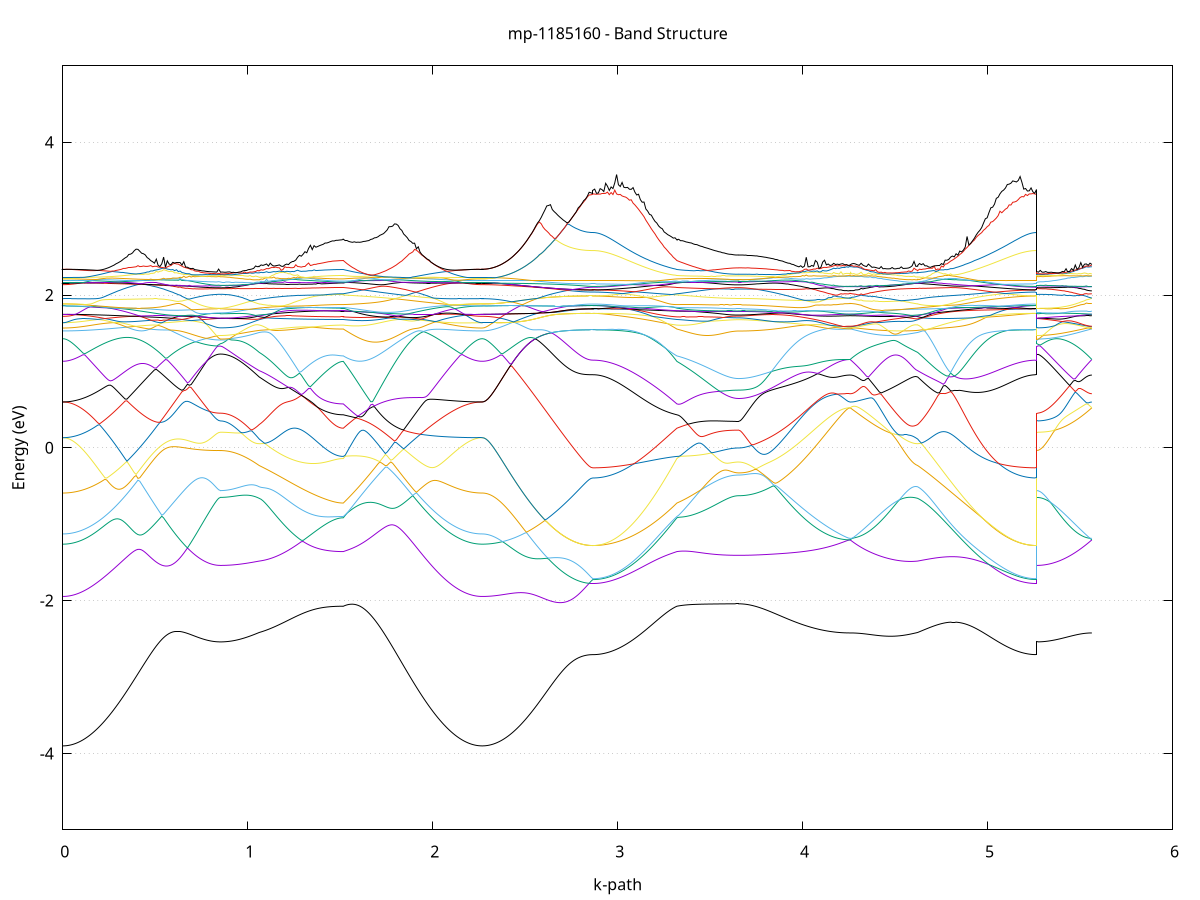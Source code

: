 set title 'mp-1185160 - Band Structure'
set xlabel 'k-path'
set ylabel 'Energy (eV)'
set grid y
set yrange [-5:5]
set terminal png size 800,600
set output 'mp-1185160_bands_gnuplot.png'
plot '-' using 1:2 with lines notitle, '-' using 1:2 with lines notitle, '-' using 1:2 with lines notitle, '-' using 1:2 with lines notitle, '-' using 1:2 with lines notitle, '-' using 1:2 with lines notitle, '-' using 1:2 with lines notitle, '-' using 1:2 with lines notitle, '-' using 1:2 with lines notitle, '-' using 1:2 with lines notitle, '-' using 1:2 with lines notitle, '-' using 1:2 with lines notitle, '-' using 1:2 with lines notitle, '-' using 1:2 with lines notitle, '-' using 1:2 with lines notitle, '-' using 1:2 with lines notitle, '-' using 1:2 with lines notitle, '-' using 1:2 with lines notitle, '-' using 1:2 with lines notitle, '-' using 1:2 with lines notitle, '-' using 1:2 with lines notitle, '-' using 1:2 with lines notitle, '-' using 1:2 with lines notitle, '-' using 1:2 with lines notitle, '-' using 1:2 with lines notitle, '-' using 1:2 with lines notitle, '-' using 1:2 with lines notitle, '-' using 1:2 with lines notitle, '-' using 1:2 with lines notitle, '-' using 1:2 with lines notitle, '-' using 1:2 with lines notitle, '-' using 1:2 with lines notitle, '-' using 1:2 with lines notitle, '-' using 1:2 with lines notitle, '-' using 1:2 with lines notitle, '-' using 1:2 with lines notitle, '-' using 1:2 with lines notitle, '-' using 1:2 with lines notitle, '-' using 1:2 with lines notitle, '-' using 1:2 with lines notitle, '-' using 1:2 with lines notitle, '-' using 1:2 with lines notitle, '-' using 1:2 with lines notitle, '-' using 1:2 with lines notitle, '-' using 1:2 with lines notitle, '-' using 1:2 with lines notitle, '-' using 1:2 with lines notitle, '-' using 1:2 with lines notitle
0.000000 -32.647564
0.009913 -32.647564
0.019825 -32.647464
0.029738 -32.647264
0.039650 -32.647064
0.049563 -32.646764
0.059475 -32.646364
0.069388 -32.645964
0.079300 -32.645464
0.089213 -32.644964
0.099125 -32.644264
0.109038 -32.643564
0.118950 -32.642864
0.128863 -32.642064
0.138775 -32.641164
0.148688 -32.640264
0.158600 -32.639264
0.168513 -32.638164
0.178425 -32.637064
0.188338 -32.635864
0.198250 -32.634664
0.208163 -32.633364
0.218075 -32.631964
0.227988 -32.630564
0.237900 -32.629164
0.247813 -32.627664
0.257725 -32.626064
0.267638 -32.624464
0.277550 -32.622864
0.287463 -32.621164
0.297375 -32.619464
0.307288 -32.617664
0.317200 -32.615764
0.327113 -32.613964
0.337026 -32.612064
0.346938 -32.610064
0.356851 -32.608064
0.366763 -32.606064
0.376676 -32.604064
0.386588 -32.601964
0.396501 -32.599864
0.406413 -32.597664
0.416326 -32.595564
0.426238 -32.593364
0.436151 -32.591164
0.446063 -32.588864
0.455976 -32.586664
0.465888 -32.584364
0.475801 -32.582064
0.485713 -32.579764
0.495626 -32.577464
0.505538 -32.575064
0.515451 -32.572764
0.525363 -32.570364
0.535276 -32.568064
0.545188 -32.565664
0.555101 -32.563264
0.565013 -32.560864
0.574926 -32.558464
0.584838 -32.556164
0.594751 -32.553764
0.604663 -32.551364
0.614576 -32.549064
0.624488 -32.546664
0.634401 -32.544264
0.644313 -32.541964
0.654226 -32.539664
0.664138 -32.537364
0.674051 -32.535064
0.683964 -32.532764
0.693876 -32.530464
0.703789 -32.528264
0.713701 -32.525964
0.723614 -32.523764
0.733526 -32.521664
0.743439 -32.519464
0.753351 -32.517364
0.763264 -32.515264
0.773176 -32.513264
0.783089 -32.511364
0.793001 -32.509464
0.802914 -32.507664
0.812826 -32.506064
0.822739 -32.504564
0.832651 -32.503464
0.842564 -32.502664
0.852476 -32.502364
0.852476 -32.502364
0.862467 -32.502364
0.872457 -32.502364
0.882448 -32.502364
0.892438 -32.502364
0.902428 -32.502364
0.912419 -32.502364
0.922409 -32.502364
0.932400 -32.502464
0.942390 -32.502464
0.952381 -32.502464
0.962371 -32.502464
0.972361 -32.502464
0.982352 -32.502464
0.992342 -32.502564
1.002333 -32.502564
1.012323 -32.502564
1.022313 -32.502664
1.032304 -32.502664
1.042294 -32.502664
1.052285 -32.502764
1.062275 -32.502764
1.062275 -32.502764
1.072154 -32.502864
1.082034 -32.503064
1.091913 -32.503364
1.101792 -32.503764
1.111671 -32.504264
1.121550 -32.504764
1.131429 -32.505264
1.141308 -32.505864
1.151188 -32.506564
1.161067 -32.507164
1.170946 -32.507864
1.180825 -32.508464
1.190704 -32.509164
1.200583 -32.509864
1.210463 -32.510464
1.220342 -32.511164
1.230221 -32.511764
1.240100 -32.512464
1.249979 -32.513064
1.259858 -32.513664
1.269738 -32.514264
1.279617 -32.514864
1.289496 -32.515464
1.299375 -32.516064
1.309254 -32.516564
1.319133 -32.517064
1.329013 -32.517564
1.338892 -32.518064
1.348771 -32.518464
1.358650 -32.518964
1.368529 -32.519364
1.378408 -32.519664
1.388288 -32.520064
1.398167 -32.520364
1.408046 -32.520764
1.417925 -32.520964
1.427804 -32.521264
1.437683 -32.521464
1.447563 -32.521664
1.457442 -32.521864
1.467321 -32.521964
1.477200 -32.522164
1.487079 -32.522264
1.496958 -32.522264
1.506838 -32.522364
1.516717 -32.522364
1.516717 -32.522364
1.526600 -32.523864
1.536484 -32.525464
1.546367 -32.527164
1.556250 -32.528964
1.566134 -32.530664
1.576017 -32.532564
1.585901 -32.534464
1.595784 -32.536464
1.605668 -32.538464
1.615551 -32.540564
1.625435 -32.542664
1.635318 -32.544764
1.645201 -32.546964
1.655085 -32.549164
1.664968 -32.551364
1.674852 -32.553664
1.684735 -32.555964
1.694619 -32.558264
1.704502 -32.560564
1.714386 -32.562864
1.724269 -32.565264
1.734153 -32.567564
1.744036 -32.569864
1.753919 -32.572264
1.763803 -32.574564
1.773686 -32.576964
1.783570 -32.579264
1.793453 -32.581564
1.803337 -32.583964
1.813220 -32.586164
1.823104 -32.588464
1.832987 -32.590764
1.842870 -32.592964
1.852754 -32.595164
1.862637 -32.597364
1.872521 -32.599564
1.882404 -32.601664
1.892288 -32.603864
1.902171 -32.605864
1.912055 -32.607964
1.921938 -32.609964
1.931821 -32.611864
1.941705 -32.613864
1.951588 -32.615664
1.961472 -32.617564
1.971355 -32.619364
1.981239 -32.621064
1.991122 -32.622864
2.001006 -32.624464
2.010889 -32.626064
2.020772 -32.627664
2.030656 -32.629164
2.040539 -32.630564
2.050423 -32.632064
2.060306 -32.633364
2.070190 -32.634664
2.080073 -32.635864
2.089957 -32.637064
2.099840 -32.638164
2.109724 -32.639264
2.119607 -32.640264
2.129490 -32.641164
2.139374 -32.642064
2.149257 -32.642864
2.159141 -32.643664
2.169024 -32.644264
2.178908 -32.644964
2.188791 -32.645464
2.198675 -32.645964
2.208558 -32.646364
2.218441 -32.646764
2.228325 -32.647064
2.238208 -32.647264
2.248092 -32.647464
2.257975 -32.647564
2.267859 -32.647564
2.267859 -32.647564
2.277827 -32.647564
2.287795 -32.647464
2.297763 -32.647264
2.307731 -32.647064
2.317698 -32.646764
2.327666 -32.646364
2.337634 -32.645964
2.347602 -32.645464
2.357570 -32.644864
2.367538 -32.644264
2.377506 -32.643564
2.387474 -32.642764
2.397442 -32.641864
2.407410 -32.640964
2.417378 -32.640064
2.427346 -32.639064
2.437314 -32.637964
2.447282 -32.636764
2.457250 -32.635564
2.467218 -32.634364
2.477186 -32.632964
2.487154 -32.631664
2.497122 -32.630264
2.507090 -32.628764
2.517058 -32.627164
2.527026 -32.625664
2.536994 -32.623964
2.546962 -32.622264
2.556930 -32.620564
2.566898 -32.618864
2.576866 -32.617064
2.586834 -32.615164
2.596802 -32.613264
2.606769 -32.611364
2.616737 -32.609464
2.626705 -32.607464
2.636673 -32.605464
2.646641 -32.603464
2.656609 -32.601464
2.666577 -32.599464
2.676545 -32.597364
2.686513 -32.595364
2.696481 -32.593264
2.706449 -32.591264
2.716417 -32.589264
2.726385 -32.587264
2.736353 -32.585264
2.746321 -32.583364
2.756289 -32.581564
2.766257 -32.579764
2.776225 -32.578064
2.786193 -32.576464
2.796161 -32.574964
2.806129 -32.573664
2.816097 -32.572464
2.826065 -32.571464
2.836033 -32.570664
2.846001 -32.570064
2.855969 -32.569664
2.865937 -32.569564
2.865937 -32.569564
2.875816 -32.569564
2.885695 -32.569464
2.895574 -32.569364
2.905453 -32.569164
2.915332 -32.568864
2.925212 -32.568564
2.935091 -32.568264
2.944970 -32.567864
2.954849 -32.567364
2.964728 -32.566864
2.974607 -32.566364
2.984487 -32.565764
2.994366 -32.565064
3.004245 -32.564364
3.014124 -32.563564
3.024003 -32.562764
3.033882 -32.561864
3.043762 -32.560964
3.053641 -32.560064
3.063520 -32.559064
3.073399 -32.557964
3.083278 -32.556864
3.093157 -32.555764
3.103036 -32.554564
3.112916 -32.553264
3.122795 -32.551964
3.132674 -32.550664
3.142553 -32.549364
3.152432 -32.547964
3.162311 -32.546464
3.172191 -32.544964
3.182070 -32.543464
3.191949 -32.541964
3.201828 -32.540364
3.211707 -32.538664
3.221586 -32.537064
3.231466 -32.535364
3.241345 -32.533664
3.251224 -32.531864
3.261103 -32.530164
3.270982 -32.528364
3.280861 -32.526464
3.290741 -32.524664
3.300620 -32.522764
3.310499 -32.520864
3.320378 -32.522364
3.320378 -32.522364
3.330196 -32.523464
3.340014 -32.524864
3.349832 -32.526264
3.359650 -32.527764
3.369468 -32.529164
3.379287 -32.530564
3.389105 -32.531964
3.398923 -32.533264
3.408741 -32.534564
3.418559 -32.535864
3.428377 -32.537064
3.438195 -32.538164
3.448013 -32.539364
3.457831 -32.540364
3.467649 -32.541464
3.477467 -32.542364
3.487285 -32.543364
3.497103 -32.544264
3.506921 -32.545064
3.516740 -32.545864
3.526558 -32.546564
3.536376 -32.547264
3.546194 -32.547964
3.556012 -32.548464
3.565830 -32.549064
3.575648 -32.549464
3.585466 -32.549864
3.595284 -32.550264
3.605102 -32.550564
3.614920 -32.550864
3.624738 -32.551064
3.634556 -32.551164
3.644374 -32.551264
3.654193 -32.551264
3.654193 -32.551264
3.664074 -32.551264
3.673956 -32.551164
3.683838 -32.551064
3.693720 -32.550964
3.703602 -32.550764
3.713484 -32.550564
3.723365 -32.550364
3.733247 -32.550064
3.743129 -32.549764
3.753011 -32.549364
3.762893 -32.549064
3.772775 -32.548664
3.782656 -32.548164
3.792538 -32.547664
3.802420 -32.547164
3.812302 -32.546564
3.822184 -32.545964
3.832066 -32.545364
3.841947 -32.544664
3.851829 -32.543964
3.861711 -32.543264
3.871593 -32.542464
3.881475 -32.541764
3.891357 -32.540864
3.901238 -32.540064
3.911120 -32.539164
3.921002 -32.538264
3.930884 -32.537364
3.940766 -32.536364
3.950648 -32.535464
3.960529 -32.534464
3.970411 -32.533364
3.980293 -32.532364
3.990175 -32.531264
4.000057 -32.530164
4.009938 -32.529064
4.019820 -32.527864
4.029702 -32.526764
4.039584 -32.525564
4.049466 -32.524364
4.059348 -32.523164
4.069230 -32.521964
4.079111 -32.520764
4.088993 -32.519564
4.098875 -32.518264
4.108757 -32.517064
4.118639 -32.515764
4.128520 -32.514564
4.138402 -32.513264
4.148284 -32.512064
4.158166 -32.510764
4.168048 -32.509564
4.177930 -32.508364
4.187811 -32.507264
4.197693 -32.506164
4.207575 -32.505164
4.217457 -32.504264
4.227339 -32.503464
4.237221 -32.502864
4.247102 -32.502464
4.256984 -32.502364
4.256984 -32.502364
4.266857 -32.502364
4.276730 -32.502464
4.286603 -32.502664
4.296476 -32.502964
4.306348 -32.503164
4.316221 -32.503464
4.326094 -32.503764
4.335967 -32.504064
4.345840 -32.504364
4.355712 -32.504664
4.365585 -32.504964
4.375458 -32.505264
4.385331 -32.505464
4.395204 -32.505764
4.405077 -32.505964
4.414949 -32.506064
4.424822 -32.506264
4.434695 -32.506364
4.444568 -32.506464
4.454441 -32.506464
4.464313 -32.506464
4.474186 -32.506464
4.484059 -32.506464
4.493932 -32.506364
4.503805 -32.506264
4.513678 -32.506064
4.523550 -32.505864
4.533423 -32.505664
4.543296 -32.505364
4.553169 -32.505064
4.563042 -32.504664
4.572914 -32.504364
4.582787 -32.503964
4.592660 -32.503564
4.602533 -32.503164
4.612406 -32.502864
4.622279 -32.502764
4.622279 -32.502764
4.632166 -32.502764
4.642053 -32.502864
4.651941 -32.502864
4.661828 -32.503264
4.671715 -32.504464
4.681603 -32.505764
4.691490 -32.507064
4.701377 -32.508364
4.711265 -32.509664
4.721152 -32.511064
4.731039 -32.512464
4.740927 -32.513864
4.750814 -32.515264
4.760701 -32.516764
4.770589 -32.518164
4.780476 -32.519664
4.790363 -32.521164
4.800251 -32.522664
4.810138 -32.524164
4.820025 -32.525664
4.829913 -32.527164
4.839800 -32.528664
4.849687 -32.530164
4.859575 -32.531664
4.869462 -32.533164
4.879349 -32.534664
4.889237 -32.536164
4.899124 -32.537664
4.909012 -32.539064
4.918899 -32.540564
4.928786 -32.541964
4.938674 -32.543364
4.948561 -32.544764
4.958448 -32.546164
4.968336 -32.547464
4.978223 -32.548764
4.988110 -32.550064
4.997998 -32.551364
5.007885 -32.552564
5.017772 -32.553764
5.027660 -32.554964
5.037547 -32.556064
5.047434 -32.557164
5.057322 -32.558164
5.067209 -32.559164
5.077096 -32.560164
5.086984 -32.561064
5.096871 -32.561964
5.106758 -32.562864
5.116646 -32.563664
5.126533 -32.564364
5.136420 -32.565064
5.146308 -32.565764
5.156195 -32.566364
5.166082 -32.566864
5.175970 -32.567364
5.185857 -32.567864
5.195744 -32.568264
5.205632 -32.568564
5.215519 -32.568864
5.225407 -32.569164
5.235294 -32.569364
5.245181 -32.569464
5.255069 -32.569564
5.264956 -32.569564
5.264956 -32.502364
5.274924 -32.502364
5.284892 -32.502364
5.294860 -32.502364
5.304828 -32.502364
5.314796 -32.502364
5.324764 -32.502364
5.334732 -32.502364
5.344700 -32.502364
5.354668 -32.502364
5.364636 -32.502364
5.374604 -32.502364
5.384571 -32.502364
5.394539 -32.502364
5.404507 -32.502364
5.414475 -32.502364
5.424443 -32.502364
5.434411 -32.502364
5.444379 -32.502364
5.454347 -32.502364
5.464315 -32.502364
5.474283 -32.502364
5.484251 -32.502364
5.494219 -32.502364
5.504187 -32.502364
5.514155 -32.502364
5.524123 -32.502364
5.534091 -32.502364
5.544059 -32.502364
5.554027 -32.502364
5.563995 -32.502364
e
0.000000 -32.422864
0.009913 -32.422864
0.019825 -32.422864
0.029738 -32.422864
0.039650 -32.422964
0.049563 -32.423064
0.059475 -32.423064
0.069388 -32.423164
0.079300 -32.423364
0.089213 -32.423464
0.099125 -32.423564
0.109038 -32.423764
0.118950 -32.423864
0.128863 -32.424064
0.138775 -32.424264
0.148688 -32.424564
0.158600 -32.424764
0.168513 -32.424964
0.178425 -32.425264
0.188338 -32.425564
0.198250 -32.425864
0.208163 -32.426164
0.218075 -32.426464
0.227988 -32.426864
0.237900 -32.427264
0.247813 -32.427564
0.257725 -32.427964
0.267638 -32.428464
0.277550 -32.428864
0.287463 -32.429264
0.297375 -32.429764
0.307288 -32.430864
0.317200 -32.432164
0.327113 -32.433564
0.337026 -32.434864
0.346938 -32.436264
0.356851 -32.437664
0.366763 -32.439064
0.376676 -32.440464
0.386588 -32.441864
0.396501 -32.443364
0.406413 -32.444764
0.416326 -32.446264
0.426238 -32.447664
0.436151 -32.449064
0.446063 -32.450564
0.455976 -32.451964
0.465888 -32.453364
0.475801 -32.454764
0.485713 -32.456264
0.495626 -32.457564
0.505538 -32.458964
0.515451 -32.460364
0.525363 -32.461664
0.535276 -32.463064
0.545188 -32.464364
0.555101 -32.465664
0.565013 -32.466864
0.574926 -32.468064
0.584838 -32.469264
0.594751 -32.470464
0.604663 -32.471664
0.614576 -32.472764
0.624488 -32.473864
0.634401 -32.474864
0.644313 -32.475864
0.654226 -32.476864
0.664138 -32.477764
0.674051 -32.478664
0.683964 -32.479464
0.693876 -32.480364
0.703789 -32.481064
0.713701 -32.481764
0.723614 -32.482464
0.733526 -32.483064
0.743439 -32.483664
0.753351 -32.484264
0.763264 -32.484664
0.773176 -32.485164
0.783089 -32.485564
0.793001 -32.485864
0.802914 -32.486164
0.812826 -32.486364
0.822739 -32.486564
0.832651 -32.487364
0.842564 -32.488064
0.852476 -32.488364
0.852476 -32.488364
0.862467 -32.488264
0.872457 -32.488264
0.882448 -32.488064
0.892438 -32.487864
0.902428 -32.487664
0.912419 -32.487764
0.922409 -32.488164
0.932400 -32.488564
0.942390 -32.489064
0.952381 -32.489564
0.962371 -32.490164
0.972361 -32.490764
0.982352 -32.491464
0.992342 -32.492264
1.002333 -32.493064
1.012323 -32.493864
1.022313 -32.494764
1.032304 -32.495664
1.042294 -32.496664
1.052285 -32.497664
1.062275 -32.498664
1.062275 -32.498664
1.072154 -32.499464
1.082034 -32.500164
1.091913 -32.500964
1.101792 -32.501664
1.111671 -32.502364
1.121550 -32.503064
1.131429 -32.503764
1.141308 -32.504464
1.151188 -32.505164
1.161067 -32.505864
1.170946 -32.506464
1.180825 -32.507164
1.190704 -32.507764
1.200583 -32.508364
1.210463 -32.508964
1.220342 -32.509564
1.230221 -32.510164
1.240100 -32.510764
1.249979 -32.511264
1.259858 -32.511764
1.269738 -32.512364
1.279617 -32.512864
1.289496 -32.513264
1.299375 -32.513764
1.309254 -32.514164
1.319133 -32.514664
1.329013 -32.515064
1.338892 -32.515464
1.348771 -32.515764
1.358650 -32.516164
1.368529 -32.516464
1.378408 -32.516764
1.388288 -32.517064
1.398167 -32.517364
1.408046 -32.517564
1.417925 -32.517864
1.427804 -32.518064
1.437683 -32.518264
1.447563 -32.518364
1.457442 -32.518564
1.467321 -32.518664
1.477200 -32.518764
1.487079 -32.518864
1.496958 -32.518864
1.506838 -32.518964
1.516717 -32.518964
1.516717 -32.518964
1.526600 -32.516964
1.536484 -32.515064
1.546367 -32.513064
1.556250 -32.511064
1.566134 -32.509064
1.576017 -32.507064
1.585901 -32.504964
1.595784 -32.502964
1.605668 -32.500864
1.615551 -32.498764
1.625435 -32.496764
1.635318 -32.494664
1.645201 -32.492564
1.655085 -32.490564
1.664968 -32.488464
1.674852 -32.486364
1.684735 -32.484264
1.694619 -32.482164
1.704502 -32.480064
1.714386 -32.478064
1.724269 -32.475964
1.734153 -32.473964
1.744036 -32.471864
1.753919 -32.469864
1.763803 -32.467864
1.773686 -32.465864
1.783570 -32.463864
1.793453 -32.461864
1.803337 -32.459964
1.813220 -32.457964
1.823104 -32.456064
1.832987 -32.454164
1.842870 -32.452364
1.852754 -32.450464
1.862637 -32.448664
1.872521 -32.446864
1.882404 -32.445164
1.892288 -32.443364
1.902171 -32.441664
1.912055 -32.440064
1.921938 -32.438364
1.931821 -32.436764
1.941705 -32.435164
1.951588 -32.433664
1.961472 -32.432164
1.971355 -32.430664
1.981239 -32.429264
1.991122 -32.428264
2.001006 -32.427864
2.010889 -32.427564
2.020772 -32.427164
2.030656 -32.426864
2.040539 -32.426564
2.050423 -32.426264
2.060306 -32.425964
2.070190 -32.425664
2.080073 -32.425464
2.089957 -32.425164
2.099840 -32.424964
2.109724 -32.424664
2.119607 -32.424464
2.129490 -32.424264
2.139374 -32.424064
2.149257 -32.423864
2.159141 -32.423764
2.169024 -32.423564
2.178908 -32.423464
2.188791 -32.423264
2.198675 -32.423164
2.208558 -32.423064
2.218441 -32.423064
2.228325 -32.422964
2.238208 -32.422864
2.248092 -32.422864
2.257975 -32.422864
2.267859 -32.422864
2.267859 -32.422864
2.277827 -32.422864
2.287795 -32.422964
2.297763 -32.423164
2.307731 -32.423464
2.317698 -32.423764
2.327666 -32.424164
2.337634 -32.424664
2.347602 -32.425164
2.357570 -32.425764
2.367538 -32.426464
2.377506 -32.427264
2.387474 -32.428064
2.397442 -32.428964
2.407410 -32.429864
2.417378 -32.430864
2.427346 -32.431964
2.437314 -32.433164
2.447282 -32.434364
2.457250 -32.435664
2.467218 -32.436964
2.477186 -32.438364
2.487154 -32.439864
2.497122 -32.441364
2.507090 -32.442964
2.517058 -32.444564
2.527026 -32.446264
2.536994 -32.447964
2.546962 -32.449764
2.556930 -32.451564
2.566898 -32.453364
2.576866 -32.455264
2.586834 -32.457264
2.596802 -32.459164
2.606769 -32.461164
2.616737 -32.463264
2.626705 -32.465264
2.636673 -32.467364
2.646641 -32.469464
2.656609 -32.471564
2.666577 -32.473664
2.676545 -32.475864
2.686513 -32.477964
2.696481 -32.480064
2.706449 -32.482164
2.716417 -32.484264
2.726385 -32.486364
2.736353 -32.488364
2.746321 -32.490264
2.756289 -32.492164
2.766257 -32.494064
2.776225 -32.495764
2.786193 -32.497464
2.796161 -32.498964
2.806129 -32.500264
2.816097 -32.501464
2.826065 -32.502564
2.836033 -32.503364
2.846001 -32.503964
2.855969 -32.504364
2.865937 -32.504464
2.865937 -32.504464
2.875816 -32.504464
2.885695 -32.504464
2.895574 -32.504464
2.905453 -32.504464
2.915332 -32.504464
2.925212 -32.504464
2.935091 -32.504464
2.944970 -32.504464
2.954849 -32.504464
2.964728 -32.504464
2.974607 -32.504464
2.984487 -32.504464
2.994366 -32.504464
3.004245 -32.504464
3.014124 -32.504564
3.024003 -32.504564
3.033882 -32.504664
3.043762 -32.504764
3.053641 -32.504764
3.063520 -32.504864
3.073399 -32.505064
3.083278 -32.505164
3.093157 -32.505364
3.103036 -32.505564
3.112916 -32.505764
3.122795 -32.505964
3.132674 -32.506264
3.142553 -32.506564
3.152432 -32.506964
3.162311 -32.507364
3.172191 -32.507864
3.182070 -32.508364
3.191949 -32.508964
3.201828 -32.509564
3.211707 -32.510264
3.221586 -32.510964
3.231466 -32.511764
3.241345 -32.512664
3.251224 -32.513664
3.261103 -32.514664
3.270982 -32.515764
3.280861 -32.516964
3.290741 -32.518164
3.300620 -32.519464
3.310499 -32.520864
3.320378 -32.518964
3.320378 -32.518964
3.330196 -32.517664
3.340014 -32.516064
3.349832 -32.514464
3.359650 -32.512864
3.369468 -32.511264
3.379287 -32.509764
3.389105 -32.508264
3.398923 -32.506864
3.408741 -32.505464
3.418559 -32.504164
3.428377 -32.502864
3.438195 -32.501664
3.448013 -32.500464
3.457831 -32.499364
3.467649 -32.498264
3.477467 -32.497264
3.487285 -32.496364
3.497103 -32.495464
3.506921 -32.494664
3.516740 -32.493864
3.526558 -32.493164
3.536376 -32.492464
3.546194 -32.491864
3.556012 -32.491264
3.565830 -32.490764
3.575648 -32.490364
3.585466 -32.489964
3.595284 -32.489664
3.605102 -32.489364
3.614920 -32.489164
3.624738 -32.488964
3.634556 -32.488764
3.644374 -32.488764
3.654193 -32.488664
3.654193 -32.488664
3.664074 -32.488664
3.673956 -32.488664
3.683838 -32.488664
3.693720 -32.488664
3.703602 -32.488664
3.713484 -32.488664
3.723365 -32.488664
3.733247 -32.488664
3.743129 -32.488664
3.753011 -32.488664
3.762893 -32.488664
3.772775 -32.488564
3.782656 -32.488564
3.792538 -32.488564
3.802420 -32.488564
3.812302 -32.488564
3.822184 -32.488464
3.832066 -32.488464
3.841947 -32.488464
3.851829 -32.488464
3.861711 -32.488364
3.871593 -32.488364
3.881475 -32.488364
3.891357 -32.488264
3.901238 -32.488264
3.911120 -32.488264
3.921002 -32.488264
3.930884 -32.488164
3.940766 -32.488164
3.950648 -32.488164
3.960529 -32.488164
3.970411 -32.488064
3.980293 -32.488064
3.990175 -32.488064
4.000057 -32.487964
4.009938 -32.487964
4.019820 -32.487964
4.029702 -32.487864
4.039584 -32.487864
4.049466 -32.487864
4.059348 -32.487864
4.069230 -32.487764
4.079111 -32.487764
4.088993 -32.487764
4.098875 -32.487764
4.108757 -32.487664
4.118639 -32.487664
4.128520 -32.487664
4.138402 -32.487664
4.148284 -32.487664
4.158166 -32.487564
4.168048 -32.487564
4.177930 -32.487564
4.187811 -32.487564
4.197693 -32.487564
4.207575 -32.487564
4.217457 -32.487564
4.227339 -32.487564
4.237221 -32.487564
4.247102 -32.487564
4.256984 -32.487564
4.256984 -32.487564
4.266857 -32.487564
4.276730 -32.487564
4.286603 -32.487564
4.296476 -32.487564
4.306348 -32.487464
4.316221 -32.487464
4.326094 -32.487364
4.335967 -32.487264
4.345840 -32.487164
4.355712 -32.487064
4.365585 -32.486864
4.375458 -32.486664
4.385331 -32.486564
4.395204 -32.486264
4.405077 -32.486064
4.414949 -32.485864
4.424822 -32.485864
4.434695 -32.485964
4.444568 -32.486264
4.454441 -32.486564
4.464313 -32.486864
4.474186 -32.487264
4.484059 -32.487664
4.493932 -32.488164
4.503805 -32.488764
4.513678 -32.489364
4.523550 -32.490064
4.533423 -32.490764
4.543296 -32.491564
4.553169 -32.492364
4.563042 -32.493264
4.572914 -32.494164
4.582787 -32.495064
4.592660 -32.496064
4.602533 -32.497064
4.612406 -32.497964
4.622279 -32.498664
4.622279 -32.498664
4.632166 -32.499764
4.642053 -32.500964
4.651941 -32.502064
4.661828 -32.502864
4.671715 -32.502964
4.681603 -32.502964
4.691490 -32.503064
4.701377 -32.503064
4.711265 -32.503064
4.721152 -32.503164
4.731039 -32.503164
4.740927 -32.503264
4.750814 -32.503264
4.760701 -32.503264
4.770589 -32.503364
4.780476 -32.503364
4.790363 -32.503464
4.800251 -32.503464
4.810138 -32.503564
4.820025 -32.503564
4.829913 -32.503564
4.839800 -32.503664
4.849687 -32.503664
4.859575 -32.503664
4.869462 -32.503764
4.879349 -32.503764
4.889237 -32.503864
4.899124 -32.503864
4.909012 -32.503864
4.918899 -32.503964
4.928786 -32.503964
4.938674 -32.503964
4.948561 -32.504064
4.958448 -32.504064
4.968336 -32.504064
4.978223 -32.504064
4.988110 -32.504064
4.997998 -32.504164
5.007885 -32.504164
5.017772 -32.504164
5.027660 -32.504164
5.037547 -32.504264
5.047434 -32.504264
5.057322 -32.504264
5.067209 -32.504264
5.077096 -32.504264
5.086984 -32.504364
5.096871 -32.504364
5.106758 -32.504364
5.116646 -32.504364
5.126533 -32.504364
5.136420 -32.504364
5.146308 -32.504364
5.156195 -32.504364
5.166082 -32.504364
5.175970 -32.504364
5.185857 -32.504364
5.195744 -32.504464
5.205632 -32.504464
5.215519 -32.504464
5.225407 -32.504464
5.235294 -32.504464
5.245181 -32.504464
5.255069 -32.504464
5.264956 -32.504464
5.264956 -32.488364
5.274924 -32.488364
5.284892 -32.488364
5.294860 -32.488364
5.304828 -32.488264
5.314796 -32.488264
5.324764 -32.488264
5.334732 -32.488264
5.344700 -32.488264
5.354668 -32.488264
5.364636 -32.488264
5.374604 -32.488164
5.384571 -32.488164
5.394539 -32.488164
5.404507 -32.488164
5.414475 -32.488064
5.424443 -32.488064
5.434411 -32.488064
5.444379 -32.487964
5.454347 -32.487964
5.464315 -32.487864
5.474283 -32.487864
5.484251 -32.487864
5.494219 -32.487864
5.504187 -32.487764
5.514155 -32.487764
5.524123 -32.487664
5.534091 -32.487664
5.544059 -32.487664
5.554027 -32.487564
5.563995 -32.487564
e
0.000000 -32.407964
0.009913 -32.407964
0.019825 -32.408064
0.029738 -32.408164
0.039650 -32.408364
0.049563 -32.408564
0.059475 -32.408864
0.069388 -32.409264
0.079300 -32.409564
0.089213 -32.410064
0.099125 -32.410564
0.109038 -32.411064
0.118950 -32.411664
0.128863 -32.412364
0.138775 -32.413064
0.148688 -32.413764
0.158600 -32.414564
0.168513 -32.415364
0.178425 -32.416264
0.188338 -32.417164
0.198250 -32.418164
0.208163 -32.419064
0.218075 -32.420164
0.227988 -32.421164
0.237900 -32.422264
0.247813 -32.423464
0.257725 -32.424564
0.267638 -32.425764
0.277550 -32.427064
0.287463 -32.428264
0.297375 -32.429564
0.307288 -32.430264
0.317200 -32.430764
0.327113 -32.431264
0.337026 -32.431864
0.346938 -32.432464
0.356851 -32.433064
0.366763 -32.433664
0.376676 -32.434264
0.386588 -32.434864
0.396501 -32.435564
0.406413 -32.436264
0.416326 -32.436964
0.426238 -32.437764
0.436151 -32.438464
0.446063 -32.439264
0.455976 -32.440064
0.465888 -32.440864
0.475801 -32.441764
0.485713 -32.442664
0.495626 -32.443564
0.505538 -32.444464
0.515451 -32.445464
0.525363 -32.446364
0.535276 -32.447364
0.545188 -32.448464
0.555101 -32.449464
0.565013 -32.450564
0.574926 -32.451664
0.584838 -32.452764
0.594751 -32.453964
0.604663 -32.455164
0.614576 -32.456364
0.624488 -32.457564
0.634401 -32.458864
0.644313 -32.460164
0.654226 -32.461464
0.664138 -32.462764
0.674051 -32.464164
0.683964 -32.465564
0.693876 -32.466964
0.703789 -32.468464
0.713701 -32.469864
0.723614 -32.471364
0.733526 -32.472964
0.743439 -32.474464
0.753351 -32.475964
0.763264 -32.477564
0.773176 -32.479064
0.783089 -32.480664
0.793001 -32.482164
0.802914 -32.483664
0.812826 -32.485064
0.822739 -32.486364
0.832651 -32.486664
0.842564 -32.486764
0.852476 -32.486764
0.852476 -32.486764
0.862467 -32.486764
0.872457 -32.486864
0.882448 -32.487064
0.892438 -32.487264
0.902428 -32.487464
0.912419 -32.487364
0.922409 -32.487064
0.932400 -32.486664
0.942390 -32.486164
0.952381 -32.485664
0.962371 -32.485164
0.972361 -32.484564
0.982352 -32.483864
0.992342 -32.483264
1.002333 -32.482464
1.012323 -32.481664
1.022313 -32.480864
1.032304 -32.479964
1.042294 -32.479064
1.052285 -32.478164
1.062275 -32.477164
1.062275 -32.477164
1.072154 -32.476364
1.082034 -32.475464
1.091913 -32.474564
1.101792 -32.473464
1.111671 -32.472364
1.121550 -32.471264
1.131429 -32.470064
1.141308 -32.468864
1.151188 -32.467664
1.161067 -32.466464
1.170946 -32.465164
1.180825 -32.463964
1.190704 -32.462764
1.200583 -32.461564
1.210463 -32.460364
1.220342 -32.459264
1.230221 -32.458064
1.240100 -32.456964
1.249979 -32.455864
1.259858 -32.454764
1.269738 -32.453764
1.279617 -32.452764
1.289496 -32.451764
1.299375 -32.450864
1.309254 -32.449864
1.319133 -32.449064
1.329013 -32.448264
1.338892 -32.447464
1.348771 -32.446664
1.358650 -32.445964
1.368529 -32.445264
1.378408 -32.444664
1.388288 -32.444064
1.398167 -32.443464
1.408046 -32.442964
1.417925 -32.442464
1.427804 -32.442064
1.437683 -32.441664
1.447563 -32.441364
1.457442 -32.441064
1.467321 -32.440864
1.477200 -32.440664
1.487079 -32.440464
1.496958 -32.440364
1.506838 -32.440264
1.516717 -32.440264
1.516717 -32.440264
1.526600 -32.440564
1.536484 -32.440964
1.546367 -32.441164
1.556250 -32.441364
1.566134 -32.441564
1.576017 -32.441664
1.585901 -32.441764
1.595784 -32.441764
1.605668 -32.441764
1.615551 -32.441664
1.625435 -32.441564
1.635318 -32.441464
1.645201 -32.441264
1.655085 -32.441164
1.664968 -32.440964
1.674852 -32.440664
1.684735 -32.440464
1.694619 -32.440164
1.704502 -32.439864
1.714386 -32.439564
1.724269 -32.439164
1.734153 -32.438864
1.744036 -32.438464
1.753919 -32.438064
1.763803 -32.437664
1.773686 -32.437264
1.783570 -32.436864
1.793453 -32.436464
1.803337 -32.436064
1.813220 -32.435664
1.823104 -32.435264
1.832987 -32.434764
1.842870 -32.434364
1.852754 -32.433964
1.862637 -32.433464
1.872521 -32.433064
1.882404 -32.432664
1.892288 -32.432164
1.902171 -32.431764
1.912055 -32.431364
1.921938 -32.430964
1.931821 -32.430564
1.941705 -32.430164
1.951588 -32.429764
1.961472 -32.429364
1.971355 -32.428964
1.981239 -32.428664
1.991122 -32.427864
2.001006 -32.426564
2.010889 -32.425264
2.020772 -32.423964
2.030656 -32.422764
2.040539 -32.421564
2.050423 -32.420464
2.060306 -32.419364
2.070190 -32.418364
2.080073 -32.417364
2.089957 -32.416364
2.099840 -32.415464
2.109724 -32.414664
2.119607 -32.413864
2.129490 -32.413064
2.139374 -32.412364
2.149257 -32.411764
2.159141 -32.411064
2.169024 -32.410564
2.178908 -32.410064
2.188791 -32.409564
2.198675 -32.409264
2.208558 -32.408864
2.218441 -32.408564
2.228325 -32.408364
2.238208 -32.408164
2.248092 -32.408064
2.257975 -32.407964
2.267859 -32.407964
2.267859 -32.407964
2.277827 -32.407964
2.287795 -32.407864
2.297763 -32.407964
2.307731 -32.407964
2.317698 -32.407964
2.327666 -32.407964
2.337634 -32.407964
2.347602 -32.407964
2.357570 -32.407964
2.367538 -32.407964
2.377506 -32.407964
2.387474 -32.407964
2.397442 -32.407964
2.407410 -32.408064
2.417378 -32.408064
2.427346 -32.408064
2.437314 -32.408064
2.447282 -32.408064
2.457250 -32.408164
2.467218 -32.408164
2.477186 -32.408164
2.487154 -32.408164
2.497122 -32.408164
2.507090 -32.408264
2.517058 -32.408264
2.527026 -32.408264
2.536994 -32.408264
2.546962 -32.408264
2.556930 -32.408364
2.566898 -32.408364
2.576866 -32.408364
2.586834 -32.408364
2.596802 -32.408364
2.606769 -32.408464
2.616737 -32.408464
2.626705 -32.408464
2.636673 -32.408464
2.646641 -32.408464
2.656609 -32.408564
2.666577 -32.408564
2.676545 -32.408564
2.686513 -32.408564
2.696481 -32.408564
2.706449 -32.408564
2.716417 -32.408664
2.726385 -32.408664
2.736353 -32.408664
2.746321 -32.408664
2.756289 -32.408664
2.766257 -32.408664
2.776225 -32.408664
2.786193 -32.408764
2.796161 -32.408764
2.806129 -32.408764
2.816097 -32.408764
2.826065 -32.408764
2.836033 -32.408764
2.846001 -32.408764
2.855969 -32.408764
2.865937 -32.408764
2.865937 -32.408764
2.875816 -32.408764
2.885695 -32.408864
2.895574 -32.408964
2.905453 -32.409164
2.915332 -32.409464
2.925212 -32.409764
2.935091 -32.410064
2.944970 -32.410464
2.954849 -32.410864
2.964728 -32.411364
2.974607 -32.411964
2.984487 -32.412464
2.994366 -32.413164
3.004245 -32.413764
3.014124 -32.414564
3.024003 -32.415264
3.033882 -32.416064
3.043762 -32.416864
3.053641 -32.417764
3.063520 -32.418664
3.073399 -32.419564
3.083278 -32.420464
3.093157 -32.421364
3.103036 -32.422364
3.112916 -32.423364
3.122795 -32.424364
3.132674 -32.425364
3.142553 -32.426364
3.152432 -32.427364
3.162311 -32.428364
3.172191 -32.429364
3.182070 -32.430364
3.191949 -32.431264
3.201828 -32.432164
3.211707 -32.433064
3.221586 -32.433964
3.231466 -32.434764
3.241345 -32.435564
3.251224 -32.436364
3.261103 -32.437064
3.270982 -32.437664
3.280861 -32.438264
3.290741 -32.438864
3.300620 -32.439364
3.310499 -32.439864
3.320378 -32.440264
3.320378 -32.440264
3.330196 -32.440464
3.340014 -32.440564
3.349832 -32.440664
3.359650 -32.440864
3.369468 -32.440964
3.379287 -32.441064
3.389105 -32.441164
3.398923 -32.441164
3.408741 -32.441264
3.418559 -32.441264
3.428377 -32.441364
3.438195 -32.441364
3.448013 -32.441364
3.457831 -32.441364
3.467649 -32.441364
3.477467 -32.441364
3.487285 -32.441364
3.497103 -32.441264
3.506921 -32.441264
3.516740 -32.441264
3.526558 -32.441164
3.536376 -32.441164
3.546194 -32.441064
3.556012 -32.441064
3.565830 -32.440964
3.575648 -32.440964
3.585466 -32.440864
3.595284 -32.440864
3.605102 -32.440864
3.614920 -32.440764
3.624738 -32.440764
3.634556 -32.440764
3.644374 -32.440764
3.654193 -32.440764
3.654193 -32.440764
3.664074 -32.440764
3.673956 -32.440764
3.683838 -32.440864
3.693720 -32.441064
3.703602 -32.441164
3.713484 -32.441364
3.723365 -32.441564
3.733247 -32.441864
3.743129 -32.442164
3.753011 -32.442464
3.762893 -32.442864
3.772775 -32.443164
3.782656 -32.443664
3.792538 -32.444064
3.802420 -32.444564
3.812302 -32.445064
3.822184 -32.445664
3.832066 -32.446264
3.841947 -32.446864
3.851829 -32.447464
3.861711 -32.448164
3.871593 -32.448864
3.881475 -32.449664
3.891357 -32.450364
3.901238 -32.451164
3.911120 -32.451964
3.921002 -32.452864
3.930884 -32.453764
3.940766 -32.454664
3.950648 -32.455564
3.960529 -32.456564
3.970411 -32.457464
3.980293 -32.458464
3.990175 -32.459564
4.000057 -32.460564
4.009938 -32.461664
4.019820 -32.462664
4.029702 -32.463764
4.039584 -32.464964
4.049466 -32.466064
4.059348 -32.467264
4.069230 -32.468364
4.079111 -32.469564
4.088993 -32.470764
4.098875 -32.471964
4.108757 -32.473164
4.118639 -32.474364
4.128520 -32.475564
4.138402 -32.476764
4.148284 -32.478064
4.158166 -32.479264
4.168048 -32.480364
4.177930 -32.481564
4.187811 -32.482664
4.197693 -32.483764
4.207575 -32.484764
4.217457 -32.485664
4.227339 -32.486364
4.237221 -32.487064
4.247102 -32.487364
4.256984 -32.487564
4.256984 -32.487564
4.266857 -32.487464
4.276730 -32.487364
4.286603 -32.487164
4.296476 -32.486964
4.306348 -32.486764
4.316221 -32.486564
4.326094 -32.486364
4.335967 -32.486164
4.345840 -32.485964
4.355712 -32.485764
4.365585 -32.485664
4.375458 -32.485564
4.385331 -32.485564
4.395204 -32.485564
4.405077 -32.485564
4.414949 -32.485664
4.424822 -32.485564
4.434695 -32.485264
4.444568 -32.485064
4.454441 -32.484764
4.464313 -32.484364
4.474186 -32.484064
4.484059 -32.483764
4.493932 -32.483364
4.503805 -32.482964
4.513678 -32.482564
4.523550 -32.482164
4.533423 -32.481764
4.543296 -32.481264
4.553169 -32.480864
4.563042 -32.480364
4.572914 -32.479864
4.582787 -32.479364
4.592660 -32.478864
4.602533 -32.478264
4.612406 -32.477764
4.622279 -32.477164
4.622279 -32.477164
4.632166 -32.476164
4.642053 -32.475064
4.651941 -32.473964
4.661828 -32.472864
4.671715 -32.471664
4.681603 -32.470564
4.691490 -32.469264
4.701377 -32.468064
4.711265 -32.466764
4.721152 -32.465464
4.731039 -32.464164
4.740927 -32.462864
4.750814 -32.461464
4.760701 -32.460064
4.770589 -32.458664
4.780476 -32.457264
4.790363 -32.455864
4.800251 -32.454464
4.810138 -32.452964
4.820025 -32.451564
4.829913 -32.450164
4.839800 -32.448664
4.849687 -32.447264
4.859575 -32.445764
4.869462 -32.444364
4.879349 -32.442864
4.889237 -32.441464
4.899124 -32.440064
4.909012 -32.438664
4.918899 -32.437264
4.928786 -32.435864
4.938674 -32.434464
4.948561 -32.433164
4.958448 -32.431764
4.968336 -32.430464
4.978223 -32.429264
4.988110 -32.427964
4.997998 -32.426764
5.007885 -32.425564
5.017772 -32.424364
5.027660 -32.423164
5.037547 -32.422064
5.047434 -32.421064
5.057322 -32.419964
5.067209 -32.418964
5.077096 -32.418064
5.086984 -32.417164
5.096871 -32.416264
5.106758 -32.415464
5.116646 -32.414664
5.126533 -32.413864
5.136420 -32.413164
5.146308 -32.412564
5.156195 -32.411964
5.166082 -32.411364
5.175970 -32.410864
5.185857 -32.410464
5.195744 -32.410064
5.205632 -32.409764
5.215519 -32.409464
5.225407 -32.409164
5.235294 -32.408964
5.245181 -32.408864
5.255069 -32.408764
5.264956 -32.408764
5.264956 -32.486764
5.274924 -32.486764
5.284892 -32.486764
5.294860 -32.486764
5.304828 -32.486764
5.314796 -32.486764
5.324764 -32.486864
5.334732 -32.486864
5.344700 -32.486864
5.354668 -32.486864
5.364636 -32.486864
5.374604 -32.486964
5.384571 -32.486964
5.394539 -32.486964
5.404507 -32.486964
5.414475 -32.487064
5.424443 -32.487064
5.434411 -32.487064
5.444379 -32.487064
5.454347 -32.487164
5.464315 -32.487164
5.474283 -32.487164
5.484251 -32.487264
5.494219 -32.487264
5.504187 -32.487264
5.514155 -32.487364
5.524123 -32.487364
5.534091 -32.487464
5.544059 -32.487464
5.554027 -32.487464
5.563995 -32.487564
e
0.000000 -25.740664
0.009913 -25.740664
0.019825 -25.740664
0.029738 -25.740664
0.039650 -25.740664
0.049563 -25.740664
0.059475 -25.740764
0.069388 -25.740764
0.079300 -25.740764
0.089213 -25.740764
0.099125 -25.740864
0.109038 -25.740864
0.118950 -25.740864
0.128863 -25.740964
0.138775 -25.740964
0.148688 -25.741064
0.158600 -25.741064
0.168513 -25.741064
0.178425 -25.741164
0.188338 -25.741264
0.198250 -25.741264
0.208163 -25.741364
0.218075 -25.741364
0.227988 -25.741464
0.237900 -25.741564
0.247813 -25.741564
0.257725 -25.741664
0.267638 -25.741764
0.277550 -25.741764
0.287463 -25.741864
0.297375 -25.741964
0.307288 -25.742064
0.317200 -25.742164
0.327113 -25.742164
0.337026 -25.742264
0.346938 -25.742364
0.356851 -25.742464
0.366763 -25.742564
0.376676 -25.742664
0.386588 -25.742664
0.396501 -25.742764
0.406413 -25.742864
0.416326 -25.742964
0.426238 -25.743064
0.436151 -25.743164
0.446063 -25.743264
0.455976 -25.743364
0.465888 -25.743364
0.475801 -25.743464
0.485713 -25.743564
0.495626 -25.743664
0.505538 -25.743764
0.515451 -25.743864
0.525363 -25.743964
0.535276 -25.743964
0.545188 -25.744064
0.555101 -25.744164
0.565013 -25.744264
0.574926 -25.744264
0.584838 -25.744364
0.594751 -25.744464
0.604663 -25.744564
0.614576 -25.744564
0.624488 -25.744664
0.634401 -25.744764
0.644313 -25.744764
0.654226 -25.744864
0.664138 -25.744964
0.674051 -25.744964
0.683964 -25.745064
0.693876 -25.745064
0.703789 -25.745164
0.713701 -25.745164
0.723614 -25.745164
0.733526 -25.745264
0.743439 -25.745264
0.753351 -25.745364
0.763264 -25.745364
0.773176 -25.745364
0.783089 -25.745364
0.793001 -25.745464
0.802914 -25.745464
0.812826 -25.745464
0.822739 -25.745464
0.832651 -25.745464
0.842564 -25.745464
0.852476 -25.745464
0.852476 -25.745464
0.862467 -25.745464
0.872457 -25.745464
0.882448 -25.745464
0.892438 -25.745364
0.902428 -25.745364
0.912419 -25.745364
0.922409 -25.745264
0.932400 -25.745164
0.942390 -25.745164
0.952381 -25.745064
0.962371 -25.744964
0.972361 -25.744864
0.982352 -25.744764
0.992342 -25.744664
1.002333 -25.744564
1.012323 -25.744464
1.022313 -25.744264
1.032304 -25.744164
1.042294 -25.744064
1.052285 -25.743864
1.062275 -25.743764
1.062275 -25.743764
1.072154 -25.743664
1.082034 -25.743564
1.091913 -25.743464
1.101792 -25.743364
1.111671 -25.743264
1.121550 -25.743164
1.131429 -25.743064
1.141308 -25.742964
1.151188 -25.742864
1.161067 -25.742764
1.170946 -25.742664
1.180825 -25.742564
1.190704 -25.742464
1.200583 -25.742364
1.210463 -25.742264
1.220342 -25.742164
1.230221 -25.742064
1.240100 -25.741964
1.249979 -25.741864
1.259858 -25.741764
1.269738 -25.741664
1.279617 -25.741564
1.289496 -25.741564
1.299375 -25.741464
1.309254 -25.741364
1.319133 -25.741364
1.329013 -25.741264
1.338892 -25.741164
1.348771 -25.741164
1.358650 -25.741064
1.368529 -25.741064
1.378408 -25.740964
1.388288 -25.740964
1.398167 -25.740964
1.408046 -25.740864
1.417925 -25.740864
1.427804 -25.740864
1.437683 -25.740764
1.447563 -25.740764
1.457442 -25.740764
1.467321 -25.740764
1.477200 -25.740764
1.487079 -25.740664
1.496958 -25.740664
1.506838 -25.740664
1.516717 -25.740664
1.516717 -25.740664
1.526600 -25.740664
1.536484 -25.740664
1.546367 -25.740664
1.556250 -25.740664
1.566134 -25.740664
1.576017 -25.740664
1.585901 -25.740664
1.595784 -25.740664
1.605668 -25.740664
1.615551 -25.740664
1.625435 -25.740664
1.635318 -25.740664
1.645201 -25.740664
1.655085 -25.740664
1.664968 -25.740564
1.674852 -25.740564
1.684735 -25.740564
1.694619 -25.740564
1.704502 -25.740564
1.714386 -25.740564
1.724269 -25.740564
1.734153 -25.740564
1.744036 -25.740564
1.753919 -25.740564
1.763803 -25.740564
1.773686 -25.740564
1.783570 -25.740664
1.793453 -25.740664
1.803337 -25.740664
1.813220 -25.740664
1.823104 -25.740664
1.832987 -25.740664
1.842870 -25.740664
1.852754 -25.740664
1.862637 -25.740664
1.872521 -25.740664
1.882404 -25.740664
1.892288 -25.740664
1.902171 -25.740664
1.912055 -25.740664
1.921938 -25.740664
1.931821 -25.740664
1.941705 -25.740664
1.951588 -25.740664
1.961472 -25.740664
1.971355 -25.740664
1.981239 -25.740664
1.991122 -25.740664
2.001006 -25.740664
2.010889 -25.740664
2.020772 -25.740664
2.030656 -25.740664
2.040539 -25.740664
2.050423 -25.740664
2.060306 -25.740664
2.070190 -25.740664
2.080073 -25.740664
2.089957 -25.740664
2.099840 -25.740664
2.109724 -25.740664
2.119607 -25.740664
2.129490 -25.740664
2.139374 -25.740664
2.149257 -25.740664
2.159141 -25.740664
2.169024 -25.740664
2.178908 -25.740664
2.188791 -25.740664
2.198675 -25.740664
2.208558 -25.740664
2.218441 -25.740664
2.228325 -25.740664
2.238208 -25.740664
2.248092 -25.740664
2.257975 -25.740664
2.267859 -25.740664
2.267859 -25.740664
2.277827 -25.740664
2.287795 -25.740664
2.297763 -25.740664
2.307731 -25.740664
2.317698 -25.740664
2.327666 -25.740664
2.337634 -25.740664
2.347602 -25.740664
2.357570 -25.740664
2.367538 -25.740664
2.377506 -25.740664
2.387474 -25.740764
2.397442 -25.740764
2.407410 -25.740764
2.417378 -25.740764
2.427346 -25.740764
2.437314 -25.740764
2.447282 -25.740764
2.457250 -25.740764
2.467218 -25.740764
2.477186 -25.740764
2.487154 -25.740864
2.497122 -25.740864
2.507090 -25.740864
2.517058 -25.740864
2.527026 -25.740864
2.536994 -25.740864
2.546962 -25.740864
2.556930 -25.740864
2.566898 -25.740964
2.576866 -25.740964
2.586834 -25.740964
2.596802 -25.740964
2.606769 -25.740964
2.616737 -25.740964
2.626705 -25.740964
2.636673 -25.740964
2.646641 -25.741064
2.656609 -25.741064
2.666577 -25.741064
2.676545 -25.741064
2.686513 -25.741064
2.696481 -25.741064
2.706449 -25.741064
2.716417 -25.741064
2.726385 -25.741064
2.736353 -25.741164
2.746321 -25.741164
2.756289 -25.741164
2.766257 -25.741164
2.776225 -25.741164
2.786193 -25.741164
2.796161 -25.741164
2.806129 -25.741164
2.816097 -25.741164
2.826065 -25.741164
2.836033 -25.741164
2.846001 -25.741164
2.855969 -25.741164
2.865937 -25.741164
2.865937 -25.741164
2.875816 -25.741164
2.885695 -25.741164
2.895574 -25.741164
2.905453 -25.741164
2.915332 -25.741164
2.925212 -25.741164
2.935091 -25.741164
2.944970 -25.741164
2.954849 -25.741164
2.964728 -25.741164
2.974607 -25.741164
2.984487 -25.741164
2.994366 -25.741064
3.004245 -25.741064
3.014124 -25.741064
3.024003 -25.741064
3.033882 -25.741064
3.043762 -25.741064
3.053641 -25.741064
3.063520 -25.741064
3.073399 -25.740964
3.083278 -25.740964
3.093157 -25.740964
3.103036 -25.740964
3.112916 -25.740964
3.122795 -25.740964
3.132674 -25.740964
3.142553 -25.740864
3.152432 -25.740864
3.162311 -25.740864
3.172191 -25.740864
3.182070 -25.740864
3.191949 -25.740864
3.201828 -25.740864
3.211707 -25.740864
3.221586 -25.740764
3.231466 -25.740764
3.241345 -25.740764
3.251224 -25.740764
3.261103 -25.740764
3.270982 -25.740764
3.280861 -25.740764
3.290741 -25.740764
3.300620 -25.740664
3.310499 -25.740664
3.320378 -25.740664
3.320378 -25.740664
3.330196 -25.740664
3.340014 -25.740664
3.349832 -25.740664
3.359650 -25.740664
3.369468 -25.740664
3.379287 -25.740664
3.389105 -25.740664
3.398923 -25.740664
3.408741 -25.740664
3.418559 -25.740664
3.428377 -25.740664
3.438195 -25.740664
3.448013 -25.740764
3.457831 -25.740764
3.467649 -25.740764
3.477467 -25.740764
3.487285 -25.740764
3.497103 -25.740764
3.506921 -25.740764
3.516740 -25.740764
3.526558 -25.740764
3.536376 -25.740764
3.546194 -25.740764
3.556012 -25.740764
3.565830 -25.740864
3.575648 -25.740864
3.585466 -25.740864
3.595284 -25.740864
3.605102 -25.740864
3.614920 -25.740864
3.624738 -25.740864
3.634556 -25.740864
3.644374 -25.740864
3.654193 -25.740864
3.654193 -25.740864
3.664074 -25.740864
3.673956 -25.740864
3.683838 -25.740864
3.693720 -25.740864
3.703602 -25.740864
3.713484 -25.740964
3.723365 -25.740964
3.733247 -25.740964
3.743129 -25.741064
3.753011 -25.741064
3.762893 -25.741064
3.772775 -25.741164
3.782656 -25.741164
3.792538 -25.741264
3.802420 -25.741264
3.812302 -25.741364
3.822184 -25.741364
3.832066 -25.741464
3.841947 -25.741464
3.851829 -25.741564
3.861711 -25.741664
3.871593 -25.741664
3.881475 -25.741764
3.891357 -25.741864
3.901238 -25.741964
3.911120 -25.741964
3.921002 -25.742064
3.930884 -25.742164
3.940766 -25.742264
3.950648 -25.742264
3.960529 -25.742364
3.970411 -25.742464
3.980293 -25.742564
3.990175 -25.742564
4.000057 -25.742664
4.009938 -25.742764
4.019820 -25.742864
4.029702 -25.742864
4.039584 -25.742964
4.049466 -25.743064
4.059348 -25.743064
4.069230 -25.743164
4.079111 -25.743264
4.088993 -25.743264
4.098875 -25.743364
4.108757 -25.743364
4.118639 -25.743464
4.128520 -25.743464
4.138402 -25.743564
4.148284 -25.743564
4.158166 -25.743664
4.168048 -25.743664
4.177930 -25.743664
4.187811 -25.743764
4.197693 -25.743764
4.207575 -25.743764
4.217457 -25.743764
4.227339 -25.743864
4.237221 -25.743864
4.247102 -25.743864
4.256984 -25.743864
4.256984 -25.743864
4.266857 -25.743864
4.276730 -25.743964
4.286603 -25.744064
4.296476 -25.744064
4.306348 -25.744164
4.316221 -25.744164
4.326094 -25.744264
4.335967 -25.744264
4.345840 -25.744364
4.355712 -25.744364
4.365585 -25.744464
4.375458 -25.744464
4.385331 -25.744464
4.395204 -25.744464
4.405077 -25.744564
4.414949 -25.744564
4.424822 -25.744564
4.434695 -25.744564
4.444568 -25.744564
4.454441 -25.744564
4.464313 -25.744564
4.474186 -25.744564
4.484059 -25.744464
4.493932 -25.744464
4.503805 -25.744464
4.513678 -25.744364
4.523550 -25.744364
4.533423 -25.744364
4.543296 -25.744264
4.553169 -25.744264
4.563042 -25.744164
4.572914 -25.744164
4.582787 -25.744064
4.592660 -25.743964
4.602533 -25.743964
4.612406 -25.743864
4.622279 -25.743764
4.622279 -25.743764
4.632166 -25.743664
4.642053 -25.743464
4.651941 -25.743364
4.661828 -25.743164
4.671715 -25.743064
4.681603 -25.742964
4.691490 -25.742764
4.701377 -25.742664
4.711265 -25.742564
4.721152 -25.742364
4.731039 -25.742264
4.740927 -25.742164
4.750814 -25.741964
4.760701 -25.741864
4.770589 -25.741764
4.780476 -25.741764
4.790363 -25.741764
4.800251 -25.741764
4.810138 -25.741664
4.820025 -25.741664
4.829913 -25.741664
4.839800 -25.741664
4.849687 -25.741664
4.859575 -25.741564
4.869462 -25.741564
4.879349 -25.741564
4.889237 -25.741564
4.899124 -25.741564
4.909012 -25.741564
4.918899 -25.741464
4.928786 -25.741464
4.938674 -25.741464
4.948561 -25.741464
4.958448 -25.741464
4.968336 -25.741464
4.978223 -25.741364
4.988110 -25.741364
4.997998 -25.741364
5.007885 -25.741364
5.017772 -25.741364
5.027660 -25.741364
5.037547 -25.741364
5.047434 -25.741264
5.057322 -25.741264
5.067209 -25.741264
5.077096 -25.741264
5.086984 -25.741264
5.096871 -25.741264
5.106758 -25.741264
5.116646 -25.741264
5.126533 -25.741264
5.136420 -25.741264
5.146308 -25.741164
5.156195 -25.741164
5.166082 -25.741164
5.175970 -25.741164
5.185857 -25.741164
5.195744 -25.741164
5.205632 -25.741164
5.215519 -25.741164
5.225407 -25.741164
5.235294 -25.741164
5.245181 -25.741164
5.255069 -25.741164
5.264956 -25.741164
5.264956 -25.745464
5.274924 -25.745464
5.284892 -25.745464
5.294860 -25.745464
5.304828 -25.745464
5.314796 -25.745464
5.324764 -25.745364
5.334732 -25.745364
5.344700 -25.745364
5.354668 -25.745264
5.364636 -25.745264
5.374604 -25.745164
5.384571 -25.745164
5.394539 -25.745064
5.404507 -25.745064
5.414475 -25.744964
5.424443 -25.744964
5.434411 -25.744864
5.444379 -25.744764
5.454347 -25.744764
5.464315 -25.744664
5.474283 -25.744564
5.484251 -25.744464
5.494219 -25.744464
5.504187 -25.744364
5.514155 -25.744264
5.524123 -25.744164
5.534091 -25.744064
5.544059 -25.743964
5.554027 -25.743964
5.563995 -25.743864
e
0.000000 -25.740664
0.009913 -25.740664
0.019825 -25.740664
0.029738 -25.740664
0.039650 -25.740664
0.049563 -25.740564
0.059475 -25.740564
0.069388 -25.740564
0.079300 -25.740564
0.089213 -25.740464
0.099125 -25.740464
0.109038 -25.740364
0.118950 -25.740364
0.128863 -25.740364
0.138775 -25.740264
0.148688 -25.740264
0.158600 -25.740164
0.168513 -25.740064
0.178425 -25.740064
0.188338 -25.739964
0.198250 -25.739964
0.208163 -25.739864
0.218075 -25.739864
0.227988 -25.739764
0.237900 -25.739764
0.247813 -25.739664
0.257725 -25.739564
0.267638 -25.739564
0.277550 -25.739564
0.287463 -25.739464
0.297375 -25.739464
0.307288 -25.739364
0.317200 -25.739364
0.327113 -25.739364
0.337026 -25.739364
0.346938 -25.739264
0.356851 -25.739264
0.366763 -25.739264
0.376676 -25.739264
0.386588 -25.739264
0.396501 -25.739264
0.406413 -25.739264
0.416326 -25.739364
0.426238 -25.739364
0.436151 -25.739364
0.446063 -25.739464
0.455976 -25.739464
0.465888 -25.739464
0.475801 -25.739564
0.485713 -25.739664
0.495626 -25.739664
0.505538 -25.739764
0.515451 -25.739864
0.525363 -25.739864
0.535276 -25.739964
0.545188 -25.740064
0.555101 -25.740164
0.565013 -25.740264
0.574926 -25.740364
0.584838 -25.740364
0.594751 -25.740464
0.604663 -25.740564
0.614576 -25.740664
0.624488 -25.740764
0.634401 -25.740864
0.644313 -25.740964
0.654226 -25.741064
0.664138 -25.741164
0.674051 -25.741264
0.683964 -25.741364
0.693876 -25.741464
0.703789 -25.741564
0.713701 -25.741564
0.723614 -25.741664
0.733526 -25.741764
0.743439 -25.741864
0.753351 -25.741864
0.763264 -25.741964
0.773176 -25.741964
0.783089 -25.742064
0.793001 -25.742064
0.802914 -25.742164
0.812826 -25.742164
0.822739 -25.742164
0.832651 -25.742164
0.842564 -25.742164
0.852476 -25.742164
0.852476 -25.742164
0.862467 -25.742164
0.872457 -25.742164
0.882448 -25.742164
0.892438 -25.742164
0.902428 -25.742164
0.912419 -25.742164
0.922409 -25.742164
0.932400 -25.742164
0.942390 -25.742164
0.952381 -25.742164
0.962371 -25.742164
0.972361 -25.742164
0.982352 -25.742164
0.992342 -25.742164
1.002333 -25.742064
1.012323 -25.742064
1.022313 -25.742064
1.032304 -25.742064
1.042294 -25.742064
1.052285 -25.742064
1.062275 -25.742064
1.062275 -25.742064
1.072154 -25.742064
1.082034 -25.741964
1.091913 -25.741964
1.101792 -25.741964
1.111671 -25.741964
1.121550 -25.741864
1.131429 -25.741864
1.141308 -25.741864
1.151188 -25.741764
1.161067 -25.741764
1.170946 -25.741764
1.180825 -25.741664
1.190704 -25.741664
1.200583 -25.741564
1.210463 -25.741564
1.220342 -25.741464
1.230221 -25.741464
1.240100 -25.741364
1.249979 -25.741264
1.259858 -25.741264
1.269738 -25.741164
1.279617 -25.741064
1.289496 -25.741064
1.299375 -25.740964
1.309254 -25.740864
1.319133 -25.740864
1.329013 -25.740764
1.338892 -25.740664
1.348771 -25.740664
1.358650 -25.740564
1.368529 -25.740464
1.378408 -25.740464
1.388288 -25.740364
1.398167 -25.740364
1.408046 -25.740264
1.417925 -25.740264
1.427804 -25.740164
1.437683 -25.740164
1.447563 -25.740164
1.457442 -25.740064
1.467321 -25.740064
1.477200 -25.740064
1.487079 -25.740064
1.496958 -25.740064
1.506838 -25.740064
1.516717 -25.740064
1.516717 -25.740064
1.526600 -25.739964
1.536484 -25.739964
1.546367 -25.739964
1.556250 -25.739964
1.566134 -25.739964
1.576017 -25.739864
1.585901 -25.739864
1.595784 -25.739864
1.605668 -25.739864
1.615551 -25.739864
1.625435 -25.739864
1.635318 -25.739764
1.645201 -25.739764
1.655085 -25.739764
1.664968 -25.739764
1.674852 -25.739764
1.684735 -25.739764
1.694619 -25.739764
1.704502 -25.739764
1.714386 -25.739764
1.724269 -25.739764
1.734153 -25.739764
1.744036 -25.739764
1.753919 -25.739764
1.763803 -25.739764
1.773686 -25.739764
1.783570 -25.739764
1.793453 -25.739864
1.803337 -25.739864
1.813220 -25.739864
1.823104 -25.739864
1.832987 -25.739864
1.842870 -25.739864
1.852754 -25.739864
1.862637 -25.739964
1.872521 -25.739964
1.882404 -25.739964
1.892288 -25.739964
1.902171 -25.740064
1.912055 -25.740064
1.921938 -25.740064
1.931821 -25.740064
1.941705 -25.740064
1.951588 -25.740164
1.961472 -25.740164
1.971355 -25.740164
1.981239 -25.740164
1.991122 -25.740264
2.001006 -25.740264
2.010889 -25.740264
2.020772 -25.740264
2.030656 -25.740364
2.040539 -25.740364
2.050423 -25.740364
2.060306 -25.740364
2.070190 -25.740464
2.080073 -25.740464
2.089957 -25.740464
2.099840 -25.740464
2.109724 -25.740464
2.119607 -25.740564
2.129490 -25.740564
2.139374 -25.740564
2.149257 -25.740564
2.159141 -25.740564
2.169024 -25.740564
2.178908 -25.740664
2.188791 -25.740664
2.198675 -25.740664
2.208558 -25.740664
2.218441 -25.740664
2.228325 -25.740664
2.238208 -25.740664
2.248092 -25.740664
2.257975 -25.740664
2.267859 -25.740664
2.267859 -25.740664
2.277827 -25.740664
2.287795 -25.740664
2.297763 -25.740664
2.307731 -25.740664
2.317698 -25.740664
2.327666 -25.740664
2.337634 -25.740664
2.347602 -25.740664
2.357570 -25.740664
2.367538 -25.740664
2.377506 -25.740664
2.387474 -25.740764
2.397442 -25.740764
2.407410 -25.740764
2.417378 -25.740764
2.427346 -25.740764
2.437314 -25.740764
2.447282 -25.740764
2.457250 -25.740764
2.467218 -25.740764
2.477186 -25.740764
2.487154 -25.740864
2.497122 -25.740864
2.507090 -25.740864
2.517058 -25.740864
2.527026 -25.740864
2.536994 -25.740864
2.546962 -25.740864
2.556930 -25.740864
2.566898 -25.740964
2.576866 -25.740964
2.586834 -25.740964
2.596802 -25.740964
2.606769 -25.740964
2.616737 -25.740964
2.626705 -25.740964
2.636673 -25.740964
2.646641 -25.741064
2.656609 -25.741064
2.666577 -25.741064
2.676545 -25.741064
2.686513 -25.741064
2.696481 -25.741064
2.706449 -25.741064
2.716417 -25.741064
2.726385 -25.741064
2.736353 -25.741164
2.746321 -25.741164
2.756289 -25.741164
2.766257 -25.741164
2.776225 -25.741164
2.786193 -25.741164
2.796161 -25.741164
2.806129 -25.741164
2.816097 -25.741164
2.826065 -25.741164
2.836033 -25.741164
2.846001 -25.741164
2.855969 -25.741164
2.865937 -25.741164
2.865937 -25.741164
2.875816 -25.741164
2.885695 -25.741164
2.895574 -25.741164
2.905453 -25.741164
2.915332 -25.741164
2.925212 -25.741164
2.935091 -25.741164
2.944970 -25.741164
2.954849 -25.741064
2.964728 -25.741064
2.974607 -25.741064
2.984487 -25.741064
2.994366 -25.741064
3.004245 -25.740964
3.014124 -25.740964
3.024003 -25.740964
3.033882 -25.740964
3.043762 -25.740964
3.053641 -25.740864
3.063520 -25.740864
3.073399 -25.740864
3.083278 -25.740764
3.093157 -25.740764
3.103036 -25.740764
3.112916 -25.740664
3.122795 -25.740664
3.132674 -25.740664
3.142553 -25.740564
3.152432 -25.740564
3.162311 -25.740564
3.172191 -25.740464
3.182070 -25.740464
3.191949 -25.740464
3.201828 -25.740364
3.211707 -25.740364
3.221586 -25.740364
3.231466 -25.740264
3.241345 -25.740264
3.251224 -25.740264
3.261103 -25.740164
3.270982 -25.740164
3.280861 -25.740164
3.290741 -25.740164
3.300620 -25.740064
3.310499 -25.740064
3.320378 -25.740064
3.320378 -25.740064
3.330196 -25.740064
3.340014 -25.739964
3.349832 -25.739964
3.359650 -25.739964
3.369468 -25.739964
3.379287 -25.739964
3.389105 -25.739964
3.398923 -25.739964
3.408741 -25.739964
3.418559 -25.739964
3.428377 -25.739864
3.438195 -25.739864
3.448013 -25.739864
3.457831 -25.739864
3.467649 -25.739864
3.477467 -25.739864
3.487285 -25.739864
3.497103 -25.739864
3.506921 -25.739864
3.516740 -25.739864
3.526558 -25.739864
3.536376 -25.739864
3.546194 -25.739764
3.556012 -25.739764
3.565830 -25.739764
3.575648 -25.739764
3.585466 -25.739764
3.595284 -25.739764
3.605102 -25.739764
3.614920 -25.739764
3.624738 -25.739764
3.634556 -25.739764
3.644374 -25.739764
3.654193 -25.739764
3.654193 -25.739764
3.664074 -25.739764
3.673956 -25.739764
3.683838 -25.739764
3.693720 -25.739864
3.703602 -25.739864
3.713484 -25.739864
3.723365 -25.739864
3.733247 -25.739964
3.743129 -25.739964
3.753011 -25.740064
3.762893 -25.740064
3.772775 -25.740164
3.782656 -25.740264
3.792538 -25.740264
3.802420 -25.740364
3.812302 -25.740464
3.822184 -25.740464
3.832066 -25.740564
3.841947 -25.740664
3.851829 -25.740764
3.861711 -25.740864
3.871593 -25.740964
3.881475 -25.741064
3.891357 -25.741164
3.901238 -25.741264
3.911120 -25.741364
3.921002 -25.741464
3.930884 -25.741564
3.940766 -25.741664
3.950648 -25.741764
3.960529 -25.741864
3.970411 -25.741964
3.980293 -25.742064
3.990175 -25.742164
4.000057 -25.742264
4.009938 -25.742364
4.019820 -25.742464
4.029702 -25.742564
4.039584 -25.742664
4.049466 -25.742764
4.059348 -25.742864
4.069230 -25.742964
4.079111 -25.743064
4.088993 -25.743064
4.098875 -25.743164
4.108757 -25.743264
4.118639 -25.743364
4.128520 -25.743364
4.138402 -25.743464
4.148284 -25.743564
4.158166 -25.743564
4.168048 -25.743664
4.177930 -25.743664
4.187811 -25.743664
4.197693 -25.743764
4.207575 -25.743764
4.217457 -25.743764
4.227339 -25.743764
4.237221 -25.743864
4.247102 -25.743864
4.256984 -25.743864
4.256984 -25.743864
4.266857 -25.743764
4.276730 -25.743664
4.286603 -25.743664
4.296476 -25.743564
4.306348 -25.743464
4.316221 -25.743364
4.326094 -25.743364
4.335967 -25.743264
4.345840 -25.743164
4.355712 -25.743164
4.365585 -25.743064
4.375458 -25.742964
4.385331 -25.742964
4.395204 -25.742864
4.405077 -25.742764
4.414949 -25.742764
4.424822 -25.742664
4.434695 -25.742664
4.444568 -25.742564
4.454441 -25.742564
4.464313 -25.742464
4.474186 -25.742464
4.484059 -25.742364
4.493932 -25.742364
4.503805 -25.742264
4.513678 -25.742264
4.523550 -25.742264
4.533423 -25.742164
4.543296 -25.742164
4.553169 -25.742164
4.563042 -25.742164
4.572914 -25.742064
4.582787 -25.742064
4.592660 -25.742064
4.602533 -25.742064
4.612406 -25.742064
4.622279 -25.742064
4.622279 -25.742064
4.632166 -25.742064
4.642053 -25.741964
4.651941 -25.741964
4.661828 -25.741964
4.671715 -25.741964
4.681603 -25.741964
4.691490 -25.741964
4.701377 -25.741864
4.711265 -25.741864
4.721152 -25.741864
4.731039 -25.741864
4.740927 -25.741864
4.750814 -25.741764
4.760701 -25.741764
4.770589 -25.741764
4.780476 -25.741664
4.790363 -25.741564
4.800251 -25.741464
4.810138 -25.741364
4.820025 -25.741264
4.829913 -25.741164
4.839800 -25.741064
4.849687 -25.740964
4.859575 -25.740964
4.869462 -25.740864
4.879349 -25.740764
4.889237 -25.740764
4.899124 -25.740764
4.909012 -25.740664
4.918899 -25.740664
4.928786 -25.740664
4.938674 -25.740564
4.948561 -25.740564
4.958448 -25.740564
4.968336 -25.740564
4.978223 -25.740564
4.988110 -25.740564
4.997998 -25.740564
5.007885 -25.740564
5.017772 -25.740564
5.027660 -25.740664
5.037547 -25.740664
5.047434 -25.740664
5.057322 -25.740664
5.067209 -25.740764
5.077096 -25.740764
5.086984 -25.740764
5.096871 -25.740864
5.106758 -25.740864
5.116646 -25.740864
5.126533 -25.740864
5.136420 -25.740964
5.146308 -25.740964
5.156195 -25.740964
5.166082 -25.741064
5.175970 -25.741064
5.185857 -25.741064
5.195744 -25.741064
5.205632 -25.741164
5.215519 -25.741164
5.225407 -25.741164
5.235294 -25.741164
5.245181 -25.741164
5.255069 -25.741164
5.264956 -25.741164
5.264956 -25.742164
5.274924 -25.742164
5.284892 -25.742164
5.294860 -25.742264
5.304828 -25.742264
5.314796 -25.742264
5.324764 -25.742264
5.334732 -25.742264
5.344700 -25.742364
5.354668 -25.742364
5.364636 -25.742464
5.374604 -25.742464
5.384571 -25.742464
5.394539 -25.742564
5.404507 -25.742664
5.414475 -25.742664
5.424443 -25.742764
5.434411 -25.742764
5.444379 -25.742864
5.454347 -25.742964
5.464315 -25.743064
5.474283 -25.743064
5.484251 -25.743164
5.494219 -25.743264
5.504187 -25.743364
5.514155 -25.743364
5.524123 -25.743464
5.534091 -25.743564
5.544059 -25.743664
5.554027 -25.743764
5.563995 -25.743864
e
0.000000 -25.735464
0.009913 -25.735464
0.019825 -25.735464
0.029738 -25.735464
0.039650 -25.735464
0.049563 -25.735464
0.059475 -25.735464
0.069388 -25.735464
0.079300 -25.735464
0.089213 -25.735464
0.099125 -25.735464
0.109038 -25.735464
0.118950 -25.735464
0.128863 -25.735464
0.138775 -25.735464
0.148688 -25.735464
0.158600 -25.735364
0.168513 -25.735364
0.178425 -25.735364
0.188338 -25.735364
0.198250 -25.735364
0.208163 -25.735364
0.218075 -25.735364
0.227988 -25.735364
0.237900 -25.735364
0.247813 -25.735364
0.257725 -25.735264
0.267638 -25.735264
0.277550 -25.735264
0.287463 -25.735264
0.297375 -25.735264
0.307288 -25.735264
0.317200 -25.735264
0.327113 -25.735164
0.337026 -25.735164
0.346938 -25.735164
0.356851 -25.735164
0.366763 -25.735164
0.376676 -25.735164
0.386588 -25.735164
0.396501 -25.735064
0.406413 -25.735064
0.416326 -25.735064
0.426238 -25.735064
0.436151 -25.735064
0.446063 -25.735064
0.455976 -25.735064
0.465888 -25.734964
0.475801 -25.734964
0.485713 -25.734964
0.495626 -25.734964
0.505538 -25.734964
0.515451 -25.734964
0.525363 -25.734964
0.535276 -25.734864
0.545188 -25.734864
0.555101 -25.734864
0.565013 -25.734864
0.574926 -25.734864
0.584838 -25.734864
0.594751 -25.734864
0.604663 -25.734864
0.614576 -25.734764
0.624488 -25.734764
0.634401 -25.734764
0.644313 -25.734764
0.654226 -25.734764
0.664138 -25.734764
0.674051 -25.734764
0.683964 -25.734764
0.693876 -25.734764
0.703789 -25.734764
0.713701 -25.734764
0.723614 -25.734764
0.733526 -25.734764
0.743439 -25.734664
0.753351 -25.734664
0.763264 -25.734664
0.773176 -25.734664
0.783089 -25.734664
0.793001 -25.734664
0.802914 -25.734664
0.812826 -25.734664
0.822739 -25.734664
0.832651 -25.734664
0.842564 -25.734664
0.852476 -25.734664
0.852476 -25.734664
0.862467 -25.734664
0.872457 -25.734664
0.882448 -25.734664
0.892438 -25.734664
0.902428 -25.734664
0.912419 -25.734664
0.922409 -25.734564
0.932400 -25.734564
0.942390 -25.734564
0.952381 -25.734564
0.962371 -25.734464
0.972361 -25.734464
0.982352 -25.734364
0.992342 -25.734364
1.002333 -25.734364
1.012323 -25.734264
1.022313 -25.734264
1.032304 -25.734164
1.042294 -25.734164
1.052285 -25.734064
1.062275 -25.733964
1.062275 -25.733964
1.072154 -25.733964
1.082034 -25.733864
1.091913 -25.733864
1.101792 -25.733864
1.111671 -25.733764
1.121550 -25.733764
1.131429 -25.733664
1.141308 -25.733664
1.151188 -25.733564
1.161067 -25.733564
1.170946 -25.733464
1.180825 -25.733464
1.190704 -25.733364
1.200583 -25.733364
1.210463 -25.733364
1.220342 -25.733264
1.230221 -25.733264
1.240100 -25.733164
1.249979 -25.733164
1.259858 -25.733064
1.269738 -25.733064
1.279617 -25.733064
1.289496 -25.732964
1.299375 -25.732964
1.309254 -25.732864
1.319133 -25.732864
1.329013 -25.732864
1.338892 -25.732764
1.348771 -25.732764
1.358650 -25.732764
1.368529 -25.732764
1.378408 -25.732664
1.388288 -25.732664
1.398167 -25.732664
1.408046 -25.732664
1.417925 -25.732564
1.427804 -25.732564
1.437683 -25.732564
1.447563 -25.732564
1.457442 -25.732564
1.467321 -25.732564
1.477200 -25.732564
1.487079 -25.732464
1.496958 -25.732464
1.506838 -25.732464
1.516717 -25.732464
1.516717 -25.732464
1.526600 -25.732564
1.536484 -25.732664
1.546367 -25.732764
1.556250 -25.732864
1.566134 -25.732864
1.576017 -25.732964
1.585901 -25.733064
1.595784 -25.733164
1.605668 -25.733164
1.615551 -25.733264
1.625435 -25.733364
1.635318 -25.733464
1.645201 -25.733464
1.655085 -25.733564
1.664968 -25.733664
1.674852 -25.733764
1.684735 -25.733764
1.694619 -25.733864
1.704502 -25.733964
1.714386 -25.733964
1.724269 -25.734064
1.734153 -25.734164
1.744036 -25.734164
1.753919 -25.734264
1.763803 -25.734264
1.773686 -25.734364
1.783570 -25.734364
1.793453 -25.734464
1.803337 -25.734464
1.813220 -25.734564
1.823104 -25.734564
1.832987 -25.734664
1.842870 -25.734664
1.852754 -25.734764
1.862637 -25.734764
1.872521 -25.734864
1.882404 -25.734864
1.892288 -25.734864
1.902171 -25.734964
1.912055 -25.734964
1.921938 -25.734964
1.931821 -25.735064
1.941705 -25.735064
1.951588 -25.735064
1.961472 -25.735164
1.971355 -25.735164
1.981239 -25.735164
1.991122 -25.735164
2.001006 -25.735264
2.010889 -25.735264
2.020772 -25.735264
2.030656 -25.735264
2.040539 -25.735264
2.050423 -25.735364
2.060306 -25.735364
2.070190 -25.735364
2.080073 -25.735364
2.089957 -25.735364
2.099840 -25.735364
2.109724 -25.735364
2.119607 -25.735364
2.129490 -25.735464
2.139374 -25.735464
2.149257 -25.735464
2.159141 -25.735464
2.169024 -25.735464
2.178908 -25.735464
2.188791 -25.735464
2.198675 -25.735464
2.208558 -25.735464
2.218441 -25.735464
2.228325 -25.735464
2.238208 -25.735464
2.248092 -25.735464
2.257975 -25.735464
2.267859 -25.735464
2.267859 -25.735464
2.277827 -25.735464
2.287795 -25.735464
2.297763 -25.735464
2.307731 -25.735464
2.317698 -25.735364
2.327666 -25.735364
2.337634 -25.735264
2.347602 -25.735264
2.357570 -25.735164
2.367538 -25.735164
2.377506 -25.735064
2.387474 -25.734964
2.397442 -25.734864
2.407410 -25.734764
2.417378 -25.734664
2.427346 -25.734564
2.437314 -25.734464
2.447282 -25.734364
2.457250 -25.734264
2.467218 -25.734164
2.477186 -25.734064
2.487154 -25.733864
2.497122 -25.733764
2.507090 -25.733664
2.517058 -25.733464
2.527026 -25.733364
2.536994 -25.733264
2.546962 -25.733064
2.556930 -25.732964
2.566898 -25.732764
2.576866 -25.732664
2.586834 -25.732464
2.596802 -25.732364
2.606769 -25.732264
2.616737 -25.732064
2.626705 -25.731964
2.636673 -25.731864
2.646641 -25.731664
2.656609 -25.731564
2.666577 -25.731464
2.676545 -25.731364
2.686513 -25.731164
2.696481 -25.731064
2.706449 -25.730964
2.716417 -25.730864
2.726385 -25.730764
2.736353 -25.730664
2.746321 -25.730664
2.756289 -25.730564
2.766257 -25.730464
2.776225 -25.730364
2.786193 -25.730364
2.796161 -25.730264
2.806129 -25.730264
2.816097 -25.730164
2.826065 -25.730164
2.836033 -25.730164
2.846001 -25.730164
2.855969 -25.730064
2.865937 -25.730064
2.865937 -25.730064
2.875816 -25.730064
2.885695 -25.730064
2.895574 -25.730164
2.905453 -25.730164
2.915332 -25.730164
2.925212 -25.730164
2.935091 -25.730164
2.944970 -25.730164
2.954849 -25.730264
2.964728 -25.730264
2.974607 -25.730264
2.984487 -25.730264
2.994366 -25.730364
3.004245 -25.730364
3.014124 -25.730464
3.024003 -25.730464
3.033882 -25.730464
3.043762 -25.730564
3.053641 -25.730564
3.063520 -25.730664
3.073399 -25.730664
3.083278 -25.730764
3.093157 -25.730864
3.103036 -25.730864
3.112916 -25.730964
3.122795 -25.730964
3.132674 -25.731064
3.142553 -25.731164
3.152432 -25.731164
3.162311 -25.731264
3.172191 -25.731364
3.182070 -25.731364
3.191949 -25.731464
3.201828 -25.731564
3.211707 -25.731664
3.221586 -25.731664
3.231466 -25.731764
3.241345 -25.731864
3.251224 -25.731964
3.261103 -25.732064
3.270982 -25.732064
3.280861 -25.732164
3.290741 -25.732264
3.300620 -25.732364
3.310499 -25.732464
3.320378 -25.732464
3.320378 -25.732464
3.330196 -25.732564
3.340014 -25.732564
3.349832 -25.732664
3.359650 -25.732664
3.369468 -25.732664
3.379287 -25.732764
3.389105 -25.732764
3.398923 -25.732764
3.408741 -25.732864
3.418559 -25.732864
3.428377 -25.732964
3.438195 -25.732964
3.448013 -25.732964
3.457831 -25.733064
3.467649 -25.733064
3.477467 -25.733064
3.487285 -25.733164
3.497103 -25.733164
3.506921 -25.733164
3.516740 -25.733264
3.526558 -25.733264
3.536376 -25.733264
3.546194 -25.733264
3.556012 -25.733264
3.565830 -25.733364
3.575648 -25.733364
3.585466 -25.733364
3.595284 -25.733364
3.605102 -25.733364
3.614920 -25.733364
3.624738 -25.733364
3.634556 -25.733364
3.644374 -25.733364
3.654193 -25.733364
3.654193 -25.733364
3.664074 -25.733364
3.673956 -25.733364
3.683838 -25.733364
3.693720 -25.733464
3.703602 -25.733464
3.713484 -25.733464
3.723365 -25.733464
3.733247 -25.733464
3.743129 -25.733464
3.753011 -25.733464
3.762893 -25.733464
3.772775 -25.733564
3.782656 -25.733564
3.792538 -25.733564
3.802420 -25.733564
3.812302 -25.733564
3.822184 -25.733664
3.832066 -25.733664
3.841947 -25.733664
3.851829 -25.733764
3.861711 -25.733764
3.871593 -25.733764
3.881475 -25.733764
3.891357 -25.733864
3.901238 -25.733864
3.911120 -25.733864
3.921002 -25.733964
3.930884 -25.733964
3.940766 -25.733964
3.950648 -25.734064
3.960529 -25.734064
3.970411 -25.734064
3.980293 -25.734164
3.990175 -25.734164
4.000057 -25.734164
4.009938 -25.734264
4.019820 -25.734264
4.029702 -25.734264
4.039584 -25.734364
4.049466 -25.734364
4.059348 -25.734364
4.069230 -25.734364
4.079111 -25.734464
4.088993 -25.734464
4.098875 -25.734464
4.108757 -25.734464
4.118639 -25.734564
4.128520 -25.734564
4.138402 -25.734564
4.148284 -25.734564
4.158166 -25.734564
4.168048 -25.734564
4.177930 -25.734664
4.187811 -25.734664
4.197693 -25.734664
4.207575 -25.734664
4.217457 -25.734664
4.227339 -25.734664
4.237221 -25.734664
4.247102 -25.734664
4.256984 -25.734664
4.256984 -25.734664
4.266857 -25.734664
4.276730 -25.734664
4.286603 -25.734664
4.296476 -25.734664
4.306348 -25.734664
4.316221 -25.734664
4.326094 -25.734664
4.335967 -25.734664
4.345840 -25.734664
4.355712 -25.734664
4.365585 -25.734664
4.375458 -25.734664
4.385331 -25.734564
4.395204 -25.734564
4.405077 -25.734564
4.414949 -25.734564
4.424822 -25.734564
4.434695 -25.734564
4.444568 -25.734564
4.454441 -25.734464
4.464313 -25.734464
4.474186 -25.734464
4.484059 -25.734464
4.493932 -25.734364
4.503805 -25.734364
4.513678 -25.734364
4.523550 -25.734364
4.533423 -25.734264
4.543296 -25.734264
4.553169 -25.734264
4.563042 -25.734164
4.572914 -25.734164
4.582787 -25.734164
4.592660 -25.734064
4.602533 -25.734064
4.612406 -25.734064
4.622279 -25.733964
4.622279 -25.733964
4.632166 -25.733964
4.642053 -25.733864
4.651941 -25.733764
4.661828 -25.733764
4.671715 -25.733664
4.681603 -25.733564
4.691490 -25.733564
4.701377 -25.733464
4.711265 -25.733364
4.721152 -25.733264
4.731039 -25.733264
4.740927 -25.733164
4.750814 -25.733064
4.760701 -25.732964
4.770589 -25.732864
4.780476 -25.732864
4.790363 -25.732764
4.800251 -25.732664
4.810138 -25.732564
4.820025 -25.732464
4.829913 -25.732364
4.839800 -25.732364
4.849687 -25.732264
4.859575 -25.732164
4.869462 -25.732064
4.879349 -25.731964
4.889237 -25.731864
4.899124 -25.731864
4.909012 -25.731764
4.918899 -25.731664
4.928786 -25.731564
4.938674 -25.731464
4.948561 -25.731464
4.958448 -25.731364
4.968336 -25.731264
4.978223 -25.731264
4.988110 -25.731164
4.997998 -25.731064
5.007885 -25.730964
5.017772 -25.730964
5.027660 -25.730864
5.037547 -25.730864
5.047434 -25.730764
5.057322 -25.730664
5.067209 -25.730664
5.077096 -25.730564
5.086984 -25.730564
5.096871 -25.730464
5.106758 -25.730464
5.116646 -25.730464
5.126533 -25.730364
5.136420 -25.730364
5.146308 -25.730264
5.156195 -25.730264
5.166082 -25.730264
5.175970 -25.730264
5.185857 -25.730164
5.195744 -25.730164
5.205632 -25.730164
5.215519 -25.730164
5.225407 -25.730164
5.235294 -25.730164
5.245181 -25.730064
5.255069 -25.730064
5.264956 -25.730064
5.264956 -25.734664
5.274924 -25.734664
5.284892 -25.734664
5.294860 -25.734664
5.304828 -25.734664
5.314796 -25.734664
5.324764 -25.734664
5.334732 -25.734664
5.344700 -25.734664
5.354668 -25.734664
5.364636 -25.734664
5.374604 -25.734664
5.384571 -25.734664
5.394539 -25.734664
5.404507 -25.734664
5.414475 -25.734664
5.424443 -25.734664
5.434411 -25.734664
5.444379 -25.734664
5.454347 -25.734664
5.464315 -25.734664
5.474283 -25.734664
5.484251 -25.734664
5.494219 -25.734664
5.504187 -25.734664
5.514155 -25.734664
5.524123 -25.734664
5.534091 -25.734664
5.544059 -25.734664
5.554027 -25.734664
5.563995 -25.734664
e
0.000000 -16.914564
0.009913 -16.914564
0.019825 -16.914864
0.029738 -16.915264
0.039650 -16.915764
0.049563 -16.916464
0.059475 -16.917364
0.069388 -16.918364
0.079300 -16.919564
0.089213 -16.920864
0.099125 -16.922264
0.109038 -16.923864
0.118950 -16.925564
0.128863 -16.927364
0.138775 -16.929364
0.148688 -16.931364
0.158600 -16.933564
0.168513 -16.935864
0.178425 -16.938264
0.188338 -16.940664
0.198250 -16.943264
0.208163 -16.945964
0.218075 -16.948664
0.227988 -16.951464
0.237900 -16.954364
0.247813 -16.957364
0.257725 -16.960364
0.267638 -16.963464
0.277550 -16.966564
0.287463 -16.969764
0.297375 -16.972964
0.307288 -16.976164
0.317200 -16.979464
0.327113 -16.982864
0.337026 -16.986164
0.346938 -16.989564
0.356851 -16.992964
0.366763 -16.996364
0.376676 -16.999764
0.386588 -17.003164
0.396501 -17.006564
0.406413 -17.009964
0.416326 -17.013364
0.426238 -17.016764
0.436151 -17.020164
0.446063 -17.023464
0.455976 -17.026864
0.465888 -17.030164
0.475801 -17.033364
0.485713 -17.036664
0.495626 -17.039764
0.505538 -17.042964
0.515451 -17.046064
0.525363 -17.049064
0.535276 -17.052064
0.545188 -17.055064
0.555101 -17.057864
0.565013 -17.060664
0.574926 -17.063464
0.584838 -17.066164
0.594751 -17.068764
0.604663 -17.071264
0.614576 -17.073664
0.624488 -17.076064
0.634401 -17.078364
0.644313 -17.080564
0.654226 -17.082664
0.664138 -17.084664
0.674051 -17.086664
0.683964 -17.088464
0.693876 -17.090264
0.703789 -17.091864
0.713701 -17.093464
0.723614 -17.094864
0.733526 -17.096264
0.743439 -17.097464
0.753351 -17.098664
0.763264 -17.099664
0.773176 -17.100564
0.783089 -17.101464
0.793001 -17.102164
0.802914 -17.102764
0.812826 -17.103264
0.822739 -17.103664
0.832651 -17.103864
0.842564 -17.104064
0.852476 -17.104164
0.852476 -17.104164
0.862467 -17.103864
0.872457 -17.103164
0.882448 -17.101864
0.892438 -17.100164
0.902428 -17.097964
0.912419 -17.095264
0.922409 -17.092064
0.932400 -17.088464
0.942390 -17.084264
0.952381 -17.079664
0.962371 -17.074664
0.972361 -17.069164
0.982352 -17.063164
0.992342 -17.056764
1.002333 -17.049864
1.012323 -17.042664
1.022313 -17.034964
1.032304 -17.026864
1.042294 -17.018364
1.052285 -17.009464
1.062275 -17.000164
1.062275 -17.000164
1.072154 -16.993464
1.082034 -16.986564
1.091913 -16.979364
1.101792 -16.972064
1.111671 -16.964564
1.121550 -16.956864
1.131429 -16.948964
1.141308 -16.940864
1.151188 -16.932664
1.161067 -16.924364
1.170946 -16.915864
1.180825 -16.907264
1.190704 -16.902264
1.200583 -16.900364
1.210463 -16.898264
1.220342 -16.895864
1.230221 -16.893164
1.240100 -16.890364
1.249979 -16.887264
1.259858 -16.883964
1.269738 -16.880364
1.279617 -16.876664
1.289496 -16.872664
1.299375 -16.868464
1.309254 -16.864164
1.319133 -16.859564
1.329013 -16.854864
1.338892 -16.849864
1.348771 -16.844764
1.358650 -16.839564
1.368529 -16.834164
1.378408 -16.828564
1.388288 -16.822864
1.398167 -16.817164
1.408046 -16.811264
1.417925 -16.805264
1.427804 -16.799264
1.437683 -16.793264
1.447563 -16.787264
1.457442 -16.781364
1.467321 -16.775664
1.477200 -16.770264
1.487079 -16.765464
1.496958 -16.761464
1.506838 -16.758764
1.516717 -16.757764
1.516717 -16.757764
1.526600 -16.754164
1.536484 -16.750564
1.546367 -16.746964
1.556250 -16.743464
1.566134 -16.740064
1.576017 -16.736664
1.585901 -16.737964
1.595784 -16.745864
1.605668 -16.753564
1.615551 -16.761264
1.625435 -16.768764
1.635318 -16.776164
1.645201 -16.783364
1.655085 -16.790564
1.664968 -16.797564
1.674852 -16.804364
1.684735 -16.811064
1.694619 -16.817564
1.704502 -16.823964
1.714386 -16.830164
1.724269 -16.836264
1.734153 -16.842164
1.744036 -16.847864
1.753919 -16.853364
1.763803 -16.858764
1.773686 -16.863864
1.783570 -16.868864
1.793453 -16.873664
1.803337 -16.878264
1.813220 -16.882664
1.823104 -16.886864
1.832987 -16.890864
1.842870 -16.894664
1.852754 -16.898364
1.862637 -16.901764
1.872521 -16.904964
1.882404 -16.907964
1.892288 -16.910864
1.902171 -16.913464
1.912055 -16.915864
1.921938 -16.918064
1.931821 -16.920164
1.941705 -16.921964
1.951588 -16.923664
1.961472 -16.925064
1.971355 -16.926364
1.981239 -16.927464
1.991122 -16.928364
2.001006 -16.929064
2.010889 -16.929564
2.020772 -16.929964
2.030656 -16.930164
2.040539 -16.930264
2.050423 -16.930164
2.060306 -16.929964
2.070190 -16.929564
2.080073 -16.929064
2.089957 -16.928464
2.099840 -16.927764
2.109724 -16.926964
2.119607 -16.926064
2.129490 -16.925164
2.139374 -16.924164
2.149257 -16.923164
2.159141 -16.922064
2.169024 -16.920964
2.178908 -16.919964
2.188791 -16.918964
2.198675 -16.918064
2.208558 -16.917164
2.218441 -16.916364
2.228325 -16.915764
2.238208 -16.915264
2.248092 -16.914864
2.257975 -16.914564
2.267859 -16.914564
2.267859 -16.914564
2.277827 -16.914364
2.287795 -16.913964
2.297763 -16.913164
2.307731 -16.912164
2.317698 -16.910864
2.327666 -16.909164
2.337634 -16.907264
2.347602 -16.905064
2.357570 -16.902564
2.367538 -16.899764
2.377506 -16.896664
2.387474 -16.893364
2.397442 -16.889664
2.407410 -16.885764
2.417378 -16.881464
2.427346 -16.876964
2.437314 -16.872164
2.447282 -16.867164
2.457250 -16.861764
2.467218 -16.856164
2.477186 -16.850364
2.487154 -16.844164
2.497122 -16.837764
2.507090 -16.831064
2.517058 -16.824164
2.527026 -16.816964
2.536994 -16.812864
2.546962 -16.816864
2.556930 -16.820764
2.566898 -16.824664
2.576866 -16.828464
2.586834 -16.832164
2.596802 -16.835764
2.606769 -16.839264
2.616737 -16.842664
2.626705 -16.845964
2.636673 -16.849164
2.646641 -16.852264
2.656609 -16.855264
2.666577 -16.858164
2.676545 -16.860864
2.686513 -16.863564
2.696481 -16.866064
2.706449 -16.868364
2.716417 -16.870664
2.726385 -16.872764
2.736353 -16.874664
2.746321 -16.876464
2.756289 -16.878164
2.766257 -16.879764
2.776225 -16.881164
2.786193 -16.882364
2.796161 -16.883464
2.806129 -16.884464
2.816097 -16.885264
2.826065 -16.885964
2.836033 -16.886464
2.846001 -16.886864
2.855969 -16.887064
2.865937 -16.887164
2.865937 -16.887164
2.875816 -16.887064
2.885695 -16.886864
2.895574 -16.886464
2.905453 -16.885864
2.915332 -16.885164
2.925212 -16.884264
2.935091 -16.883264
2.944970 -16.882064
2.954849 -16.880764
2.964728 -16.879264
2.974607 -16.877564
2.984487 -16.875764
2.994366 -16.873864
3.004245 -16.871764
3.014124 -16.869564
3.024003 -16.867164
3.033882 -16.864664
3.043762 -16.861964
3.053641 -16.859164
3.063520 -16.856264
3.073399 -16.853264
3.083278 -16.850164
3.093157 -16.846864
3.103036 -16.843464
3.112916 -16.840064
3.122795 -16.836464
3.132674 -16.832764
3.142553 -16.829064
3.152432 -16.825264
3.162311 -16.821364
3.172191 -16.817464
3.182070 -16.813464
3.191949 -16.809464
3.201828 -16.805364
3.211707 -16.801364
3.221586 -16.797264
3.231466 -16.793164
3.241345 -16.789064
3.251224 -16.785064
3.261103 -16.780964
3.270982 -16.777064
3.280861 -16.773064
3.290741 -16.769164
3.300620 -16.765364
3.310499 -16.761564
3.320378 -16.757764
3.320378 -16.757764
3.330196 -16.756164
3.340014 -16.754764
3.349832 -16.753464
3.359650 -16.752464
3.369468 -16.752064
3.379287 -16.752164
3.389105 -16.753164
3.398923 -16.754964
3.408741 -16.757564
3.418559 -16.760964
3.428377 -16.764764
3.438195 -16.769064
3.448013 -16.773464
3.457831 -16.778064
3.467649 -16.782664
3.477467 -16.787164
3.487285 -16.791664
3.497103 -16.795964
3.506921 -16.800064
3.516740 -16.803964
3.526558 -16.807764
3.536376 -16.811264
3.546194 -16.814464
3.556012 -16.817464
3.565830 -16.820264
3.575648 -16.822764
3.585466 -16.824964
3.595284 -16.826864
3.605102 -16.828464
3.614920 -16.829864
3.624738 -16.830864
3.634556 -16.831564
3.644374 -16.832064
3.654193 -16.832164
3.654193 -16.832164
3.664074 -16.832364
3.673956 -16.832764
3.683838 -16.833564
3.693720 -16.834564
3.703602 -16.835964
3.713484 -16.837664
3.723365 -16.839664
3.733247 -16.842064
3.743129 -16.844964
3.753011 -16.848164
3.762893 -16.851864
3.772775 -16.855964
3.782656 -16.860564
3.792538 -16.865564
3.802420 -16.870964
3.812302 -16.876764
3.822184 -16.882864
3.832066 -16.889364
3.841947 -16.896164
3.851829 -16.903264
3.861711 -16.910564
3.871593 -16.917964
3.881475 -16.925564
3.891357 -16.933264
3.901238 -16.941064
3.911120 -16.948864
3.921002 -16.956664
3.930884 -16.964464
3.940766 -16.972264
3.950648 -16.979964
3.960529 -16.987564
3.970411 -16.995064
3.980293 -17.002364
3.990175 -17.009664
4.000057 -17.016664
4.009938 -17.023564
4.019820 -17.030264
4.029702 -17.036764
4.039584 -17.043064
4.049466 -17.049164
4.059348 -17.055064
4.069230 -17.060664
4.079111 -17.066064
4.088993 -17.071164
4.098875 -17.075964
4.108757 -17.080564
4.118639 -17.084964
4.128520 -17.088964
4.138402 -17.092764
4.148284 -17.096264
4.158166 -17.099464
4.168048 -17.102364
4.177930 -17.104964
4.187811 -17.107264
4.197693 -17.109264
4.207575 -17.110964
4.217457 -17.112364
4.227339 -17.113364
4.237221 -17.114164
4.247102 -17.114664
4.256984 -17.114764
4.256984 -17.114764
4.266857 -17.114764
4.276730 -17.114464
4.286603 -17.114164
4.296476 -17.113664
4.306348 -17.112964
4.316221 -17.112064
4.326094 -17.111064
4.335967 -17.109864
4.345840 -17.108464
4.355712 -17.106864
4.365585 -17.105164
4.375458 -17.103164
4.385331 -17.101064
4.395204 -17.098764
4.405077 -17.096264
4.414949 -17.093564
4.424822 -17.090664
4.434695 -17.087564
4.444568 -17.084264
4.454441 -17.080864
4.464313 -17.077264
4.474186 -17.073464
4.484059 -17.069464
4.493932 -17.065264
4.503805 -17.060964
4.513678 -17.056564
4.523550 -17.051964
4.533423 -17.047164
4.543296 -17.042264
4.553169 -17.037264
4.563042 -17.032164
4.572914 -17.026964
4.582787 -17.021664
4.592660 -17.016364
4.602533 -17.010964
4.612406 -17.005564
4.622279 -17.000164
4.622279 -17.000164
4.632166 -16.990664
4.642053 -16.980764
4.651941 -16.970564
4.661828 -16.960064
4.671715 -16.949264
4.681603 -16.938164
4.691490 -16.926764
4.701377 -16.918264
4.711265 -16.919564
4.721152 -16.920664
4.731039 -16.921764
4.740927 -16.922664
4.750814 -16.923564
4.760701 -16.924264
4.770589 -16.924864
4.780476 -16.925364
4.790363 -16.925764
4.800251 -16.926064
4.810138 -16.926164
4.820025 -16.926264
4.829913 -16.926264
4.839800 -16.926064
4.849687 -16.925864
4.859575 -16.925564
4.869462 -16.925064
4.879349 -16.924564
4.889237 -16.923964
4.899124 -16.923264
4.909012 -16.922564
4.918899 -16.921664
4.928786 -16.920764
4.938674 -16.919764
4.948561 -16.918764
4.958448 -16.917664
4.968336 -16.916464
4.978223 -16.915264
4.988110 -16.914064
4.997998 -16.912764
5.007885 -16.911464
5.017772 -16.910164
5.027660 -16.908764
5.037547 -16.907464
5.047434 -16.906064
5.057322 -16.904764
5.067209 -16.903364
5.077096 -16.902064
5.086984 -16.900764
5.096871 -16.899464
5.106758 -16.898264
5.116646 -16.897064
5.126533 -16.895864
5.136420 -16.894764
5.146308 -16.893664
5.156195 -16.892764
5.166082 -16.891764
5.175970 -16.890964
5.185857 -16.890164
5.195744 -16.889464
5.205632 -16.888864
5.215519 -16.888364
5.225407 -16.887964
5.235294 -16.887564
5.245181 -16.887364
5.255069 -16.887164
5.264956 -16.887164
5.264956 -17.104164
5.274924 -17.104164
5.284892 -17.104264
5.294860 -17.104364
5.304828 -17.104564
5.314796 -17.104864
5.324764 -17.105164
5.334732 -17.105564
5.344700 -17.105964
5.354668 -17.106464
5.364636 -17.106864
5.374604 -17.107364
5.384571 -17.107964
5.394539 -17.108464
5.404507 -17.109064
5.414475 -17.109564
5.424443 -17.110164
5.434411 -17.110664
5.444379 -17.111264
5.454347 -17.111764
5.464315 -17.112264
5.474283 -17.112664
5.484251 -17.113064
5.494219 -17.113464
5.504187 -17.113864
5.514155 -17.114164
5.524123 -17.114364
5.534091 -17.114564
5.544059 -17.114664
5.554027 -17.114764
5.563995 -17.114764
e
0.000000 -16.730264
0.009913 -16.730164
0.019825 -16.729864
0.029738 -16.729364
0.039650 -16.728764
0.049563 -16.727864
0.059475 -16.726864
0.069388 -16.725564
0.079300 -16.724164
0.089213 -16.722564
0.099125 -16.720864
0.109038 -16.718864
0.118950 -16.716764
0.128863 -16.714564
0.138775 -16.712064
0.148688 -16.709464
0.158600 -16.706664
0.168513 -16.703764
0.178425 -16.700664
0.188338 -16.697464
0.198250 -16.694064
0.208163 -16.690564
0.218075 -16.686964
0.227988 -16.683164
0.237900 -16.679164
0.247813 -16.675164
0.257725 -16.670964
0.267638 -16.666564
0.277550 -16.662164
0.287463 -16.657564
0.297375 -16.652864
0.307288 -16.648064
0.317200 -16.643064
0.327113 -16.638064
0.337026 -16.632864
0.346938 -16.627564
0.356851 -16.622264
0.366763 -16.624264
0.376676 -16.630464
0.386588 -16.636664
0.396501 -16.642764
0.406413 -16.648864
0.416326 -16.654764
0.426238 -16.660664
0.436151 -16.666464
0.446063 -16.672164
0.455976 -16.677764
0.465888 -16.683264
0.475801 -16.688664
0.485713 -16.693964
0.495626 -16.699164
0.505538 -16.704164
0.515451 -16.709164
0.525363 -16.713964
0.535276 -16.718764
0.545188 -16.723364
0.555101 -16.727864
0.565013 -16.732164
0.574926 -16.736364
0.584838 -16.740464
0.594751 -16.744464
0.604663 -16.748364
0.614576 -16.752064
0.624488 -16.755564
0.634401 -16.759064
0.644313 -16.762264
0.654226 -16.765464
0.664138 -16.771364
0.674051 -16.779764
0.683964 -16.787764
0.693876 -16.795364
0.703789 -16.802564
0.713701 -16.809364
0.723614 -16.815764
0.733526 -16.821764
0.743439 -16.827264
0.753351 -16.832364
0.763264 -16.836964
0.773176 -16.841164
0.783089 -16.844764
0.793001 -16.847964
0.802914 -16.850664
0.812826 -16.852964
0.822739 -16.854664
0.832651 -16.855964
0.842564 -16.856664
0.852476 -16.856864
0.852476 -16.856864
0.862467 -16.857164
0.872457 -16.857964
0.882448 -16.859264
0.892438 -16.860964
0.902428 -16.863064
0.912419 -16.865264
0.922409 -16.867764
0.932400 -16.870364
0.942390 -16.873064
0.952381 -16.875864
0.962371 -16.878564
0.972361 -16.881364
0.982352 -16.884164
0.992342 -16.886864
1.002333 -16.889564
1.012323 -16.892164
1.022313 -16.894764
1.032304 -16.897164
1.042294 -16.899564
1.052285 -16.901964
1.062275 -16.904164
1.062275 -16.904164
1.072154 -16.905564
1.082034 -16.906664
1.091913 -16.907564
1.101792 -16.908164
1.111671 -16.908564
1.121550 -16.908664
1.131429 -16.908464
1.141308 -16.908064
1.151188 -16.907464
1.161067 -16.906564
1.170946 -16.905364
1.180825 -16.903964
1.190704 -16.898464
1.200583 -16.889664
1.210463 -16.880764
1.220342 -16.871764
1.230221 -16.862764
1.240100 -16.853764
1.249979 -16.844664
1.259858 -16.835564
1.269738 -16.826564
1.279617 -16.817564
1.289496 -16.808564
1.299375 -16.799664
1.309254 -16.790964
1.319133 -16.782364
1.329013 -16.773864
1.338892 -16.765564
1.348771 -16.757464
1.358650 -16.749664
1.368529 -16.742164
1.378408 -16.734864
1.388288 -16.727964
1.398167 -16.721364
1.408046 -16.715264
1.417925 -16.709464
1.427804 -16.704164
1.437683 -16.699364
1.447563 -16.695064
1.457442 -16.691264
1.467321 -16.689764
1.477200 -16.694964
1.487079 -16.699764
1.496958 -16.703664
1.506838 -16.706364
1.516717 -16.707264
1.516717 -16.707264
1.526600 -16.700664
1.536484 -16.697364
1.546367 -16.705664
1.556250 -16.713864
1.566134 -16.721964
1.576017 -16.730064
1.585901 -16.733364
1.595784 -16.730064
1.605668 -16.726764
1.615551 -16.723564
1.625435 -16.720264
1.635318 -16.717064
1.645201 -16.713864
1.655085 -16.710564
1.664968 -16.707364
1.674852 -16.704064
1.684735 -16.700664
1.694619 -16.697364
1.704502 -16.693964
1.714386 -16.690464
1.724269 -16.686864
1.734153 -16.683264
1.744036 -16.679664
1.753919 -16.675864
1.763803 -16.672064
1.773686 -16.668164
1.783570 -16.664064
1.793453 -16.659964
1.803337 -16.655764
1.813220 -16.651464
1.823104 -16.647064
1.832987 -16.642664
1.842870 -16.638064
1.852754 -16.633364
1.862637 -16.628564
1.872521 -16.623664
1.882404 -16.618664
1.892288 -16.613564
1.902171 -16.608364
1.912055 -16.603064
1.921938 -16.598564
1.931821 -16.605564
1.941705 -16.612464
1.951588 -16.619164
1.961472 -16.625764
1.971355 -16.632164
1.981239 -16.638364
1.991122 -16.644364
2.001006 -16.650164
2.010889 -16.655864
2.020772 -16.661264
2.030656 -16.666564
2.040539 -16.671664
2.050423 -16.676564
2.060306 -16.681264
2.070190 -16.685664
2.080073 -16.689964
2.089957 -16.694064
2.099840 -16.697964
2.109724 -16.701564
2.119607 -16.705064
2.129490 -16.708264
2.139374 -16.711264
2.149257 -16.714064
2.159141 -16.716664
2.169024 -16.718964
2.178908 -16.721164
2.188791 -16.723064
2.198675 -16.724764
2.208558 -16.726164
2.218441 -16.727464
2.228325 -16.728464
2.238208 -16.729264
2.248092 -16.729764
2.257975 -16.730164
2.267859 -16.730264
2.267859 -16.730264
2.277827 -16.730464
2.287795 -16.730964
2.297763 -16.731864
2.307731 -16.733064
2.317698 -16.734664
2.327666 -16.736564
2.337634 -16.738664
2.347602 -16.741164
2.357570 -16.743864
2.367538 -16.746764
2.377506 -16.749864
2.387474 -16.753264
2.397442 -16.756764
2.407410 -16.760364
2.417378 -16.764064
2.427346 -16.767964
2.437314 -16.771964
2.447282 -16.775964
2.457250 -16.780064
2.467218 -16.784164
2.477186 -16.788264
2.487154 -16.792464
2.497122 -16.796564
2.507090 -16.800664
2.517058 -16.804764
2.527026 -16.808864
2.536994 -16.812864
2.546962 -16.816864
2.556930 -16.820764
2.566898 -16.824664
2.576866 -16.828464
2.586834 -16.832164
2.596802 -16.835764
2.606769 -16.839264
2.616737 -16.842664
2.626705 -16.845964
2.636673 -16.849164
2.646641 -16.852264
2.656609 -16.855264
2.666577 -16.858164
2.676545 -16.860864
2.686513 -16.863564
2.696481 -16.866064
2.706449 -16.868364
2.716417 -16.870664
2.726385 -16.872764
2.736353 -16.874664
2.746321 -16.876464
2.756289 -16.878164
2.766257 -16.879764
2.776225 -16.881164
2.786193 -16.882364
2.796161 -16.883464
2.806129 -16.884464
2.816097 -16.885264
2.826065 -16.885964
2.836033 -16.886464
2.846001 -16.886864
2.855969 -16.887064
2.865937 -16.887164
2.865937 -16.887164
2.875816 -16.887064
2.885695 -16.886764
2.895574 -16.886264
2.905453 -16.885564
2.915332 -16.884764
2.925212 -16.883664
2.935091 -16.882364
2.944970 -16.880964
2.954849 -16.879264
2.964728 -16.877464
2.974607 -16.875364
2.984487 -16.873164
2.994366 -16.870764
3.004245 -16.868164
3.014124 -16.865464
3.024003 -16.862464
3.033882 -16.859364
3.043762 -16.856064
3.053641 -16.852664
3.063520 -16.848964
3.073399 -16.845164
3.083278 -16.841164
3.093157 -16.837064
3.103036 -16.832764
3.112916 -16.828364
3.122795 -16.823764
3.132674 -16.819064
3.142553 -16.814164
3.152432 -16.809164
3.162311 -16.803964
3.172191 -16.798664
3.182070 -16.793264
3.191949 -16.787764
3.201828 -16.782064
3.211707 -16.776364
3.221586 -16.770464
3.231466 -16.764564
3.241345 -16.758464
3.251224 -16.752364
3.261103 -16.746064
3.270982 -16.739764
3.280861 -16.733364
3.290741 -16.726964
3.300620 -16.720464
3.310499 -16.713864
3.320378 -16.707264
3.320378 -16.707264
3.330196 -16.704364
3.340014 -16.701264
3.349832 -16.698064
3.359650 -16.696564
3.369468 -16.700164
3.379287 -16.703064
3.389105 -16.705264
3.398923 -16.706464
3.408741 -16.706764
3.418559 -16.706264
3.428377 -16.705064
3.438195 -16.703364
3.448013 -16.701264
3.457831 -16.698964
3.467649 -16.696364
3.477467 -16.693664
3.487285 -16.690964
3.497103 -16.688164
3.506921 -16.685364
3.516740 -16.682564
3.526558 -16.679864
3.536376 -16.677264
3.546194 -16.674764
3.556012 -16.672364
3.565830 -16.670064
3.575648 -16.668064
3.585466 -16.666164
3.595284 -16.664464
3.605102 -16.663064
3.614920 -16.661864
3.624738 -16.660964
3.634556 -16.660264
3.644374 -16.659864
3.654193 -16.659664
3.654193 -16.659664
3.664074 -16.659964
3.673956 -16.660964
3.683838 -16.662464
3.693720 -16.664564
3.703602 -16.667164
3.713484 -16.670064
3.723365 -16.673264
3.733247 -16.676564
3.743129 -16.680064
3.753011 -16.683464
3.762893 -16.686864
3.772775 -16.690064
3.782656 -16.693064
3.792538 -16.695764
3.802420 -16.698264
3.812302 -16.700364
3.822184 -16.702164
3.832066 -16.703664
3.841947 -16.704864
3.851829 -16.705764
3.861711 -16.708464
3.871593 -16.714664
3.881475 -16.720764
3.891357 -16.726664
3.901238 -16.732564
3.911120 -16.738364
3.921002 -16.744064
3.930884 -16.749564
3.940766 -16.754964
3.950648 -16.760164
3.960529 -16.765364
3.970411 -16.770264
3.980293 -16.775064
3.990175 -16.779764
4.000057 -16.784264
4.009938 -16.788564
4.019820 -16.792764
4.029702 -16.796764
4.039584 -16.800564
4.049466 -16.804264
4.059348 -16.807764
4.069230 -16.811064
4.079111 -16.814164
4.088993 -16.817164
4.098875 -16.819964
4.108757 -16.822564
4.118639 -16.825064
4.128520 -16.827264
4.138402 -16.829364
4.148284 -16.831264
4.158166 -16.833064
4.168048 -16.834664
4.177930 -16.836064
4.187811 -16.837264
4.197693 -16.838364
4.207575 -16.839264
4.217457 -16.840064
4.227339 -16.840564
4.237221 -16.841064
4.247102 -16.841264
4.256984 -16.841364
4.256984 -16.841364
4.266857 -16.841364
4.276730 -16.841364
4.286603 -16.841464
4.296476 -16.841564
4.306348 -16.841764
4.316221 -16.841964
4.326094 -16.842364
4.335967 -16.842864
4.345840 -16.843564
4.355712 -16.844364
4.365585 -16.845464
4.375458 -16.846664
4.385331 -16.848064
4.395204 -16.849664
4.405077 -16.851464
4.414949 -16.853464
4.424822 -16.855664
4.434695 -16.858064
4.444568 -16.860564
4.454441 -16.863164
4.464313 -16.865864
4.474186 -16.868664
4.484059 -16.871564
4.493932 -16.874364
4.503805 -16.877164
4.513678 -16.880064
4.523550 -16.882764
4.533423 -16.885464
4.543296 -16.888164
4.553169 -16.890664
4.563042 -16.893064
4.572914 -16.895364
4.582787 -16.897464
4.592660 -16.899464
4.602533 -16.901164
4.612406 -16.902764
4.622279 -16.904164
4.622279 -16.904164
4.632166 -16.906264
4.642053 -16.908264
4.651941 -16.910164
4.661828 -16.912064
4.671715 -16.913764
4.681603 -16.915364
4.691490 -16.916864
4.701377 -16.915164
4.711265 -16.903264
4.721152 -16.891164
4.731039 -16.878864
4.740927 -16.866364
4.750814 -16.853764
4.760701 -16.840864
4.770589 -16.827964
4.780476 -16.814864
4.790363 -16.801764
4.800251 -16.788464
4.810138 -16.775164
4.820025 -16.761864
4.829913 -16.748564
4.839800 -16.735264
4.849687 -16.721964
4.859575 -16.708764
4.869462 -16.695664
4.879349 -16.682564
4.889237 -16.669664
4.899124 -16.656864
4.909012 -16.644264
4.918899 -16.650864
4.928786 -16.661964
4.938674 -16.672964
4.948561 -16.683864
4.958448 -16.694664
4.968336 -16.705364
4.978223 -16.715964
4.988110 -16.726264
4.997998 -16.736464
5.007885 -16.746464
5.017772 -16.756164
5.027660 -16.765664
5.037547 -16.774964
5.047434 -16.783864
5.057322 -16.792564
5.067209 -16.800864
5.077096 -16.808964
5.086984 -16.816664
5.096871 -16.823964
5.106758 -16.830964
5.116646 -16.837564
5.126533 -16.843864
5.136420 -16.849664
5.146308 -16.855164
5.156195 -16.860164
5.166082 -16.864764
5.175970 -16.868964
5.185857 -16.872764
5.195744 -16.876164
5.205632 -16.879064
5.215519 -16.881564
5.225407 -16.883564
5.235294 -16.885164
5.245181 -16.886264
5.255069 -16.886964
5.264956 -16.887164
5.264956 -16.856864
5.274924 -16.856864
5.284892 -16.856764
5.294860 -16.856564
5.304828 -16.856164
5.314796 -16.855864
5.324764 -16.855364
5.334732 -16.854864
5.344700 -16.854264
5.354668 -16.853664
5.364636 -16.852964
5.374604 -16.852164
5.384571 -16.851364
5.394539 -16.850664
5.404507 -16.849764
5.414475 -16.848964
5.424443 -16.848164
5.434411 -16.847364
5.444379 -16.846564
5.454347 -16.845864
5.464315 -16.845164
5.474283 -16.844464
5.484251 -16.843864
5.494219 -16.843264
5.504187 -16.842764
5.514155 -16.842364
5.524123 -16.841964
5.534091 -16.841764
5.544059 -16.841564
5.554027 -16.841364
5.563995 -16.841364
e
0.000000 -16.730264
0.009913 -16.729964
0.019825 -16.729264
0.029738 -16.727964
0.039650 -16.726164
0.049563 -16.723864
0.059475 -16.721064
0.069388 -16.717764
0.079300 -16.713964
0.089213 -16.709664
0.099125 -16.704864
0.109038 -16.699664
0.118950 -16.693864
0.128863 -16.687664
0.138775 -16.680964
0.148688 -16.673864
0.158600 -16.666164
0.168513 -16.658164
0.178425 -16.649664
0.188338 -16.640764
0.198250 -16.631464
0.208163 -16.621664
0.218075 -16.611564
0.227988 -16.601064
0.237900 -16.590164
0.247813 -16.578864
0.257725 -16.567264
0.267638 -16.558564
0.277550 -16.565364
0.287463 -16.572064
0.297375 -16.578764
0.307288 -16.585364
0.317200 -16.591964
0.327113 -16.598564
0.337026 -16.605064
0.346938 -16.611464
0.356851 -16.617864
0.366763 -16.616764
0.376676 -16.611164
0.386588 -16.605464
0.396501 -16.599764
0.406413 -16.593864
0.416326 -16.587964
0.426238 -16.581864
0.436151 -16.575764
0.446063 -16.569564
0.455976 -16.563364
0.465888 -16.566364
0.475801 -16.576064
0.485713 -16.586164
0.495626 -16.596464
0.505538 -16.606964
0.515451 -16.617664
0.525363 -16.628564
0.535276 -16.639464
0.545188 -16.650364
0.555101 -16.661264
0.565013 -16.672164
0.574926 -16.682964
0.584838 -16.693664
0.594751 -16.704264
0.604663 -16.714564
0.614576 -16.724764
0.624488 -16.734664
0.634401 -16.744264
0.644313 -16.753564
0.654226 -16.762664
0.664138 -16.768464
0.674051 -16.771264
0.683964 -16.773964
0.693876 -16.776564
0.703789 -16.778964
0.713701 -16.781264
0.723614 -16.783364
0.733526 -16.785264
0.743439 -16.787064
0.753351 -16.788764
0.763264 -16.790264
0.773176 -16.791564
0.783089 -16.792764
0.793001 -16.793764
0.802914 -16.794664
0.812826 -16.795364
0.822739 -16.795964
0.832651 -16.796364
0.842564 -16.796564
0.852476 -16.796664
0.852476 -16.796664
0.862467 -16.796264
0.872457 -16.795264
0.882448 -16.793664
0.892438 -16.791464
0.902428 -16.788764
0.912419 -16.785764
0.922409 -16.782364
0.932400 -16.778764
0.942390 -16.774864
0.952381 -16.770764
0.962371 -16.766564
0.972361 -16.762264
0.982352 -16.757764
0.992342 -16.753164
1.002333 -16.748464
1.012323 -16.743764
1.022313 -16.738864
1.032304 -16.734064
1.042294 -16.729064
1.052285 -16.724064
1.062275 -16.719064
1.062275 -16.719064
1.072154 -16.715464
1.082034 -16.711764
1.091913 -16.708064
1.101792 -16.704164
1.111671 -16.700264
1.121550 -16.696264
1.131429 -16.692264
1.141308 -16.688164
1.151188 -16.684064
1.161067 -16.679964
1.170946 -16.675864
1.180825 -16.671764
1.190704 -16.667764
1.200583 -16.663764
1.210463 -16.659864
1.220342 -16.656064
1.230221 -16.652464
1.240100 -16.648964
1.249979 -16.645764
1.259858 -16.642764
1.269738 -16.640064
1.279617 -16.637764
1.289496 -16.635864
1.299375 -16.634364
1.309254 -16.633464
1.319133 -16.633164
1.329013 -16.633364
1.338892 -16.634264
1.348771 -16.635864
1.358650 -16.638064
1.368529 -16.640764
1.378408 -16.644164
1.388288 -16.648064
1.398167 -16.652364
1.408046 -16.657164
1.417925 -16.662164
1.427804 -16.667464
1.437683 -16.672964
1.447563 -16.678664
1.457442 -16.684264
1.467321 -16.688064
1.477200 -16.685364
1.487079 -16.683264
1.496958 -16.681764
1.506838 -16.680864
1.516717 -16.680564
1.516717 -16.680564
1.526600 -16.688964
1.536484 -16.693964
1.546367 -16.687264
1.556250 -16.680564
1.566134 -16.673864
1.576017 -16.667064
1.585901 -16.660364
1.595784 -16.653664
1.605668 -16.646864
1.615551 -16.640264
1.625435 -16.633564
1.635318 -16.626964
1.645201 -16.620364
1.655085 -16.613864
1.664968 -16.607364
1.674852 -16.600964
1.684735 -16.594564
1.694619 -16.588364
1.704502 -16.582164
1.714386 -16.576064
1.724269 -16.570064
1.734153 -16.564164
1.744036 -16.558364
1.753919 -16.552664
1.763803 -16.547064
1.773686 -16.541564
1.783570 -16.536264
1.793453 -16.530964
1.803337 -16.525864
1.813220 -16.520864
1.823104 -16.520164
1.832987 -16.528564
1.842870 -16.536864
1.852754 -16.545064
1.862637 -16.553164
1.872521 -16.561064
1.882404 -16.568864
1.892288 -16.576464
1.902171 -16.583964
1.912055 -16.591364
1.921938 -16.597664
1.931821 -16.592264
1.941705 -16.586664
1.951588 -16.581064
1.961472 -16.575364
1.971355 -16.582464
1.981239 -16.589964
1.991122 -16.597364
2.001006 -16.604764
2.010889 -16.611964
2.020772 -16.619164
2.030656 -16.626264
2.040539 -16.633264
2.050423 -16.640064
2.060306 -16.646864
2.070190 -16.653364
2.080073 -16.659864
2.089957 -16.666064
2.099840 -16.672164
2.109724 -16.678064
2.119607 -16.683664
2.129490 -16.689064
2.139374 -16.694264
2.149257 -16.699164
2.159141 -16.703864
2.169024 -16.708164
2.178908 -16.712164
2.188791 -16.715764
2.198675 -16.719064
2.208558 -16.721964
2.218441 -16.724464
2.228325 -16.726564
2.238208 -16.728164
2.248092 -16.729364
2.257975 -16.730064
2.267859 -16.730264
2.267859 -16.730264
2.277827 -16.730464
2.287795 -16.730964
2.297763 -16.731864
2.307731 -16.733064
2.317698 -16.734664
2.327666 -16.736564
2.337634 -16.738664
2.347602 -16.741164
2.357570 -16.743864
2.367538 -16.746764
2.377506 -16.749864
2.387474 -16.753264
2.397442 -16.756764
2.407410 -16.760364
2.417378 -16.764164
2.427346 -16.767964
2.437314 -16.771964
2.447282 -16.775964
2.457250 -16.780064
2.467218 -16.784164
2.477186 -16.788264
2.487154 -16.792464
2.497122 -16.796564
2.507090 -16.800664
2.517058 -16.804764
2.527026 -16.808864
2.536994 -16.809564
2.546962 -16.801864
2.556930 -16.793964
2.566898 -16.785764
2.576866 -16.777364
2.586834 -16.768764
2.596802 -16.759964
2.606769 -16.750864
2.616737 -16.741564
2.626705 -16.732064
2.636673 -16.722364
2.646641 -16.712464
2.656609 -16.702364
2.666577 -16.692164
2.676545 -16.681664
2.686513 -16.671064
2.696481 -16.660264
2.706449 -16.649364
2.716417 -16.638264
2.726385 -16.627064
2.736353 -16.615764
2.746321 -16.604264
2.756289 -16.592764
2.766257 -16.581264
2.776225 -16.569664
2.786193 -16.558064
2.796161 -16.546564
2.806129 -16.535264
2.816097 -16.524264
2.826065 -16.513764
2.836033 -16.504164
2.846001 -16.496164
2.855969 -16.490564
2.865937 -16.488464
2.865937 -16.488464
2.875816 -16.488564
2.885695 -16.488764
2.895574 -16.489164
2.905453 -16.489664
2.915332 -16.490264
2.925212 -16.491064
2.935091 -16.491964
2.944970 -16.492964
2.954849 -16.494064
2.964728 -16.495264
2.974607 -16.496564
2.984487 -16.497964
2.994366 -16.499364
3.004245 -16.500864
3.014124 -16.502464
3.024003 -16.503964
3.033882 -16.505564
3.043762 -16.507164
3.053641 -16.508664
3.063520 -16.510264
3.073399 -16.511664
3.083278 -16.513164
3.093157 -16.514564
3.103036 -16.515764
3.112916 -16.516964
3.122795 -16.518064
3.132674 -16.522464
3.142553 -16.530164
3.152432 -16.537964
3.162311 -16.545864
3.172191 -16.553964
3.182070 -16.562064
3.191949 -16.570264
3.201828 -16.578564
3.211707 -16.586964
3.221586 -16.595364
3.231466 -16.603864
3.241345 -16.612364
3.251224 -16.620864
3.261103 -16.629464
3.270982 -16.638064
3.280861 -16.646564
3.290741 -16.655164
3.300620 -16.663664
3.310499 -16.672164
3.320378 -16.680564
3.320378 -16.680564
3.330196 -16.684464
3.340014 -16.688564
3.349832 -16.692664
3.359650 -16.694864
3.369468 -16.691564
3.379287 -16.688164
3.389105 -16.684664
3.398923 -16.681164
3.408741 -16.677564
3.418559 -16.673964
3.428377 -16.670264
3.438195 -16.666664
3.448013 -16.662964
3.457831 -16.659264
3.467649 -16.655464
3.477467 -16.651864
3.487285 -16.648164
3.497103 -16.644564
3.506921 -16.641064
3.516740 -16.637564
3.526558 -16.634164
3.536376 -16.630964
3.546194 -16.627864
3.556012 -16.624864
3.565830 -16.622164
3.575648 -16.619564
3.585466 -16.617264
3.595284 -16.615164
3.605102 -16.613364
3.614920 -16.611864
3.624738 -16.610664
3.634556 -16.609864
3.644374 -16.609364
3.654193 -16.609164
3.654193 -16.609164
3.664074 -16.609564
3.673956 -16.610664
3.683838 -16.612564
3.693720 -16.615064
3.703602 -16.618264
3.713484 -16.621964
3.723365 -16.626164
3.733247 -16.630864
3.743129 -16.635864
3.753011 -16.641164
3.762893 -16.646864
3.772775 -16.652664
3.782656 -16.658564
3.792538 -16.664764
3.802420 -16.670864
3.812302 -16.677164
3.822184 -16.683464
3.832066 -16.689764
3.841947 -16.696064
3.851829 -16.702264
3.861711 -16.706464
3.871593 -16.706764
3.881475 -16.706864
3.891357 -16.706764
3.901238 -16.706464
3.911120 -16.706064
3.921002 -16.705364
3.930884 -16.704564
3.940766 -16.703664
3.950648 -16.702664
3.960529 -16.701564
3.970411 -16.700364
3.980293 -16.699064
3.990175 -16.697764
4.000057 -16.696364
4.009938 -16.694964
4.019820 -16.693564
4.029702 -16.692064
4.039584 -16.690664
4.049466 -16.689164
4.059348 -16.687764
4.069230 -16.686264
4.079111 -16.684864
4.088993 -16.683564
4.098875 -16.682164
4.108757 -16.680964
4.118639 -16.679664
4.128520 -16.678464
4.138402 -16.677364
4.148284 -16.676364
4.158166 -16.675364
4.168048 -16.674464
4.177930 -16.673664
4.187811 -16.672964
4.197693 -16.672364
4.207575 -16.671864
4.217457 -16.671364
4.227339 -16.671064
4.237221 -16.670764
4.247102 -16.670664
4.256984 -16.670564
4.256984 -16.670564
4.266857 -16.676964
4.276730 -16.683264
4.286603 -16.689264
4.296476 -16.695064
4.306348 -16.700664
4.316221 -16.705964
4.326094 -16.710964
4.335967 -16.715764
4.345840 -16.720164
4.355712 -16.724164
4.365585 -16.727864
4.375458 -16.731264
4.385331 -16.734164
4.395204 -16.736764
4.405077 -16.738964
4.414949 -16.740764
4.424822 -16.742264
4.434695 -16.743364
4.444568 -16.744064
4.454441 -16.744464
4.464313 -16.744664
4.474186 -16.744464
4.484059 -16.744064
4.493932 -16.743464
4.503805 -16.742564
4.513678 -16.741564
4.523550 -16.740264
4.533423 -16.738864
4.543296 -16.737264
4.553169 -16.735564
4.563042 -16.733564
4.572914 -16.731564
4.582787 -16.729364
4.592660 -16.726964
4.602533 -16.724464
4.612406 -16.721864
4.622279 -16.719064
4.622279 -16.719064
4.632166 -16.714064
4.642053 -16.709064
4.651941 -16.703964
4.661828 -16.698864
4.671715 -16.693764
4.681603 -16.688664
4.691490 -16.683464
4.701377 -16.678364
4.711265 -16.673264
4.721152 -16.668064
4.731039 -16.662964
4.740927 -16.657864
4.750814 -16.652764
4.760701 -16.647664
4.770589 -16.642564
4.780476 -16.637564
4.790363 -16.632464
4.800251 -16.627564
4.810138 -16.622564
4.820025 -16.617664
4.829913 -16.612764
4.839800 -16.607964
4.849687 -16.603164
4.859575 -16.598364
4.869462 -16.595364
4.879349 -16.606364
4.889237 -16.617464
4.899124 -16.628564
4.909012 -16.639764
4.918899 -16.631864
4.928786 -16.619664
4.938674 -16.607664
4.948561 -16.595864
4.958448 -16.584464
4.968336 -16.573264
4.978223 -16.562364
4.988110 -16.551764
4.997998 -16.541564
5.007885 -16.535964
5.017772 -16.532564
5.027660 -16.529264
5.037547 -16.526064
5.047434 -16.522964
5.057322 -16.519964
5.067209 -16.517164
5.077096 -16.514364
5.086984 -16.511764
5.096871 -16.509364
5.106758 -16.506964
5.116646 -16.504764
5.126533 -16.502664
5.136420 -16.500764
5.146308 -16.498964
5.156195 -16.497264
5.166082 -16.495764
5.175970 -16.494364
5.185857 -16.493164
5.195744 -16.492064
5.205632 -16.491064
5.215519 -16.490264
5.225407 -16.489664
5.235294 -16.489164
5.245181 -16.488764
5.255069 -16.488564
5.264956 -16.488464
5.264956 -16.796664
5.274924 -16.796464
5.284892 -16.796064
5.294860 -16.795364
5.304828 -16.794264
5.314796 -16.792964
5.324764 -16.791364
5.334732 -16.789464
5.344700 -16.787364
5.354668 -16.784864
5.364636 -16.782064
5.374604 -16.779064
5.384571 -16.775764
5.394539 -16.772164
5.404507 -16.768264
5.414475 -16.764064
5.424443 -16.759664
5.434411 -16.754964
5.444379 -16.749964
5.454347 -16.744764
5.464315 -16.739264
5.474283 -16.733464
5.484251 -16.727464
5.494219 -16.721264
5.504187 -16.714664
5.514155 -16.707964
5.524123 -16.700964
5.534091 -16.693664
5.544059 -16.686164
5.554027 -16.678464
5.563995 -16.670564
e
0.000000 -16.418264
0.009913 -16.418564
0.019825 -16.419764
0.029738 -16.421564
0.039650 -16.424064
0.049563 -16.427064
0.059475 -16.430764
0.069388 -16.434864
0.079300 -16.439364
0.089213 -16.444264
0.099125 -16.449464
0.109038 -16.454964
0.118950 -16.460664
0.128863 -16.466564
0.138775 -16.472664
0.148688 -16.478864
0.158600 -16.485264
0.168513 -16.491664
0.178425 -16.498164
0.188338 -16.504764
0.198250 -16.511464
0.208163 -16.518164
0.218075 -16.524864
0.227988 -16.531564
0.237900 -16.538364
0.247813 -16.545064
0.257725 -16.551864
0.267638 -16.555364
0.277550 -16.543064
0.287463 -16.530564
0.297375 -16.517664
0.307288 -16.504464
0.317200 -16.491064
0.327113 -16.477464
0.337026 -16.476464
0.346938 -16.480964
0.356851 -16.485864
0.366763 -16.491064
0.376676 -16.496664
0.386588 -16.502664
0.396501 -16.509164
0.406413 -16.515964
0.416326 -16.523364
0.426238 -16.531064
0.436151 -16.539264
0.446063 -16.547864
0.455976 -16.556964
0.465888 -16.557064
0.475801 -16.550664
0.485713 -16.544164
0.495626 -16.537764
0.505538 -16.531164
0.515451 -16.524564
0.525363 -16.517964
0.535276 -16.511264
0.545188 -16.504564
0.555101 -16.497864
0.565013 -16.491164
0.574926 -16.484464
0.584838 -16.477764
0.594751 -16.471064
0.604663 -16.464364
0.614576 -16.457664
0.624488 -16.451064
0.634401 -16.444464
0.644313 -16.437964
0.654226 -16.431464
0.664138 -16.425064
0.674051 -16.418864
0.683964 -16.412664
0.693876 -16.406664
0.703789 -16.400864
0.713701 -16.395164
0.723614 -16.389664
0.733526 -16.384364
0.743439 -16.379364
0.753351 -16.374664
0.763264 -16.370264
0.773176 -16.366164
0.783089 -16.363164
0.793001 -16.363264
0.802914 -16.363364
0.812826 -16.363464
0.822739 -16.363564
0.832651 -16.363564
0.842564 -16.363564
0.852476 -16.363564
0.852476 -16.363564
0.862467 -16.363664
0.872457 -16.363864
0.882448 -16.364164
0.892438 -16.364664
0.902428 -16.365364
0.912419 -16.366064
0.922409 -16.367064
0.932400 -16.368064
0.942390 -16.369364
0.952381 -16.370764
0.962371 -16.372264
0.972361 -16.374064
0.982352 -16.375964
0.992342 -16.378064
1.002333 -16.380464
1.012323 -16.382964
1.022313 -16.385764
1.032304 -16.388764
1.042294 -16.392064
1.052285 -16.395564
1.062275 -16.399364
1.062275 -16.399364
1.072154 -16.402264
1.082034 -16.405164
1.091913 -16.408264
1.101792 -16.411464
1.111671 -16.414764
1.121550 -16.418164
1.131429 -16.421764
1.141308 -16.425464
1.151188 -16.429264
1.161067 -16.433164
1.170946 -16.437164
1.180825 -16.441364
1.190704 -16.445464
1.200583 -16.449764
1.210463 -16.454064
1.220342 -16.458364
1.230221 -16.462764
1.240100 -16.467064
1.249979 -16.471364
1.259858 -16.475464
1.269738 -16.479564
1.279617 -16.483364
1.289496 -16.486964
1.299375 -16.490364
1.309254 -16.493364
1.319133 -16.495964
1.329013 -16.498164
1.338892 -16.499964
1.348771 -16.501264
1.358650 -16.502164
1.368529 -16.502664
1.378408 -16.502864
1.388288 -16.502664
1.398167 -16.502264
1.408046 -16.501564
1.417925 -16.500764
1.427804 -16.499964
1.437683 -16.498964
1.447563 -16.498064
1.457442 -16.497264
1.467321 -16.496464
1.477200 -16.495764
1.487079 -16.495164
1.496958 -16.494764
1.506838 -16.494564
1.516717 -16.494464
1.516717 -16.494464
1.526600 -16.490064
1.536484 -16.485364
1.546367 -16.480364
1.556250 -16.474964
1.566134 -16.469264
1.576017 -16.463164
1.585901 -16.456764
1.595784 -16.450064
1.605668 -16.443064
1.615551 -16.435864
1.625435 -16.428264
1.635318 -16.420464
1.645201 -16.412364
1.655085 -16.404164
1.664968 -16.395664
1.674852 -16.386964
1.684735 -16.392664
1.694619 -16.402164
1.704502 -16.411664
1.714386 -16.421064
1.724269 -16.430464
1.734153 -16.439764
1.744036 -16.449064
1.753919 -16.458264
1.763803 -16.467364
1.773686 -16.476364
1.783570 -16.485364
1.793453 -16.494164
1.803337 -16.502964
1.813220 -16.511564
1.823104 -16.516064
1.832987 -16.511264
1.842870 -16.506664
1.852754 -16.502164
1.862637 -16.497964
1.872521 -16.505664
1.882404 -16.513364
1.892288 -16.521064
1.902171 -16.528864
1.912055 -16.536564
1.921938 -16.544264
1.931821 -16.551964
1.941705 -16.559664
1.951588 -16.567264
1.961472 -16.574864
1.971355 -16.569564
1.981239 -16.563664
1.991122 -16.557764
2.001006 -16.551764
2.010889 -16.545664
2.020772 -16.539564
2.030656 -16.533364
2.040539 -16.527264
2.050423 -16.520964
2.060306 -16.514764
2.070190 -16.508564
2.080073 -16.502264
2.089957 -16.496064
2.099840 -16.489864
2.109724 -16.483764
2.119607 -16.477664
2.129490 -16.471764
2.139374 -16.465864
2.149257 -16.460064
2.159141 -16.454564
2.169024 -16.449164
2.178908 -16.444064
2.188791 -16.439264
2.198675 -16.434764
2.208558 -16.430664
2.218441 -16.427064
2.228325 -16.423964
2.238208 -16.421564
2.248092 -16.419764
2.257975 -16.418564
2.267859 -16.418264
2.267859 -16.418264
2.277827 -16.417964
2.287795 -16.417364
2.297763 -16.416164
2.307731 -16.414564
2.317698 -16.412564
2.327666 -16.410164
2.337634 -16.407264
2.347602 -16.404064
2.357570 -16.400564
2.367538 -16.396664
2.377506 -16.392464
2.387474 -16.387964
2.397442 -16.383264
2.407410 -16.378264
2.417378 -16.373164
2.427346 -16.367764
2.437314 -16.362164
2.447282 -16.356464
2.457250 -16.350564
2.467218 -16.344664
2.477186 -16.338564
2.487154 -16.332364
2.497122 -16.326164
2.507090 -16.319864
2.517058 -16.313464
2.527026 -16.307164
2.536994 -16.300764
2.546962 -16.294264
2.556930 -16.287864
2.566898 -16.281464
2.576866 -16.275164
2.586834 -16.268764
2.596802 -16.262464
2.606769 -16.256264
2.616737 -16.250064
2.626705 -16.243964
2.636673 -16.241864
2.646641 -16.240964
2.656609 -16.240064
2.666577 -16.239264
2.676545 -16.238464
2.686513 -16.237664
2.696481 -16.236864
2.706449 -16.236164
2.716417 -16.245964
2.726385 -16.258764
2.736353 -16.271464
2.746321 -16.284264
2.756289 -16.296964
2.766257 -16.309664
2.776225 -16.322264
2.786193 -16.334764
2.796161 -16.347164
2.806129 -16.359164
2.816097 -16.370764
2.826065 -16.381764
2.836033 -16.391764
2.846001 -16.400164
2.855969 -16.405964
2.865937 -16.408064
2.865937 -16.408064
2.875816 -16.408264
2.885695 -16.408764
2.895574 -16.409564
2.905453 -16.410764
2.915332 -16.412364
2.925212 -16.414164
2.935091 -16.416464
2.944970 -16.418964
2.954849 -16.421864
2.964728 -16.425064
2.974607 -16.428564
2.984487 -16.432464
2.994366 -16.436664
3.004245 -16.441064
3.014124 -16.445864
3.024003 -16.450864
3.033882 -16.456264
3.043762 -16.461864
3.053641 -16.467664
3.063520 -16.473864
3.073399 -16.480164
3.083278 -16.486764
3.093157 -16.493464
3.103036 -16.500464
3.112916 -16.507664
3.122795 -16.514964
3.132674 -16.519064
3.142553 -16.519864
3.152432 -16.520464
3.162311 -16.520964
3.172191 -16.521264
3.182070 -16.521364
3.191949 -16.521264
3.201828 -16.520964
3.211707 -16.520364
3.221586 -16.519564
3.231466 -16.518464
3.241345 -16.517064
3.251224 -16.515364
3.261103 -16.513364
3.270982 -16.511064
3.280861 -16.508364
3.290741 -16.505464
3.300620 -16.502164
3.310499 -16.498464
3.320378 -16.494464
3.320378 -16.494464
3.330196 -16.492264
3.340014 -16.489564
3.349832 -16.486364
3.359650 -16.482764
3.369468 -16.478864
3.379287 -16.474764
3.389105 -16.470464
3.398923 -16.465964
3.408741 -16.461364
3.418559 -16.456764
3.428377 -16.452164
3.438195 -16.447464
3.448013 -16.442864
3.457831 -16.438364
3.467649 -16.433864
3.477467 -16.429564
3.487285 -16.425364
3.497103 -16.421264
3.506921 -16.417364
3.516740 -16.413764
3.526558 -16.410264
3.536376 -16.407064
3.546194 -16.404164
3.556012 -16.401564
3.565830 -16.399164
3.575648 -16.397164
3.585466 -16.395464
3.595284 -16.393964
3.605102 -16.392864
3.614920 -16.391964
3.624738 -16.391364
3.634556 -16.390864
3.644374 -16.390664
3.654193 -16.390564
3.654193 -16.390564
3.664074 -16.390464
3.673956 -16.390264
3.683838 -16.389964
3.693720 -16.390064
3.703602 -16.390564
3.713484 -16.391964
3.723365 -16.394164
3.733247 -16.397264
3.743129 -16.401164
3.753011 -16.405764
3.762893 -16.410964
3.772775 -16.416664
3.782656 -16.422664
3.792538 -16.429064
3.802420 -16.435764
3.812302 -16.442664
3.822184 -16.449664
3.832066 -16.456864
3.841947 -16.464164
3.851829 -16.471564
3.861711 -16.478964
3.871593 -16.486464
3.881475 -16.493964
3.891357 -16.501464
3.901238 -16.508864
3.911120 -16.516264
3.921002 -16.523664
3.930884 -16.530964
3.940766 -16.538164
3.950648 -16.545364
3.960529 -16.552364
3.970411 -16.559264
3.980293 -16.566064
3.990175 -16.572664
4.000057 -16.579164
4.009938 -16.585464
4.019820 -16.591664
4.029702 -16.597664
4.039584 -16.603464
4.049466 -16.609064
4.059348 -16.614464
4.069230 -16.619664
4.079111 -16.624664
4.088993 -16.629464
4.098875 -16.633964
4.108757 -16.638264
4.118639 -16.642264
4.128520 -16.646064
4.138402 -16.649664
4.148284 -16.652964
4.158166 -16.655964
4.168048 -16.658664
4.177930 -16.661164
4.187811 -16.663364
4.197693 -16.665264
4.207575 -16.666864
4.217457 -16.668164
4.227339 -16.669264
4.237221 -16.669964
4.247102 -16.670464
4.256984 -16.670564
4.256984 -16.670564
4.266857 -16.663964
4.276730 -16.657164
4.286603 -16.650264
4.296476 -16.643164
4.306348 -16.635864
4.316221 -16.628464
4.326094 -16.620864
4.335967 -16.613164
4.345840 -16.605264
4.355712 -16.597364
4.365585 -16.589264
4.375458 -16.581064
4.385331 -16.572764
4.395204 -16.564364
4.405077 -16.555864
4.414949 -16.547364
4.424822 -16.538764
4.434695 -16.530064
4.444568 -16.521464
4.454441 -16.512664
4.464313 -16.503964
4.474186 -16.495164
4.484059 -16.486464
4.493932 -16.477764
4.503805 -16.469164
4.513678 -16.460664
4.523550 -16.452164
4.533423 -16.443964
4.543296 -16.435864
4.553169 -16.428064
4.563042 -16.420764
4.572914 -16.413864
4.582787 -16.407864
4.592660 -16.402864
4.602533 -16.399564
4.612406 -16.398364
4.622279 -16.399364
4.622279 -16.399364
4.632166 -16.403464
4.642053 -16.407764
4.651941 -16.412464
4.661828 -16.417364
4.671715 -16.422664
4.681603 -16.428264
4.691490 -16.434264
4.701377 -16.440564
4.711265 -16.447164
4.721152 -16.454164
4.731039 -16.461564
4.740927 -16.469264
4.750814 -16.477264
4.760701 -16.485664
4.770589 -16.494364
4.780476 -16.503364
4.790363 -16.512664
4.800251 -16.522264
4.810138 -16.532164
4.820025 -16.542264
4.829913 -16.552564
4.839800 -16.563064
4.849687 -16.573664
4.859575 -16.584464
4.869462 -16.593764
4.879349 -16.589064
4.889237 -16.584564
4.899124 -16.580064
4.909012 -16.575664
4.918899 -16.571264
4.928786 -16.566964
4.938674 -16.562764
4.948561 -16.558664
4.958448 -16.554664
4.968336 -16.550764
4.978223 -16.546864
4.988110 -16.543164
4.997998 -16.539564
5.007885 -16.531664
5.017772 -16.522164
5.027660 -16.512964
5.037547 -16.504164
5.047434 -16.495764
5.057322 -16.487764
5.067209 -16.480164
5.077096 -16.472864
5.086984 -16.466064
5.096871 -16.459564
5.106758 -16.453564
5.116646 -16.447964
5.126533 -16.442664
5.136420 -16.437764
5.146308 -16.433364
5.156195 -16.429264
5.166082 -16.425464
5.175970 -16.422164
5.185857 -16.419164
5.195744 -16.416564
5.205632 -16.414264
5.215519 -16.412364
5.225407 -16.410764
5.235294 -16.409564
5.245181 -16.408764
5.255069 -16.408264
5.264956 -16.408064
5.264956 -16.363564
5.274924 -16.370364
5.284892 -16.381364
5.294860 -16.392764
5.304828 -16.404364
5.314796 -16.415964
5.324764 -16.427564
5.334732 -16.439164
5.344700 -16.450564
5.354668 -16.461964
5.364636 -16.473364
5.374604 -16.484564
5.384571 -16.495664
5.394539 -16.506664
5.404507 -16.517564
5.414475 -16.528364
5.424443 -16.538964
5.434411 -16.549464
5.444379 -16.559864
5.454347 -16.570064
5.464315 -16.580064
5.474283 -16.589964
5.484251 -16.599664
5.494219 -16.609264
5.504187 -16.618564
5.514155 -16.627764
5.524123 -16.636764
5.534091 -16.645464
5.544059 -16.654064
5.554027 -16.662464
5.563995 -16.670564
e
0.000000 -16.418264
0.009913 -16.418264
0.019825 -16.418464
0.029738 -16.418664
0.039650 -16.418964
0.049563 -16.419364
0.059475 -16.419864
0.069388 -16.420364
0.079300 -16.421064
0.089213 -16.421764
0.099125 -16.422664
0.109038 -16.423564
0.118950 -16.424564
0.128863 -16.425664
0.138775 -16.426864
0.148688 -16.428164
0.158600 -16.429564
0.168513 -16.431064
0.178425 -16.432564
0.188338 -16.434264
0.198250 -16.436064
0.208163 -16.437964
0.218075 -16.439964
0.227988 -16.442064
0.237900 -16.444364
0.247813 -16.446664
0.257725 -16.449264
0.267638 -16.451964
0.277550 -16.454764
0.287463 -16.457864
0.297375 -16.461064
0.307288 -16.464564
0.317200 -16.468264
0.327113 -16.472164
0.337026 -16.463564
0.346938 -16.449464
0.356851 -16.435164
0.366763 -16.420664
0.376676 -16.405964
0.386588 -16.391164
0.396501 -16.376264
0.406413 -16.361264
0.416326 -16.346064
0.426238 -16.330864
0.436151 -16.315664
0.446063 -16.300364
0.455976 -16.295564
0.465888 -16.302164
0.475801 -16.308264
0.485713 -16.313764
0.495626 -16.318964
0.505538 -16.323564
0.515451 -16.327764
0.525363 -16.331664
0.535276 -16.335164
0.545188 -16.338264
0.555101 -16.341164
0.565013 -16.343664
0.574926 -16.346064
0.584838 -16.348064
0.594751 -16.349964
0.604663 -16.351664
0.614576 -16.353164
0.624488 -16.354464
0.634401 -16.355664
0.644313 -16.356764
0.654226 -16.357664
0.664138 -16.358464
0.674051 -16.359264
0.683964 -16.359864
0.693876 -16.360464
0.703789 -16.360964
0.713701 -16.361364
0.723614 -16.361764
0.733526 -16.362164
0.743439 -16.362364
0.753351 -16.362664
0.763264 -16.362864
0.773176 -16.363064
0.783089 -16.362464
0.793001 -16.359164
0.802914 -16.356364
0.812826 -16.353964
0.822739 -16.352064
0.832651 -16.350664
0.842564 -16.349864
0.852476 -16.349564
0.852476 -16.349564
0.862467 -16.349564
0.872457 -16.349464
0.882448 -16.349264
0.892438 -16.348964
0.902428 -16.348664
0.912419 -16.348164
0.922409 -16.347664
0.932400 -16.347064
0.942390 -16.346464
0.952381 -16.345664
0.962371 -16.344864
0.972361 -16.343964
0.982352 -16.343064
0.992342 -16.341964
1.002333 -16.340864
1.012323 -16.339764
1.022313 -16.338464
1.032304 -16.337264
1.042294 -16.335864
1.052285 -16.334464
1.062275 -16.332964
1.062275 -16.332964
1.072154 -16.331964
1.082034 -16.331264
1.091913 -16.330664
1.101792 -16.330264
1.111671 -16.330064
1.121550 -16.329964
1.131429 -16.329964
1.141308 -16.330164
1.151188 -16.330364
1.161067 -16.330664
1.170946 -16.331064
1.180825 -16.331564
1.190704 -16.332064
1.200583 -16.332564
1.210463 -16.332964
1.220342 -16.333464
1.230221 -16.333864
1.240100 -16.334264
1.249979 -16.334664
1.259858 -16.334864
1.269738 -16.335064
1.279617 -16.335064
1.289496 -16.334964
1.299375 -16.334764
1.309254 -16.334364
1.319133 -16.333864
1.329013 -16.333064
1.338892 -16.332164
1.348771 -16.331064
1.358650 -16.329664
1.368529 -16.328164
1.378408 -16.326364
1.388288 -16.324264
1.398167 -16.321964
1.408046 -16.319364
1.417925 -16.316564
1.427804 -16.313564
1.437683 -16.310364
1.447563 -16.306964
1.457442 -16.303564
1.467321 -16.300064
1.477200 -16.296664
1.487079 -16.293564
1.496958 -16.291064
1.506838 -16.289364
1.516717 -16.288764
1.516717 -16.288764
1.526600 -16.292264
1.536484 -16.295864
1.546367 -16.299664
1.556250 -16.303664
1.566134 -16.307864
1.576017 -16.312164
1.585901 -16.316664
1.595784 -16.321264
1.605668 -16.326064
1.615551 -16.331064
1.625435 -16.336264
1.635318 -16.344564
1.645201 -16.354264
1.655085 -16.363864
1.664968 -16.373464
1.674852 -16.383064
1.684735 -16.378064
1.694619 -16.376764
1.704502 -16.383064
1.714386 -16.389564
1.724269 -16.396164
1.734153 -16.402864
1.744036 -16.409664
1.753919 -16.416664
1.763803 -16.423664
1.773686 -16.430764
1.783570 -16.437964
1.793453 -16.445264
1.803337 -16.452664
1.813220 -16.460064
1.823104 -16.467564
1.832987 -16.475064
1.842870 -16.482664
1.852754 -16.490264
1.862637 -16.497864
1.872521 -16.493664
1.882404 -16.489564
1.892288 -16.485664
1.902171 -16.481764
1.912055 -16.478064
1.921938 -16.474564
1.931821 -16.471064
1.941705 -16.467764
1.951588 -16.464564
1.961472 -16.461564
1.971355 -16.458564
1.981239 -16.455764
1.991122 -16.453064
2.001006 -16.450464
2.010889 -16.448064
2.020772 -16.445664
2.030656 -16.443364
2.040539 -16.441264
2.050423 -16.439264
2.060306 -16.437264
2.070190 -16.435464
2.080073 -16.433764
2.089957 -16.432064
2.099840 -16.430564
2.109724 -16.429164
2.119607 -16.427764
2.129490 -16.426564
2.139374 -16.425364
2.149257 -16.424264
2.159141 -16.423364
2.169024 -16.422464
2.178908 -16.421664
2.188791 -16.420864
2.198675 -16.420264
2.208558 -16.419764
2.218441 -16.419264
2.228325 -16.418864
2.238208 -16.418664
2.248092 -16.418364
2.257975 -16.418264
2.267859 -16.418264
2.267859 -16.418264
2.277827 -16.417964
2.287795 -16.417364
2.297763 -16.416164
2.307731 -16.414564
2.317698 -16.412564
2.327666 -16.410164
2.337634 -16.407264
2.347602 -16.404064
2.357570 -16.400564
2.367538 -16.396664
2.377506 -16.392464
2.387474 -16.387964
2.397442 -16.383264
2.407410 -16.378264
2.417378 -16.373064
2.427346 -16.367764
2.437314 -16.362164
2.447282 -16.356464
2.457250 -16.350564
2.467218 -16.344664
2.477186 -16.338564
2.487154 -16.332364
2.497122 -16.326164
2.507090 -16.319864
2.517058 -16.313464
2.527026 -16.307164
2.536994 -16.300764
2.546962 -16.294264
2.556930 -16.287864
2.566898 -16.281464
2.576866 -16.275164
2.586834 -16.268764
2.596802 -16.262464
2.606769 -16.256264
2.616737 -16.250064
2.626705 -16.243964
2.636673 -16.237964
2.646641 -16.232064
2.656609 -16.226264
2.666577 -16.220564
2.676545 -16.214964
2.686513 -16.209564
2.696481 -16.220664
2.706449 -16.233364
2.716417 -16.235464
2.726385 -16.234864
2.736353 -16.234164
2.746321 -16.233664
2.756289 -16.233064
2.766257 -16.232564
2.776225 -16.232164
2.786193 -16.231764
2.796161 -16.231364
2.806129 -16.231064
2.816097 -16.230764
2.826065 -16.230564
2.836033 -16.230364
2.846001 -16.230264
2.855969 -16.230164
2.865937 -16.230164
2.865937 -16.230164
2.875816 -16.230164
2.885695 -16.230264
2.895574 -16.230464
2.905453 -16.230764
2.915332 -16.231164
2.925212 -16.231564
2.935091 -16.232064
2.944970 -16.232564
2.954849 -16.233164
2.964728 -16.233764
2.974607 -16.234464
2.984487 -16.235164
2.994366 -16.235864
3.004245 -16.236664
3.014124 -16.237464
3.024003 -16.238264
3.033882 -16.239164
3.043762 -16.239964
3.053641 -16.240864
3.063520 -16.241764
3.073399 -16.242664
3.083278 -16.243664
3.093157 -16.244564
3.103036 -16.245664
3.112916 -16.246664
3.122795 -16.247764
3.132674 -16.248964
3.142553 -16.250164
3.152432 -16.251364
3.162311 -16.252764
3.172191 -16.254164
3.182070 -16.255664
3.191949 -16.257264
3.201828 -16.258864
3.211707 -16.260664
3.221586 -16.262564
3.231466 -16.264564
3.241345 -16.266664
3.251224 -16.268964
3.261103 -16.271364
3.270982 -16.273864
3.280861 -16.276564
3.290741 -16.279364
3.300620 -16.282364
3.310499 -16.285464
3.320378 -16.288764
3.320378 -16.288764
3.330196 -16.290364
3.340014 -16.292064
3.349832 -16.293964
3.359650 -16.295964
3.369468 -16.298164
3.379287 -16.300364
3.389105 -16.302764
3.398923 -16.305164
3.408741 -16.307764
3.418559 -16.310264
3.428377 -16.312964
3.438195 -16.315664
3.448013 -16.318364
3.457831 -16.321064
3.467649 -16.323764
3.477467 -16.326464
3.487285 -16.329064
3.497103 -16.331664
3.506921 -16.334164
3.516740 -16.336564
3.526558 -16.338764
3.536376 -16.341564
3.546194 -16.345664
3.556012 -16.349564
3.565830 -16.353164
3.575648 -16.356464
3.585466 -16.359464
3.595284 -16.362064
3.605102 -16.364364
3.614920 -16.366264
3.624738 -16.367764
3.634556 -16.368864
3.644374 -16.369564
3.654193 -16.369764
3.654193 -16.369764
3.664074 -16.369264
3.673956 -16.367864
3.683838 -16.365564
3.693720 -16.362464
3.703602 -16.358464
3.713484 -16.353864
3.723365 -16.348564
3.733247 -16.342764
3.743129 -16.336464
3.753011 -16.330564
3.762893 -16.324464
3.772775 -16.317964
3.782656 -16.310964
3.792538 -16.303664
3.802420 -16.296164
3.812302 -16.288464
3.822184 -16.280464
3.832066 -16.272464
3.841947 -16.264264
3.851829 -16.256764
3.861711 -16.249864
3.871593 -16.243264
3.881475 -16.236764
3.891357 -16.230664
3.901238 -16.224764
3.911120 -16.219064
3.921002 -16.213664
3.930884 -16.208464
3.940766 -16.203564
3.950648 -16.198864
3.960529 -16.194364
3.970411 -16.190064
3.980293 -16.185964
3.990175 -16.182064
4.000057 -16.178264
4.009938 -16.174664
4.019820 -16.171164
4.029702 -16.167764
4.039584 -16.164564
4.049466 -16.161464
4.059348 -16.158464
4.069230 -16.155464
4.079111 -16.152664
4.088993 -16.149864
4.098875 -16.147264
4.108757 -16.144664
4.118639 -16.142164
4.128520 -16.139764
4.138402 -16.137464
4.148284 -16.135264
4.158166 -16.133164
4.168048 -16.131264
4.177930 -16.129464
4.187811 -16.127764
4.197693 -16.126264
4.207575 -16.125064
4.217457 -16.123964
4.227339 -16.123064
4.237221 -16.122464
4.247102 -16.122064
4.256984 -16.121964
4.256984 -16.121964
4.266857 -16.121964
4.276730 -16.122064
4.286603 -16.122164
4.296476 -16.122164
4.306348 -16.122264
4.316221 -16.122364
4.326094 -16.122364
4.335967 -16.122364
4.345840 -16.122264
4.355712 -16.122264
4.365585 -16.122164
4.375458 -16.127064
4.385331 -16.136264
4.395204 -16.145464
4.405077 -16.154864
4.414949 -16.164264
4.424822 -16.173764
4.434695 -16.183264
4.444568 -16.192864
4.454441 -16.202464
4.464313 -16.212064
4.474186 -16.221664
4.484059 -16.231264
4.493932 -16.240864
4.503805 -16.250364
4.513678 -16.259864
4.523550 -16.269164
4.533423 -16.278364
4.543296 -16.287364
4.553169 -16.296164
4.563042 -16.304564
4.572914 -16.312464
4.582787 -16.319564
4.592660 -16.325664
4.602533 -16.330164
4.612406 -16.332664
4.622279 -16.332964
4.622279 -16.332964
4.632166 -16.331464
4.642053 -16.329864
4.651941 -16.328264
4.661828 -16.326564
4.671715 -16.324764
4.681603 -16.323064
4.691490 -16.321264
4.701377 -16.319364
4.711265 -16.317464
4.721152 -16.315564
4.731039 -16.313564
4.740927 -16.311564
4.750814 -16.309464
4.760701 -16.307464
4.770589 -16.305364
4.780476 -16.303264
4.790363 -16.301164
4.800251 -16.298964
4.810138 -16.296864
4.820025 -16.294664
4.829913 -16.292464
4.839800 -16.290364
4.849687 -16.288164
4.859575 -16.285964
4.869462 -16.283764
4.879349 -16.281664
4.889237 -16.279464
4.899124 -16.277364
4.909012 -16.275264
4.918899 -16.273164
4.928786 -16.271064
4.938674 -16.268964
4.948561 -16.266964
4.958448 -16.264964
4.968336 -16.262964
4.978223 -16.261064
4.988110 -16.259164
4.997998 -16.257264
5.007885 -16.255464
5.017772 -16.253664
5.027660 -16.251964
5.037547 -16.250264
5.047434 -16.248664
5.057322 -16.247164
5.067209 -16.245664
5.077096 -16.244164
5.086984 -16.242764
5.096871 -16.241464
5.106758 -16.240264
5.116646 -16.239064
5.126533 -16.237964
5.136420 -16.236864
5.146308 -16.235864
5.156195 -16.234964
5.166082 -16.234164
5.175970 -16.233364
5.185857 -16.232764
5.195744 -16.232164
5.205632 -16.231564
5.215519 -16.231164
5.225407 -16.230764
5.235294 -16.230564
5.245181 -16.230364
5.255069 -16.230164
5.264956 -16.230164
5.264956 -16.349564
5.274924 -16.342764
5.284892 -16.331764
5.294860 -16.320264
5.304828 -16.308464
5.314796 -16.296664
5.324764 -16.284864
5.334732 -16.273064
5.344700 -16.261364
5.354668 -16.249664
5.364636 -16.237964
5.374604 -16.226364
5.384571 -16.214764
5.394539 -16.203264
5.404507 -16.191864
5.414475 -16.180564
5.424443 -16.169364
5.434411 -16.158364
5.444379 -16.147364
5.454347 -16.136564
5.464315 -16.125864
5.474283 -16.120864
5.484251 -16.121064
5.494219 -16.121264
5.504187 -16.121464
5.514155 -16.121564
5.524123 -16.121764
5.534091 -16.121864
5.544059 -16.121864
5.554027 -16.121964
5.563995 -16.121964
e
0.000000 -16.266364
0.009913 -16.265964
0.019825 -16.264964
0.029738 -16.263364
0.039650 -16.261064
0.049563 -16.258264
0.059475 -16.254964
0.069388 -16.251264
0.079300 -16.247164
0.089213 -16.242764
0.099125 -16.238164
0.109038 -16.233264
0.118950 -16.228264
0.128863 -16.223064
0.138775 -16.217664
0.148688 -16.212264
0.158600 -16.206764
0.168513 -16.201264
0.178425 -16.195664
0.188338 -16.190064
0.198250 -16.184364
0.208163 -16.178664
0.218075 -16.173064
0.227988 -16.167364
0.237900 -16.161664
0.247813 -16.156064
0.257725 -16.150364
0.267638 -16.144764
0.277550 -16.139164
0.287463 -16.133564
0.297375 -16.128664
0.307288 -16.141064
0.317200 -16.153464
0.327113 -16.165664
0.337026 -16.177864
0.346938 -16.189764
0.356851 -16.201364
0.366763 -16.212764
0.376676 -16.223864
0.386588 -16.234464
0.396501 -16.244764
0.406413 -16.254464
0.416326 -16.263764
0.426238 -16.272564
0.436151 -16.280764
0.446063 -16.288464
0.455976 -16.285064
0.465888 -16.269864
0.475801 -16.254564
0.485713 -16.239364
0.495626 -16.224264
0.505538 -16.209264
0.515451 -16.194364
0.525363 -16.179564
0.535276 -16.164964
0.545188 -16.150564
0.555101 -16.136264
0.565013 -16.122264
0.574926 -16.108564
0.584838 -16.095064
0.594751 -16.081764
0.604663 -16.068864
0.614576 -16.056264
0.624488 -16.043964
0.634401 -16.043264
0.644313 -16.047964
0.654226 -16.052664
0.664138 -16.057364
0.674051 -16.062064
0.683964 -16.066664
0.693876 -16.071264
0.703789 -16.075764
0.713701 -16.080164
0.723614 -16.084364
0.733526 -16.088564
0.743439 -16.092564
0.753351 -16.096364
0.763264 -16.099864
0.773176 -16.103164
0.783089 -16.106264
0.793001 -16.108964
0.802914 -16.111264
0.812826 -16.113264
0.822739 -16.114864
0.832651 -16.115964
0.842564 -16.116664
0.852476 -16.116864
0.852476 -16.116864
0.862467 -16.116864
0.872457 -16.116864
0.882448 -16.116764
0.892438 -16.116664
0.902428 -16.116564
0.912419 -16.116464
0.922409 -16.116364
0.932400 -16.116164
0.942390 -16.115964
0.952381 -16.115764
0.962371 -16.115464
0.972361 -16.115164
0.982352 -16.114864
0.992342 -16.114564
1.002333 -16.114264
1.012323 -16.113864
1.022313 -16.113464
1.032304 -16.112964
1.042294 -16.112464
1.052285 -16.111964
1.062275 -16.111464
1.062275 -16.111464
1.072154 -16.110964
1.082034 -16.110264
1.091913 -16.109564
1.101792 -16.108664
1.111671 -16.107564
1.121550 -16.106564
1.131429 -16.105364
1.141308 -16.104264
1.151188 -16.103064
1.161067 -16.101964
1.170946 -16.100864
1.180825 -16.099964
1.190704 -16.099164
1.200583 -16.098564
1.210463 -16.098264
1.220342 -16.098164
1.230221 -16.098364
1.240100 -16.098864
1.249979 -16.099864
1.259858 -16.101264
1.269738 -16.103164
1.279617 -16.105464
1.289496 -16.108264
1.299375 -16.111664
1.309254 -16.115464
1.319133 -16.119764
1.329013 -16.124564
1.338892 -16.129664
1.348771 -16.135264
1.358650 -16.141064
1.368529 -16.147264
1.378408 -16.153664
1.388288 -16.160264
1.398167 -16.167064
1.408046 -16.173864
1.417925 -16.180764
1.427804 -16.187664
1.437683 -16.194464
1.447563 -16.201064
1.457442 -16.207364
1.467321 -16.213364
1.477200 -16.218764
1.487079 -16.223464
1.496958 -16.227164
1.506838 -16.229564
1.516717 -16.230364
1.516717 -16.230364
1.526600 -16.239664
1.536484 -16.248964
1.546367 -16.258364
1.556250 -16.267764
1.566134 -16.277264
1.576017 -16.286864
1.585901 -16.296364
1.595784 -16.306064
1.605668 -16.315664
1.615551 -16.325264
1.625435 -16.334964
1.635318 -16.341564
1.645201 -16.347064
1.655085 -16.352664
1.664968 -16.358464
1.674852 -16.364464
1.684735 -16.370464
1.694619 -16.368964
1.704502 -16.359864
1.714386 -16.350464
1.724269 -16.341064
1.734153 -16.331564
1.744036 -16.321964
1.753919 -16.312364
1.763803 -16.302664
1.773686 -16.292964
1.783570 -16.283364
1.793453 -16.273664
1.803337 -16.264164
1.813220 -16.254764
1.823104 -16.245464
1.832987 -16.236364
1.842870 -16.227564
1.852754 -16.218964
1.862637 -16.210764
1.872521 -16.203064
1.882404 -16.195764
1.892288 -16.189064
1.902171 -16.182964
1.912055 -16.177664
1.921938 -16.173164
1.931821 -16.169564
1.941705 -16.166764
1.951588 -16.164964
1.961472 -16.163964
1.971355 -16.163864
1.981239 -16.164364
1.991122 -16.165664
2.001006 -16.167464
2.010889 -16.169864
2.020772 -16.172664
2.030656 -16.175864
2.040539 -16.179464
2.050423 -16.183264
2.060306 -16.187264
2.070190 -16.191564
2.080073 -16.196064
2.089957 -16.200664
2.099840 -16.205364
2.109724 -16.210164
2.119607 -16.214964
2.129490 -16.219864
2.139374 -16.224664
2.149257 -16.229464
2.159141 -16.234264
2.169024 -16.238864
2.178908 -16.243264
2.188791 -16.247564
2.198675 -16.251464
2.208558 -16.255164
2.218441 -16.258364
2.228325 -16.261164
2.238208 -16.263364
2.248092 -16.264964
2.257975 -16.265964
2.267859 -16.266364
2.267859 -16.266364
2.277827 -16.266364
2.287795 -16.266264
2.297763 -16.266164
2.307731 -16.265964
2.317698 -16.265764
2.327666 -16.265464
2.337634 -16.265164
2.347602 -16.264764
2.357570 -16.264364
2.367538 -16.263964
2.377506 -16.263464
2.387474 -16.262964
2.397442 -16.262364
2.407410 -16.261764
2.417378 -16.261064
2.427346 -16.260364
2.437314 -16.259664
2.447282 -16.258964
2.457250 -16.258164
2.467218 -16.257364
2.477186 -16.256564
2.487154 -16.255664
2.497122 -16.254764
2.507090 -16.253864
2.517058 -16.252964
2.527026 -16.252064
2.536994 -16.251164
2.546962 -16.250264
2.556930 -16.249264
2.566898 -16.248364
2.576866 -16.247364
2.586834 -16.246464
2.596802 -16.245464
2.606769 -16.244564
2.616737 -16.243664
2.626705 -16.242764
2.636673 -16.237964
2.646641 -16.232064
2.656609 -16.226264
2.666577 -16.220564
2.676545 -16.214964
2.686513 -16.209564
2.696481 -16.204264
2.706449 -16.199164
2.716417 -16.194264
2.726385 -16.189464
2.736353 -16.184964
2.746321 -16.180664
2.756289 -16.176564
2.766257 -16.172764
2.776225 -16.169264
2.786193 -16.166064
2.796161 -16.163164
2.806129 -16.160664
2.816097 -16.158464
2.826065 -16.156564
2.836033 -16.155164
2.846001 -16.154164
2.855969 -16.153464
2.865937 -16.153264
2.865937 -16.153264
2.875816 -16.153264
2.885695 -16.153264
2.895574 -16.153264
2.905453 -16.153164
2.915332 -16.153164
2.925212 -16.153064
2.935091 -16.153064
2.944970 -16.152964
2.954849 -16.152864
2.964728 -16.152764
2.974607 -16.152564
2.984487 -16.152464
2.994366 -16.152264
3.004245 -16.152164
3.014124 -16.151964
3.024003 -16.151764
3.033882 -16.151464
3.043762 -16.151264
3.053641 -16.150964
3.063520 -16.150664
3.073399 -16.150364
3.083278 -16.150064
3.093157 -16.149664
3.103036 -16.149264
3.112916 -16.148864
3.122795 -16.148364
3.132674 -16.147864
3.142553 -16.147364
3.152432 -16.146864
3.162311 -16.146264
3.172191 -16.145564
3.182070 -16.144864
3.191949 -16.144164
3.201828 -16.143464
3.211707 -16.142564
3.221586 -16.142964
3.231466 -16.151164
3.241345 -16.159564
3.251224 -16.168064
3.261103 -16.176664
3.270982 -16.185364
3.280861 -16.194164
3.290741 -16.203064
3.300620 -16.212064
3.310499 -16.221164
3.320378 -16.230364
3.320378 -16.230364
3.330196 -16.234564
3.340014 -16.239064
3.349832 -16.243864
3.359650 -16.248764
3.369468 -16.253864
3.379287 -16.259064
3.389105 -16.264364
3.398923 -16.269764
3.408741 -16.275164
3.418559 -16.280664
3.428377 -16.286164
3.438195 -16.291564
3.448013 -16.296964
3.457831 -16.302364
3.467649 -16.307664
3.477467 -16.312864
3.487285 -16.318064
3.497103 -16.323064
3.506921 -16.327964
3.516740 -16.332664
3.526558 -16.337164
3.536376 -16.340864
3.546194 -16.342864
3.556012 -16.344564
3.565830 -16.346164
3.575648 -16.347464
3.585466 -16.348564
3.595284 -16.349464
3.605102 -16.350164
3.614920 -16.350664
3.624738 -16.351064
3.634556 -16.351264
3.644374 -16.351364
3.654193 -16.351464
3.654193 -16.351464
3.664074 -16.351464
3.673956 -16.351464
3.683838 -16.351364
3.693720 -16.350864
3.703602 -16.349664
3.713484 -16.347664
3.723365 -16.344664
3.733247 -16.340764
3.743129 -16.335964
3.753011 -16.329764
3.762893 -16.322864
3.772775 -16.315664
3.782656 -16.308264
3.792538 -16.300764
3.802420 -16.293264
3.812302 -16.285764
3.822184 -16.278364
3.832066 -16.270964
3.841947 -16.263764
3.851829 -16.255964
3.861711 -16.247664
3.871593 -16.239364
3.881475 -16.230964
3.891357 -16.222664
3.901238 -16.214364
3.911120 -16.206064
3.921002 -16.197864
3.930884 -16.189664
3.940766 -16.181564
3.950648 -16.173564
3.960529 -16.165664
3.970411 -16.157964
3.980293 -16.150264
3.990175 -16.142764
4.000057 -16.135364
4.009938 -16.128164
4.019820 -16.121164
4.029702 -16.114364
4.039584 -16.107664
4.049466 -16.101164
4.059348 -16.094964
4.069230 -16.088864
4.079111 -16.083064
4.088993 -16.077464
4.098875 -16.072164
4.108757 -16.067064
4.118639 -16.062264
4.128520 -16.057764
4.138402 -16.053464
4.148284 -16.049564
4.158166 -16.045964
4.168048 -16.042564
4.177930 -16.039564
4.187811 -16.036964
4.197693 -16.034564
4.207575 -16.032664
4.217457 -16.030964
4.227339 -16.029664
4.237221 -16.028764
4.247102 -16.028264
4.256984 -16.028064
4.256984 -16.028064
4.266857 -16.035264
4.276730 -16.042764
4.286603 -16.050464
4.296476 -16.058364
4.306348 -16.066364
4.316221 -16.074564
4.326094 -16.082964
4.335967 -16.091564
4.345840 -16.100264
4.355712 -16.109064
4.365585 -16.117964
4.375458 -16.121964
4.385331 -16.121764
4.395204 -16.121564
4.405077 -16.121364
4.414949 -16.121064
4.424822 -16.120764
4.434695 -16.120364
4.444568 -16.119964
4.454441 -16.119564
4.464313 -16.119164
4.474186 -16.118664
4.484059 -16.118264
4.493932 -16.117764
4.503805 -16.117264
4.513678 -16.116664
4.523550 -16.116164
4.533423 -16.115664
4.543296 -16.115064
4.553169 -16.114564
4.563042 -16.114064
4.572914 -16.113564
4.582787 -16.113064
4.592660 -16.112564
4.602533 -16.112164
4.612406 -16.111764
4.622279 -16.111464
4.622279 -16.111464
4.632166 -16.110864
4.642053 -16.110264
4.651941 -16.109564
4.661828 -16.108864
4.671715 -16.108164
4.681603 -16.107364
4.691490 -16.106564
4.701377 -16.105764
4.711265 -16.104764
4.721152 -16.103864
4.731039 -16.102864
4.740927 -16.101764
4.750814 -16.100664
4.760701 -16.099464
4.770589 -16.098164
4.780476 -16.096864
4.790363 -16.095464
4.800251 -16.094064
4.810138 -16.094764
4.820025 -16.098864
4.829913 -16.102864
4.839800 -16.106564
4.849687 -16.109964
4.859575 -16.113264
4.869462 -16.116364
4.879349 -16.119164
4.889237 -16.121864
4.899124 -16.124364
4.909012 -16.126764
4.918899 -16.128964
4.928786 -16.130964
4.938674 -16.132864
4.948561 -16.134664
4.958448 -16.136264
4.968336 -16.137764
4.978223 -16.139164
4.988110 -16.140464
4.997998 -16.141664
5.007885 -16.142764
5.017772 -16.143864
5.027660 -16.144764
5.037547 -16.145664
5.047434 -16.146464
5.057322 -16.147164
5.067209 -16.147864
5.077096 -16.148564
5.086984 -16.149064
5.096871 -16.149664
5.106758 -16.150064
5.116646 -16.150564
5.126533 -16.150964
5.136420 -16.151264
5.146308 -16.151564
5.156195 -16.151864
5.166082 -16.152164
5.175970 -16.152364
5.185857 -16.152564
5.195744 -16.152764
5.205632 -16.152864
5.215519 -16.153064
5.225407 -16.153164
5.235294 -16.153164
5.245181 -16.153264
5.255069 -16.153264
5.264956 -16.153264
5.264956 -16.116864
5.274924 -16.116864
5.284892 -16.116964
5.294860 -16.116964
5.304828 -16.117064
5.314796 -16.117264
5.324764 -16.117364
5.334732 -16.117564
5.344700 -16.117664
5.354668 -16.117964
5.364636 -16.118164
5.374604 -16.118364
5.384571 -16.118664
5.394539 -16.118864
5.404507 -16.119164
5.414475 -16.119364
5.424443 -16.119664
5.434411 -16.119964
5.444379 -16.120164
5.454347 -16.120464
5.464315 -16.120664
5.474283 -16.115264
5.484251 -16.104864
5.494219 -16.094664
5.504187 -16.084564
5.514155 -16.074664
5.524123 -16.064964
5.534091 -16.055464
5.544059 -16.046064
5.554027 -16.036964
5.563995 -16.028064
e
0.000000 -15.896364
0.009913 -15.896664
0.019825 -15.897564
0.029738 -15.899164
0.039650 -15.901264
0.049563 -15.904064
0.059475 -15.907464
0.069388 -15.911364
0.079300 -15.915964
0.089213 -15.921064
0.099125 -15.926764
0.109038 -15.932964
0.118950 -15.939764
0.128863 -15.947064
0.138775 -15.954764
0.148688 -15.963064
0.158600 -15.971864
0.168513 -15.980964
0.178425 -15.990564
0.188338 -16.000564
0.198250 -16.010964
0.208163 -16.021664
0.218075 -16.032764
0.227988 -16.044064
0.237900 -16.055664
0.247813 -16.067464
0.257725 -16.079464
0.267638 -16.091664
0.277550 -16.103964
0.287463 -16.116264
0.297375 -16.128064
0.307288 -16.122564
0.317200 -16.117064
0.327113 -16.111664
0.337026 -16.106164
0.346938 -16.100864
0.356851 -16.095464
0.366763 -16.090164
0.376676 -16.084964
0.386588 -16.079664
0.396501 -16.074564
0.406413 -16.069364
0.416326 -16.064264
0.426238 -16.059264
0.436151 -16.054164
0.446063 -16.049264
0.455976 -16.044364
0.465888 -16.039464
0.475801 -16.034564
0.485713 -16.029764
0.495626 -16.025064
0.505538 -16.020364
0.515451 -16.015764
0.525363 -16.011164
0.535276 -16.006564
0.545188 -16.002464
0.555101 -16.006764
0.565013 -16.011164
0.574926 -16.015664
0.584838 -16.020164
0.594751 -16.024664
0.604663 -16.029264
0.614576 -16.033964
0.624488 -16.038564
0.634401 -16.032164
0.644313 -16.020564
0.654226 -16.009464
0.664138 -15.998764
0.674051 -15.988564
0.683964 -15.978764
0.693876 -15.969364
0.703789 -15.960564
0.713701 -15.952164
0.723614 -15.944364
0.733526 -15.936964
0.743439 -15.930164
0.753351 -15.923964
0.763264 -15.918264
0.773176 -15.914564
0.783089 -15.911564
0.793001 -15.908664
0.802914 -15.905964
0.812826 -15.903264
0.822739 -15.900864
0.832651 -15.898664
0.842564 -15.896964
0.852476 -15.896364
0.852476 -15.896364
0.862467 -15.896564
0.872457 -15.897164
0.882448 -15.898364
0.892438 -15.899864
0.902428 -15.901864
0.912419 -15.904264
0.922409 -15.907064
0.932400 -15.910264
0.942390 -15.913864
0.952381 -15.917864
0.962371 -15.922164
0.972361 -15.926864
0.982352 -15.931864
0.992342 -15.937164
1.002333 -15.942764
1.012323 -15.948564
1.022313 -15.954664
1.032304 -15.960864
1.042294 -15.967364
1.052285 -15.973964
1.062275 -15.980664
1.062275 -15.980664
1.072154 -15.985464
1.082034 -15.990364
1.091913 -15.995264
1.101792 -16.000264
1.111671 -16.005364
1.121550 -16.010364
1.131429 -16.015464
1.141308 -16.020464
1.151188 -16.025464
1.161067 -16.030464
1.170946 -16.035364
1.180825 -16.040264
1.190704 -16.045064
1.200583 -16.049764
1.210463 -16.054364
1.220342 -16.058864
1.230221 -16.063264
1.240100 -16.067564
1.249979 -16.071764
1.259858 -16.075764
1.269738 -16.079664
1.279617 -16.083464
1.289496 -16.087164
1.299375 -16.090664
1.309254 -16.094064
1.319133 -16.097264
1.329013 -16.100364
1.338892 -16.103264
1.348771 -16.106064
1.358650 -16.108764
1.368529 -16.111264
1.378408 -16.113564
1.388288 -16.115764
1.398167 -16.117764
1.408046 -16.119664
1.417925 -16.121464
1.427804 -16.122964
1.437683 -16.124464
1.447563 -16.125664
1.457442 -16.126764
1.467321 -16.127664
1.477200 -16.128464
1.487079 -16.129064
1.496958 -16.129464
1.506838 -16.129764
1.516717 -16.129864
1.516717 -16.129864
1.526600 -16.128264
1.536484 -16.126664
1.546367 -16.124964
1.556250 -16.123064
1.566134 -16.121264
1.576017 -16.119264
1.585901 -16.117164
1.595784 -16.115064
1.605668 -16.112864
1.615551 -16.110464
1.625435 -16.108064
1.635318 -16.105564
1.645201 -16.102964
1.655085 -16.100164
1.664968 -16.097364
1.674852 -16.094464
1.684735 -16.091464
1.694619 -16.088364
1.704502 -16.085164
1.714386 -16.081864
1.724269 -16.078464
1.734153 -16.074964
1.744036 -16.071364
1.753919 -16.067664
1.763803 -16.063864
1.773686 -16.059964
1.783570 -16.056064
1.793453 -16.052064
1.803337 -16.047964
1.813220 -16.043764
1.823104 -16.039564
1.832987 -16.038764
1.842870 -16.039764
1.852754 -16.040664
1.862637 -16.041464
1.872521 -16.041964
1.882404 -16.042164
1.892288 -16.041964
1.902171 -16.041464
1.912055 -16.040364
1.921938 -16.038664
1.931821 -16.036464
1.941705 -16.033564
1.951588 -16.029964
1.961472 -16.025864
1.971355 -16.021164
1.981239 -16.016064
1.991122 -16.010564
2.001006 -16.004864
2.010889 -15.998864
2.020772 -15.992764
2.030656 -15.986564
2.040539 -15.980364
2.050423 -15.974164
2.060306 -15.968064
2.070190 -15.962164
2.080073 -15.956264
2.089957 -15.950564
2.099840 -15.945164
2.109724 -15.939864
2.119607 -15.934864
2.129490 -15.930164
2.139374 -15.925664
2.149257 -15.921464
2.159141 -15.917564
2.169024 -15.913964
2.178908 -15.910664
2.188791 -15.907664
2.198675 -15.905064
2.208558 -15.902764
2.218441 -15.900864
2.228325 -15.899264
2.238208 -15.897964
2.248092 -15.897064
2.257975 -15.896564
2.267859 -15.896364
2.267859 -15.896364
2.277827 -15.896564
2.287795 -15.897164
2.297763 -15.898164
2.307731 -15.899664
2.317698 -15.901464
2.327666 -15.903764
2.337634 -15.906464
2.347602 -15.909564
2.357570 -15.913064
2.367538 -15.916964
2.377506 -15.921264
2.387474 -15.925864
2.397442 -15.930964
2.407410 -15.936364
2.417378 -15.942164
2.427346 -15.948364
2.437314 -15.954864
2.447282 -15.961764
2.457250 -15.968964
2.467218 -15.976464
2.477186 -15.984364
2.487154 -15.992564
2.497122 -16.001064
2.507090 -16.009864
2.517058 -16.018964
2.527026 -16.028364
2.536994 -16.037964
2.546962 -16.047864
2.556930 -16.058064
2.566898 -16.068464
2.576866 -16.079064
2.586834 -16.089964
2.596802 -16.100964
2.606769 -16.112264
2.616737 -16.123764
2.626705 -16.135364
2.636673 -16.147164
2.646641 -16.159064
2.656609 -16.171164
2.666577 -16.183364
2.676545 -16.195764
2.686513 -16.208164
2.696481 -16.204264
2.706449 -16.199164
2.716417 -16.194264
2.726385 -16.189464
2.736353 -16.184964
2.746321 -16.180664
2.756289 -16.176564
2.766257 -16.172764
2.776225 -16.169264
2.786193 -16.166064
2.796161 -16.163164
2.806129 -16.160664
2.816097 -16.158464
2.826065 -16.156564
2.836033 -16.155164
2.846001 -16.154164
2.855969 -16.153464
2.865937 -16.153264
2.865937 -16.153264
2.875816 -16.153164
2.885695 -16.152864
2.895574 -16.152364
2.905453 -16.151664
2.915332 -16.150664
2.925212 -16.149564
2.935091 -16.148264
2.944970 -16.146764
2.954849 -16.145164
2.964728 -16.143264
2.974607 -16.141264
2.984487 -16.139164
2.994366 -16.136864
3.004245 -16.134464
3.014124 -16.131964
3.024003 -16.129364
3.033882 -16.126664
3.043762 -16.123764
3.053641 -16.120864
3.063520 -16.117964
3.073399 -16.114864
3.083278 -16.111864
3.093157 -16.108764
3.103036 -16.105564
3.112916 -16.102364
3.122795 -16.099264
3.132674 -16.096064
3.142553 -16.092864
3.152432 -16.089764
3.162311 -16.096864
3.172191 -16.104164
3.182070 -16.111564
3.191949 -16.119164
3.201828 -16.126964
3.211707 -16.134864
3.221586 -16.141764
3.231466 -16.140764
3.241345 -16.139864
3.251224 -16.138764
3.261103 -16.137764
3.270982 -16.136564
3.280861 -16.135364
3.290741 -16.134064
3.300620 -16.132764
3.310499 -16.131364
3.320378 -16.129864
3.320378 -16.129864
3.330196 -16.129064
3.340014 -16.128064
3.349832 -16.126964
3.359650 -16.125764
3.369468 -16.124464
3.379287 -16.123064
3.389105 -16.121764
3.398923 -16.120364
3.408741 -16.118964
3.418559 -16.117564
3.428377 -16.116164
3.438195 -16.114864
3.448013 -16.113564
3.457831 -16.112264
3.467649 -16.111064
3.477467 -16.109864
3.487285 -16.108764
3.497103 -16.107764
3.506921 -16.106764
3.516740 -16.105764
3.526558 -16.104964
3.536376 -16.104064
3.546194 -16.103364
3.556012 -16.102664
3.565830 -16.102064
3.575648 -16.101464
3.585466 -16.100964
3.595284 -16.101664
3.605102 -16.102964
3.614920 -16.104064
3.624738 -16.104964
3.634556 -16.105564
3.644374 -16.105964
3.654193 -16.106064
3.654193 -16.106064
3.664074 -16.105964
3.673956 -16.105764
3.683838 -16.105364
3.693720 -16.104764
3.703602 -16.104064
3.713484 -16.103064
3.723365 -16.102064
3.733247 -16.100764
3.743129 -16.099264
3.753011 -16.097664
3.762893 -16.095864
3.772775 -16.093764
3.782656 -16.091564
3.792538 -16.089064
3.802420 -16.086364
3.812302 -16.083364
3.822184 -16.080164
3.832066 -16.076764
3.841947 -16.073064
3.851829 -16.069164
3.861711 -16.064964
3.871593 -16.060464
3.881475 -16.055864
3.891357 -16.050964
3.901238 -16.045764
3.911120 -16.040464
3.921002 -16.034964
3.930884 -16.029364
3.940766 -16.023564
3.950648 -16.017664
3.960529 -16.011664
3.970411 -16.005664
3.980293 -15.999564
3.990175 -15.993564
4.000057 -15.987464
4.009938 -15.981564
4.019820 -15.975864
4.029702 -15.977364
4.039584 -15.980364
4.049466 -15.983464
4.059348 -15.986564
4.069230 -15.989664
4.079111 -15.992664
4.088993 -15.995664
4.098875 -15.998664
4.108757 -16.001564
4.118639 -16.004464
4.128520 -16.007164
4.138402 -16.009864
4.148284 -16.012364
4.158166 -16.014864
4.168048 -16.017164
4.177930 -16.019264
4.187811 -16.021164
4.197693 -16.022964
4.207575 -16.024464
4.217457 -16.025764
4.227339 -16.026764
4.237221 -16.027464
4.247102 -16.027864
4.256984 -16.028064
4.256984 -16.028064
4.266857 -16.020964
4.276730 -16.013964
4.286603 -16.007164
4.296476 -16.000464
4.306348 -15.994064
4.316221 -15.987764
4.326094 -15.981664
4.335967 -15.975864
4.345840 -15.970264
4.355712 -15.964864
4.365585 -15.959764
4.375458 -15.954964
4.385331 -15.950364
4.395204 -15.946064
4.405077 -15.941964
4.414949 -15.938264
4.424822 -15.934764
4.434695 -15.931564
4.444568 -15.928664
4.454441 -15.925964
4.464313 -15.926064
4.474186 -15.928864
4.484059 -15.931764
4.493932 -15.934764
4.503805 -15.937864
4.513678 -15.941064
4.523550 -15.944364
4.533423 -15.947664
4.543296 -15.951164
4.553169 -15.954664
4.563042 -15.958164
4.572914 -15.961864
4.582787 -15.965564
4.592660 -15.969264
4.602533 -15.973064
4.612406 -15.976864
4.622279 -15.980664
4.622279 -15.980664
4.632166 -15.987364
4.642053 -15.994164
4.651941 -16.000964
4.661828 -16.007864
4.671715 -16.014664
4.681603 -16.021364
4.691490 -16.028064
4.701377 -16.034564
4.711265 -16.041064
4.721152 -16.047264
4.731039 -16.053464
4.740927 -16.059364
4.750814 -16.065064
4.760701 -16.070564
4.770589 -16.075864
4.780476 -16.080964
4.790363 -16.085764
4.800251 -16.090364
4.810138 -16.092464
4.820025 -16.090864
4.829913 -16.089264
4.839800 -16.087464
4.849687 -16.085664
4.859575 -16.083764
4.869462 -16.081664
4.879349 -16.079664
4.889237 -16.077464
4.899124 -16.075164
4.909012 -16.072764
4.918899 -16.070264
4.928786 -16.067764
4.938674 -16.065064
4.948561 -16.066964
4.958448 -16.071464
4.968336 -16.075964
4.978223 -16.080364
4.988110 -16.084664
4.997998 -16.088964
5.007885 -16.093164
5.017772 -16.097264
5.027660 -16.101264
5.037547 -16.105164
5.047434 -16.108864
5.057322 -16.112564
5.067209 -16.116064
5.077096 -16.119564
5.086984 -16.122764
5.096871 -16.125964
5.106758 -16.128964
5.116646 -16.131764
5.126533 -16.134464
5.136420 -16.136964
5.146308 -16.139364
5.156195 -16.141564
5.166082 -16.143564
5.175970 -16.145364
5.185857 -16.146964
5.195744 -16.148464
5.205632 -16.149764
5.215519 -16.150864
5.225407 -16.151664
5.235294 -16.152364
5.245181 -16.152864
5.255069 -16.153164
5.264956 -16.153264
5.264956 -15.896364
5.274924 -15.896364
5.284892 -15.896364
5.294860 -15.896264
5.304828 -15.896264
5.314796 -15.896264
5.324764 -15.896264
5.334732 -15.896264
5.344700 -15.897964
5.354668 -15.900764
5.364636 -15.903864
5.374604 -15.907364
5.384571 -15.911064
5.394539 -15.915164
5.404507 -15.919564
5.414475 -15.924264
5.424443 -15.929164
5.434411 -15.934464
5.444379 -15.940064
5.454347 -15.945964
5.464315 -15.952064
5.474283 -15.958564
5.484251 -15.965264
5.494219 -15.972164
5.504187 -15.979464
5.514155 -15.986964
5.524123 -15.994664
5.534091 -16.002664
5.544059 -16.010864
5.554027 -16.019364
5.563995 -16.028064
e
0.000000 -15.896364
0.009913 -15.896364
0.019825 -15.896364
0.029738 -15.896564
0.039650 -15.896764
0.049563 -15.896964
0.059475 -15.897264
0.069388 -15.897564
0.079300 -15.897964
0.089213 -15.898464
0.099125 -15.898964
0.109038 -15.899564
0.118950 -15.900164
0.128863 -15.900864
0.138775 -15.901564
0.148688 -15.902364
0.158600 -15.903264
0.168513 -15.904264
0.178425 -15.905264
0.188338 -15.906364
0.198250 -15.907464
0.208163 -15.908664
0.218075 -15.910064
0.227988 -15.911364
0.237900 -15.912864
0.247813 -15.914364
0.257725 -15.915964
0.267638 -15.917664
0.277550 -15.919464
0.287463 -15.921364
0.297375 -15.923264
0.307288 -15.925364
0.317200 -15.927464
0.327113 -15.929664
0.337026 -15.932064
0.346938 -15.934464
0.356851 -15.936964
0.366763 -15.939564
0.376676 -15.942264
0.386588 -15.945064
0.396501 -15.947964
0.406413 -15.950864
0.416326 -15.953964
0.426238 -15.957164
0.436151 -15.960464
0.446063 -15.963764
0.455976 -15.967264
0.465888 -15.970864
0.475801 -15.974464
0.485713 -15.978264
0.495626 -15.982064
0.505538 -15.985964
0.515451 -15.989964
0.525363 -15.994064
0.535276 -15.998264
0.545188 -16.002064
0.555101 -15.997664
0.565013 -15.993164
0.574926 -15.988864
0.584838 -15.984564
0.594751 -15.980364
0.604663 -15.976164
0.614576 -15.972064
0.624488 -15.967964
0.634401 -15.963964
0.644313 -15.959964
0.654226 -15.956064
0.664138 -15.952264
0.674051 -15.948464
0.683964 -15.944764
0.693876 -15.941164
0.703789 -15.937564
0.713701 -15.934064
0.723614 -15.930664
0.733526 -15.927264
0.743439 -15.923964
0.753351 -15.920764
0.763264 -15.917564
0.773176 -15.913164
0.783089 -15.908664
0.793001 -15.904764
0.802914 -15.901364
0.812826 -15.898664
0.822739 -15.896464
0.832651 -15.894964
0.842564 -15.894064
0.852476 -15.893764
0.852476 -15.893764
0.862467 -15.893764
0.872457 -15.893864
0.882448 -15.894064
0.892438 -15.894264
0.902428 -15.894464
0.912419 -15.894864
0.922409 -15.895264
0.932400 -15.895664
0.942390 -15.896164
0.952381 -15.896764
0.962371 -15.897464
0.972361 -15.899264
0.982352 -15.901364
0.992342 -15.903564
1.002333 -15.905864
1.012323 -15.908364
1.022313 -15.910964
1.032304 -15.913764
1.042294 -15.916664
1.052285 -15.919664
1.062275 -15.922864
1.062275 -15.922864
1.072154 -15.925064
1.082034 -15.927464
1.091913 -15.929864
1.101792 -15.932364
1.111671 -15.934964
1.121550 -15.937564
1.131429 -15.940364
1.141308 -15.943164
1.151188 -15.946064
1.161067 -15.949064
1.170946 -15.952164
1.180825 -15.955264
1.190704 -15.958464
1.200583 -15.961764
1.210463 -15.965064
1.220342 -15.968464
1.230221 -15.971864
1.240100 -15.975364
1.249979 -15.978864
1.259858 -15.982364
1.269738 -15.985864
1.279617 -15.989364
1.289496 -15.992864
1.299375 -15.996364
1.309254 -15.999764
1.319133 -16.003164
1.329013 -16.006564
1.338892 -16.009864
1.348771 -16.013064
1.358650 -16.016164
1.368529 -16.019164
1.378408 -16.021964
1.388288 -16.024764
1.398167 -16.027364
1.408046 -16.029764
1.417925 -16.032064
1.427804 -16.034164
1.437683 -16.036064
1.447563 -16.037764
1.457442 -16.039264
1.467321 -16.040564
1.477200 -16.041564
1.487079 -16.042364
1.496958 -16.042964
1.506838 -16.043364
1.516717 -16.043464
1.516717 -16.043464
1.526600 -16.041464
1.536484 -16.039664
1.546367 -16.037964
1.556250 -16.036264
1.566134 -16.034764
1.576017 -16.033464
1.585901 -16.032164
1.595784 -16.031064
1.605668 -16.030064
1.615551 -16.029164
1.625435 -16.028364
1.635318 -16.027764
1.645201 -16.027264
1.655085 -16.026964
1.664968 -16.026664
1.674852 -16.026564
1.684735 -16.026664
1.694619 -16.026764
1.704502 -16.027064
1.714386 -16.027464
1.724269 -16.027964
1.734153 -16.028564
1.744036 -16.029264
1.753919 -16.030164
1.763803 -16.031064
1.773686 -16.032064
1.783570 -16.033064
1.793453 -16.034164
1.803337 -16.035364
1.813220 -16.036464
1.823104 -16.037664
1.832987 -16.035264
1.842870 -16.030964
1.852754 -16.026564
1.862637 -16.022164
1.872521 -16.017664
1.882404 -16.013164
1.892288 -16.008664
1.902171 -16.004164
1.912055 -15.999664
1.921938 -15.995164
1.931821 -15.990564
1.941705 -15.986164
1.951588 -15.981664
1.961472 -15.977264
1.971355 -15.972864
1.981239 -15.968564
1.991122 -15.964264
2.001006 -15.960064
2.010889 -15.955964
2.020772 -15.951864
2.030656 -15.947964
2.040539 -15.944064
2.050423 -15.940364
2.060306 -15.936664
2.070190 -15.933164
2.080073 -15.929764
2.089957 -15.926564
2.099840 -15.923464
2.109724 -15.920464
2.119607 -15.917664
2.129490 -15.914964
2.139374 -15.912464
2.149257 -15.910164
2.159141 -15.907964
2.169024 -15.906064
2.178908 -15.904264
2.188791 -15.902564
2.198675 -15.901164
2.208558 -15.899864
2.218441 -15.898864
2.228325 -15.897964
2.238208 -15.897264
2.248092 -15.896764
2.257975 -15.896464
2.267859 -15.896364
2.267859 -15.896364
2.277827 -15.896364
2.287795 -15.896564
2.297763 -15.896664
2.307731 -15.896964
2.317698 -15.897264
2.327666 -15.897664
2.337634 -15.898164
2.347602 -15.898664
2.357570 -15.899264
2.367538 -15.899964
2.377506 -15.900664
2.387474 -15.901464
2.397442 -15.902364
2.407410 -15.903264
2.417378 -15.904364
2.427346 -15.905364
2.437314 -15.906564
2.447282 -15.907764
2.457250 -15.909064
2.467218 -15.910464
2.477186 -15.911864
2.487154 -15.913364
2.497122 -15.914864
2.507090 -15.916464
2.517058 -15.918164
2.527026 -15.919864
2.536994 -15.921664
2.546962 -15.923464
2.556930 -15.925364
2.566898 -15.927364
2.576866 -15.929364
2.586834 -15.931364
2.596802 -15.933464
2.606769 -15.935564
2.616737 -15.937764
2.626705 -15.939964
2.636673 -15.942264
2.646641 -15.944464
2.656609 -15.946764
2.666577 -15.949064
2.676545 -15.951364
2.686513 -15.953664
2.696481 -15.955964
2.706449 -15.958264
2.716417 -15.960564
2.726385 -15.962764
2.736353 -15.964964
2.746321 -15.967064
2.756289 -15.969064
2.766257 -15.970964
2.776225 -15.972864
2.786193 -15.974564
2.796161 -15.976064
2.806129 -15.977464
2.816097 -15.978664
2.826065 -15.979664
2.836033 -15.980464
2.846001 -15.981064
2.855969 -15.981464
2.865937 -15.981564
2.865937 -15.981564
2.875816 -15.981664
2.885695 -15.982064
2.895574 -15.982764
2.905453 -15.983764
2.915332 -15.984964
2.925212 -15.986464
2.935091 -15.988264
2.944970 -15.990264
2.954849 -15.992564
2.964728 -15.995164
2.974607 -15.997964
2.984487 -16.001064
2.994366 -16.004364
3.004245 -16.007964
3.014124 -16.011864
3.024003 -16.015864
3.033882 -16.020264
3.043762 -16.024864
3.053641 -16.029664
3.063520 -16.034664
3.073399 -16.039964
3.083278 -16.045464
3.093157 -16.051164
3.103036 -16.057064
3.112916 -16.063264
3.122795 -16.069564
3.132674 -16.076064
3.142553 -16.082864
3.152432 -16.089664
3.162311 -16.086564
3.172191 -16.083364
3.182070 -16.080264
3.191949 -16.077264
3.201828 -16.074164
3.211707 -16.071264
3.221586 -16.068364
3.231466 -16.065464
3.241345 -16.062664
3.251224 -16.059964
3.261103 -16.057364
3.270982 -16.054764
3.280861 -16.052364
3.290741 -16.049964
3.300620 -16.047664
3.310499 -16.045564
3.320378 -16.043464
3.320378 -16.043464
3.330196 -16.042864
3.340014 -16.042664
3.349832 -16.043064
3.359650 -16.043864
3.369468 -16.045164
3.379287 -16.046764
3.389105 -16.048764
3.398923 -16.050964
3.408741 -16.053364
3.418559 -16.055964
3.428377 -16.058664
3.438195 -16.061464
3.448013 -16.064364
3.457831 -16.067364
3.467649 -16.070264
3.477467 -16.073164
3.487285 -16.076164
3.497103 -16.078964
3.506921 -16.081864
3.516740 -16.084564
3.526558 -16.087164
3.536376 -16.089764
3.546194 -16.092164
3.556012 -16.094364
3.565830 -16.096464
3.575648 -16.098364
3.585466 -16.100164
3.595284 -16.100564
3.605102 -16.100164
3.614920 -16.099864
3.624738 -16.099664
3.634556 -16.099464
3.644374 -16.099364
3.654193 -16.099364
3.654193 -16.099364
3.664074 -16.098964
3.673956 -16.098064
3.683838 -16.096564
3.693720 -16.094364
3.703602 -16.091764
3.713484 -16.088564
3.723365 -16.084964
3.733247 -16.080964
3.743129 -16.076564
3.753011 -16.071964
3.762893 -16.066964
3.772775 -16.061864
3.782656 -16.056464
3.792538 -16.051064
3.802420 -16.045464
3.812302 -16.039764
3.822184 -16.034064
3.832066 -16.028364
3.841947 -16.022564
3.851829 -16.016864
3.861711 -16.011164
3.871593 -16.005564
3.881475 -15.999964
3.891357 -15.994464
3.901238 -15.989064
3.911120 -15.983764
3.921002 -15.978564
3.930884 -15.973564
3.940766 -15.968564
3.950648 -15.963764
3.960529 -15.959164
3.970411 -15.958964
3.980293 -15.961964
3.990175 -15.964964
4.000057 -15.967964
4.009938 -15.971064
4.019820 -15.973864
4.029702 -15.969664
4.039584 -15.963964
4.049466 -15.958464
4.059348 -15.953064
4.069230 -15.947764
4.079111 -15.942664
4.088993 -15.937864
4.098875 -15.933164
4.108757 -15.928764
4.118639 -15.924564
4.128520 -15.920664
4.138402 -15.916964
4.148284 -15.913564
4.158166 -15.910364
4.168048 -15.907464
4.177930 -15.904964
4.187811 -15.902664
4.197693 -15.900664
4.207575 -15.898964
4.217457 -15.897564
4.227339 -15.896464
4.237221 -15.895664
4.247102 -15.895264
4.256984 -15.895064
4.256984 -15.895064
4.266857 -15.895164
4.276730 -15.895464
4.286603 -15.895864
4.296476 -15.896364
4.306348 -15.897064
4.316221 -15.897964
4.326094 -15.898964
4.335967 -15.900064
4.345840 -15.901264
4.355712 -15.902664
4.365585 -15.904164
4.375458 -15.905864
4.385331 -15.907564
4.395204 -15.909464
4.405077 -15.911464
4.414949 -15.913664
4.424822 -15.915864
4.434695 -15.918264
4.444568 -15.920764
4.454441 -15.923364
4.464313 -15.923664
4.474186 -15.921564
4.484059 -15.919764
4.493932 -15.918364
4.503805 -15.917064
4.513678 -15.916164
4.523550 -15.915564
4.533423 -15.915164
4.543296 -15.915064
4.553169 -15.915164
4.563042 -15.915564
4.572914 -15.916264
4.582787 -15.917064
4.592660 -15.918164
4.602533 -15.919564
4.612406 -15.921064
4.622279 -15.922864
4.622279 -15.922864
4.632166 -15.926064
4.642053 -15.929464
4.651941 -15.932964
4.661828 -15.936564
4.671715 -15.940264
4.681603 -15.944064
4.691490 -15.947964
4.701377 -15.951864
4.711265 -15.955964
4.721152 -15.960164
4.731039 -15.964364
4.740927 -15.968764
4.750814 -15.973064
4.760701 -15.977564
4.770589 -15.982064
4.780476 -15.986664
4.790363 -15.991264
4.800251 -15.995864
4.810138 -16.000564
4.820025 -16.005264
4.829913 -16.010064
4.839800 -16.014864
4.849687 -16.019564
4.859575 -16.024364
4.869462 -16.029164
4.879349 -16.033964
4.889237 -16.038764
4.899124 -16.043564
4.909012 -16.048264
4.918899 -16.052964
4.928786 -16.057664
4.938674 -16.062364
4.948561 -16.062364
4.958448 -16.059564
4.968336 -16.056564
4.978223 -16.053564
4.988110 -16.050564
4.997998 -16.047364
5.007885 -16.044164
5.017772 -16.040864
5.027660 -16.037564
5.037547 -16.034264
5.047434 -16.030864
5.057322 -16.027464
5.067209 -16.024064
5.077096 -16.020764
5.086984 -16.017464
5.096871 -16.014164
5.106758 -16.010964
5.116646 -16.007764
5.126533 -16.004764
5.136420 -16.001864
5.146308 -15.999064
5.156195 -15.996464
5.166082 -15.994064
5.175970 -15.991764
5.185857 -15.989664
5.195744 -15.987864
5.205632 -15.986164
5.215519 -15.984764
5.225407 -15.983664
5.235294 -15.982764
5.245181 -15.982064
5.255069 -15.981664
5.264956 -15.981564
5.264956 -15.893764
5.274924 -15.893764
5.284892 -15.893764
5.294860 -15.893764
5.304828 -15.893764
5.314796 -15.893764
5.324764 -15.893864
5.334732 -15.895464
5.344700 -15.896164
5.354668 -15.896164
5.364636 -15.896164
5.374604 -15.896164
5.384571 -15.896064
5.394539 -15.896064
5.404507 -15.895964
5.414475 -15.895964
5.424443 -15.895864
5.434411 -15.895864
5.444379 -15.895764
5.454347 -15.895764
5.464315 -15.895664
5.474283 -15.895664
5.484251 -15.895564
5.494219 -15.895464
5.504187 -15.895464
5.514155 -15.895364
5.524123 -15.895264
5.534091 -15.895264
5.544059 -15.895164
5.554027 -15.895064
5.563995 -15.895064
e
0.000000 -15.896264
0.009913 -15.896364
0.019825 -15.896264
0.029738 -15.896064
0.039650 -15.895864
0.049563 -15.895564
0.059475 -15.895264
0.069388 -15.894864
0.079300 -15.894464
0.089213 -15.893964
0.099125 -15.893364
0.109038 -15.892764
0.118950 -15.892064
0.128863 -15.891364
0.138775 -15.890664
0.148688 -15.889864
0.158600 -15.888964
0.168513 -15.888064
0.178425 -15.887164
0.188338 -15.886164
0.198250 -15.885164
0.208163 -15.884164
0.218075 -15.883164
0.227988 -15.882064
0.237900 -15.880964
0.247813 -15.879864
0.257725 -15.878764
0.267638 -15.877664
0.277550 -15.876564
0.287463 -15.875364
0.297375 -15.874264
0.307288 -15.873064
0.317200 -15.871964
0.327113 -15.870864
0.337026 -15.869764
0.346938 -15.868664
0.356851 -15.867664
0.366763 -15.866564
0.376676 -15.865564
0.386588 -15.864564
0.396501 -15.863664
0.406413 -15.862764
0.416326 -15.861864
0.426238 -15.861064
0.436151 -15.860264
0.446063 -15.859564
0.455976 -15.858864
0.465888 -15.858264
0.475801 -15.857664
0.485713 -15.857164
0.495626 -15.856664
0.505538 -15.856264
0.515451 -15.855964
0.525363 -15.855664
0.535276 -15.855464
0.545188 -15.855364
0.555101 -15.855364
0.565013 -15.855364
0.574926 -15.855464
0.584838 -15.855664
0.594751 -15.855864
0.604663 -15.856164
0.614576 -15.856564
0.624488 -15.857064
0.634401 -15.857664
0.644313 -15.858264
0.654226 -15.859064
0.664138 -15.859864
0.674051 -15.860764
0.683964 -15.861764
0.693876 -15.862764
0.703789 -15.863964
0.713701 -15.865164
0.723614 -15.866464
0.733526 -15.867864
0.743439 -15.869364
0.753351 -15.870964
0.763264 -15.872564
0.773176 -15.874264
0.783089 -15.876064
0.793001 -15.877864
0.802914 -15.879764
0.812826 -15.881664
0.822739 -15.883564
0.832651 -15.885364
0.842564 -15.886764
0.852476 -15.887364
0.852476 -15.887364
0.862467 -15.887464
0.872457 -15.887764
0.882448 -15.888164
0.892438 -15.888764
0.902428 -15.889464
0.912419 -15.890364
0.922409 -15.891464
0.932400 -15.892764
0.942390 -15.894164
0.952381 -15.895664
0.962371 -15.897364
0.972361 -15.898064
0.982352 -15.898764
0.992342 -15.899564
1.002333 -15.900364
1.012323 -15.901264
1.022313 -15.902164
1.032304 -15.903164
1.042294 -15.904164
1.052285 -15.905264
1.062275 -15.906364
1.062275 -15.906364
1.072154 -15.907364
1.082034 -15.908564
1.091913 -15.910064
1.101792 -15.911764
1.111671 -15.913764
1.121550 -15.916064
1.131429 -15.918464
1.141308 -15.921064
1.151188 -15.923864
1.161067 -15.926864
1.170946 -15.929964
1.180825 -15.933164
1.190704 -15.936464
1.200583 -15.939764
1.210463 -15.943064
1.220342 -15.946364
1.230221 -15.949564
1.240100 -15.952664
1.249979 -15.955564
1.259858 -15.958264
1.269738 -15.960764
1.279617 -15.963064
1.289496 -15.964964
1.299375 -15.966664
1.309254 -15.968164
1.319133 -15.969264
1.329013 -15.970164
1.338892 -15.970864
1.348771 -15.971364
1.358650 -15.971564
1.368529 -15.971664
1.378408 -15.971664
1.388288 -15.971564
1.398167 -15.971364
1.408046 -15.971164
1.417925 -15.970864
1.427804 -15.970564
1.437683 -15.970264
1.447563 -15.969864
1.457442 -15.969664
1.467321 -15.969364
1.477200 -15.969164
1.487079 -15.968964
1.496958 -15.968864
1.506838 -15.968764
1.516717 -15.968664
1.516717 -15.968664
1.526600 -15.968464
1.536484 -15.968164
1.546367 -15.967864
1.556250 -15.967464
1.566134 -15.966964
1.576017 -15.966464
1.585901 -15.965964
1.595784 -15.965364
1.605668 -15.964664
1.615551 -15.963964
1.625435 -15.963264
1.635318 -15.962464
1.645201 -15.961564
1.655085 -15.960664
1.664968 -15.959664
1.674852 -15.958664
1.684735 -15.957564
1.694619 -15.956464
1.704502 -15.955264
1.714386 -15.954164
1.724269 -15.952864
1.734153 -15.951664
1.744036 -15.950364
1.753919 -15.948964
1.763803 -15.947664
1.773686 -15.946264
1.783570 -15.944864
1.793453 -15.943464
1.803337 -15.941964
1.813220 -15.940564
1.823104 -15.939064
1.832987 -15.937664
1.842870 -15.936164
1.852754 -15.934664
1.862637 -15.933264
1.872521 -15.931764
1.882404 -15.930264
1.892288 -15.928864
1.902171 -15.927364
1.912055 -15.925964
1.921938 -15.924564
1.931821 -15.923164
1.941705 -15.921764
1.951588 -15.920364
1.961472 -15.919064
1.971355 -15.917764
1.981239 -15.916464
1.991122 -15.915164
2.001006 -15.913964
2.010889 -15.912764
2.020772 -15.911564
2.030656 -15.910464
2.040539 -15.909364
2.050423 -15.908264
2.060306 -15.907264
2.070190 -15.906264
2.080073 -15.905364
2.089957 -15.904464
2.099840 -15.903564
2.109724 -15.902764
2.119607 -15.901964
2.129490 -15.901264
2.139374 -15.900564
2.149257 -15.899964
2.159141 -15.899364
2.169024 -15.898864
2.178908 -15.898364
2.188791 -15.897964
2.198675 -15.897564
2.208558 -15.897264
2.218441 -15.896964
2.228325 -15.896764
2.238208 -15.896564
2.248092 -15.896364
2.257975 -15.896364
2.267859 -15.896264
2.267859 -15.896264
2.277827 -15.896364
2.287795 -15.896564
2.297763 -15.896664
2.307731 -15.896964
2.317698 -15.897264
2.327666 -15.897664
2.337634 -15.898164
2.347602 -15.898664
2.357570 -15.899264
2.367538 -15.899964
2.377506 -15.900664
2.387474 -15.901464
2.397442 -15.902364
2.407410 -15.903264
2.417378 -15.904364
2.427346 -15.905364
2.437314 -15.906564
2.447282 -15.907764
2.457250 -15.909064
2.467218 -15.910464
2.477186 -15.911864
2.487154 -15.913364
2.497122 -15.914864
2.507090 -15.916464
2.517058 -15.918164
2.527026 -15.919864
2.536994 -15.921664
2.546962 -15.923464
2.556930 -15.925364
2.566898 -15.927364
2.576866 -15.929364
2.586834 -15.931364
2.596802 -15.933464
2.606769 -15.935564
2.616737 -15.937764
2.626705 -15.939964
2.636673 -15.942264
2.646641 -15.944464
2.656609 -15.946764
2.666577 -15.949064
2.676545 -15.951364
2.686513 -15.953664
2.696481 -15.955964
2.706449 -15.958264
2.716417 -15.960564
2.726385 -15.962764
2.736353 -15.964964
2.746321 -15.967064
2.756289 -15.969064
2.766257 -15.970964
2.776225 -15.972864
2.786193 -15.974564
2.796161 -15.976064
2.806129 -15.977464
2.816097 -15.978664
2.826065 -15.979664
2.836033 -15.980464
2.846001 -15.981064
2.855969 -15.981464
2.865937 -15.981564
2.865937 -15.981564
2.875816 -15.981564
2.885695 -15.981464
2.895574 -15.981264
2.905453 -15.981064
2.915332 -15.980764
2.925212 -15.980364
2.935091 -15.979964
2.944970 -15.979564
2.954849 -15.979064
2.964728 -15.978564
2.974607 -15.978064
2.984487 -15.977464
2.994366 -15.976964
3.004245 -15.976364
3.014124 -15.975764
3.024003 -15.975264
3.033882 -15.974664
3.043762 -15.974164
3.053641 -15.973664
3.063520 -15.973164
3.073399 -15.972764
3.083278 -15.972264
3.093157 -15.971864
3.103036 -15.971564
3.112916 -15.971264
3.122795 -15.970964
3.132674 -15.970664
3.142553 -15.970464
3.152432 -15.970264
3.162311 -15.970164
3.172191 -15.970064
3.182070 -15.969964
3.191949 -15.969864
3.201828 -15.969764
3.211707 -15.969764
3.221586 -15.969664
3.231466 -15.969664
3.241345 -15.969664
3.251224 -15.969564
3.261103 -15.969564
3.270982 -15.969464
3.280861 -15.969364
3.290741 -15.969264
3.300620 -15.969064
3.310499 -15.968964
3.320378 -15.968664
3.320378 -15.968664
3.330196 -15.968364
3.340014 -15.967564
3.349832 -15.966364
3.359650 -15.964764
3.369468 -15.962764
3.379287 -15.960564
3.389105 -15.958064
3.398923 -15.955364
3.408741 -15.952564
3.418559 -15.949664
3.428377 -15.946764
3.438195 -15.943764
3.448013 -15.940864
3.457831 -15.937964
3.467649 -15.935064
3.477467 -15.932264
3.487285 -15.929564
3.497103 -15.926964
3.506921 -15.924464
3.516740 -15.922164
3.526558 -15.919964
3.536376 -15.917864
3.546194 -15.915864
3.556012 -15.914064
3.565830 -15.912464
3.575648 -15.910964
3.585466 -15.909664
3.595284 -15.908564
3.605102 -15.907564
3.614920 -15.906764
3.624738 -15.906164
3.634556 -15.905764
3.644374 -15.905464
3.654193 -15.905364
3.654193 -15.905364
3.664074 -15.905464
3.673956 -15.905564
3.683838 -15.905864
3.693720 -15.906264
3.703602 -15.906864
3.713484 -15.907464
3.723365 -15.908264
3.733247 -15.909064
3.743129 -15.910064
3.753011 -15.911164
3.762893 -15.912364
3.772775 -15.913664
3.782656 -15.915064
3.792538 -15.916664
3.802420 -15.918264
3.812302 -15.919964
3.822184 -15.921764
3.832066 -15.923664
3.841947 -15.925764
3.851829 -15.927864
3.861711 -15.930064
3.871593 -15.932264
3.881475 -15.934664
3.891357 -15.937064
3.901238 -15.939664
3.911120 -15.942164
3.921002 -15.944864
3.930884 -15.947564
3.940766 -15.950364
3.950648 -15.953164
3.960529 -15.956064
3.970411 -15.954664
3.980293 -15.950364
3.990175 -15.946164
4.000057 -15.942164
4.009938 -15.938264
4.019820 -15.934564
4.029702 -15.931064
4.039584 -15.927764
4.049466 -15.924564
4.059348 -15.921664
4.069230 -15.918764
4.079111 -15.916164
4.088993 -15.913664
4.098875 -15.911364
4.108757 -15.909264
4.118639 -15.907364
4.128520 -15.905564
4.138402 -15.903864
4.148284 -15.902364
4.158166 -15.901064
4.168048 -15.899864
4.177930 -15.898764
4.187811 -15.897864
4.197693 -15.897164
4.207575 -15.896464
4.217457 -15.895964
4.227339 -15.895564
4.237221 -15.895264
4.247102 -15.895064
4.256984 -15.894964
4.256984 -15.894964
4.266857 -15.894964
4.276730 -15.894964
4.286603 -15.894864
4.296476 -15.894864
4.306348 -15.894764
4.316221 -15.894764
4.326094 -15.894764
4.335967 -15.894864
4.345840 -15.894864
4.355712 -15.894964
4.365585 -15.895064
4.375458 -15.895164
4.385331 -15.895364
4.395204 -15.895564
4.405077 -15.895764
4.414949 -15.895964
4.424822 -15.896264
4.434695 -15.896564
4.444568 -15.896864
4.454441 -15.897164
4.464313 -15.897564
4.474186 -15.897964
4.484059 -15.898364
4.493932 -15.898864
4.503805 -15.899364
4.513678 -15.899864
4.523550 -15.900364
4.533423 -15.900864
4.543296 -15.901464
4.553169 -15.902064
4.563042 -15.902664
4.572914 -15.903264
4.582787 -15.903864
4.592660 -15.904464
4.602533 -15.905064
4.612406 -15.905764
4.622279 -15.906364
4.622279 -15.906364
4.632166 -15.907564
4.642053 -15.908764
4.651941 -15.909964
4.661828 -15.911264
4.671715 -15.912564
4.681603 -15.913864
4.691490 -15.915264
4.701377 -15.916664
4.711265 -15.918064
4.721152 -15.919464
4.731039 -15.920964
4.740927 -15.922464
4.750814 -15.923964
4.760701 -15.925564
4.770589 -15.927064
4.780476 -15.928664
4.790363 -15.930164
4.800251 -15.931764
4.810138 -15.933364
4.820025 -15.934964
4.829913 -15.936564
4.839800 -15.938164
4.849687 -15.939764
4.859575 -15.941364
4.869462 -15.942964
4.879349 -15.944564
4.889237 -15.946064
4.899124 -15.947664
4.909012 -15.949164
4.918899 -15.950764
4.928786 -15.952264
4.938674 -15.953764
4.948561 -15.955264
4.958448 -15.956664
4.968336 -15.958064
4.978223 -15.959464
4.988110 -15.960864
4.997998 -15.962164
5.007885 -15.963464
5.017772 -15.964764
5.027660 -15.965964
5.037547 -15.967164
5.047434 -15.968364
5.057322 -15.969464
5.067209 -15.970564
5.077096 -15.971564
5.086984 -15.972564
5.096871 -15.973464
5.106758 -15.974364
5.116646 -15.975264
5.126533 -15.976064
5.136420 -15.976764
5.146308 -15.977464
5.156195 -15.978164
5.166082 -15.978664
5.175970 -15.979264
5.185857 -15.979764
5.195744 -15.980164
5.205632 -15.980564
5.215519 -15.980864
5.225407 -15.981064
5.235294 -15.981264
5.245181 -15.981464
5.255069 -15.981564
5.264956 -15.981564
5.264956 -15.887364
5.274924 -15.887564
5.284892 -15.888064
5.294860 -15.888864
5.304828 -15.890064
5.314796 -15.891564
5.324764 -15.893364
5.334732 -15.893864
5.344700 -15.893864
5.354668 -15.893864
5.364636 -15.893964
5.374604 -15.893964
5.384571 -15.893964
5.394539 -15.894064
5.404507 -15.894064
5.414475 -15.894164
5.424443 -15.894164
5.434411 -15.894264
5.444379 -15.894264
5.454347 -15.894364
5.464315 -15.894364
5.474283 -15.894464
5.484251 -15.894564
5.494219 -15.894564
5.504187 -15.894664
5.514155 -15.894664
5.524123 -15.894764
5.534091 -15.894864
5.544059 -15.894864
5.554027 -15.894964
5.563995 -15.894964
e
0.000000 -3.901864
0.009913 -3.901164
0.019825 -3.899264
0.029738 -3.895964
0.039650 -3.891364
0.049563 -3.885464
0.059475 -3.878264
0.069388 -3.869864
0.079300 -3.860064
0.089213 -3.849064
0.099125 -3.836764
0.109038 -3.823264
0.118950 -3.808564
0.128863 -3.792564
0.138775 -3.775464
0.148688 -3.757164
0.158600 -3.737664
0.168513 -3.717064
0.178425 -3.695264
0.188338 -3.672464
0.198250 -3.648564
0.208163 -3.623564
0.218075 -3.597664
0.227988 -3.570664
0.237900 -3.542764
0.247813 -3.513864
0.257725 -3.484164
0.267638 -3.453564
0.277550 -3.422064
0.287463 -3.389864
0.297375 -3.356864
0.307288 -3.323164
0.317200 -3.288764
0.327113 -3.253764
0.337026 -3.218164
0.346938 -3.182064
0.356851 -3.145464
0.366763 -3.108364
0.376676 -3.070964
0.386588 -3.033264
0.396501 -2.995364
0.406413 -2.957264
0.416326 -2.919164
0.426238 -2.881064
0.436151 -2.843164
0.446063 -2.805464
0.455976 -2.768264
0.465888 -2.731564
0.475801 -2.695664
0.485713 -2.660664
0.495626 -2.626864
0.505538 -2.594464
0.515451 -2.563764
0.525363 -2.535064
0.535276 -2.508564
0.545188 -2.484664
0.555101 -2.463564
0.565013 -2.445464
0.574926 -2.430564
0.584838 -2.418964
0.594751 -2.410464
0.604663 -2.405064
0.614576 -2.402564
0.624488 -2.402564
0.634401 -2.404764
0.644313 -2.408864
0.654226 -2.414564
0.664138 -2.421464
0.674051 -2.429264
0.683964 -2.437664
0.693876 -2.446664
0.703789 -2.455764
0.713701 -2.464864
0.723614 -2.473964
0.733526 -2.482764
0.743439 -2.491164
0.753351 -2.499164
0.763264 -2.506664
0.773176 -2.513464
0.783089 -2.519564
0.793001 -2.525064
0.802914 -2.529664
0.812826 -2.533564
0.822739 -2.536564
0.832651 -2.538764
0.842564 -2.540064
0.852476 -2.540464
0.852476 -2.540464
0.862467 -2.540164
0.872457 -2.539164
0.882448 -2.537564
0.892438 -2.535364
0.902428 -2.532464
0.912419 -2.528964
0.922409 -2.524964
0.932400 -2.520264
0.942390 -2.514964
0.952381 -2.509264
0.962371 -2.502864
0.972361 -2.496064
0.982352 -2.488764
0.992342 -2.480964
1.002333 -2.472864
1.012323 -2.464264
1.022313 -2.455364
1.032304 -2.446164
1.042294 -2.436664
1.052285 -2.426964
1.062275 -2.417164
1.062275 -2.417164
1.072154 -2.409964
1.082034 -2.402264
1.091913 -2.394064
1.101792 -2.385364
1.111671 -2.376264
1.121550 -2.366764
1.131429 -2.356864
1.141308 -2.346564
1.151188 -2.335964
1.161067 -2.325064
1.170946 -2.313864
1.180825 -2.302464
1.190704 -2.290964
1.200583 -2.279264
1.210463 -2.267464
1.220342 -2.255564
1.230221 -2.243764
1.240100 -2.231964
1.249979 -2.220364
1.259858 -2.208864
1.269738 -2.197664
1.279617 -2.186764
1.289496 -2.176164
1.299375 -2.165964
1.309254 -2.156264
1.319133 -2.147064
1.329013 -2.138364
1.338892 -2.130264
1.348771 -2.122664
1.358650 -2.115764
1.368529 -2.109464
1.378408 -2.103864
1.388288 -2.098764
1.398167 -2.094264
1.408046 -2.090264
1.417925 -2.086964
1.427804 -2.083964
1.437683 -2.081564
1.447563 -2.079364
1.457442 -2.077764
1.467321 -2.076364
1.477200 -2.075264
1.487079 -2.074564
1.496958 -2.073964
1.506838 -2.073664
1.516717 -2.073464
1.516717 -2.073564
1.526600 -2.063764
1.536484 -2.056064
1.546367 -2.050464
1.556250 -2.047364
1.566134 -2.046764
1.576017 -2.048864
1.585901 -2.053764
1.595784 -2.061364
1.605668 -2.071864
1.615551 -2.085064
1.625435 -2.101064
1.635318 -2.119664
1.645201 -2.140664
1.655085 -2.164064
1.664968 -2.189564
1.674852 -2.217164
1.684735 -2.246664
1.694619 -2.277764
1.704502 -2.310464
1.714386 -2.344464
1.724269 -2.379764
1.734153 -2.416164
1.744036 -2.453564
1.753919 -2.491764
1.763803 -2.530664
1.773686 -2.570064
1.783570 -2.610064
1.793453 -2.650364
1.803337 -2.690964
1.813220 -2.731764
1.823104 -2.772564
1.832987 -2.813464
1.842870 -2.854364
1.852754 -2.895064
1.862637 -2.935564
1.872521 -2.975764
1.882404 -3.015664
1.892288 -3.055164
1.902171 -3.094264
1.912055 -3.132864
1.921938 -3.170864
1.931821 -3.208264
1.941705 -3.245064
1.951588 -3.281164
1.961472 -3.316564
1.971355 -3.351164
1.981239 -3.385064
1.991122 -3.417964
2.001006 -3.450164
2.010889 -3.481364
2.020772 -3.511564
2.030656 -3.540964
2.040539 -3.569264
2.050423 -3.596564
2.060306 -3.622864
2.070190 -3.648064
2.080073 -3.672164
2.089957 -3.695164
2.099840 -3.717064
2.109724 -3.737764
2.119607 -3.757364
2.129490 -3.775664
2.139374 -3.792864
2.149257 -3.808864
2.159141 -3.823564
2.169024 -3.837064
2.178908 -3.849264
2.188791 -3.860264
2.198675 -3.869964
2.208558 -3.878464
2.218441 -3.885564
2.228325 -3.891464
2.238208 -3.895964
2.248092 -3.899264
2.257975 -3.901164
2.267859 -3.901864
2.267859 -3.901864
2.277827 -3.901164
2.287795 -3.899164
2.297763 -3.895864
2.307731 -3.891264
2.317698 -3.885264
2.327666 -3.878064
2.337634 -3.869464
2.347602 -3.859664
2.357570 -3.848564
2.367538 -3.836164
2.377506 -3.822464
2.387474 -3.807564
2.397442 -3.791464
2.407410 -3.774164
2.417378 -3.755664
2.427346 -3.735964
2.437314 -3.715164
2.447282 -3.693264
2.457250 -3.670264
2.467218 -3.646164
2.477186 -3.621164
2.487154 -3.595064
2.497122 -3.568064
2.507090 -3.540164
2.517058 -3.511364
2.527026 -3.481864
2.536994 -3.451564
2.546962 -3.420564
2.556930 -3.388964
2.566898 -3.356764
2.576866 -3.324064
2.586834 -3.291064
2.596802 -3.257664
2.606769 -3.224164
2.616737 -3.190464
2.626705 -3.156864
2.636673 -3.123364
2.646641 -3.090264
2.656609 -3.057664
2.666577 -3.025564
2.676545 -2.994364
2.686513 -2.964164
2.696481 -2.935164
2.706449 -2.907464
2.716417 -2.881364
2.726385 -2.856864
2.736353 -2.834264
2.746321 -2.813664
2.756289 -2.794964
2.766257 -2.778264
2.776225 -2.763664
2.786193 -2.750864
2.796161 -2.740064
2.806129 -2.730864
2.816097 -2.723464
2.826065 -2.717464
2.836033 -2.712964
2.846001 -2.709764
2.855969 -2.707964
2.865937 -2.707364
2.865937 -2.707364
2.875816 -2.706864
2.885695 -2.705664
2.895574 -2.703464
2.905453 -2.700464
2.915332 -2.696664
2.925212 -2.692064
2.935091 -2.686564
2.944970 -2.680264
2.954849 -2.673164
2.964728 -2.665264
2.974607 -2.656464
2.984487 -2.646964
2.994366 -2.636664
3.004245 -2.625664
3.014124 -2.613864
3.024003 -2.601264
3.033882 -2.588064
3.043762 -2.574164
3.053641 -2.559564
3.063520 -2.544264
3.073399 -2.528464
3.083278 -2.511964
3.093157 -2.494964
3.103036 -2.477364
3.112916 -2.459364
3.122795 -2.440864
3.132674 -2.421864
3.142553 -2.402564
3.152432 -2.382964
3.162311 -2.362964
3.172191 -2.342864
3.182070 -2.322564
3.191949 -2.302064
3.201828 -2.281664
3.211707 -2.261264
3.221586 -2.241064
3.231466 -2.221064
3.241345 -2.201464
3.251224 -2.182264
3.261103 -2.163664
3.270982 -2.145864
3.280861 -2.128864
3.290741 -2.112964
3.300620 -2.098364
3.310499 -2.085064
3.320378 -2.073564
3.320378 -2.073564
3.330196 -2.069164
3.340014 -2.065364
3.349832 -2.062164
3.359650 -2.059364
3.369468 -2.056964
3.379287 -2.054964
3.389105 -2.053264
3.398923 -2.051764
3.408741 -2.050564
3.418559 -2.049564
3.428377 -2.048664
3.438195 -2.047864
3.448013 -2.047164
3.457831 -2.046664
3.467649 -2.046164
3.477467 -2.045664
3.487285 -2.045264
3.497103 -2.044964
3.506921 -2.044664
3.516740 -2.044364
3.526558 -2.044064
3.536376 -2.043764
3.546194 -2.043564
3.556012 -2.043264
3.565830 -2.043064
3.575648 -2.042864
3.585466 -2.042664
3.595284 -2.042464
3.605102 -2.042364
3.614920 -2.042264
3.624738 -2.042164
3.634556 -2.042064
3.644374 -2.041964
3.654193 -2.041964
3.654193 -2.041964
3.664074 -2.042364
3.673956 -2.043664
3.683838 -2.045664
3.693720 -2.048464
3.703602 -2.052064
3.713484 -2.056364
3.723365 -2.061364
3.733247 -2.067064
3.743129 -2.073364
3.753011 -2.080264
3.762893 -2.087664
3.772775 -2.095564
3.782656 -2.103864
3.792538 -2.112564
3.802420 -2.121664
3.812302 -2.130964
3.822184 -2.140564
3.832066 -2.150364
3.841947 -2.160364
3.851829 -2.170464
3.861711 -2.180564
3.871593 -2.190764
3.881475 -2.200964
3.891357 -2.211164
3.901238 -2.221264
3.911120 -2.231264
3.921002 -2.241264
3.930884 -2.251064
3.940766 -2.260664
3.950648 -2.270164
3.960529 -2.279364
3.970411 -2.288464
3.980293 -2.297264
3.990175 -2.305864
4.000057 -2.314164
4.009938 -2.322264
4.019820 -2.330064
4.029702 -2.337564
4.039584 -2.344764
4.049466 -2.351664
4.059348 -2.358264
4.069230 -2.364564
4.079111 -2.370564
4.088993 -2.376264
4.098875 -2.381664
4.108757 -2.386664
4.118639 -2.391364
4.128520 -2.395764
4.138402 -2.399864
4.148284 -2.403564
4.158166 -2.406964
4.168048 -2.410064
4.177930 -2.412864
4.187811 -2.415264
4.197693 -2.417364
4.207575 -2.419164
4.217457 -2.420664
4.227339 -2.421764
4.237221 -2.422564
4.247102 -2.423064
4.256984 -2.423264
4.256984 -2.423264
4.266857 -2.423464
4.276730 -2.424064
4.286603 -2.425064
4.296476 -2.426464
4.306348 -2.428164
4.316221 -2.430264
4.326094 -2.432664
4.335967 -2.435364
4.345840 -2.438164
4.355712 -2.441064
4.365585 -2.444164
4.375458 -2.447264
4.385331 -2.450264
4.395204 -2.453164
4.405077 -2.455964
4.414949 -2.458464
4.424822 -2.460764
4.434695 -2.462664
4.444568 -2.464264
4.454441 -2.465464
4.464313 -2.466264
4.474186 -2.466564
4.484059 -2.466364
4.493932 -2.465764
4.503805 -2.464564
4.513678 -2.462964
4.523550 -2.460764
4.533423 -2.458164
4.543296 -2.455064
4.553169 -2.451464
4.563042 -2.447564
4.572914 -2.443164
4.582787 -2.438464
4.592660 -2.433464
4.602533 -2.428164
4.612406 -2.422764
4.622279 -2.417164
4.622279 -2.417164
4.632166 -2.407264
4.642053 -2.397364
4.651941 -2.387364
4.661828 -2.377464
4.671715 -2.367764
4.681603 -2.358164
4.691490 -2.348764
4.701377 -2.339764
4.711265 -2.331064
4.721152 -2.322864
4.731039 -2.315164
4.740927 -2.308064
4.750814 -2.301664
4.760701 -2.296064
4.770589 -2.291164
4.780476 -2.287164
4.790363 -2.284164
4.800251 -2.282164
4.810138 -2.281164
4.820025 -2.281164
4.829913 -2.282364
4.839800 -2.284764
4.849687 -2.288164
4.859575 -2.292864
4.869462 -2.298564
4.879349 -2.305364
4.889237 -2.313264
4.899124 -2.322164
4.909012 -2.331964
4.918899 -2.342664
4.928786 -2.354164
4.938674 -2.366364
4.948561 -2.379264
4.958448 -2.392664
4.968336 -2.406464
4.978223 -2.420764
4.988110 -2.435264
4.997998 -2.449964
5.007885 -2.464864
5.017772 -2.479764
5.027660 -2.494664
5.037547 -2.509364
5.047434 -2.523964
5.057322 -2.538364
5.067209 -2.552364
5.077096 -2.566064
5.086984 -2.579364
5.096871 -2.592164
5.106758 -2.604464
5.116646 -2.616264
5.126533 -2.627464
5.136420 -2.638064
5.146308 -2.647964
5.156195 -2.657164
5.166082 -2.665664
5.175970 -2.673464
5.185857 -2.680464
5.195744 -2.686664
5.205632 -2.692064
5.215519 -2.696764
5.225407 -2.700564
5.235294 -2.703464
5.245181 -2.705664
5.255069 -2.706864
5.264956 -2.707364
5.264956 -2.540464
5.274924 -2.540164
5.284892 -2.539364
5.294860 -2.538064
5.304828 -2.536164
5.314796 -2.533764
5.324764 -2.530864
5.334732 -2.527464
5.344700 -2.523564
5.354668 -2.519264
5.364636 -2.514664
5.374604 -2.509564
5.384571 -2.504264
5.394539 -2.498664
5.404507 -2.492764
5.414475 -2.486764
5.424443 -2.480664
5.434411 -2.474564
5.444379 -2.468364
5.454347 -2.462364
5.464315 -2.456564
5.474283 -2.450964
5.484251 -2.445664
5.494219 -2.440764
5.504187 -2.436364
5.514155 -2.432464
5.524123 -2.429264
5.534091 -2.426664
5.544059 -2.424764
5.554027 -2.423564
5.563995 -2.423264
e
0.000000 -1.945764
0.009913 -1.945164
0.019825 -1.943464
0.029738 -1.940664
0.039650 -1.936664
0.049563 -1.931564
0.059475 -1.925464
0.069388 -1.918164
0.079300 -1.909864
0.089213 -1.900564
0.099125 -1.890264
0.109038 -1.879064
0.118950 -1.866864
0.128863 -1.853764
0.138775 -1.839864
0.148688 -1.825064
0.158600 -1.809564
0.168513 -1.793364
0.178425 -1.776464
0.188338 -1.758964
0.198250 -1.740864
0.208163 -1.722164
0.218075 -1.702964
0.227988 -1.683364
0.237900 -1.663364
0.247813 -1.642964
0.257725 -1.622164
0.267638 -1.601164
0.277550 -1.579864
0.287463 -1.558264
0.297375 -1.536564
0.307288 -1.514764
0.317200 -1.492864
0.327113 -1.470964
0.337026 -1.449164
0.346938 -1.427664
0.356851 -1.406564
0.366763 -1.386264
0.376676 -1.367264
0.386588 -1.350464
0.396501 -1.337064
0.406413 -1.329164
0.416326 -1.328864
0.426238 -1.336664
0.436151 -1.351164
0.446063 -1.370064
0.455976 -1.391364
0.465888 -1.413564
0.475801 -1.435764
0.485713 -1.457064
0.495626 -1.477164
0.505538 -1.495464
0.515451 -1.511664
0.525363 -1.525264
0.535276 -1.535964
0.545188 -1.543364
0.555101 -1.547264
0.565013 -1.547364
0.574926 -1.543464
0.584838 -1.535464
0.594751 -1.523364
0.604663 -1.507464
0.614576 -1.487864
0.624488 -1.464864
0.634401 -1.438764
0.644313 -1.409964
0.654226 -1.378764
0.664138 -1.345464
0.674051 -1.310764
0.683964 -1.334464
0.693876 -1.357064
0.703789 -1.378464
0.713701 -1.398664
0.723614 -1.417564
0.733526 -1.435264
0.743439 -1.451564
0.753351 -1.466564
0.763264 -1.480264
0.773176 -1.492564
0.783089 -1.503464
0.793001 -1.512964
0.802914 -1.520964
0.812826 -1.527564
0.822739 -1.532664
0.832651 -1.536364
0.842564 -1.538564
0.852476 -1.539364
0.852476 -1.539364
0.862467 -1.539164
0.872457 -1.538764
0.882448 -1.537964
0.892438 -1.536864
0.902428 -1.535564
0.912419 -1.533964
0.922409 -1.532064
0.932400 -1.529864
0.942390 -1.527364
0.952381 -1.524664
0.962371 -1.521664
0.972361 -1.518564
0.982352 -1.515164
0.992342 -1.511564
1.002333 -1.507764
1.012323 -1.503764
1.022313 -1.499764
1.032304 -1.495464
1.042294 -1.491164
1.052285 -1.486764
1.062275 -1.482364
1.062275 -1.482364
1.072154 -1.478864
1.082034 -1.474564
1.091913 -1.469564
1.101792 -1.463764
1.111671 -1.457264
1.121550 -1.449964
1.131429 -1.441964
1.141308 -1.433264
1.151188 -1.423864
1.161067 -1.413764
1.170946 -1.403064
1.180825 -1.391664
1.190704 -1.379564
1.200583 -1.366864
1.210463 -1.353664
1.220342 -1.339764
1.230221 -1.325364
1.240100 -1.310464
1.249979 -1.295064
1.259858 -1.279264
1.269738 -1.263064
1.279617 -1.246364
1.289496 -1.229464
1.299375 -1.226164
1.309254 -1.241164
1.319133 -1.255064
1.329013 -1.267764
1.338892 -1.279464
1.348771 -1.290064
1.358650 -1.299664
1.368529 -1.308264
1.378408 -1.315964
1.388288 -1.322864
1.398167 -1.328964
1.408046 -1.334264
1.417925 -1.338864
1.427804 -1.342964
1.437683 -1.346364
1.447563 -1.349364
1.457442 -1.351864
1.467321 -1.353864
1.477200 -1.355564
1.487079 -1.356764
1.496958 -1.357664
1.506838 -1.358164
1.516717 -1.358364
1.516717 -1.358364
1.526600 -1.350064
1.536484 -1.341664
1.546367 -1.332964
1.556250 -1.323664
1.566134 -1.313864
1.576017 -1.303364
1.585901 -1.292164
1.595784 -1.280064
1.605668 -1.267064
1.615551 -1.253264
1.625435 -1.238664
1.635318 -1.223264
1.645201 -1.207164
1.655085 -1.190364
1.664968 -1.173164
1.674852 -1.155564
1.684735 -1.137664
1.694619 -1.119664
1.704502 -1.101764
1.714386 -1.084164
1.724269 -1.067064
1.734153 -1.050964
1.744036 -1.036164
1.753919 -1.023564
1.763803 -1.014064
1.773686 -1.008564
1.783570 -1.008164
1.793453 -1.013364
1.803337 -1.023964
1.813220 -1.039264
1.823104 -1.058364
1.832987 -1.080264
1.842870 -1.104464
1.852754 -1.130264
1.862637 -1.157264
1.872521 -1.185264
1.882404 -1.213864
1.892288 -1.242964
1.902171 -1.272364
1.912055 -1.301964
1.921938 -1.331564
1.931821 -1.361164
1.941705 -1.390464
1.951588 -1.419664
1.961472 -1.448464
1.971355 -1.476864
1.981239 -1.504764
1.991122 -1.532164
2.001006 -1.558964
2.010889 -1.585164
2.020772 -1.610664
2.030656 -1.635464
2.040539 -1.659564
2.050423 -1.682764
2.060306 -1.705164
2.070190 -1.726764
2.080073 -1.747364
2.089957 -1.767164
2.099840 -1.785964
2.109724 -1.803764
2.119607 -1.820664
2.129490 -1.836464
2.139374 -1.851364
2.149257 -1.865164
2.159141 -1.877864
2.169024 -1.889564
2.178908 -1.900164
2.188791 -1.909664
2.198675 -1.918064
2.208558 -1.925364
2.218441 -1.931564
2.228325 -1.936664
2.238208 -1.940664
2.248092 -1.943464
2.257975 -1.945164
2.267859 -1.945764
2.267859 -1.945764
2.277827 -1.945564
2.287795 -1.944864
2.297763 -1.943864
2.307731 -1.942364
2.317698 -1.940564
2.327666 -1.938264
2.337634 -1.935764
2.347602 -1.932864
2.357570 -1.929764
2.367538 -1.926364
2.377506 -1.922764
2.387474 -1.919164
2.397442 -1.915464
2.407410 -1.911764
2.417378 -1.908264
2.427346 -1.904964
2.437314 -1.901964
2.447282 -1.899464
2.457250 -1.897464
2.467218 -1.896264
2.477186 -1.895864
2.487154 -1.896364
2.497122 -1.897964
2.507090 -1.900764
2.517058 -1.904564
2.527026 -1.909664
2.536994 -1.915764
2.546962 -1.922964
2.556930 -1.930964
2.566898 -1.939764
2.576866 -1.948964
2.586834 -1.958564
2.596802 -1.968264
2.606769 -1.977864
2.616737 -1.987164
2.626705 -1.995964
2.636673 -2.004064
2.646641 -2.011164
2.656609 -2.017164
2.666577 -2.021864
2.676545 -2.025064
2.686513 -2.026564
2.696481 -2.026164
2.706449 -2.023764
2.716417 -2.019164
2.726385 -2.012364
2.736353 -2.003164
2.746321 -1.991664
2.756289 -1.977764
2.766257 -1.961564
2.776225 -1.943264
2.786193 -1.922964
2.796161 -1.900864
2.806129 -1.877264
2.816097 -1.852464
2.826065 -1.826664
2.836033 -1.800164
2.846001 -1.774064
2.855969 -1.775764
2.865937 -1.776364
2.865937 -1.776364
2.875816 -1.775964
2.885695 -1.774864
2.895574 -1.772964
2.905453 -1.770364
2.915332 -1.766964
2.925212 -1.762964
2.935091 -1.758164
2.944970 -1.752764
2.954849 -1.746764
2.964728 -1.740064
2.974607 -1.732864
2.984487 -1.725064
2.994366 -1.716764
3.004245 -1.707964
3.014124 -1.698664
3.024003 -1.688964
3.033882 -1.678764
3.043762 -1.668264
3.053641 -1.657364
3.063520 -1.646164
3.073399 -1.634564
3.083278 -1.622764
3.093157 -1.610664
3.103036 -1.598464
3.112916 -1.586064
3.122795 -1.573464
3.132674 -1.560864
3.142553 -1.548164
3.152432 -1.535564
3.162311 -1.522964
3.172191 -1.510464
3.182070 -1.498164
3.191949 -1.486064
3.201828 -1.474164
3.211707 -1.462564
3.221586 -1.451264
3.231466 -1.440364
3.241345 -1.429864
3.251224 -1.419764
3.261103 -1.410064
3.270982 -1.400764
3.280861 -1.391764
3.290741 -1.383164
3.300620 -1.374764
3.310499 -1.366564
3.320378 -1.358364
3.320378 -1.358364
3.330196 -1.355264
3.340014 -1.353064
3.349832 -1.351864
3.359650 -1.351564
3.369468 -1.352064
3.379287 -1.353264
3.389105 -1.354964
3.398923 -1.357264
3.408741 -1.359864
3.418559 -1.362864
3.428377 -1.365964
3.438195 -1.369164
3.448013 -1.372364
3.457831 -1.375564
3.467649 -1.378764
3.477467 -1.381864
3.487285 -1.384764
3.497103 -1.387464
3.506921 -1.390064
3.516740 -1.392464
3.526558 -1.394664
3.536376 -1.396664
3.546194 -1.398464
3.556012 -1.400064
3.565830 -1.401564
3.575648 -1.402764
3.585466 -1.403864
3.595284 -1.404764
3.605102 -1.405564
3.614920 -1.406164
3.624738 -1.406664
3.634556 -1.406964
3.644374 -1.407164
3.654193 -1.407264
3.654193 -1.407264
3.664074 -1.407164
3.673956 -1.407064
3.683838 -1.406764
3.693720 -1.406364
3.703602 -1.405964
3.713484 -1.405364
3.723365 -1.404764
3.733247 -1.403964
3.743129 -1.403164
3.753011 -1.402164
3.762893 -1.401264
3.772775 -1.400164
3.782656 -1.399064
3.792538 -1.397864
3.802420 -1.396664
3.812302 -1.395364
3.822184 -1.393964
3.832066 -1.392564
3.841947 -1.391164
3.851829 -1.389664
3.861711 -1.388164
3.871593 -1.386564
3.881475 -1.384964
3.891357 -1.383264
3.901238 -1.381564
3.911120 -1.379764
3.921002 -1.377864
3.930884 -1.375864
3.940766 -1.373764
3.950648 -1.371664
3.960529 -1.369364
3.970411 -1.366964
3.980293 -1.364464
3.990175 -1.361764
4.000057 -1.358964
4.009938 -1.356064
4.019820 -1.352864
4.029702 -1.349464
4.039584 -1.345964
4.049466 -1.342164
4.059348 -1.338264
4.069230 -1.333964
4.079111 -1.329564
4.088993 -1.324764
4.098875 -1.319764
4.108757 -1.314464
4.118639 -1.308964
4.128520 -1.303064
4.138402 -1.296864
4.148284 -1.290364
4.158166 -1.283564
4.168048 -1.276464
4.177930 -1.268964
4.187811 -1.261164
4.197693 -1.253064
4.207575 -1.244564
4.217457 -1.235864
4.227339 -1.226864
4.237221 -1.217864
4.247102 -1.209364
4.256984 -1.204864
4.256984 -1.204864
4.266857 -1.222464
4.276730 -1.239864
4.286603 -1.256564
4.296476 -1.272464
4.306348 -1.287564
4.316221 -1.301964
4.326094 -1.315664
4.335967 -1.328764
4.345840 -1.341164
4.355712 -1.352964
4.365585 -1.364164
4.375458 -1.374864
4.385331 -1.385064
4.395204 -1.394664
4.405077 -1.403864
4.414949 -1.412564
4.424822 -1.420764
4.434695 -1.428464
4.444568 -1.435764
4.454441 -1.442564
4.464313 -1.448864
4.474186 -1.454764
4.484059 -1.460164
4.493932 -1.465164
4.503805 -1.469664
4.513678 -1.473664
4.523550 -1.477164
4.533423 -1.480164
4.543296 -1.482664
4.553169 -1.484664
4.563042 -1.486064
4.572914 -1.486964
4.582787 -1.487264
4.592660 -1.486964
4.602533 -1.486064
4.612406 -1.484564
4.622279 -1.482364
4.622279 -1.482364
4.632166 -1.477964
4.642053 -1.473464
4.651941 -1.469064
4.661828 -1.464764
4.671715 -1.460464
4.681603 -1.456264
4.691490 -1.452264
4.701377 -1.448364
4.711265 -1.444664
4.721152 -1.441164
4.731039 -1.437964
4.740927 -1.435064
4.750814 -1.432464
4.760701 -1.430264
4.770589 -1.428364
4.780476 -1.426864
4.790363 -1.425764
4.800251 -1.425164
4.810138 -1.424964
4.820025 -1.425364
4.829913 -1.426164
4.839800 -1.427564
4.849687 -1.429364
4.859575 -1.431864
4.869462 -1.434764
4.879349 -1.438264
4.889237 -1.442364
4.899124 -1.446964
4.909012 -1.452064
4.918899 -1.457664
4.928786 -1.463864
4.938674 -1.470464
4.948561 -1.477564
4.958448 -1.485164
4.968336 -1.493164
4.978223 -1.501564
4.988110 -1.510264
4.997998 -1.519364
5.007885 -1.528764
5.017772 -1.546364
5.027660 -1.563864
5.037547 -1.580664
5.047434 -1.596864
5.057322 -1.612464
5.067209 -1.627364
5.077096 -1.641564
5.086984 -1.655164
5.096871 -1.668064
5.106758 -1.680264
5.116646 -1.691764
5.126533 -1.702564
5.136420 -1.712564
5.146308 -1.721964
5.156195 -1.730564
5.166082 -1.738464
5.175970 -1.745664
5.185857 -1.752064
5.195744 -1.757764
5.205632 -1.762664
5.215519 -1.766864
5.225407 -1.770264
5.235294 -1.772964
5.245181 -1.774864
5.255069 -1.775964
5.264956 -1.776364
5.264956 -1.539264
5.274924 -1.538964
5.284892 -1.537764
5.294860 -1.535764
5.304828 -1.533064
5.314796 -1.529464
5.324764 -1.525164
5.334732 -1.520064
5.344700 -1.514264
5.354668 -1.507564
5.364636 -1.500164
5.374604 -1.492064
5.384571 -1.483164
5.394539 -1.473464
5.404507 -1.463064
5.414475 -1.451964
5.424443 -1.440064
5.434411 -1.427464
5.444379 -1.414264
5.454347 -1.400264
5.464315 -1.385564
5.474283 -1.370264
5.484251 -1.354264
5.494219 -1.337664
5.504187 -1.320464
5.514155 -1.302564
5.524123 -1.284164
5.534091 -1.265164
5.544059 -1.245564
5.554027 -1.225464
5.563995 -1.204864
e
0.000000 -1.261164
0.009913 -1.260664
0.019825 -1.259164
0.029738 -1.256764
0.039650 -1.253264
0.049563 -1.248864
0.059475 -1.243564
0.069388 -1.237164
0.079300 -1.229864
0.089213 -1.221464
0.099125 -1.212164
0.109038 -1.201864
0.118950 -1.190664
0.128863 -1.178464
0.138775 -1.165264
0.148688 -1.151164
0.158600 -1.136264
0.168513 -1.120464
0.178425 -1.103864
0.188338 -1.086564
0.198250 -1.068564
0.208163 -1.050264
0.218075 -1.031664
0.227988 -1.012964
0.237900 -0.994664
0.247813 -0.977164
0.257725 -0.961064
0.267638 -0.947264
0.277550 -0.936664
0.287463 -0.930364
0.297375 -0.929364
0.307288 -0.934264
0.317200 -0.944964
0.327113 -0.960764
0.337026 -0.980564
0.346938 -1.003364
0.356851 -1.027864
0.366763 -1.053164
0.376676 -1.078164
0.386588 -1.101464
0.396501 -1.121364
0.406413 -1.135664
0.416326 -1.141964
0.426238 -1.139464
0.436151 -1.129464
0.446063 -1.113864
0.455976 -1.094764
0.465888 -1.073264
0.475801 -1.050164
0.485713 -1.025864
0.495626 -1.000764
0.505538 -0.974964
0.515451 -0.948664
0.525363 -0.921964
0.535276 -0.894864
0.545188 -0.917464
0.555101 -0.952164
0.565013 -0.986264
0.574926 -1.019764
0.584838 -1.052564
0.594751 -1.084764
0.604663 -1.116064
0.614576 -1.146664
0.624488 -1.176364
0.634401 -1.205264
0.644313 -1.233164
0.654226 -1.260064
0.664138 -1.285964
0.674051 -1.310464
0.683964 -1.273964
0.693876 -1.236364
0.703789 -1.197664
0.713701 -1.158264
0.723614 -1.118264
0.733526 -1.077764
0.743439 -1.037064
0.753351 -0.996364
0.763264 -0.955664
0.773176 -0.915064
0.783089 -0.874964
0.793001 -0.835264
0.802914 -0.796364
0.812826 -0.758564
0.822739 -0.722364
0.832651 -0.688864
0.842564 -0.661164
0.852476 -0.648764
0.852476 -0.648764
0.862467 -0.648464
0.872457 -0.647464
0.882448 -0.645864
0.892438 -0.643764
0.902428 -0.641164
0.912419 -0.638164
0.922409 -0.634964
0.932400 -0.631664
0.942390 -0.628364
0.952381 -0.625264
0.962371 -0.622664
0.972361 -0.620664
0.982352 -0.619564
0.992342 -0.619464
1.002333 -0.620664
1.012323 -0.623364
1.022313 -0.627464
1.032304 -0.633364
1.042294 -0.640964
1.052285 -0.650364
1.062275 -0.661464
1.062275 -0.661464
1.072154 -0.673764
1.082034 -0.692564
1.091913 -0.715764
1.101792 -0.741564
1.111671 -0.768864
1.121550 -0.796964
1.131429 -0.825464
1.141308 -0.853964
1.151188 -0.882464
1.161067 -0.910564
1.170946 -0.938264
1.180825 -0.965464
1.190704 -0.992064
1.200583 -1.017864
1.210463 -1.042964
1.220342 -1.067264
1.230221 -1.090664
1.240100 -1.113164
1.249979 -1.134664
1.259858 -1.155064
1.269738 -1.174464
1.279617 -1.192864
1.289496 -1.210064
1.299375 -1.212164
1.309254 -1.194664
1.319133 -1.177064
1.329013 -1.159264
1.338892 -1.141464
1.348771 -1.123564
1.358650 -1.105864
1.368529 -1.088264
1.378408 -1.070864
1.388288 -1.053864
1.398167 -1.037264
1.408046 -1.021164
1.417925 -1.005664
1.427804 -0.990864
1.437683 -0.976964
1.447563 -0.964064
1.457442 -0.952364
1.467321 -0.941864
1.477200 -0.932864
1.487079 -0.925664
1.496958 -0.920264
1.506838 -0.916964
1.516717 -0.915864
1.516717 -0.915864
1.526600 -0.885864
1.536484 -0.856364
1.546367 -0.836364
1.556250 -0.817564
1.566134 -0.800064
1.576017 -0.783864
1.585901 -0.769164
1.595784 -0.755964
1.605668 -0.744364
1.615551 -0.734564
1.625435 -0.726564
1.635318 -0.720364
1.645201 -0.716064
1.655085 -0.713764
1.664968 -0.713364
1.674852 -0.714864
1.684735 -0.718264
1.694619 -0.723364
1.704502 -0.730064
1.714386 -0.738264
1.724269 -0.747664
1.734153 -0.757664
1.744036 -0.767964
1.753919 -0.777664
1.763803 -0.785864
1.773686 -0.791264
1.783570 -0.792964
1.793453 -0.790164
1.803337 -0.782964
1.813220 -0.772064
1.823104 -0.758164
1.832987 -0.742164
1.842870 -0.724564
1.852754 -0.705864
1.862637 -0.686264
1.872521 -0.666064
1.882404 -0.645464
1.892288 -0.626264
1.902171 -0.655164
1.912055 -0.683864
1.921938 -0.712264
1.931821 -0.740364
1.941705 -0.767964
1.951588 -0.795064
1.961472 -0.821764
1.971355 -0.847864
1.981239 -0.873264
1.991122 -0.898164
2.001006 -0.922364
2.010889 -0.945864
2.020772 -0.968764
2.030656 -0.990764
2.040539 -1.012164
2.050423 -1.032664
2.060306 -1.052464
2.070190 -1.071364
2.080073 -1.089464
2.089957 -1.106664
2.099840 -1.123064
2.109724 -1.138664
2.119607 -1.153264
2.129490 -1.167064
2.139374 -1.179864
2.149257 -1.191764
2.159141 -1.202764
2.169024 -1.212864
2.178908 -1.221964
2.188791 -1.230164
2.198675 -1.237364
2.208558 -1.243664
2.218441 -1.248964
2.228325 -1.253364
2.238208 -1.256764
2.248092 -1.259164
2.257975 -1.260664
2.267859 -1.261164
2.267859 -1.261164
2.277827 -1.260864
2.287795 -1.260064
2.297763 -1.258664
2.307731 -1.256764
2.317698 -1.254264
2.327666 -1.251264
2.337634 -1.247664
2.347602 -1.243564
2.357570 -1.238964
2.367538 -1.233764
2.377506 -1.228064
2.387474 -1.243764
2.397442 -1.260664
2.407410 -1.277964
2.417378 -1.295364
2.427346 -1.312664
2.437314 -1.329764
2.447282 -1.346464
2.457250 -1.362464
2.467218 -1.377564
2.477186 -1.391564
2.487154 -1.404464
2.497122 -1.415864
2.507090 -1.425764
2.517058 -1.434064
2.527026 -1.440764
2.536994 -1.445964
2.546962 -1.449564
2.556930 -1.451864
2.566898 -1.452764
2.576866 -1.452664
2.586834 -1.451764
2.596802 -1.450064
2.606769 -1.448064
2.616737 -1.445664
2.626705 -1.456064
2.636673 -1.480864
2.646641 -1.504864
2.656609 -1.528064
2.666577 -1.550264
2.676545 -1.571664
2.686513 -1.591964
2.696481 -1.611464
2.706449 -1.629864
2.716417 -1.647264
2.726385 -1.663564
2.736353 -1.678964
2.746321 -1.693164
2.756289 -1.706264
2.766257 -1.718364
2.776225 -1.729364
2.786193 -1.739164
2.796161 -1.747864
2.806129 -1.755364
2.816097 -1.761764
2.826065 -1.766964
2.836033 -1.771064
2.846001 -1.773364
2.855969 -1.746564
2.865937 -1.724564
2.865937 -1.724564
2.875816 -1.724164
2.885695 -1.722864
2.895574 -1.720764
2.905453 -1.717764
2.915332 -1.713864
2.925212 -1.709164
2.935091 -1.703564
2.944970 -1.697164
2.954849 -1.689864
2.964728 -1.681764
2.974607 -1.672864
2.984487 -1.663064
2.994366 -1.652464
3.004245 -1.640964
3.014124 -1.628764
3.024003 -1.615664
3.033882 -1.601764
3.043762 -1.587164
3.053641 -1.571664
3.063520 -1.555464
3.073399 -1.538464
3.083278 -1.520764
3.093157 -1.502264
3.103036 -1.483064
3.112916 -1.463064
3.122795 -1.442464
3.132674 -1.421164
3.142553 -1.399164
3.152432 -1.376564
3.162311 -1.353364
3.172191 -1.329464
3.182070 -1.305064
3.191949 -1.280064
3.201828 -1.254564
3.211707 -1.228464
3.221586 -1.201964
3.231466 -1.174964
3.241345 -1.147464
3.251224 -1.119664
3.261103 -1.091464
3.270982 -1.062864
3.280861 -1.033964
3.290741 -1.004764
3.300620 -0.975364
3.310499 -0.945664
3.320378 -0.915864
3.320378 -0.915864
3.330196 -0.909464
3.340014 -0.907464
3.349832 -0.905364
3.359650 -0.902464
3.369468 -0.898664
3.379287 -0.893964
3.389105 -0.888464
3.398923 -0.882164
3.408741 -0.875064
3.418559 -0.867264
3.428377 -0.858864
3.438195 -0.849764
3.448013 -0.840164
3.457831 -0.830064
3.467649 -0.819464
3.477467 -0.808464
3.487285 -0.797164
3.497103 -0.785464
3.506921 -0.773464
3.516740 -0.761164
3.526558 -0.748764
3.536376 -0.736164
3.546194 -0.723564
3.556012 -0.710964
3.565830 -0.698564
3.575648 -0.686464
3.585466 -0.674764
3.595284 -0.663764
3.605102 -0.653664
3.614920 -0.644664
3.624738 -0.637264
3.634556 -0.631664
3.644374 -0.628164
3.654193 -0.626964
3.654193 -0.626964
3.664074 -0.626564
3.673956 -0.625464
3.683838 -0.623664
3.693720 -0.621064
3.703602 -0.617764
3.713484 -0.613764
3.723365 -0.609064
3.733247 -0.603564
3.743129 -0.597264
3.753011 -0.590264
3.762893 -0.582564
3.772775 -0.574164
3.782656 -0.564864
3.792538 -0.554964
3.802420 -0.544364
3.812302 -0.532964
3.822184 -0.521064
3.832066 -0.508864
3.841947 -0.497164
3.851829 -0.511664
3.861711 -0.539464
3.871593 -0.567464
3.881475 -0.595464
3.891357 -0.623464
3.901238 -0.651164
3.911120 -0.678564
3.921002 -0.705664
3.930884 -0.732264
3.940766 -0.758464
3.950648 -0.784064
3.960529 -0.809164
3.970411 -0.833564
3.980293 -0.857464
3.990175 -0.880664
4.000057 -0.903164
4.009938 -0.925064
4.019820 -0.946164
4.029702 -0.966564
4.039584 -0.986164
4.049466 -1.005064
4.059348 -1.023164
4.069230 -1.040464
4.079111 -1.056964
4.088993 -1.072664
4.098875 -1.087564
4.108757 -1.101564
4.118639 -1.114664
4.128520 -1.126964
4.138402 -1.138364
4.148284 -1.148964
4.158166 -1.158564
4.168048 -1.167364
4.177930 -1.175164
4.187811 -1.182164
4.197693 -1.188164
4.207575 -1.193264
4.217457 -1.197464
4.227339 -1.200664
4.237221 -1.203064
4.247102 -1.204464
4.256984 -1.204864
4.256984 -1.204864
4.266857 -1.187664
4.276730 -1.179964
4.286603 -1.174764
4.296476 -1.168164
4.306348 -1.160164
4.316221 -1.150664
4.326094 -1.139764
4.335967 -1.127264
4.345840 -1.113364
4.355712 -1.098064
4.365585 -1.081264
4.375458 -1.063164
4.385331 -1.043664
4.395204 -1.022964
4.405077 -1.001064
4.414949 -0.978064
4.424822 -0.954064
4.434695 -0.929064
4.444568 -0.903164
4.454441 -0.876564
4.464313 -0.849264
4.474186 -0.821464
4.484059 -0.793164
4.493932 -0.764564
4.503805 -0.735864
4.513678 -0.707164
4.523550 -0.680864
4.533423 -0.670564
4.543296 -0.662064
4.553169 -0.655364
4.563042 -0.650664
4.572914 -0.647964
4.582787 -0.647064
4.592660 -0.648064
4.602533 -0.650864
4.612406 -0.655364
4.622279 -0.661464
4.622279 -0.661464
4.632166 -0.674064
4.642053 -0.688364
4.651941 -0.704064
4.661828 -0.721164
4.671715 -0.739564
4.681603 -0.759064
4.691490 -0.779664
4.701377 -0.801164
4.711265 -0.823464
4.721152 -0.846464
4.731039 -0.870064
4.740927 -0.894264
4.750814 -0.918764
4.760701 -0.943664
4.770589 -0.968864
4.780476 -0.994164
4.790363 -1.019764
4.800251 -1.045264
4.810138 -1.070864
4.820025 -1.096464
4.829913 -1.121964
4.839800 -1.147364
4.849687 -1.172564
4.859575 -1.197564
4.869462 -1.222364
4.879349 -1.246864
4.889237 -1.271064
4.899124 -1.294964
4.909012 -1.318464
4.918899 -1.341564
4.928786 -1.364264
4.938674 -1.386464
4.948561 -1.408364
4.958448 -1.429664
4.968336 -1.450464
4.978223 -1.470764
4.988110 -1.490464
4.997998 -1.509664
5.007885 -1.528364
5.017772 -1.538364
5.027660 -1.548264
5.037547 -1.558364
5.047434 -1.568564
5.057322 -1.578964
5.067209 -1.589364
5.077096 -1.599764
5.086984 -1.610064
5.096871 -1.620264
5.106758 -1.630364
5.116646 -1.640264
5.126533 -1.649764
5.136420 -1.659064
5.146308 -1.667864
5.156195 -1.676264
5.166082 -1.684164
5.175970 -1.691464
5.185857 -1.698164
5.195744 -1.704164
5.205632 -1.709464
5.215519 -1.713964
5.225407 -1.717764
5.235294 -1.720764
5.245181 -1.722864
5.255069 -1.724164
5.264956 -1.724564
5.264956 -0.648764
5.274924 -0.649964
5.284892 -0.653564
5.294860 -0.659564
5.304828 -0.667764
5.314796 -0.678064
5.324764 -0.690364
5.334732 -0.704464
5.344700 -0.728364
5.354668 -0.760164
5.364636 -0.792264
5.374604 -0.824164
5.384571 -0.855664
5.394539 -0.886564
5.404507 -0.916664
5.414475 -0.945764
5.424443 -0.973864
5.434411 -1.000664
5.444379 -1.026064
5.454347 -1.049964
5.464315 -1.072264
5.474283 -1.092864
5.484251 -1.111664
5.494219 -1.128464
5.504187 -1.143264
5.514155 -1.155964
5.524123 -1.166464
5.534091 -1.174664
5.544059 -1.180564
5.554027 -1.184164
5.563995 -1.204864
e
0.000000 -1.127264
0.009913 -1.126864
0.019825 -1.125464
0.029738 -1.123264
0.039650 -1.120164
0.049563 -1.116064
0.059475 -1.111164
0.069388 -1.105364
0.079300 -1.098664
0.089213 -1.091064
0.099125 -1.082664
0.109038 -1.073264
0.118950 -1.063064
0.128863 -1.051964
0.138775 -1.040064
0.148688 -1.027264
0.158600 -1.013564
0.168513 -0.999064
0.178425 -0.983664
0.188338 -0.967464
0.198250 -0.950464
0.208163 -0.932564
0.218075 -0.913964
0.227988 -0.894464
0.237900 -0.874264
0.247813 -0.853164
0.257725 -0.831364
0.267638 -0.808764
0.277550 -0.785464
0.287463 -0.761464
0.297375 -0.736664
0.307288 -0.711164
0.317200 -0.685064
0.327113 -0.658264
0.337026 -0.630864
0.346938 -0.602764
0.356851 -0.574164
0.366763 -0.544964
0.376676 -0.515264
0.386588 -0.485064
0.396501 -0.454464
0.406413 -0.423464
0.416326 -0.437564
0.426238 -0.475164
0.436151 -0.512864
0.446063 -0.550564
0.455976 -0.588164
0.465888 -0.625664
0.475801 -0.663164
0.485713 -0.700364
0.495626 -0.737364
0.505538 -0.774064
0.515451 -0.810564
0.525363 -0.846564
0.535276 -0.882264
0.545188 -0.867464
0.555101 -0.839864
0.565013 -0.812064
0.574926 -0.784064
0.584838 -0.755964
0.594751 -0.727764
0.604663 -0.699664
0.614576 -0.671564
0.624488 -0.643664
0.634401 -0.616064
0.644313 -0.588764
0.654226 -0.562064
0.664138 -0.535964
0.674051 -0.510864
0.683964 -0.486864
0.693876 -0.464464
0.703789 -0.444064
0.713701 -0.426164
0.723614 -0.411364
0.733526 -0.400164
0.743439 -0.393364
0.753351 -0.391264
0.763264 -0.394264
0.773176 -0.402064
0.783089 -0.414564
0.793001 -0.431264
0.802914 -0.451564
0.812826 -0.474664
0.822739 -0.499864
0.832651 -0.525564
0.842564 -0.548664
0.852476 -0.559664
0.852476 -0.559564
0.862467 -0.559164
0.872457 -0.557764
0.882448 -0.555364
0.892438 -0.552164
0.902428 -0.548164
0.912419 -0.543264
0.922409 -0.537764
0.932400 -0.531564
0.942390 -0.524964
0.952381 -0.518064
0.962371 -0.510964
0.972361 -0.504064
0.982352 -0.497664
0.992342 -0.491964
1.002333 -0.487364
1.012323 -0.484464
1.022313 -0.483764
1.032304 -0.485564
1.042294 -0.490364
1.052285 -0.498464
1.062275 -0.510064
1.062275 -0.510064
1.072154 -0.517064
1.082034 -0.521064
1.091913 -0.524064
1.101792 -0.527964
1.111671 -0.533564
1.121550 -0.541164
1.131429 -0.550864
1.141308 -0.562564
1.151188 -0.575964
1.161067 -0.590764
1.170946 -0.606664
1.180825 -0.623364
1.190704 -0.640664
1.200583 -0.658364
1.210463 -0.676164
1.220342 -0.693864
1.230221 -0.711464
1.240100 -0.728764
1.249979 -0.745664
1.259858 -0.761964
1.269738 -0.777664
1.279617 -0.792664
1.289496 -0.806864
1.299375 -0.820264
1.309254 -0.832664
1.319133 -0.844264
1.329013 -0.854764
1.338892 -0.864264
1.348771 -0.872664
1.358650 -0.880064
1.368529 -0.886364
1.378408 -0.891664
1.388288 -0.895864
1.398167 -0.899164
1.408046 -0.901564
1.417925 -0.903064
1.427804 -0.903864
1.437683 -0.904064
1.447563 -0.903764
1.457442 -0.903164
1.467321 -0.902264
1.477200 -0.901364
1.487079 -0.900564
1.496958 -0.899864
1.506838 -0.899364
1.516717 -0.899264
1.516717 -0.899264
1.526600 -0.877364
1.536484 -0.855764
1.546367 -0.825564
1.556250 -0.795364
1.566134 -0.765064
1.576017 -0.734864
1.585901 -0.704764
1.595784 -0.674664
1.605668 -0.644764
1.615551 -0.614964
1.625435 -0.585464
1.635318 -0.556064
1.645201 -0.526964
1.655085 -0.498164
1.664968 -0.469564
1.674852 -0.441364
1.684735 -0.413464
1.694619 -0.385864
1.704502 -0.358764
1.714386 -0.331864
1.724269 -0.305464
1.734153 -0.279464
1.744036 -0.253864
1.753919 -0.252864
1.763803 -0.273764
1.773686 -0.296064
1.783570 -0.319664
1.793453 -0.344364
1.803337 -0.370164
1.813220 -0.396864
1.823104 -0.424364
1.832987 -0.452364
1.842870 -0.480864
1.852754 -0.509764
1.862637 -0.538764
1.872521 -0.567964
1.882404 -0.597164
1.892288 -0.624464
1.902171 -0.603364
1.912055 -0.588764
1.921938 -0.616064
1.931821 -0.642864
1.941705 -0.669164
1.951588 -0.694964
1.961472 -0.720064
1.971355 -0.744564
1.981239 -0.768564
1.991122 -0.791764
2.001006 -0.814364
2.010889 -0.836364
2.020772 -0.857564
2.030656 -0.878064
2.040539 -0.897864
2.050423 -0.916864
2.060306 -0.935164
2.070190 -0.952664
2.080073 -0.969364
2.089957 -0.985264
2.099840 -1.000364
2.109724 -1.014664
2.119607 -1.028164
2.129490 -1.040864
2.139374 -1.052664
2.149257 -1.063564
2.159141 -1.073764
2.169024 -1.082964
2.178908 -1.091364
2.188791 -1.098864
2.198675 -1.105564
2.208558 -1.111264
2.218441 -1.116164
2.228325 -1.120164
2.238208 -1.123264
2.248092 -1.125464
2.257975 -1.126864
2.267859 -1.127264
2.267859 -1.127264
2.277827 -1.128264
2.287795 -1.130964
2.297763 -1.135664
2.307731 -1.141964
2.317698 -1.150064
2.327666 -1.159764
2.337634 -1.170864
2.347602 -1.183364
2.357570 -1.197064
2.367538 -1.211764
2.377506 -1.227464
2.387474 -1.221764
2.397442 -1.214964
2.407410 -1.207564
2.417378 -1.199664
2.427346 -1.191264
2.437314 -1.182264
2.447282 -1.172864
2.457250 -1.162764
2.467218 -1.152264
2.477186 -1.141164
2.487154 -1.129564
2.497122 -1.117364
2.507090 -1.109464
2.517058 -1.140564
2.527026 -1.171464
2.536994 -1.202164
2.546962 -1.232464
2.556930 -1.262464
2.566898 -1.291864
2.576866 -1.320864
2.586834 -1.349264
2.596802 -1.376964
2.606769 -1.404064
2.616737 -1.430464
2.626705 -1.443364
2.636673 -1.441164
2.646641 -1.439264
2.656609 -1.437964
2.666577 -1.437364
2.676545 -1.437664
2.686513 -1.438964
2.696481 -1.441464
2.706449 -1.445264
2.716417 -1.450564
2.726385 -1.457364
2.736353 -1.465764
2.746321 -1.475864
2.756289 -1.487664
2.766257 -1.501164
2.776225 -1.516464
2.786193 -1.533464
2.796161 -1.552064
2.806129 -1.572264
2.816097 -1.593964
2.826065 -1.616864
2.836033 -1.641064
2.846001 -1.666164
2.855969 -1.691864
2.865937 -1.713464
2.865937 -1.713464
2.875816 -1.712964
2.885695 -1.711564
2.895574 -1.709264
2.905453 -1.706064
2.915332 -1.701864
2.925212 -1.696764
2.935091 -1.690664
2.944970 -1.683664
2.954849 -1.675664
2.964728 -1.666664
2.974607 -1.656764
2.984487 -1.645864
2.994366 -1.634064
3.004245 -1.621164
3.014124 -1.607364
3.024003 -1.592664
3.033882 -1.577064
3.043762 -1.560564
3.053641 -1.543164
3.063520 -1.524964
3.073399 -1.505864
3.083278 -1.486064
3.093157 -1.465464
3.103036 -1.444164
3.112916 -1.422164
3.122795 -1.399564
3.132674 -1.376364
3.142553 -1.352664
3.152432 -1.328364
3.162311 -1.303764
3.172191 -1.278664
3.182070 -1.253164
3.191949 -1.227464
3.201828 -1.201564
3.211707 -1.175464
3.221586 -1.149264
3.231466 -1.123064
3.241345 -1.096864
3.251224 -1.070864
3.261103 -1.045064
3.270982 -1.019564
3.280861 -0.994364
3.290741 -0.969664
3.300620 -0.945464
3.310499 -0.921964
3.320378 -0.899264
3.320378 -0.899264
3.330196 -0.881664
3.340014 -0.857964
3.349832 -0.832664
3.359650 -0.806564
3.369468 -0.779764
3.379287 -0.752564
3.389105 -0.724964
3.398923 -0.697064
3.408741 -0.669064
3.418559 -0.640964
3.428377 -0.613064
3.438195 -0.585264
3.448013 -0.557764
3.457831 -0.539064
3.467649 -0.524564
3.477467 -0.510264
3.487285 -0.496164
3.497103 -0.482264
3.506921 -0.468764
3.516740 -0.455664
3.526558 -0.443164
3.536376 -0.431164
3.546194 -0.419864
3.556012 -0.409364
3.565830 -0.399664
3.575648 -0.390764
3.585466 -0.382864
3.595284 -0.375864
3.605102 -0.369964
3.614920 -0.365064
3.624738 -0.361164
3.634556 -0.358464
3.644374 -0.356764
3.654193 -0.356264
3.654193 -0.356264
3.664074 -0.355664
3.673956 -0.354064
3.683838 -0.351664
3.693720 -0.348564
3.703602 -0.345164
3.713484 -0.341964
3.723365 -0.339264
3.733247 -0.337464
3.743129 -0.336764
3.753011 -0.337764
3.762893 -0.341164
3.772775 -0.347464
3.782656 -0.357364
3.792538 -0.371164
3.802420 -0.388764
3.812302 -0.409564
3.822184 -0.432864
3.832066 -0.457964
3.841947 -0.484464
3.851829 -0.492164
3.861711 -0.504164
3.871593 -0.522964
3.881475 -0.543264
3.891357 -0.563964
3.901238 -0.584864
3.911120 -0.605864
3.921002 -0.626764
3.930884 -0.647764
3.940766 -0.668564
3.950648 -0.689364
3.960529 -0.709964
3.970411 -0.730464
3.980293 -0.750764
3.990175 -0.770864
4.000057 -0.790764
4.009938 -0.810364
4.019820 -0.829764
4.029702 -0.848964
4.039584 -0.867764
4.049466 -0.886364
4.059348 -0.904564
4.069230 -0.922564
4.079111 -0.940164
4.088993 -0.957464
4.098875 -0.974364
4.108757 -0.990964
4.118639 -1.007164
4.128520 -1.023064
4.138402 -1.038564
4.148284 -1.053664
4.158166 -1.068364
4.168048 -1.082764
4.177930 -1.096664
4.187811 -1.110164
4.197693 -1.123264
4.207575 -1.135964
4.217457 -1.148164
4.227339 -1.159864
4.237221 -1.170864
4.247102 -1.180464
4.256984 -1.185364
4.256984 -1.185364
4.266857 -1.183664
4.276730 -1.169764
4.286603 -1.151364
4.296476 -1.132264
4.306348 -1.112764
4.316221 -1.092664
4.326094 -1.072164
4.335967 -1.051264
4.345840 -1.029964
4.355712 -1.008464
4.365585 -0.986664
4.375458 -0.964764
4.385331 -0.942764
4.395204 -0.920664
4.405077 -0.898764
4.414949 -0.876964
4.424822 -0.855364
4.434695 -0.834164
4.444568 -0.813464
4.454441 -0.793364
4.464313 -0.773964
4.474186 -0.755364
4.484059 -0.737864
4.493932 -0.721564
4.503805 -0.706464
4.513678 -0.692864
4.523550 -0.678664
4.533423 -0.650664
4.543296 -0.623464
4.553169 -0.597464
4.563042 -0.573164
4.572914 -0.551164
4.582787 -0.532364
4.592660 -0.517864
4.602533 -0.508664
4.612406 -0.505964
4.622279 -0.510064
4.622279 -0.510064
4.632166 -0.524864
4.642053 -0.542764
4.651941 -0.563464
4.661828 -0.586564
4.671715 -0.611664
4.681603 -0.638464
4.691490 -0.666464
4.701377 -0.695364
4.711265 -0.724964
4.721152 -0.754964
4.731039 -0.785164
4.740927 -0.815464
4.750814 -0.845564
4.760701 -0.875464
4.770589 -0.904864
4.780476 -0.933964
4.790363 -0.962464
4.800251 -0.990364
4.810138 -1.017664
4.820025 -1.044264
4.829913 -1.070164
4.839800 -1.095364
4.849687 -1.119864
4.859575 -1.143664
4.869462 -1.166864
4.879349 -1.189464
4.889237 -1.211464
4.899124 -1.232864
4.909012 -1.253864
4.918899 -1.274364
4.928786 -1.294564
4.938674 -1.314264
4.948561 -1.333764
4.958448 -1.352964
4.968336 -1.371764
4.978223 -1.390364
4.988110 -1.408764
4.997998 -1.426864
5.007885 -1.444664
5.017772 -1.462164
5.027660 -1.479264
5.037547 -1.496164
5.047434 -1.512664
5.057322 -1.528764
5.067209 -1.544364
5.077096 -1.559464
5.086984 -1.574164
5.096871 -1.588164
5.106758 -1.601664
5.116646 -1.614564
5.126533 -1.626764
5.136420 -1.638264
5.146308 -1.649064
5.156195 -1.659064
5.166082 -1.668264
5.175970 -1.676664
5.185857 -1.684264
5.195744 -1.691064
5.205632 -1.696964
5.215519 -1.701964
5.225407 -1.706064
5.235294 -1.709264
5.245181 -1.711564
5.255069 -1.712964
5.264956 -1.713464
5.264956 -0.559564
5.274924 -0.563364
5.284892 -0.574164
5.294860 -0.591164
5.304828 -0.613064
5.314796 -0.638764
5.324764 -0.667064
5.334732 -0.697164
5.344700 -0.720164
5.354668 -0.737364
5.364636 -0.755864
5.374604 -0.775364
5.384571 -0.795964
5.394539 -0.817264
5.404507 -0.839264
5.414475 -0.861764
5.424443 -0.884764
5.434411 -0.908064
5.444379 -0.931564
5.454347 -0.955164
5.464315 -0.978764
5.474283 -1.002464
5.484251 -1.025964
5.494219 -1.049364
5.504187 -1.072564
5.514155 -1.095464
5.524123 -1.118164
5.534091 -1.140364
5.544059 -1.162364
5.554027 -1.183864
5.563995 -1.185364
e
0.000000 -0.591664
0.009913 -0.591364
0.019825 -0.590364
0.029738 -0.588664
0.039650 -0.586264
0.049563 -0.583264
0.059475 -0.579464
0.069388 -0.575064
0.079300 -0.569964
0.089213 -0.564264
0.099125 -0.557764
0.109038 -0.550664
0.118950 -0.542864
0.128863 -0.534364
0.138775 -0.525164
0.148688 -0.515264
0.158600 -0.504764
0.168513 -0.493464
0.178425 -0.481564
0.188338 -0.468964
0.198250 -0.455664
0.208163 -0.441664
0.218075 -0.426964
0.227988 -0.411564
0.237900 -0.421864
0.247813 -0.450564
0.257725 -0.476964
0.267638 -0.500264
0.277550 -0.519464
0.287463 -0.533564
0.297375 -0.541364
0.307288 -0.542464
0.317200 -0.536664
0.327113 -0.524864
0.337026 -0.507964
0.346938 -0.486864
0.356851 -0.462664
0.366763 -0.436164
0.376676 -0.407764
0.386588 -0.378164
0.396501 -0.362664
0.406413 -0.400064
0.416326 -0.392164
0.426238 -0.360564
0.436151 -0.328764
0.446063 -0.296964
0.455976 -0.265264
0.465888 -0.233764
0.475801 -0.202664
0.485713 -0.172264
0.495626 -0.142764
0.505538 -0.114664
0.515451 -0.088264
0.525363 -0.064164
0.535276 -0.042864
0.545188 -0.024864
0.555101 -0.010364
0.565013 0.000536
0.574926 0.008136
0.584838 0.012736
0.594751 0.014836
0.604663 0.015136
0.614576 0.014036
0.624488 0.011836
0.634401 0.008936
0.644313 0.005636
0.654226 0.002136
0.664138 -0.001564
0.674051 -0.005164
0.683964 -0.008764
0.693876 -0.012164
0.703789 -0.015364
0.713701 -0.018264
0.723614 -0.021064
0.733526 -0.023464
0.743439 -0.025664
0.753351 -0.027664
0.763264 -0.029364
0.773176 -0.030864
0.783089 -0.032064
0.793001 -0.033164
0.802914 -0.033964
0.812826 -0.034664
0.822739 -0.035164
0.832651 -0.035564
0.842564 -0.035764
0.852476 -0.035764
0.852476 -0.035764
0.862467 -0.036264
0.872457 -0.037764
0.882448 -0.040264
0.892438 -0.043764
0.902428 -0.048164
0.912419 -0.053564
0.922409 -0.059864
0.932400 -0.067064
0.942390 -0.075264
0.952381 -0.084264
0.962371 -0.094064
0.972361 -0.104764
0.982352 -0.116264
0.992342 -0.128464
1.002333 -0.141364
1.012323 -0.154964
1.022313 -0.169264
1.032304 -0.184164
1.042294 -0.199664
1.052285 -0.215664
1.062275 -0.232164
1.062275 -0.232164
1.072154 -0.243964
1.082034 -0.255964
1.091913 -0.268164
1.101792 -0.280464
1.111671 -0.292964
1.121550 -0.305564
1.131429 -0.318364
1.141308 -0.331364
1.151188 -0.344364
1.161067 -0.357564
1.170946 -0.370764
1.180825 -0.384064
1.190704 -0.397464
1.200583 -0.410864
1.210463 -0.424264
1.220342 -0.437664
1.230221 -0.451064
1.240100 -0.464364
1.249979 -0.477564
1.259858 -0.490564
1.269738 -0.503564
1.279617 -0.516364
1.289496 -0.528964
1.299375 -0.541264
1.309254 -0.553464
1.319133 -0.565464
1.329013 -0.577164
1.338892 -0.588564
1.348771 -0.599664
1.358650 -0.610564
1.368529 -0.621164
1.378408 -0.631464
1.388288 -0.641364
1.398167 -0.651064
1.408046 -0.660364
1.417925 -0.669264
1.427804 -0.677764
1.437683 -0.685864
1.447563 -0.693364
1.457442 -0.700364
1.467321 -0.706664
1.477200 -0.712164
1.487079 -0.716664
1.496958 -0.720064
1.506838 -0.722164
1.516717 -0.722864
1.516717 -0.722864
1.526600 -0.699264
1.536484 -0.675264
1.546367 -0.650864
1.556250 -0.626064
1.566134 -0.600764
1.576017 -0.575164
1.585901 -0.549164
1.595784 -0.522764
1.605668 -0.495964
1.615551 -0.468864
1.625435 -0.441364
1.635318 -0.413464
1.645201 -0.385264
1.655085 -0.356764
1.664968 -0.327864
1.674852 -0.298664
1.684735 -0.269164
1.694619 -0.239464
1.704502 -0.209364
1.714386 -0.184664
1.724269 -0.199364
1.734153 -0.215664
1.744036 -0.233464
1.753919 -0.228764
1.763803 -0.204564
1.773686 -0.185064
1.783570 -0.202264
1.793453 -0.232264
1.803337 -0.262964
1.813220 -0.293764
1.823104 -0.324464
1.832987 -0.355064
1.842870 -0.385364
1.852754 -0.415464
1.862637 -0.445364
1.872521 -0.474764
1.882404 -0.503864
1.892288 -0.532664
1.902171 -0.560864
1.912055 -0.582164
1.921938 -0.561064
1.931821 -0.540164
1.941705 -0.519664
1.951588 -0.499764
1.961472 -0.480864
1.971355 -0.463564
1.981239 -0.448564
1.991122 -0.436764
2.001006 -0.429164
2.010889 -0.426264
2.020772 -0.427664
2.030656 -0.432564
2.040539 -0.439964
2.050423 -0.448864
2.060306 -0.458664
2.070190 -0.468964
2.080073 -0.479364
2.089957 -0.489664
2.099840 -0.499764
2.109724 -0.509564
2.119607 -0.519064
2.129490 -0.527964
2.139374 -0.536464
2.149257 -0.544364
2.159141 -0.551764
2.169024 -0.558564
2.178908 -0.564764
2.188791 -0.570364
2.198675 -0.575364
2.208558 -0.579664
2.218441 -0.583264
2.228325 -0.586264
2.238208 -0.588664
2.248092 -0.590364
2.257975 -0.591364
2.267859 -0.591664
2.267859 -0.591664
2.277827 -0.592964
2.287795 -0.596764
2.297763 -0.602964
2.307731 -0.611664
2.317698 -0.622764
2.327666 -0.636064
2.337634 -0.651564
2.347602 -0.668964
2.357570 -0.688364
2.367538 -0.709464
2.377506 -0.732164
2.387474 -0.756364
2.397442 -0.781764
2.407410 -0.808464
2.417378 -0.836064
2.427346 -0.864564
2.437314 -0.893864
2.447282 -0.923664
2.457250 -0.954064
2.467218 -0.984764
2.477186 -1.015764
2.487154 -1.046964
2.497122 -1.078264
2.507090 -1.104764
2.517058 -1.091564
2.527026 -1.077864
2.536994 -1.063764
2.546962 -1.049064
2.556930 -1.033764
2.566898 -1.018064
2.576866 -1.001864
2.586834 -0.985164
2.596802 -0.968064
2.606769 -0.950364
2.616737 -0.968164
2.626705 -0.991964
2.636673 -1.014964
2.646641 -1.037064
2.656609 -1.058264
2.666577 -1.078464
2.676545 -1.097764
2.686513 -1.116164
2.696481 -1.133564
2.706449 -1.150064
2.716417 -1.165564
2.726385 -1.180064
2.736353 -1.193664
2.746321 -1.206264
2.756289 -1.217864
2.766257 -1.228464
2.776225 -1.238064
2.786193 -1.246664
2.796161 -1.254264
2.806129 -1.260864
2.816097 -1.266464
2.826065 -1.271064
2.836033 -1.274564
2.846001 -1.277164
2.855969 -1.278664
2.865937 -1.279164
2.865937 -1.279164
2.875816 -1.278864
2.885695 -1.278064
2.895574 -1.276664
2.905453 -1.274764
2.915332 -1.272364
2.925212 -1.269364
2.935091 -1.265864
2.944970 -1.261764
2.954849 -1.257164
2.964728 -1.252064
2.974607 -1.246364
2.984487 -1.240164
2.994366 -1.233364
3.004245 -1.226064
3.014124 -1.218264
3.024003 -1.209864
3.033882 -1.201064
3.043762 -1.191564
3.053641 -1.181664
3.063520 -1.171164
3.073399 -1.160164
3.083278 -1.148664
3.093157 -1.136664
3.103036 -1.124064
3.112916 -1.110964
3.122795 -1.097364
3.132674 -1.083264
3.142553 -1.068664
3.152432 -1.053564
3.162311 -1.037964
3.172191 -1.021864
3.182070 -1.005264
3.191949 -0.988164
3.201828 -0.970564
3.211707 -0.952464
3.221586 -0.933964
3.231466 -0.914964
3.241345 -0.895364
3.251224 -0.875464
3.261103 -0.854964
3.270982 -0.834064
3.280861 -0.812764
3.290741 -0.790964
3.300620 -0.768664
3.310499 -0.745964
3.320378 -0.722864
3.320378 -0.722864
3.330196 -0.712264
3.340014 -0.701164
3.349832 -0.689464
3.359650 -0.677464
3.369468 -0.664864
3.379287 -0.651964
3.389105 -0.638664
3.398923 -0.624964
3.408741 -0.611064
3.418559 -0.596964
3.428377 -0.582664
3.438195 -0.568164
3.448013 -0.553664
3.457831 -0.530664
3.467649 -0.504064
3.477467 -0.478064
3.487285 -0.452864
3.497103 -0.428464
3.506921 -0.405164
3.516740 -0.382964
3.526558 -0.362164
3.536376 -0.342864
3.546194 -0.325664
3.556012 -0.310864
3.565830 -0.299364
3.575648 -0.292364
3.585466 -0.290864
3.595284 -0.294464
3.605102 -0.301464
3.614920 -0.309464
3.624738 -0.316964
3.634556 -0.322964
3.644374 -0.326864
3.654193 -0.328264
3.654193 -0.328264
3.664074 -0.327764
3.673956 -0.326464
3.683838 -0.324164
3.693720 -0.320764
3.703602 -0.315964
3.713484 -0.309664
3.723365 -0.301664
3.733247 -0.292264
3.743129 -0.281564
3.753011 -0.285864
3.762893 -0.302764
3.772775 -0.320364
3.782656 -0.338464
3.792538 -0.357164
3.802420 -0.376164
3.812302 -0.395564
3.822184 -0.415064
3.832066 -0.434464
3.841947 -0.452764
3.851829 -0.463864
3.861711 -0.457264
3.871593 -0.443264
3.881475 -0.427164
3.891357 -0.409864
3.901238 -0.391664
3.911120 -0.372764
3.921002 -0.352964
3.930884 -0.332464
3.940766 -0.311264
3.950648 -0.289364
3.960529 -0.266864
3.970411 -0.243664
3.980293 -0.219764
3.990175 -0.195364
4.000057 -0.170364
4.009938 -0.144764
4.019820 -0.118764
4.029702 -0.092164
4.039584 -0.065164
4.049466 -0.037764
4.059348 -0.009864
4.069230 0.018236
4.079111 0.046736
4.088993 0.075536
4.098875 0.104536
4.108757 0.133736
4.118639 0.163036
4.128520 0.192436
4.138402 0.221836
4.148284 0.251236
4.158166 0.280536
4.168048 0.309736
4.177930 0.338636
4.187811 0.367236
4.197693 0.395336
4.207575 0.422836
4.217457 0.449436
4.227339 0.474836
4.237221 0.497936
4.247102 0.516436
4.256984 0.524236
4.256984 0.524236
4.266857 0.506836
4.276730 0.489336
4.286603 0.471836
4.296476 0.454436
4.306348 0.437036
4.316221 0.419836
4.326094 0.402736
4.335967 0.385836
4.345840 0.369136
4.355712 0.352736
4.365585 0.336636
4.375458 0.320836
4.385331 0.305436
4.395204 0.290536
4.405077 0.276136
4.414949 0.262336
4.424822 0.249136
4.434695 0.236636
4.444568 0.224936
4.454441 0.214136
4.464313 0.204336
4.474186 0.195536
4.484059 0.177436
4.493932 0.149436
4.503805 0.118036
4.513678 0.084036
4.523550 0.048336
4.533423 0.012036
4.543296 -0.024164
4.553169 -0.059564
4.563042 -0.093664
4.572914 -0.125864
4.582787 -0.155364
4.592660 -0.181564
4.602533 -0.203464
4.612406 -0.220364
4.622279 -0.232164
4.622279 -0.232164
4.632166 -0.248964
4.642053 -0.266264
4.651941 -0.283864
4.661828 -0.301864
4.671715 -0.320164
4.681603 -0.338764
4.691490 -0.357564
4.701377 -0.376664
4.711265 -0.395864
4.721152 -0.415264
4.731039 -0.434864
4.740927 -0.454564
4.750814 -0.474264
4.760701 -0.494064
4.770589 -0.513964
4.780476 -0.533864
4.790363 -0.553864
4.800251 -0.573764
4.810138 -0.593664
4.820025 -0.613564
4.829913 -0.633564
4.839800 -0.653364
4.849687 -0.673264
4.859575 -0.693164
4.869462 -0.712964
4.879349 -0.732864
4.889237 -0.752664
4.899124 -0.772564
4.909012 -0.792364
4.918899 -0.812264
4.928786 -0.832164
4.938674 -0.851964
4.948561 -0.871864
4.958448 -0.891764
4.968336 -0.911564
4.978223 -0.932564
4.988110 -0.955164
4.997998 -0.976964
5.007885 -0.998164
5.017772 -1.018764
5.027660 -1.038564
5.037547 -1.057664
5.047434 -1.076064
5.057322 -1.093664
5.067209 -1.110564
5.077096 -1.126664
5.086984 -1.142064
5.096871 -1.156664
5.106758 -1.170464
5.116646 -1.183464
5.126533 -1.195664
5.136420 -1.207064
5.146308 -1.217664
5.156195 -1.227464
5.166082 -1.236364
5.175970 -1.244464
5.185857 -1.251764
5.195744 -1.258164
5.205632 -1.263664
5.215519 -1.268464
5.225407 -1.272264
5.235294 -1.275264
5.245181 -1.277464
5.255069 -1.278764
5.264956 -1.279164
5.264956 -0.035764
5.274924 -0.031564
5.284892 -0.019264
5.294860 0.000136
5.304828 0.025336
5.314796 0.055236
5.324764 0.088536
5.334732 0.124336
5.344700 0.161836
5.354668 0.200236
5.364636 0.231536
5.374604 0.238436
5.384571 0.246336
5.394539 0.255036
5.404507 0.264636
5.414475 0.275136
5.424443 0.286436
5.434411 0.298636
5.444379 0.311636
5.454347 0.325436
5.464315 0.340036
5.474283 0.355336
5.484251 0.371436
5.494219 0.388236
5.504187 0.405736
5.514155 0.423936
5.524123 0.442736
5.534091 0.462236
5.544059 0.482336
5.554027 0.503036
5.563995 0.524236
e
0.000000 0.132736
0.009913 0.131336
0.019825 0.126936
0.029738 0.119736
0.039650 0.109736
0.049563 0.097136
0.059475 0.082036
0.069388 0.064536
0.079300 0.044936
0.089213 0.023436
0.099125 0.000036
0.109038 -0.024964
0.118950 -0.051464
0.128863 -0.079164
0.138775 -0.108064
0.148688 -0.137864
0.158600 -0.168564
0.168513 -0.199964
0.178425 -0.231764
0.188338 -0.263964
0.198250 -0.296264
0.208163 -0.328564
0.218075 -0.360464
0.227988 -0.391664
0.237900 -0.395464
0.247813 -0.378764
0.257725 -0.361364
0.267638 -0.343264
0.277550 -0.324564
0.287463 -0.305064
0.297375 -0.285064
0.307288 -0.264264
0.317200 -0.242864
0.327113 -0.220864
0.337026 -0.198264
0.346938 -0.178764
0.356851 -0.214964
0.366763 -0.251564
0.376676 -0.288364
0.386588 -0.325364
0.396501 -0.347664
0.406413 -0.316664
0.416326 -0.285464
0.426238 -0.254164
0.436151 -0.223164
0.446063 -0.192564
0.455976 -0.162564
0.465888 -0.133364
0.475801 -0.105264
0.485713 -0.078164
0.495626 -0.052464
0.505538 -0.028164
0.515451 -0.005464
0.525363 0.015536
0.535276 0.034736
0.545188 0.052036
0.555101 0.067336
0.565013 0.080536
0.574926 0.091736
0.584838 0.100736
0.594751 0.107636
0.604663 0.112536
0.614576 0.115336
0.624488 0.116136
0.634401 0.115236
0.644313 0.112536
0.654226 0.108336
0.664138 0.102836
0.674051 0.096336
0.683964 0.089136
0.693876 0.081636
0.703789 0.074436
0.713701 0.067936
0.723614 0.062936
0.733526 0.060036
0.743439 0.059936
0.753351 0.063036
0.763264 0.069836
0.773176 0.080036
0.783089 0.093636
0.793001 0.109836
0.802914 0.128236
0.812826 0.147836
0.822739 0.167536
0.832651 0.185536
0.842564 0.199136
0.852476 0.204336
0.852476 0.204336
0.862467 0.204136
0.872457 0.203436
0.882448 0.202436
0.892438 0.201036
0.902428 0.199436
0.912419 0.197836
0.922409 0.196236
0.932400 0.194936
0.942390 0.194136
0.952381 0.193936
0.962371 0.194836
0.972361 0.179736
0.982352 0.157736
0.992342 0.136536
1.002333 0.116636
1.012323 0.098536
1.022313 0.082836
1.032304 0.070136
1.042294 0.060936
1.052285 0.055436
1.062275 0.054036
1.062275 0.054036
1.072154 0.054436
1.082034 0.055636
1.091913 0.057736
1.101792 0.039636
1.111671 0.021936
1.121550 0.004836
1.131429 -0.011764
1.141308 -0.027764
1.151188 -0.043164
1.161067 -0.057964
1.170946 -0.072064
1.180825 -0.085564
1.190704 -0.098364
1.200583 -0.110564
1.210463 -0.121964
1.220342 -0.132764
1.230221 -0.142864
1.240100 -0.152164
1.249979 -0.160864
1.259858 -0.168764
1.269738 -0.175864
1.279617 -0.182364
1.289496 -0.187964
1.299375 -0.192964
1.309254 -0.197064
1.319133 -0.200364
1.329013 -0.202864
1.338892 -0.204664
1.348771 -0.205464
1.358650 -0.205564
1.368529 -0.204764
1.378408 -0.203064
1.388288 -0.200564
1.398167 -0.197264
1.408046 -0.193164
1.417925 -0.188364
1.427804 -0.182964
1.437683 -0.177064
1.447563 -0.170864
1.457442 -0.164464
1.467321 -0.158164
1.477200 -0.152364
1.487079 -0.147364
1.496958 -0.143464
1.506838 -0.140964
1.516717 -0.140164
1.516717 -0.140164
1.526600 -0.110264
1.536484 -0.108264
1.546367 -0.106764
1.556250 -0.105564
1.566134 -0.104864
1.576017 -0.104664
1.585901 -0.104864
1.595784 -0.105764
1.605668 -0.107264
1.615551 -0.109364
1.625435 -0.112264
1.635318 -0.115964
1.645201 -0.120564
1.655085 -0.126064
1.664968 -0.132664
1.674852 -0.140464
1.684735 -0.149464
1.694619 -0.159764
1.704502 -0.171464
1.714386 -0.178964
1.724269 -0.148364
1.734153 -0.117564
1.744036 -0.086464
1.753919 -0.105764
1.763803 -0.136064
1.773686 -0.162064
1.783570 -0.151764
1.793453 -0.129064
1.803337 -0.105864
1.813220 -0.082764
1.823104 -0.059964
1.832987 -0.037464
1.842870 -0.015264
1.852754 -0.033564
1.862637 -0.053764
1.872521 -0.073864
1.882404 -0.093664
1.892288 -0.113164
1.902171 -0.132364
1.912055 -0.151064
1.921938 -0.169164
1.931821 -0.186564
1.941705 -0.203064
1.951588 -0.218464
1.961472 -0.232364
1.971355 -0.244164
1.981239 -0.253164
1.991122 -0.258464
2.001006 -0.259064
2.010889 -0.254564
2.020772 -0.245164
2.030656 -0.231764
2.040539 -0.215464
2.050423 -0.197264
2.060306 -0.177764
2.070190 -0.157464
2.080073 -0.136664
2.089957 -0.115664
2.099840 -0.094664
2.109724 -0.073764
2.119607 -0.053164
2.129490 -0.033064
2.139374 -0.013364
2.149257 0.005536
2.159141 0.023636
2.169024 0.040836
2.178908 0.056936
2.188791 0.071836
2.198675 0.085436
2.208558 0.097536
2.218441 0.107936
2.228325 0.116736
2.238208 0.123636
2.248092 0.128736
2.257975 0.131736
2.267859 0.132736
2.267859 0.132736
2.277827 0.128336
2.287795 0.115536
2.297763 0.095736
2.307731 0.070236
2.317698 0.040636
2.327666 0.008036
2.337634 -0.026664
2.347602 -0.062864
2.357570 -0.099964
2.367538 -0.137764
2.377506 -0.175964
2.387474 -0.214364
2.397442 -0.252664
2.407410 -0.290864
2.417378 -0.328964
2.427346 -0.366664
2.437314 -0.403964
2.447282 -0.440864
2.457250 -0.477264
2.467218 -0.513164
2.477186 -0.548464
2.487154 -0.583164
2.497122 -0.617264
2.507090 -0.650664
2.517058 -0.683364
2.527026 -0.715364
2.536994 -0.746664
2.546962 -0.777164
2.556930 -0.806864
2.566898 -0.835864
2.576866 -0.863964
2.586834 -0.891264
2.596802 -0.917764
2.606769 -0.943364
2.616737 -0.968164
2.626705 -0.991964
2.636673 -1.014964
2.646641 -1.037064
2.656609 -1.058264
2.666577 -1.078464
2.676545 -1.097764
2.686513 -1.116164
2.696481 -1.133564
2.706449 -1.150064
2.716417 -1.165564
2.726385 -1.180064
2.736353 -1.193664
2.746321 -1.206264
2.756289 -1.217864
2.766257 -1.228464
2.776225 -1.238064
2.786193 -1.246664
2.796161 -1.254264
2.806129 -1.260864
2.816097 -1.266464
2.826065 -1.271064
2.836033 -1.274564
2.846001 -1.277164
2.855969 -1.278664
2.865937 -1.279164
2.865937 -1.279164
2.875816 -1.278564
2.885695 -1.276664
2.895574 -1.273564
2.905453 -1.269264
2.915332 -1.263764
2.925212 -1.256964
2.935091 -1.248964
2.944970 -1.239764
2.954849 -1.229364
2.964728 -1.217764
2.974607 -1.204964
2.984487 -1.190964
2.994366 -1.175864
3.004245 -1.159564
3.014124 -1.142164
3.024003 -1.123564
3.033882 -1.103864
3.043762 -1.083064
3.053641 -1.061264
3.063520 -1.038264
3.073399 -1.014264
3.083278 -0.989264
3.093157 -0.963164
3.103036 -0.936164
3.112916 -0.908164
3.122795 -0.879164
3.132674 -0.849264
3.142553 -0.818464
3.152432 -0.786764
3.162311 -0.754164
3.172191 -0.720764
3.182070 -0.686564
3.191949 -0.651564
3.201828 -0.615764
3.211707 -0.579364
3.221586 -0.542164
3.231466 -0.504264
3.241345 -0.465864
3.251224 -0.426764
3.261103 -0.387164
3.270982 -0.346964
3.280861 -0.306364
3.290741 -0.265364
3.300620 -0.223864
3.310499 -0.182164
3.320378 -0.140164
3.320378 -0.140164
3.330196 -0.121364
3.340014 -0.110664
3.349832 -0.109764
3.359650 -0.108864
3.369468 -0.107864
3.379287 -0.106664
3.389105 -0.105364
3.398923 -0.103764
3.408741 -0.101964
3.418559 -0.099964
3.428377 -0.097564
3.438195 -0.094964
3.448013 -0.091964
3.457831 -0.088664
3.467649 -0.084964
3.477467 -0.081064
3.487285 -0.076764
3.497103 -0.072164
3.506921 -0.067264
3.516740 -0.087364
3.526558 -0.109764
3.536376 -0.131164
3.546194 -0.151064
3.556012 -0.168964
3.565830 -0.184064
3.575648 -0.195064
3.585466 -0.200864
3.595284 -0.201664
3.605102 -0.199264
3.614920 -0.195464
3.624738 -0.191564
3.634556 -0.188464
3.644374 -0.186464
3.654193 -0.185864
3.654193 -0.185864
3.664074 -0.187164
3.673956 -0.190964
3.683838 -0.197164
3.693720 -0.205364
3.703602 -0.215464
3.713484 -0.227164
3.723365 -0.240264
3.733247 -0.254464
3.743129 -0.269664
3.753011 -0.269964
3.762893 -0.257664
3.772775 -0.245064
3.782656 -0.232664
3.792538 -0.220664
3.802420 -0.209064
3.812302 -0.197964
3.822184 -0.186864
3.832066 -0.175564
3.841947 -0.163764
3.851829 -0.151364
3.861711 -0.138264
3.871593 -0.124564
3.881475 -0.110164
3.891357 -0.095164
3.901238 -0.079464
3.911120 -0.063164
3.921002 -0.046364
3.930884 -0.029064
3.940766 -0.011164
3.950648 0.007136
3.960529 0.025936
3.970411 0.045036
3.980293 0.064636
3.990175 0.084436
4.000057 0.104636
4.009938 0.125036
4.019820 0.145636
4.029702 0.166436
4.039584 0.187336
4.049466 0.208336
4.059348 0.229436
4.069230 0.250436
4.079111 0.271236
4.088993 0.292036
4.098875 0.312536
4.108757 0.332736
4.118639 0.352536
4.128520 0.371936
4.138402 0.390736
4.148284 0.408836
4.158166 0.426236
4.168048 0.442636
4.177930 0.458036
4.187811 0.472336
4.197693 0.485236
4.207575 0.496536
4.217457 0.506136
4.227339 0.513936
4.237221 0.519636
4.247102 0.523136
4.256984 0.524236
4.256984 0.524236
4.266857 0.538436
4.276730 0.544836
4.286603 0.543036
4.296476 0.535236
4.306348 0.523636
4.316221 0.509636
4.326094 0.494036
4.335967 0.477436
4.345840 0.459936
4.355712 0.441936
4.365585 0.423436
4.375458 0.404636
4.385331 0.385636
4.395204 0.366336
4.405077 0.346936
4.414949 0.327336
4.424822 0.307636
4.434695 0.287636
4.444568 0.267436
4.454441 0.246736
4.464313 0.225236
4.474186 0.202436
4.484059 0.187836
4.493932 0.181436
4.503805 0.176236
4.513678 0.172336
4.523550 0.160236
4.533423 0.142036
4.543296 0.125536
4.553169 0.110536
4.563042 0.096936
4.572914 0.084836
4.582787 0.074336
4.592660 0.065736
4.602533 0.059236
4.612406 0.055236
4.622279 0.054036
4.622279 0.054036
4.632166 0.056336
4.642053 0.058136
4.651941 0.028936
4.661828 -0.000764
4.671715 -0.030864
4.681603 -0.061364
4.691490 -0.092064
4.701377 -0.123064
4.711265 -0.154264
4.721152 -0.185664
4.731039 -0.217164
4.740927 -0.248664
4.750814 -0.280164
4.760701 -0.311764
4.770589 -0.343164
4.780476 -0.374564
4.790363 -0.405764
4.800251 -0.436864
4.810138 -0.467664
4.820025 -0.498264
4.829913 -0.528564
4.839800 -0.558664
4.849687 -0.588364
4.859575 -0.617664
4.869462 -0.646564
4.879349 -0.675164
4.889237 -0.703164
4.899124 -0.730864
4.909012 -0.757964
4.918899 -0.784564
4.928786 -0.810664
4.938674 -0.836264
4.948561 -0.861264
4.958448 -0.885664
4.968336 -0.909464
4.978223 -0.931364
4.988110 -0.951064
4.997998 -0.970664
5.007885 -0.989964
5.017772 -1.009164
5.027660 -1.028064
5.037547 -1.046664
5.047434 -1.064764
5.057322 -1.082464
5.067209 -1.099764
5.077096 -1.116364
5.086984 -1.132364
5.096871 -1.147764
5.106758 -1.162364
5.116646 -1.176164
5.126533 -1.189264
5.136420 -1.201564
5.146308 -1.212964
5.156195 -1.223464
5.166082 -1.233064
5.175970 -1.241764
5.185857 -1.249664
5.195744 -1.256564
5.205632 -1.262564
5.215519 -1.267664
5.225407 -1.271764
5.235294 -1.274964
5.245181 -1.277264
5.255069 -1.278664
5.264956 -1.279164
5.264956 0.204336
5.274924 0.204536
5.284892 0.205036
5.294860 0.206036
5.304828 0.207536
5.314796 0.209636
5.324764 0.212436
5.334732 0.215936
5.344700 0.220336
5.354668 0.225436
5.364636 0.238736
5.374604 0.276236
5.384571 0.311436
5.394539 0.342736
5.404507 0.369036
5.414475 0.390636
5.424443 0.409036
5.434411 0.425436
5.444379 0.440936
5.454347 0.455936
5.464315 0.470936
5.474283 0.485936
5.484251 0.501036
5.494219 0.516336
5.504187 0.531636
5.514155 0.546836
5.524123 0.561736
5.534091 0.575636
5.544059 0.568436
5.554027 0.546036
5.563995 0.524236
e
0.000000 0.132736
0.009913 0.133236
0.019825 0.134636
0.029738 0.136936
0.039650 0.140236
0.049563 0.144436
0.059475 0.149636
0.069388 0.155636
0.079300 0.162536
0.089213 0.170436
0.099125 0.179136
0.109038 0.188836
0.118950 0.199236
0.128863 0.210636
0.138775 0.222836
0.148688 0.235836
0.158600 0.249636
0.168513 0.264236
0.178425 0.279636
0.188338 0.295836
0.198250 0.303536
0.208163 0.276136
0.218075 0.247936
0.227988 0.218936
0.237900 0.189136
0.247813 0.158636
0.257725 0.127436
0.267638 0.095636
0.277550 0.063136
0.287463 0.030036
0.297375 -0.003564
0.307288 -0.037664
0.317200 -0.072364
0.327113 -0.107464
0.337026 -0.142864
0.346938 -0.174964
0.356851 -0.151064
0.366763 -0.126564
0.376676 -0.101464
0.386588 -0.075764
0.396501 -0.049564
0.406413 -0.022764
0.416326 0.004536
0.426238 0.032436
0.436151 0.060836
0.446063 0.089636
0.455976 0.119036
0.465888 0.148836
0.475801 0.179036
0.485713 0.209636
0.495626 0.240736
0.505538 0.272136
0.515451 0.303836
0.525363 0.332436
0.535276 0.334836
0.545188 0.341236
0.555101 0.352036
0.565013 0.367136
0.574926 0.386236
0.584838 0.408936
0.594751 0.434536
0.604663 0.462236
0.614576 0.491336
0.624488 0.520936
0.634401 0.549836
0.644313 0.576036
0.654226 0.596536
0.664138 0.607836
0.674051 0.608736
0.683964 0.602136
0.693876 0.591336
0.703789 0.578636
0.713701 0.565236
0.723614 0.551836
0.733526 0.538636
0.743439 0.526036
0.753351 0.514236
0.763264 0.503236
0.773176 0.493136
0.783089 0.484136
0.793001 0.476236
0.802914 0.450236
0.812826 0.422236
0.822739 0.396336
0.832651 0.374136
0.842564 0.358136
0.852476 0.352136
0.852476 0.352136
0.862467 0.350536
0.872457 0.346136
0.882448 0.338736
0.892438 0.328636
0.902428 0.315936
0.912419 0.300936
0.922409 0.283936
0.932400 0.265136
0.942390 0.244936
0.952381 0.223736
0.962371 0.201836
0.972361 0.196836
0.982352 0.200236
0.992342 0.205436
1.002333 0.212636
1.012323 0.221836
1.022313 0.221036
1.032304 0.195736
1.042294 0.169536
1.052285 0.142536
1.062275 0.114836
1.062275 0.114836
1.072154 0.095436
1.082034 0.076336
1.091913 0.058736
1.101792 0.064036
1.111671 0.071836
1.121550 0.082136
1.131429 0.094636
1.141308 0.109236
1.151188 0.125236
1.161067 0.142436
1.170946 0.160136
1.180825 0.177936
1.190704 0.195336
1.200583 0.211736
1.210463 0.226436
1.220342 0.238936
1.230221 0.248736
1.240100 0.255136
1.249979 0.258036
1.259858 0.257236
1.269738 0.252936
1.279617 0.245336
1.289496 0.234936
1.299375 0.222136
1.309254 0.207236
1.319133 0.190636
1.329013 0.172736
1.338892 0.153836
1.348771 0.134036
1.358650 0.113736
1.368529 0.093036
1.378408 0.072336
1.388288 0.051736
1.398167 0.031436
1.408046 0.011736
1.417925 -0.007264
1.427804 -0.025264
1.437683 -0.042064
1.447563 -0.057564
1.457442 -0.071464
1.467321 -0.083564
1.477200 -0.093764
1.487079 -0.101864
1.496958 -0.107764
1.506838 -0.111264
1.516717 -0.112464
1.516717 -0.112464
1.526600 -0.097964
1.536484 -0.055664
1.546367 -0.013464
1.556250 0.028536
1.566134 0.069936
1.576017 0.110236
1.585901 0.148636
1.595784 0.183436
1.605668 0.211536
1.615551 0.228336
1.625435 0.230836
1.635318 0.221136
1.645201 0.203636
1.655085 0.181636
1.664968 0.157036
1.674852 0.130736
1.684735 0.103136
1.694619 0.074636
1.704502 0.045536
1.714386 0.015936
1.724269 -0.014164
1.734153 -0.044564
1.744036 -0.075164
1.753919 -0.055064
1.763803 -0.023564
1.773686 0.008236
1.783570 0.040136
1.793453 0.072236
1.803337 0.068336
1.813220 0.048036
1.823104 0.027636
1.832987 0.007136
1.842870 -0.013264
1.852754 0.006736
1.862637 0.028436
1.872521 0.049936
1.882404 0.071136
1.892288 0.092036
1.902171 0.112736
1.912055 0.133136
1.921938 0.153336
1.931821 0.173336
1.941705 0.174836
1.951588 0.171436
1.961472 0.168336
1.971355 0.165436
1.981239 0.162736
1.991122 0.160136
2.001006 0.157836
2.010889 0.155636
2.020772 0.153536
2.030656 0.151636
2.040539 0.149836
2.050423 0.148236
2.060306 0.146636
2.070190 0.145236
2.080073 0.143836
2.089957 0.142636
2.099840 0.141436
2.109724 0.140436
2.119607 0.139436
2.129490 0.138536
2.139374 0.137636
2.149257 0.136936
2.159141 0.136236
2.169024 0.135636
2.178908 0.135036
2.188791 0.134536
2.198675 0.134136
2.208558 0.133736
2.218441 0.133436
2.228325 0.133236
2.238208 0.133036
2.248092 0.132836
2.257975 0.132836
2.267859 0.132736
2.267859 0.132736
2.277827 0.128336
2.287795 0.115536
2.297763 0.095736
2.307731 0.070236
2.317698 0.040636
2.327666 0.008036
2.337634 -0.026664
2.347602 -0.062864
2.357570 -0.099964
2.367538 -0.137764
2.377506 -0.175964
2.387474 -0.214364
2.397442 -0.252664
2.407410 -0.290864
2.417378 -0.328964
2.427346 -0.366664
2.437314 -0.403964
2.447282 -0.440864
2.457250 -0.477264
2.467218 -0.513164
2.477186 -0.548464
2.487154 -0.583164
2.497122 -0.617264
2.507090 -0.650664
2.517058 -0.683364
2.527026 -0.715364
2.536994 -0.746664
2.546962 -0.777164
2.556930 -0.806864
2.566898 -0.835864
2.576866 -0.863964
2.586834 -0.891264
2.596802 -0.917764
2.606769 -0.943364
2.616737 -0.932164
2.626705 -0.913564
2.636673 -0.894464
2.646641 -0.874864
2.656609 -0.854864
2.666577 -0.834464
2.676545 -0.813464
2.686513 -0.792164
2.696481 -0.770364
2.706449 -0.748164
2.716417 -0.725564
2.726385 -0.702564
2.736353 -0.679264
2.746321 -0.655564
2.756289 -0.631464
2.766257 -0.607064
2.776225 -0.582464
2.786193 -0.557664
2.796161 -0.532664
2.806129 -0.507764
2.816097 -0.483064
2.826065 -0.458864
2.836033 -0.435964
2.846001 -0.415664
2.855969 -0.400564
2.865937 -0.394764
2.865937 -0.394764
2.875816 -0.394364
2.885695 -0.393164
2.895574 -0.391264
2.905453 -0.388564
2.915332 -0.385064
2.925212 -0.380864
2.935091 -0.375864
2.944970 -0.370164
2.954849 -0.363664
2.964728 -0.356464
2.974607 -0.348564
2.984487 -0.339864
2.994366 -0.330464
3.004245 -0.320464
3.014124 -0.309664
3.024003 -0.298264
3.033882 -0.286164
3.043762 -0.273364
3.053641 -0.259964
3.063520 -0.245964
3.073399 -0.231364
3.083278 -0.216264
3.093157 -0.206764
3.103036 -0.202464
3.112916 -0.198064
3.122795 -0.193664
3.132674 -0.189164
3.142553 -0.184564
3.152432 -0.179964
3.162311 -0.175364
3.172191 -0.170764
3.182070 -0.166164
3.191949 -0.161564
3.201828 -0.157064
3.211707 -0.152564
3.221586 -0.148164
3.231466 -0.143864
3.241345 -0.139664
3.251224 -0.135664
3.261103 -0.131664
3.270982 -0.127964
3.280861 -0.124364
3.290741 -0.121064
3.300620 -0.117964
3.310499 -0.115064
3.320378 -0.112464
3.320378 -0.112464
3.330196 -0.111464
3.340014 -0.102164
3.349832 -0.082764
3.359650 -0.063264
3.369468 -0.043864
3.379287 -0.024764
3.389105 -0.006164
3.398923 0.011636
3.408741 0.028336
3.418559 0.043336
3.428377 0.055536
3.438195 0.062536
3.448013 0.060636
3.457831 0.048436
3.467649 0.029236
3.477467 0.006936
3.487285 -0.016664
3.497103 -0.040564
3.506921 -0.064264
3.516740 -0.062064
3.526558 -0.056664
3.536376 -0.051064
3.546194 -0.045364
3.556012 -0.039564
3.565830 -0.033864
3.575648 -0.028264
3.585466 -0.022864
3.595284 -0.017864
3.605102 -0.013264
3.614920 -0.009364
3.624738 -0.006164
3.634556 -0.003764
3.644374 -0.002364
3.654193 -0.001864
3.654193 -0.001864
3.664074 -0.001064
3.673956 0.001436
3.683838 0.005436
3.693720 0.010636
3.703602 0.016836
3.713484 0.023936
3.723365 0.031836
3.733247 0.012236
3.743129 -0.014764
3.753011 -0.038864
3.762893 -0.058964
3.772775 -0.074164
3.782656 -0.083364
3.792538 -0.086064
3.802420 -0.082464
3.812302 -0.073164
3.822184 -0.059164
3.832066 -0.041764
3.841947 -0.021564
3.851829 0.000736
3.861711 0.024636
3.871593 0.049836
3.881475 0.076036
3.891357 0.103036
3.901238 0.130736
3.911120 0.158836
3.921002 0.187436
3.930884 0.216236
3.940766 0.245136
3.950648 0.274136
3.960529 0.303036
3.970411 0.331736
3.980293 0.360036
3.990175 0.388036
4.000057 0.415436
4.009938 0.442136
4.019820 0.467936
4.029702 0.492836
4.039584 0.516736
4.049466 0.539336
4.059348 0.560636
4.069230 0.580536
4.079111 0.598936
4.088993 0.615836
4.098875 0.631036
4.108757 0.644736
4.118639 0.656736
4.128520 0.667336
4.138402 0.676336
4.148284 0.684036
4.158166 0.690336
4.168048 0.695436
4.177930 0.699436
4.187811 0.702536
4.197693 0.690136
4.207575 0.675136
4.217457 0.658236
4.227339 0.640136
4.237221 0.622036
4.247102 0.606536
4.256984 0.599636
4.256984 0.599636
4.266857 0.600236
4.276730 0.602636
4.286603 0.607236
4.296476 0.613036
4.306348 0.619036
4.316221 0.625036
4.326094 0.631136
4.335967 0.637236
4.345840 0.643436
4.355712 0.649236
4.365585 0.653836
4.375458 0.652836
4.385331 0.635536
4.395204 0.604236
4.405077 0.568136
4.414949 0.529936
4.424822 0.490836
4.434695 0.451236
4.444568 0.411436
4.454441 0.371936
4.464313 0.333236
4.474186 0.296136
4.484059 0.261536
4.493932 0.230536
4.503805 0.203736
4.513678 0.180536
4.523550 0.169736
4.533423 0.168336
4.543296 0.167836
4.553169 0.168036
4.563042 0.168036
4.572914 0.166736
4.582787 0.162936
4.592660 0.155336
4.602533 0.144236
4.612406 0.130336
4.622279 0.114836
4.622279 0.114836
4.632166 0.086736
4.642053 0.062336
4.651941 0.071436
4.661828 0.083336
4.671715 0.097436
4.681603 0.113036
4.691490 0.129636
4.701377 0.146536
4.711265 0.163036
4.721152 0.178236
4.731039 0.191536
4.740927 0.202036
4.750814 0.208936
4.760701 0.211936
4.770589 0.210636
4.780476 0.205236
4.790363 0.196036
4.800251 0.183536
4.810138 0.168436
4.820025 0.151336
4.829913 0.132736
4.839800 0.113036
4.849687 0.092836
4.859575 0.072336
4.869462 0.051936
4.879349 0.031636
4.889237 0.011836
4.899124 -0.007364
4.909012 -0.025964
4.918899 -0.043664
4.928786 -0.060664
4.938674 -0.076664
4.948561 -0.091864
4.958448 -0.106064
4.968336 -0.119464
4.978223 -0.131864
4.988110 -0.143464
4.997998 -0.154264
5.007885 -0.164264
5.017772 -0.173464
5.027660 -0.182064
5.037547 -0.189864
5.047434 -0.197164
5.057322 -0.203864
5.067209 -0.219164
5.077096 -0.238064
5.086984 -0.255664
5.096871 -0.272064
5.106758 -0.287164
5.116646 -0.301164
5.126533 -0.313964
5.136420 -0.325664
5.146308 -0.336364
5.156195 -0.346064
5.166082 -0.354764
5.175970 -0.362564
5.185857 -0.369464
5.195744 -0.375464
5.205632 -0.380664
5.215519 -0.384964
5.225407 -0.388464
5.235294 -0.391264
5.245181 -0.393164
5.255069 -0.394364
5.264956 -0.394764
5.264956 0.352136
5.274924 0.352536
5.284892 0.353836
5.294860 0.356036
5.304828 0.359036
5.314796 0.363136
5.324764 0.368136
5.334732 0.374136
5.344700 0.381436
5.354668 0.390236
5.364636 0.400836
5.374604 0.413936
5.384571 0.430636
5.394539 0.452236
5.404507 0.479536
5.414475 0.512036
5.424443 0.547936
5.434411 0.585636
5.444379 0.623836
5.454347 0.661436
5.464315 0.697536
5.474283 0.730436
5.484251 0.711736
5.494219 0.686836
5.504187 0.662336
5.514155 0.638236
5.524123 0.614436
5.534091 0.591236
5.544059 0.587736
5.554027 0.596436
5.563995 0.599636
e
0.000000 0.600436
0.009913 0.599636
0.019825 0.597136
0.029738 0.593036
0.039650 0.587236
0.049563 0.579836
0.059475 0.570836
0.069388 0.560336
0.079300 0.548336
0.089213 0.534836
0.099125 0.519936
0.109038 0.503636
0.118950 0.486036
0.128863 0.467136
0.138775 0.447036
0.148688 0.425736
0.158600 0.403336
0.168513 0.379836
0.178425 0.355336
0.188338 0.329836
0.198250 0.312636
0.208163 0.330236
0.218075 0.348536
0.227988 0.367536
0.237900 0.387136
0.247813 0.407336
0.257725 0.428136
0.267638 0.449536
0.277550 0.471436
0.287463 0.493936
0.297375 0.516836
0.307288 0.540236
0.317200 0.564036
0.327113 0.588236
0.337026 0.612736
0.346938 0.615136
0.356851 0.591836
0.366763 0.569136
0.376676 0.546936
0.386588 0.525236
0.396501 0.504136
0.406413 0.483736
0.416326 0.464136
0.426238 0.445236
0.436151 0.427336
0.446063 0.410336
0.455976 0.394436
0.465888 0.379836
0.475801 0.366636
0.485713 0.355136
0.495626 0.345636
0.505538 0.338336
0.515451 0.333836
0.525363 0.335936
0.535276 0.368236
0.545188 0.400836
0.555101 0.433736
0.565013 0.466736
0.574926 0.500036
0.584838 0.533336
0.594751 0.566836
0.604663 0.600336
0.614576 0.633836
0.624488 0.667336
0.634401 0.700736
0.644313 0.734136
0.654226 0.748436
0.664138 0.754336
0.674051 0.771536
0.683964 0.797236
0.693876 0.788836
0.703789 0.758136
0.713701 0.727236
0.723614 0.696136
0.733526 0.664936
0.743439 0.633636
0.753351 0.602336
0.763264 0.571136
0.773176 0.540236
0.783089 0.509536
0.793001 0.479436
0.802914 0.469436
0.812826 0.463736
0.822739 0.459336
0.832651 0.456236
0.842564 0.454236
0.852476 0.453636
0.852476 0.453636
0.862467 0.452736
0.872457 0.450136
0.882448 0.445636
0.892438 0.439536
0.902428 0.431636
0.912419 0.422036
0.922409 0.410836
0.932400 0.398036
0.942390 0.383636
0.952381 0.367836
0.962371 0.350636
0.972361 0.332036
0.982352 0.312136
0.992342 0.290936
1.002333 0.268736
1.012323 0.245336
1.022313 0.233536
1.032304 0.247536
1.042294 0.264136
1.052285 0.283336
1.062275 0.305136
1.062275 0.305136
1.072154 0.323036
1.082034 0.343536
1.091913 0.366036
1.101792 0.389736
1.111671 0.414136
1.121550 0.438836
1.131429 0.463336
1.141308 0.487336
1.151188 0.510336
1.161067 0.531836
1.170946 0.551136
1.180825 0.567636
1.190704 0.580936
1.200583 0.591136
1.210463 0.598936
1.220342 0.605336
1.230221 0.611636
1.240100 0.619036
1.249979 0.628336
1.259858 0.639936
1.269738 0.654036
1.279617 0.670236
1.289496 0.686636
1.299375 0.672936
1.309254 0.652936
1.319133 0.632736
1.329013 0.613236
1.338892 0.594636
1.348771 0.576936
1.358650 0.560136
1.368529 0.544436
1.378408 0.528136
1.388288 0.503136
1.398167 0.477036
1.408046 0.450336
1.417925 0.423536
1.427804 0.397236
1.437683 0.372036
1.447563 0.348136
1.457442 0.326136
1.467321 0.306336
1.477200 0.289336
1.487079 0.275536
1.496958 0.265236
1.506838 0.258936
1.516717 0.256736
1.516717 0.256736
1.526600 0.277536
1.536484 0.297936
1.546367 0.318136
1.556250 0.338036
1.566134 0.357436
1.576017 0.376536
1.585901 0.391536
1.595784 0.384636
1.605668 0.377136
1.615551 0.368936
1.625435 0.359836
1.635318 0.349936
1.645201 0.339136
1.655085 0.327436
1.664968 0.314836
1.674852 0.301336
1.684735 0.286936
1.694619 0.271736
1.704502 0.255836
1.714386 0.239236
1.724269 0.221936
1.734153 0.204136
1.744036 0.185836
1.753919 0.167036
1.763803 0.147836
1.773686 0.128336
1.783570 0.108536
1.793453 0.088536
1.803337 0.104536
1.813220 0.136936
1.823104 0.169536
1.832987 0.202236
1.842870 0.230536
1.852754 0.222436
1.862637 0.215036
1.872521 0.208336
1.882404 0.202236
1.892288 0.196636
1.902171 0.191536
1.912055 0.186836
1.921938 0.182536
1.931821 0.178536
1.941705 0.193136
1.951588 0.212636
1.961472 0.231936
1.971355 0.250936
1.981239 0.269736
1.991122 0.288236
2.001006 0.306436
2.010889 0.324336
2.020772 0.342036
2.030656 0.359336
2.040539 0.376236
2.050423 0.392836
2.060306 0.409036
2.070190 0.424836
2.080073 0.440136
2.089957 0.454936
2.099840 0.469236
2.109724 0.483036
2.119607 0.496236
2.129490 0.508836
2.139374 0.520736
2.149257 0.531936
2.159141 0.542436
2.169024 0.552136
2.178908 0.561036
2.188791 0.569136
2.198675 0.576336
2.208558 0.582636
2.218441 0.588036
2.228325 0.592536
2.238208 0.595936
2.248092 0.598436
2.257975 0.599936
2.267859 0.600436
2.267859 0.600436
2.277827 0.604936
2.287795 0.617936
2.297763 0.638236
2.307731 0.664136
2.317698 0.694336
2.327666 0.727636
2.337634 0.763036
2.347602 0.799936
2.357570 0.837736
2.367538 0.876036
2.377506 0.914536
2.387474 0.952836
2.397442 0.990836
2.407410 1.028336
2.417378 1.065036
2.427346 1.070836
2.437314 1.041436
2.447282 1.011536
2.457250 0.981336
2.467218 0.950836
2.477186 0.920036
2.487154 0.888936
2.497122 0.857536
2.507090 0.825936
2.517058 0.794036
2.527026 0.762036
2.536994 0.729736
2.546962 0.697336
2.556930 0.664836
2.566898 0.632136
2.576866 0.599336
2.586834 0.566536
2.596802 0.533536
2.606769 0.500636
2.616737 0.467636
2.626705 0.434636
2.636673 0.401636
2.646641 0.368636
2.656609 0.335736
2.666577 0.302936
2.676545 0.270136
2.686513 0.237436
2.696481 0.204936
2.706449 0.172536
2.716417 0.140336
2.726385 0.108236
2.736353 0.076436
2.746321 0.044836
2.756289 0.013536
2.766257 -0.017464
2.776225 -0.048164
2.786193 -0.078364
2.796161 -0.108164
2.806129 -0.137264
2.816097 -0.165464
2.826065 -0.192564
2.836033 -0.217664
2.846001 -0.239564
2.855969 -0.255664
2.865937 -0.261864
2.865937 -0.261864
2.875816 -0.261764
2.885695 -0.261364
2.895574 -0.260764
2.905453 -0.259964
2.915332 -0.258964
2.925212 -0.257664
2.935091 -0.256264
2.944970 -0.254564
2.954849 -0.252664
2.964728 -0.250464
2.974607 -0.248164
2.984487 -0.245664
2.994366 -0.242964
3.004245 -0.240064
3.014124 -0.236964
3.024003 -0.233664
3.033882 -0.230264
3.043762 -0.226664
3.053641 -0.222964
3.063520 -0.219064
3.073399 -0.215164
3.083278 -0.210964
3.093157 -0.200464
3.103036 -0.184164
3.112916 -0.167364
3.122795 -0.150064
3.132674 -0.132264
3.142553 -0.114064
3.152432 -0.095364
3.162311 -0.076364
3.172191 -0.056964
3.182070 -0.037164
3.191949 -0.017064
3.201828 0.003236
3.211707 0.023836
3.221586 0.044736
3.231466 0.065736
3.241345 0.086836
3.251224 0.108136
3.261103 0.129436
3.270982 0.150836
3.280861 0.172236
3.290741 0.193536
3.300620 0.214736
3.310499 0.235836
3.320378 0.256736
3.320378 0.256736
3.330196 0.265936
3.340014 0.274936
3.349832 0.283536
3.359650 0.291936
3.369468 0.299736
3.379287 0.307236
3.389105 0.282136
3.398923 0.254436
3.408741 0.227436
3.418559 0.201536
3.428377 0.177836
3.438195 0.158836
3.448013 0.148136
3.457831 0.147136
3.467649 0.152536
3.477467 0.160636
3.487285 0.169336
3.497103 0.178036
3.506921 0.186136
3.516740 0.193536
3.526558 0.200236
3.536376 0.206036
3.546194 0.211136
3.556012 0.215436
3.565830 0.219136
3.575648 0.222236
3.585466 0.224736
3.595284 0.226736
3.605102 0.228336
3.614920 0.229636
3.624738 0.230536
3.634556 0.231136
3.644374 0.231536
3.654193 0.231636
3.654193 0.231636
3.664074 0.221236
3.673956 0.196936
3.683838 0.167236
3.693720 0.135636
3.703602 0.103636
3.713484 0.072036
3.723365 0.041336
3.733247 0.040236
3.743129 0.049136
3.753011 0.058536
3.762893 0.068336
3.772775 0.078536
3.782656 0.089236
3.792538 0.100436
3.802420 0.112036
3.812302 0.124036
3.822184 0.136636
3.832066 0.149636
3.841947 0.163236
3.851829 0.177336
3.861711 0.191936
3.871593 0.207136
3.881475 0.222836
3.891357 0.239036
3.901238 0.255836
3.911120 0.273036
3.921002 0.290836
3.930884 0.309136
3.940766 0.327836
3.950648 0.347036
3.960529 0.366536
3.970411 0.386536
3.980293 0.406836
3.990175 0.427436
4.000057 0.448236
4.009938 0.469236
4.019820 0.490336
4.029702 0.511536
4.039584 0.532736
4.049466 0.553736
4.059348 0.574536
4.069230 0.594936
4.079111 0.614836
4.088993 0.633936
4.098875 0.652136
4.108757 0.669036
4.118639 0.684336
4.128520 0.697436
4.138402 0.707836
4.148284 0.714836
4.158166 0.717936
4.168048 0.716936
4.177930 0.711636
4.187811 0.702536
4.197693 0.704636
4.207575 0.706136
4.217457 0.707036
4.227339 0.707536
4.237221 0.707736
4.247102 0.707736
4.256984 0.707836
4.256984 0.707836
4.266857 0.710336
4.276730 0.718536
4.286603 0.732236
4.296476 0.750236
4.306348 0.770436
4.316221 0.790236
4.326094 0.803436
4.335967 0.800236
4.345840 0.781136
4.355712 0.754936
4.365585 0.726436
4.375458 0.701236
4.385331 0.691036
4.395204 0.693836
4.405077 0.700736
4.414949 0.709236
4.424822 0.701036
4.434695 0.670436
4.444568 0.639836
4.454441 0.609236
4.464313 0.578936
4.474186 0.548836
4.484059 0.519136
4.493932 0.489836
4.503805 0.461136
4.513678 0.433136
4.523550 0.406136
4.533423 0.380236
4.543296 0.355836
4.553169 0.333536
4.563042 0.313936
4.572914 0.298336
4.582787 0.287936
4.592660 0.283936
4.602533 0.286236
4.612406 0.293736
4.622279 0.305136
4.622279 0.305136
4.632166 0.329236
4.642053 0.355636
4.651941 0.384436
4.661828 0.415436
4.671715 0.448436
4.681603 0.483236
4.691490 0.519936
4.701377 0.558036
4.711265 0.597636
4.721152 0.638436
4.731039 0.680336
4.740927 0.710236
4.750814 0.706236
4.760701 0.706236
4.770589 0.710136
4.780476 0.717336
4.790363 0.726636
4.800251 0.736636
4.810138 0.714636
4.820025 0.678236
4.829913 0.638336
4.839800 0.596036
4.849687 0.552136
4.859575 0.507436
4.869462 0.462336
4.879349 0.417336
4.889237 0.372736
4.899124 0.328736
4.909012 0.285636
4.918899 0.243436
4.928786 0.202436
4.938674 0.162636
4.948561 0.124236
4.958448 0.087236
4.968336 0.051636
4.978223 0.017636
4.988110 -0.014864
4.997998 -0.045764
5.007885 -0.075164
5.017772 -0.102964
5.027660 -0.129164
5.037547 -0.153864
5.047434 -0.177064
5.057322 -0.198764
5.067209 -0.210064
5.077096 -0.215764
5.086984 -0.220964
5.096871 -0.225864
5.106758 -0.230264
5.116646 -0.234364
5.126533 -0.238064
5.136420 -0.241564
5.146308 -0.244664
5.156195 -0.247464
5.166082 -0.250064
5.175970 -0.252264
5.185857 -0.254364
5.195744 -0.256164
5.205632 -0.257664
5.215519 -0.258964
5.225407 -0.259964
5.235294 -0.260764
5.245181 -0.261364
5.255069 -0.261764
5.264956 -0.261864
5.264956 0.453636
5.274924 0.455236
5.284892 0.460136
5.294860 0.468136
5.304828 0.479136
5.314796 0.492736
5.324764 0.508936
5.334732 0.527236
5.344700 0.547636
5.354668 0.569736
5.364636 0.593436
5.374604 0.618336
5.384571 0.644436
5.394539 0.671536
5.404507 0.699336
5.414475 0.727836
5.424443 0.756836
5.434411 0.786236
5.444379 0.813936
5.454347 0.788036
5.464315 0.762336
5.474283 0.736836
5.484251 0.757536
5.494219 0.772936
5.504187 0.772936
5.514155 0.762436
5.524123 0.748236
5.534091 0.733636
5.544059 0.720636
5.554027 0.711236
5.563995 0.707836
e
0.000000 0.600436
0.009913 0.600836
0.019825 0.602036
0.029738 0.604036
0.039650 0.606836
0.049563 0.610336
0.059475 0.614736
0.069388 0.619836
0.079300 0.625736
0.089213 0.632336
0.099125 0.639736
0.109038 0.647936
0.118950 0.656736
0.128863 0.666336
0.138775 0.676636
0.148688 0.687636
0.158600 0.699236
0.168513 0.711536
0.178425 0.724436
0.188338 0.737836
0.198250 0.751836
0.208163 0.766136
0.218075 0.780736
0.227988 0.795236
0.237900 0.809036
0.247813 0.819536
0.257725 0.820036
0.267638 0.805736
0.277550 0.784236
0.287463 0.760536
0.297375 0.736136
0.307288 0.711536
0.317200 0.687036
0.327113 0.662736
0.337026 0.638736
0.346938 0.637536
0.356851 0.662736
0.366763 0.688036
0.376676 0.713636
0.386588 0.739336
0.396501 0.765236
0.406413 0.791136
0.416326 0.817036
0.426238 0.843036
0.436151 0.868836
0.446063 0.894636
0.455976 0.920236
0.465888 0.945536
0.475801 0.970636
0.485713 0.995436
0.495626 1.019936
0.505538 1.027636
0.515451 1.008836
0.525363 0.989136
0.535276 0.968536
0.545188 0.947336
0.555101 0.925736
0.565013 0.903936
0.574926 0.882136
0.584838 0.860436
0.594751 0.839136
0.604663 0.818436
0.614576 0.798736
0.624488 0.780536
0.634401 0.764736
0.644313 0.753136
0.654226 0.767236
0.664138 0.800136
0.674051 0.832736
0.683964 0.819236
0.693876 0.828036
0.703789 0.861736
0.713701 0.896836
0.723614 0.932936
0.733526 0.969436
0.743439 1.006136
0.753351 1.042836
0.763264 1.079336
0.773176 1.115636
0.783089 1.145636
0.793001 1.165936
0.802914 1.183836
0.812826 1.199136
0.822739 1.211336
0.832651 1.220236
0.842564 1.225736
0.852476 1.227536
0.852476 1.227536
0.862467 1.226736
0.872457 1.224136
0.882448 1.219736
0.892438 1.213736
0.902428 1.205936
0.912419 1.196436
0.922409 1.185436
0.932400 1.172936
0.942390 1.159036
0.952381 1.143936
0.962371 1.127636
0.972361 1.110436
0.982352 1.092436
0.992342 1.073536
1.002333 1.054036
1.012323 1.033936
1.022313 1.013336
1.032304 0.992236
1.042294 0.970836
1.052285 0.949036
1.062275 0.927136
1.062275 0.927136
1.072154 0.911536
1.082034 0.895736
1.091913 0.879836
1.101792 0.864036
1.111671 0.848536
1.121550 0.833536
1.131429 0.819436
1.141308 0.806436
1.151188 0.794936
1.161067 0.785636
1.170946 0.779036
1.180825 0.775736
1.190704 0.776136
1.200583 0.779936
1.210463 0.785936
1.220342 0.791036
1.230221 0.776136
1.240100 0.761136
1.249979 0.746336
1.259858 0.731636
1.269738 0.716936
1.279617 0.702336
1.289496 0.687636
1.299375 0.673536
1.309254 0.658036
1.319133 0.642836
1.329013 0.627036
1.338892 0.610336
1.348771 0.592436
1.358650 0.572836
1.368529 0.551436
1.378408 0.529736
1.388288 0.516136
1.398167 0.503536
1.408046 0.492036
1.417925 0.481636
1.427804 0.472136
1.437683 0.463736
1.447563 0.456436
1.457442 0.450036
1.467321 0.444636
1.477200 0.440236
1.487079 0.436836
1.496958 0.434436
1.506838 0.432936
1.516717 0.432436
1.516717 0.432436
1.526600 0.426536
1.536484 0.420736
1.546367 0.415136
1.556250 0.409636
1.566134 0.403836
1.576017 0.397936
1.585901 0.395136
1.595784 0.413236
1.605668 0.405136
1.615551 0.406736
1.625435 0.422136
1.635318 0.449336
1.645201 0.483736
1.655085 0.509636
1.664968 0.523436
1.674852 0.536436
1.684735 0.538436
1.694619 0.507636
1.704502 0.478136
1.714386 0.450236
1.724269 0.423836
1.734153 0.399036
1.744036 0.376036
1.753919 0.354736
1.763803 0.335136
1.773686 0.317236
1.783570 0.300836
1.793453 0.286036
1.803337 0.272636
1.813220 0.260436
1.823104 0.249436
1.832987 0.239536
1.842870 0.234936
1.852754 0.267836
1.862637 0.300736
1.872521 0.333636
1.882404 0.366536
1.892288 0.399436
1.902171 0.432336
1.912055 0.465036
1.921938 0.497536
1.931821 0.529636
1.941705 0.560936
1.951588 0.590436
1.961472 0.615236
1.971355 0.629936
1.981239 0.635236
1.991122 0.636436
2.001006 0.636036
2.010889 0.634936
2.020772 0.633436
2.030656 0.631736
2.040539 0.629936
2.050423 0.628036
2.060306 0.626036
2.070190 0.624136
2.080073 0.622136
2.089957 0.620236
2.099840 0.618336
2.109724 0.616436
2.119607 0.614736
2.129490 0.613036
2.139374 0.611336
2.149257 0.609836
2.159141 0.608436
2.169024 0.607036
2.178908 0.605836
2.188791 0.604736
2.198675 0.603736
2.208558 0.602936
2.218441 0.602136
2.228325 0.601536
2.238208 0.601036
2.248092 0.600736
2.257975 0.600536
2.267859 0.600436
2.267859 0.600436
2.277827 0.604936
2.287795 0.617936
2.297763 0.638236
2.307731 0.664136
2.317698 0.694336
2.327666 0.727636
2.337634 0.763036
2.347602 0.799936
2.357570 0.837736
2.367538 0.876036
2.377506 0.914536
2.387474 0.952836
2.397442 0.990836
2.407410 1.028336
2.417378 1.065036
2.427346 1.100836
2.437314 1.135536
2.447282 1.169136
2.457250 1.201236
2.467218 1.231936
2.477186 1.261036
2.487154 1.288536
2.497122 1.314236
2.507090 1.338236
2.517058 1.360336
2.527026 1.380636
2.536994 1.399036
2.546962 1.415836
2.556930 1.424736
2.566898 1.409536
2.576866 1.391636
2.586834 1.371736
2.596802 1.350436
2.606769 1.327936
2.616737 1.304636
2.626705 1.280736
2.636673 1.256336
2.646641 1.231936
2.656609 1.207436
2.666577 1.183236
2.676545 1.159536
2.686513 1.136436
2.696481 1.114236
2.706449 1.093136
2.716417 1.073236
2.726385 1.054636
2.736353 1.037636
2.746321 1.022336
2.756289 1.008636
2.766257 0.996736
2.776225 0.986636
2.786193 0.978336
2.796161 0.971636
2.806129 0.966436
2.816097 0.962736
2.826065 0.960136
2.836033 0.958536
2.846001 0.957536
2.855969 0.957136
2.865937 0.956936
2.865937 0.956936
2.875816 0.956336
2.885695 0.954536
2.895574 0.951436
2.905453 0.947136
2.915332 0.941736
2.925212 0.935236
2.935091 0.927636
2.944970 0.919036
2.954849 0.909436
2.964728 0.898936
2.974607 0.887636
2.984487 0.875536
2.994366 0.862836
3.004245 0.849436
3.014124 0.835436
3.024003 0.821036
3.033882 0.806136
3.043762 0.790836
3.053641 0.775336
3.063520 0.759536
3.073399 0.743536
3.083278 0.727436
3.093157 0.711336
3.103036 0.695136
3.112916 0.679036
3.122795 0.663036
3.132674 0.647236
3.142553 0.631636
3.152432 0.616336
3.162311 0.601236
3.172191 0.586636
3.182070 0.572336
3.191949 0.558636
3.201828 0.545336
3.211707 0.532636
3.221586 0.520436
3.231466 0.508836
3.241345 0.497936
3.251224 0.487636
3.261103 0.477936
3.270982 0.468936
3.280861 0.460536
3.290741 0.452736
3.300620 0.445536
3.310499 0.438736
3.320378 0.432436
3.320378 0.432436
3.330196 0.425236
3.340014 0.409636
3.349832 0.388336
3.359650 0.363636
3.369468 0.337236
3.379287 0.309836
3.389105 0.314036
3.398923 0.320336
3.408741 0.326136
3.418559 0.331236
3.428377 0.335736
3.438195 0.339636
3.448013 0.343036
3.457831 0.345836
3.467649 0.348036
3.477467 0.349836
3.487285 0.351136
3.497103 0.352036
3.506921 0.352536
3.516740 0.352736
3.526558 0.352636
3.536376 0.352336
3.546194 0.351836
3.556012 0.351236
3.565830 0.350536
3.575648 0.349736
3.585466 0.349036
3.595284 0.348336
3.605102 0.347736
3.614920 0.347136
3.624738 0.346736
3.634556 0.346336
3.644374 0.346136
3.654193 0.346136
3.654193 0.346136
3.664074 0.356736
3.673956 0.381536
3.683838 0.412236
3.693720 0.445136
3.703602 0.478936
3.713484 0.512736
3.723365 0.546036
3.733247 0.578436
3.743129 0.609236
3.753011 0.637636
3.762893 0.663036
3.772775 0.684636
3.782656 0.702536
3.792538 0.717136
3.802420 0.729036
3.812302 0.739036
3.822184 0.747836
3.832066 0.755836
3.841947 0.763236
3.851829 0.770336
3.861711 0.777236
3.871593 0.784036
3.881475 0.790836
3.891357 0.797636
3.901238 0.804436
3.911120 0.811336
3.921002 0.818436
3.930884 0.825536
3.940766 0.832836
3.950648 0.840336
3.960529 0.848136
3.970411 0.856036
3.980293 0.864236
3.990175 0.872736
4.000057 0.881636
4.009938 0.890836
4.019820 0.900536
4.029702 0.910636
4.039584 0.921236
4.049466 0.932336
4.059348 0.944036
4.069230 0.956336
4.079111 0.969036
4.088993 0.966736
4.098875 0.959036
4.108757 0.951036
4.118639 0.943136
4.128520 0.935836
4.138402 0.929436
4.148284 0.924636
4.158166 0.922036
4.168048 0.921636
4.177930 0.923436
4.187811 0.927036
4.197693 0.931736
4.207575 0.936936
4.217457 0.942036
4.227339 0.946536
4.237221 0.949936
4.247102 0.952136
4.256984 0.952836
4.256984 0.952836
4.266857 0.950836
4.276730 0.944836
4.286603 0.935136
4.296476 0.922136
4.306348 0.906836
4.316221 0.890936
4.326094 0.880136
4.335967 0.884036
4.345840 0.902036
4.355712 0.909236
4.365585 0.880636
4.375458 0.851536
4.385331 0.822036
4.395204 0.792136
4.405077 0.761936
4.414949 0.731536
4.424822 0.718536
4.434695 0.728536
4.444568 0.739036
4.454441 0.749936
4.464313 0.761236
4.474186 0.772836
4.484059 0.784836
4.493932 0.797136
4.503805 0.809736
4.513678 0.822436
4.523550 0.835436
4.533423 0.848536
4.543296 0.861636
4.553169 0.874736
4.563042 0.887736
4.572914 0.900236
4.582787 0.912136
4.592660 0.922736
4.602533 0.930836
4.612406 0.933736
4.622279 0.927136
4.622279 0.927136
4.632166 0.905236
4.642053 0.883336
4.651941 0.861536
4.661828 0.839936
4.671715 0.818736
4.681603 0.798136
4.691490 0.778636
4.701377 0.760336
4.711265 0.743836
4.721152 0.729536
4.731039 0.718236
4.740927 0.723036
4.750814 0.766336
4.760701 0.810236
4.770589 0.815736
4.780476 0.796836
4.790363 0.774036
4.800251 0.746736
4.810138 0.745336
4.820025 0.751536
4.829913 0.754536
4.839800 0.754536
4.849687 0.752336
4.859575 0.748936
4.869462 0.744736
4.879349 0.740436
4.889237 0.736336
4.899124 0.732636
4.909012 0.729536
4.918899 0.727136
4.928786 0.725536
4.938674 0.724836
4.948561 0.724936
4.958448 0.725936
4.968336 0.727936
4.978223 0.730836
4.988110 0.734636
4.997998 0.739336
5.007885 0.744836
5.017772 0.751236
5.027660 0.758436
5.037547 0.766336
5.047434 0.774936
5.057322 0.784136
5.067209 0.793936
5.077096 0.804136
5.086984 0.814736
5.096871 0.825636
5.106758 0.836736
5.116646 0.847836
5.126533 0.859036
5.136420 0.870136
5.146308 0.881036
5.156195 0.891536
5.166082 0.901636
5.175970 0.911236
5.185857 0.920136
5.195744 0.928236
5.205632 0.935536
5.215519 0.941936
5.225407 0.947236
5.235294 0.951436
5.245181 0.954536
5.255069 0.956336
5.264956 0.956936
5.264956 1.227536
5.274924 1.222636
5.284892 1.209736
5.294860 1.191836
5.304828 1.171136
5.314796 1.148636
5.324764 1.124936
5.334732 1.100436
5.344700 1.075436
5.354668 1.049936
5.364636 1.024136
5.374604 0.998036
5.384571 0.971736
5.394539 0.945436
5.404507 0.919036
5.414475 0.892636
5.424443 0.866336
5.434411 0.840036
5.444379 0.815836
5.454347 0.845636
5.464315 0.875436
5.474283 0.882936
5.484251 0.869236
5.494219 0.865436
5.504187 0.875336
5.514155 0.893136
5.524123 0.912236
5.534091 0.929036
5.544059 0.942036
5.554027 0.950136
5.563995 0.952836
e
0.000000 1.133036
0.009913 1.133836
0.019825 1.136436
0.029738 1.140636
0.039650 1.146336
0.049563 1.153536
0.059475 1.161936
0.069388 1.171536
0.079300 1.182136
0.089213 1.193536
0.099125 1.205636
0.109038 1.218336
0.118950 1.216236
0.128863 1.190936
0.138775 1.165336
0.148688 1.139436
0.158600 1.113236
0.168513 1.087036
0.178425 1.060636
0.188338 1.034236
0.198250 1.007836
0.208163 0.981536
0.218075 0.955636
0.227988 0.930236
0.237900 0.906336
0.247813 0.886036
0.257725 0.876536
0.267638 0.882136
0.277550 0.895436
0.287463 0.911436
0.297375 0.928636
0.307288 0.946236
0.317200 0.964036
0.327113 0.981836
0.337026 0.999436
0.346938 1.016536
0.356851 1.032936
0.366763 1.048436
0.376676 1.062736
0.386588 1.075436
0.396501 1.086336
0.406413 1.094936
0.416326 1.100936
0.426238 1.104136
0.436151 1.104236
0.446063 1.101136
0.455976 1.095036
0.465888 1.086136
0.475801 1.074536
0.485713 1.060736
0.495626 1.045036
0.505538 1.043936
0.515451 1.067436
0.525363 1.090536
0.535276 1.112936
0.545188 1.134836
0.555101 1.156036
0.565013 1.150036
0.574926 1.125636
0.584838 1.100536
0.594751 1.074736
0.604663 1.048436
0.614576 1.021536
0.624488 0.994036
0.634401 0.966036
0.644313 0.937536
0.654226 0.908536
0.664138 0.879136
0.674051 0.849336
0.683964 0.865036
0.693876 0.896836
0.703789 0.928136
0.713701 0.958836
0.723614 0.988836
0.733526 1.018036
0.743439 1.046236
0.753351 1.073236
0.763264 1.099036
0.773176 1.123236
0.783089 1.151636
0.793001 1.187136
0.802914 1.222036
0.812826 1.256236
0.822739 1.289436
0.832651 1.321036
0.842564 1.331936
0.852476 1.331636
0.852476 1.331636
0.862467 1.324536
0.872457 1.310636
0.882448 1.295136
0.892438 1.279036
0.902428 1.262636
0.912419 1.246236
0.922409 1.229736
0.932400 1.213236
0.942390 1.196736
0.952381 1.180336
0.962371 1.163936
0.972361 1.147736
0.982352 1.131636
0.992342 1.115636
1.002333 1.099936
1.012323 1.084336
1.022313 1.068936
1.032304 1.053836
1.042294 1.038936
1.052285 1.024336
1.062275 1.010036
1.062275 1.010036
1.072154 0.999736
1.082034 0.988536
1.091913 0.976736
1.101792 0.964336
1.111671 0.951336
1.121550 0.937936
1.131429 0.924136
1.141308 0.909936
1.151188 0.895536
1.161067 0.880936
1.170946 0.866136
1.180825 0.851136
1.190704 0.836136
1.200583 0.821136
1.210463 0.806036
1.220342 0.791436
1.230221 0.793036
1.240100 0.787536
1.249979 0.775036
1.259858 0.757836
1.269738 0.738136
1.279617 0.717236
1.289496 0.697836
1.299375 0.709836
1.309254 0.730936
1.319133 0.753336
1.329013 0.776436
1.338892 0.779536
1.348771 0.749636
1.358650 0.722436
1.368529 0.698136
1.378408 0.677136
1.388288 0.659136
1.398167 0.643836
1.408046 0.630936
1.417925 0.619936
1.427804 0.610536
1.437683 0.602636
1.447563 0.595836
1.457442 0.590036
1.467321 0.585336
1.477200 0.581536
1.487079 0.578636
1.496958 0.576536
1.506838 0.575336
1.516717 0.574936
1.516717 0.574936
1.526600 0.553936
1.536484 0.532736
1.546367 0.511436
1.556250 0.490136
1.566134 0.469036
1.576017 0.448736
1.585901 0.429936
1.595784 0.414436
1.605668 0.430836
1.615551 0.447836
1.625435 0.464236
1.635318 0.480036
1.645201 0.495136
1.655085 0.522136
1.664968 0.562636
1.674852 0.570436
1.684735 0.548836
1.694619 0.560436
1.704502 0.571336
1.714386 0.581536
1.724269 0.590936
1.734153 0.599636
1.744036 0.607636
1.753919 0.614936
1.763803 0.621536
1.773686 0.627536
1.783570 0.632836
1.793453 0.637536
1.803337 0.641636
1.813220 0.645236
1.823104 0.648236
1.832987 0.650836
1.842870 0.652936
1.852754 0.654536
1.862637 0.655836
1.872521 0.656636
1.882404 0.657236
1.892288 0.657536
1.902171 0.657636
1.912055 0.657536
1.921938 0.657436
1.931821 0.657436
1.941705 0.657936
1.951588 0.659936
1.961472 0.666436
1.971355 0.682736
1.981239 0.708236
1.991122 0.737636
2.001006 0.768336
2.010889 0.799436
2.020772 0.830636
2.030656 0.861836
2.040539 0.892836
2.050423 0.923736
2.060306 0.954236
2.070190 0.984536
2.080073 1.014436
2.089957 1.044036
2.099840 1.073236
2.109724 1.102036
2.119607 1.130336
2.129490 1.158136
2.139374 1.185436
2.149257 1.212036
2.159141 1.222036
2.169024 1.208336
2.178908 1.195336
2.188791 1.183236
2.198675 1.172236
2.208558 1.162236
2.218441 1.153636
2.228325 1.146336
2.238208 1.140636
2.248092 1.136436
2.257975 1.133836
2.267859 1.133036
2.267859 1.133036
2.277827 1.133936
2.287795 1.136636
2.297763 1.141236
2.307731 1.147436
2.317698 1.155336
2.327666 1.164736
2.337634 1.175636
2.347602 1.187736
2.357570 1.201136
2.367538 1.215536
2.377506 1.211636
2.387474 1.184436
2.397442 1.156736
2.407410 1.128636
2.417378 1.099936
2.427346 1.100836
2.437314 1.135636
2.447282 1.169136
2.457250 1.201236
2.467218 1.231936
2.477186 1.261036
2.487154 1.288536
2.497122 1.314236
2.507090 1.338236
2.517058 1.360336
2.527026 1.380636
2.536994 1.399036
2.546962 1.415836
2.556930 1.430836
2.566898 1.444336
2.576866 1.456336
2.586834 1.466936
2.596802 1.476336
2.606769 1.484636
2.616737 1.492036
2.626705 1.498436
2.636673 1.504236
2.646641 1.500536
2.656609 1.485736
2.666577 1.469536
2.676545 1.451936
2.686513 1.433336
2.696481 1.413836
2.706449 1.393736
2.716417 1.373136
2.726385 1.352236
2.736353 1.331336
2.746321 1.310436
2.756289 1.289836
2.766257 1.269736
2.776225 1.250236
2.786193 1.231736
2.796161 1.214236
2.806129 1.198236
2.816097 1.183836
2.826065 1.171536
2.836033 1.161436
2.846001 1.153936
2.855969 1.149336
2.865937 1.147836
2.865937 1.147836
2.875816 1.147436
2.885695 1.146336
2.895574 1.144536
2.905453 1.141936
2.915332 1.138636
2.925212 1.134636
2.935091 1.129836
2.944970 1.124436
2.954849 1.118336
2.964728 1.111636
2.974607 1.104236
2.984487 1.096136
2.994366 1.087536
3.004245 1.078336
3.014124 1.068536
3.024003 1.058236
3.033882 1.047336
3.043762 1.035936
3.053641 1.024136
3.063520 1.011836
3.073399 0.999136
3.083278 0.986036
3.093157 0.972436
3.103036 0.958536
3.112916 0.944336
3.122795 0.929736
3.132674 0.914836
3.142553 0.899536
3.152432 0.884036
3.162311 0.868236
3.172191 0.852036
3.182070 0.835636
3.191949 0.819036
3.201828 0.802036
3.211707 0.784836
3.221586 0.767236
3.231466 0.749436
3.241345 0.731336
3.251224 0.712936
3.261103 0.694136
3.270982 0.675136
3.280861 0.655736
3.290741 0.636036
3.300620 0.616036
3.310499 0.595636
3.320378 0.574936
3.320378 0.574936
3.330196 0.570236
3.340014 0.573436
3.349832 0.582136
3.359650 0.593636
3.369468 0.606536
3.379287 0.619736
3.389105 0.632836
3.398923 0.645436
3.408741 0.657336
3.418559 0.668336
3.428377 0.678536
3.438195 0.687736
3.448013 0.695936
3.457831 0.703236
3.467649 0.709736
3.477467 0.715336
3.487285 0.720236
3.497103 0.724436
3.506921 0.728036
3.516740 0.731236
3.526558 0.734036
3.536376 0.736536
3.546194 0.738836
3.556012 0.733136
3.565830 0.718236
3.575648 0.704336
3.585466 0.691536
3.595284 0.680036
3.605102 0.669936
3.614920 0.661436
3.624738 0.654636
3.634556 0.649736
3.644374 0.646736
3.654193 0.645736
3.654193 0.645736
3.664074 0.646236
3.673956 0.647736
3.683838 0.650236
3.693720 0.653836
3.703602 0.658236
3.713484 0.663636
3.723365 0.669936
3.733247 0.677036
3.743129 0.684836
3.753011 0.693436
3.762893 0.702736
3.772775 0.712636
3.782656 0.723036
3.792538 0.734036
3.802420 0.745436
3.812302 0.757236
3.822184 0.769336
3.832066 0.781836
3.841947 0.794536
3.851829 0.807336
3.861711 0.820436
3.871593 0.833536
3.881475 0.846736
3.891357 0.859836
3.901238 0.872936
3.911120 0.885936
3.921002 0.898636
3.930884 0.911136
3.940766 0.923336
3.950648 0.935036
3.960529 0.946236
3.970411 0.956736
3.980293 0.966236
3.990175 0.974736
4.000057 0.981736
4.009938 0.987136
4.019820 0.990636
4.029702 0.992036
4.039584 0.991536
4.049466 0.989236
4.059348 0.985336
4.069230 0.980136
4.079111 0.973836
4.088993 0.982336
4.098875 0.996136
4.108757 1.010136
4.118639 1.024436
4.128520 1.038736
4.138402 1.053036
4.148284 1.066936
4.158166 1.080536
4.168048 1.093436
4.177930 1.105536
4.187811 1.116636
4.197693 1.126736
4.207575 1.135436
4.217457 1.142836
4.227339 1.148636
4.237221 1.152836
4.247102 1.155436
4.256984 1.156336
4.256984 1.156336
4.266857 1.135436
4.276730 1.113636
4.286603 1.090936
4.296476 1.067336
4.306348 1.042836
4.316221 1.017536
4.326094 0.991436
4.335967 0.964736
4.345840 0.937236
4.355712 0.925936
4.365585 0.951836
4.375458 0.978436
4.385331 1.005136
4.395204 1.031436
4.405077 1.057236
4.414949 1.082236
4.424822 1.106136
4.434695 1.128636
4.444568 1.149536
4.454441 1.168236
4.464313 1.184436
4.474186 1.197736
4.484059 1.207536
4.493932 1.213636
4.503805 1.215636
4.513678 1.213436
4.523550 1.206936
4.533423 1.196236
4.543296 1.181636
4.553169 1.163436
4.563042 1.142336
4.572914 1.119036
4.582787 1.094236
4.592660 1.068736
4.602533 1.044136
4.612406 1.023136
4.622279 1.010036
4.622279 1.010036
4.632166 0.996136
4.642053 0.982536
4.651941 0.969336
4.661828 0.956336
4.671715 0.943636
4.681603 0.931236
4.691490 0.919136
4.701377 0.907136
4.711265 0.895336
4.721152 0.883536
4.731039 0.871636
4.740927 0.859236
4.750814 0.846236
4.760701 0.831936
4.770589 0.854336
4.780476 0.898536
4.790363 0.931936
4.800251 0.928536
4.810138 0.930636
4.820025 0.938836
4.829913 0.926736
4.839800 0.917136
4.849687 0.910336
4.859575 0.905836
4.869462 0.903236
4.879349 0.902136
4.889237 0.902336
4.899124 0.903736
4.909012 0.906136
4.918899 0.909536
4.928786 0.913736
4.938674 0.918736
4.948561 0.924336
4.958448 0.930636
4.968336 0.937536
4.978223 0.945036
4.988110 0.952936
4.997998 0.961236
5.007885 0.969836
5.017772 0.978836
5.027660 0.988036
5.037547 0.997536
5.047434 1.007036
5.057322 1.016736
5.067209 1.026436
5.077096 1.036036
5.086984 1.045636
5.096871 1.055036
5.106758 1.064236
5.116646 1.073236
5.126533 1.081836
5.136420 1.090136
5.146308 1.098136
5.156195 1.105536
5.166082 1.112536
5.175970 1.118936
5.185857 1.124836
5.195744 1.130036
5.205632 1.134736
5.215519 1.138636
5.225407 1.141936
5.235294 1.144536
5.245181 1.146336
5.255069 1.147436
5.264956 1.147836
5.264956 1.331636
5.274924 1.335636
5.284892 1.333336
5.294860 1.310636
5.304828 1.286936
5.314796 1.262736
5.324764 1.238136
5.334732 1.213336
5.344700 1.188436
5.354668 1.163436
5.364636 1.138436
5.374604 1.113436
5.384571 1.088536
5.394539 1.063836
5.404507 1.039236
5.414475 1.014936
5.424443 0.990936
5.434411 0.967336
5.444379 0.944436
5.454347 0.922236
5.464315 0.901436
5.474283 0.905236
5.484251 0.934836
5.494219 0.964236
5.504187 0.993236
5.514155 1.021936
5.524123 1.050036
5.534091 1.077636
5.544059 1.104536
5.554027 1.130836
5.563995 1.156336
e
0.000000 1.428636
0.009913 1.426036
0.019825 1.418536
0.029738 1.406936
0.039650 1.392036
0.049563 1.374536
0.059475 1.355136
0.069388 1.334236
0.079300 1.312136
0.089213 1.289136
0.099125 1.265436
0.109038 1.241136
0.118950 1.231336
0.128863 1.244536
0.138775 1.258036
0.148688 1.271436
0.158600 1.284836
0.168513 1.298136
0.178425 1.311136
0.188338 1.323936
0.198250 1.336336
0.208163 1.348336
0.218075 1.359836
0.227988 1.370836
0.237900 1.381336
0.247813 1.391236
0.257725 1.400436
0.267638 1.408936
0.277550 1.416736
0.287463 1.423736
0.297375 1.429936
0.307288 1.435136
0.317200 1.439336
0.327113 1.442536
0.337026 1.444536
0.346938 1.445336
0.356851 1.444836
0.366763 1.443036
0.376676 1.439836
0.386588 1.435236
0.396501 1.429236
0.406413 1.421836
0.416326 1.413036
0.426238 1.402936
0.436151 1.391636
0.446063 1.379036
0.455976 1.365236
0.465888 1.350336
0.475801 1.334436
0.485713 1.317436
0.495626 1.299536
0.505538 1.280636
0.515451 1.260936
0.525363 1.240336
0.535276 1.218936
0.545188 1.196736
0.555101 1.173736
0.565013 1.176436
0.574926 1.196236
0.584838 1.215236
0.594751 1.233436
0.604663 1.250736
0.614576 1.267236
0.624488 1.282936
0.634401 1.297636
0.644313 1.311636
0.654226 1.324636
0.664138 1.336936
0.674051 1.348336
0.683964 1.359036
0.693876 1.368936
0.703789 1.378236
0.713701 1.386836
0.723614 1.386536
0.733526 1.378636
0.743439 1.371336
0.753351 1.364636
0.763264 1.358536
0.773176 1.352936
0.783089 1.348036
0.793001 1.343636
0.802914 1.340036
0.812826 1.337036
0.822739 1.334636
0.832651 1.332936
0.842564 1.348936
0.852476 1.363036
0.852476 1.363036
0.862467 1.370036
0.872457 1.383636
0.882448 1.398736
0.892438 1.412136
0.902428 1.412136
0.912419 1.411936
0.922409 1.411036
0.932400 1.409336
0.942390 1.406436
0.952381 1.402136
0.962371 1.396236
0.972361 1.388536
0.982352 1.379136
0.992342 1.367936
1.002333 1.355036
1.012323 1.340536
1.022313 1.324636
1.032304 1.307336
1.042294 1.288936
1.052285 1.269436
1.062275 1.249036
1.062275 1.249036
1.072154 1.233936
1.082034 1.217636
1.091913 1.200236
1.101792 1.181836
1.111671 1.162336
1.121550 1.141936
1.131429 1.120636
1.141308 1.098736
1.151188 1.076136
1.161067 1.053136
1.170946 1.029836
1.180825 1.006636
1.190704 0.983736
1.200583 0.962036
1.210463 0.942336
1.220342 0.926636
1.230221 0.917636
1.240100 0.917736
1.249979 0.926236
1.259858 0.940636
1.269738 0.958336
1.279617 0.977836
1.289496 0.952536
1.299375 0.916136
1.309254 0.880236
1.319133 0.845236
1.329013 0.811536
1.338892 0.800036
1.348771 0.823936
1.358650 0.848036
1.368529 0.872036
1.378408 0.895736
1.388288 0.919236
1.398167 0.942336
1.408046 0.964836
1.417925 0.986736
1.427804 1.007936
1.437683 1.028236
1.447563 1.047536
1.457442 1.065836
1.467321 1.082736
1.477200 1.098036
1.487079 1.111336
1.496958 1.121936
1.506838 1.129136
1.516717 1.131636
1.516717 1.131636
1.526600 1.099436
1.536484 1.066136
1.546367 1.032036
1.556250 0.997236
1.566134 0.961836
1.576017 0.925936
1.585901 0.889636
1.595784 0.853136
1.605668 0.816636
1.615551 0.780136
1.625435 0.743836
1.635318 0.707836
1.645201 0.672436
1.655085 0.637536
1.664968 0.603536
1.674852 0.604336
1.684735 0.646736
1.694619 0.689536
1.704502 0.732336
1.714386 0.775236
1.724269 0.817936
1.734153 0.860436
1.744036 0.902536
1.753919 0.944136
1.763803 0.985336
1.773686 1.025836
1.783570 1.065636
1.793453 1.104636
1.803337 1.142636
1.813220 1.179636
1.823104 1.215536
1.832987 1.250136
1.842870 1.283336
1.852754 1.315036
1.862637 1.345036
1.872521 1.373336
1.882404 1.399736
1.892288 1.424136
1.902171 1.446336
1.912055 1.466536
1.921938 1.484136
1.931821 1.499536
1.941705 1.512536
1.951588 1.520836
1.961472 1.511836
1.971355 1.501636
1.981239 1.490236
1.991122 1.478036
2.001006 1.465236
2.010889 1.451736
2.020772 1.437736
2.030656 1.423236
2.040539 1.408336
2.050423 1.393136
2.060306 1.377636
2.070190 1.361936
2.080073 1.346036
2.089957 1.330136
2.099840 1.314036
2.109724 1.298136
2.119607 1.282236
2.129490 1.266636
2.139374 1.251336
2.149257 1.236436
2.159141 1.238036
2.169024 1.263336
2.178908 1.287836
2.188791 1.311436
2.198675 1.333836
2.208558 1.355036
2.218441 1.374536
2.228325 1.392136
2.238208 1.407036
2.248092 1.418636
2.257975 1.426036
2.267859 1.428636
2.267859 1.428636
2.277827 1.424836
2.287795 1.414436
2.297763 1.399136
2.307731 1.380536
2.317698 1.359836
2.327666 1.337536
2.337634 1.313936
2.347602 1.289536
2.357570 1.264236
2.367538 1.238236
2.377506 1.230836
2.387474 1.246736
2.397442 1.263336
2.407410 1.280236
2.417378 1.297436
2.427346 1.314736
2.437314 1.331936
2.447282 1.348936
2.457250 1.365536
2.467218 1.381436
2.477186 1.396536
2.487154 1.410536
2.497122 1.423036
2.507090 1.433436
2.517058 1.440936
2.527026 1.444436
2.536994 1.443036
2.546962 1.436236
2.556930 1.430836
2.566898 1.444336
2.576866 1.456336
2.586834 1.466936
2.596802 1.476336
2.606769 1.484636
2.616737 1.492036
2.626705 1.498536
2.636673 1.504236
2.646641 1.509236
2.656609 1.513736
2.666577 1.517636
2.676545 1.521236
2.686513 1.524336
2.696481 1.527136
2.706449 1.529636
2.716417 1.531836
2.726385 1.533836
2.736353 1.535536
2.746321 1.537136
2.756289 1.538536
2.766257 1.539736
2.776225 1.540836
2.786193 1.541836
2.796161 1.542636
2.806129 1.543336
2.816097 1.543936
2.826065 1.544336
2.836033 1.544736
2.846001 1.544936
2.855969 1.545136
2.865937 1.545136
2.865937 1.545136
2.875816 1.545136
2.885695 1.545036
2.895574 1.544836
2.905453 1.544536
2.915332 1.544136
2.925212 1.543636
2.935091 1.543136
2.944970 1.542436
2.954849 1.541636
2.964728 1.540736
2.974607 1.539736
2.984487 1.538536
2.994366 1.537136
3.004245 1.535636
3.014124 1.533936
3.024003 1.532036
3.033882 1.529836
3.043762 1.527436
3.053641 1.524736
3.063520 1.521636
3.073399 1.518236
3.083278 1.514436
3.093157 1.510136
3.103036 1.505336
3.112916 1.500036
3.122795 1.494036
3.132674 1.487336
3.142553 1.479836
3.152432 1.469236
3.162311 1.457136
3.172191 1.444236
3.182070 1.430536
3.191949 1.416036
3.201828 1.400836
3.211707 1.385036
3.221586 1.368736
3.231466 1.351936
3.241345 1.334836
3.251224 1.317536
3.261103 1.299136
3.270982 1.274736
3.280861 1.248836
3.290741 1.221436
3.300620 1.192736
3.310499 1.162836
3.320378 1.131636
3.320378 1.131636
3.330196 1.117436
3.340014 1.103036
3.349832 1.088136
3.359650 1.073036
3.369468 1.057636
3.379287 1.041836
3.389105 1.025836
3.398923 1.009436
3.408741 0.992836
3.418559 0.975936
3.428377 0.958736
3.438195 0.941436
3.448013 0.923836
3.457831 0.906136
3.467649 0.888236
3.477467 0.870336
3.487285 0.852336
3.497103 0.834436
3.506921 0.816736
3.516740 0.799136
3.526558 0.781936
3.536376 0.765036
3.546194 0.748736
3.556012 0.740936
3.565830 0.742936
3.575648 0.744936
3.585466 0.746836
3.595284 0.748636
3.605102 0.750436
3.614920 0.752036
3.624738 0.753436
3.634556 0.754436
3.644374 0.755136
3.654193 0.755336
3.654193 0.755336
3.664074 0.755736
3.673956 0.756636
3.683838 0.758236
3.693720 0.760536
3.703602 0.763636
3.713484 0.767736
3.723365 0.772936
3.733247 0.779736
3.743129 0.788436
3.753011 0.799736
3.762893 0.814336
3.772775 0.832636
3.782656 0.854836
3.792538 0.880436
3.802420 0.908436
3.812302 0.938236
3.822184 0.969036
3.832066 0.999036
3.841947 1.006236
3.851829 1.013236
3.861711 1.019836
3.871593 1.026236
3.881475 1.032236
3.891357 1.037736
3.901238 1.042836
3.911120 1.047436
3.921002 1.051636
3.930884 1.055236
3.940766 1.058336
3.950648 1.061036
3.960529 1.063336
3.970411 1.065236
3.980293 1.067136
3.990175 1.068936
4.000057 1.071136
4.009938 1.073736
4.019820 1.077136
4.029702 1.081236
4.039584 1.086236
4.049466 1.091836
4.059348 1.097836
4.069230 1.103936
4.079111 1.110136
4.088993 1.116136
4.098875 1.121936
4.108757 1.127436
4.118639 1.132436
4.128520 1.136936
4.138402 1.141036
4.148284 1.144636
4.158166 1.147636
4.168048 1.150136
4.177930 1.152136
4.187811 1.153636
4.197693 1.154736
4.207575 1.155436
4.217457 1.155936
4.227339 1.156136
4.237221 1.156236
4.247102 1.156336
4.256984 1.156336
4.256984 1.156336
4.266857 1.176236
4.276730 1.195236
4.286603 1.213036
4.296476 1.229736
4.306348 1.245136
4.316221 1.259436
4.326094 1.272736
4.335967 1.285036
4.345840 1.296536
4.355712 1.307236
4.365585 1.317236
4.375458 1.326636
4.385331 1.335336
4.395204 1.343636
4.405077 1.351436
4.414949 1.358836
4.424822 1.365936
4.434695 1.372936
4.444568 1.379836
4.454441 1.386736
4.464313 1.393536
4.474186 1.399936
4.484059 1.404836
4.493932 1.406136
4.503805 1.401636
4.513678 1.391636
4.523550 1.378436
4.533423 1.364236
4.543296 1.350236
4.553169 1.336536
4.563042 1.323436
4.572914 1.310636
4.582787 1.298136
4.592660 1.285736
4.602533 1.273336
4.612406 1.261036
4.622279 1.249036
4.622279 1.249036
4.632166 1.228136
4.642053 1.206636
4.651941 1.184836
4.661828 1.162736
4.671715 1.140536
4.681603 1.118436
4.691490 1.096636
4.701377 1.075136
4.711265 1.054136
4.721152 1.033936
4.731039 1.014636
4.740927 0.996336
4.750814 0.979336
4.760701 0.963936
4.770589 0.950436
4.780476 0.939536
4.790363 0.942636
4.800251 0.980736
4.810138 0.957736
4.820025 0.940036
4.829913 0.953436
4.839800 0.973436
4.849687 0.997736
4.859575 1.025136
4.869462 1.054436
4.879349 1.085036
4.889237 1.116136
4.899124 1.147536
4.909012 1.178536
4.918899 1.209036
4.928786 1.238836
4.938674 1.267536
4.948561 1.295036
4.958448 1.321236
4.968336 1.346036
4.978223 1.369336
4.988110 1.391136
4.997998 1.411336
5.007885 1.429836
5.017772 1.446836
5.027660 1.462236
5.037547 1.476136
5.047434 1.488536
5.057322 1.499436
5.067209 1.509036
5.077096 1.517336
5.086984 1.524436
5.096871 1.530436
5.106758 1.535336
5.116646 1.537736
5.126533 1.538836
5.136420 1.539836
5.146308 1.540736
5.156195 1.541436
5.166082 1.542136
5.175970 1.542736
5.185857 1.543336
5.195744 1.543736
5.205632 1.544136
5.215519 1.544436
5.225407 1.544736
5.235294 1.544936
5.245181 1.545036
5.255069 1.545136
5.264956 1.545136
5.264956 1.363036
5.274924 1.353236
5.284892 1.345836
5.294860 1.359036
5.304828 1.373036
5.314796 1.386636
5.324764 1.398936
5.334732 1.409436
5.344700 1.417736
5.354668 1.423736
5.364636 1.427336
5.374604 1.428436
5.384571 1.427336
5.394539 1.424236
5.404507 1.419236
5.414475 1.412536
5.424443 1.404236
5.434411 1.394536
5.444379 1.383436
5.454347 1.370936
5.464315 1.357136
5.474283 1.342136
5.484251 1.325836
5.494219 1.308436
5.504187 1.289836
5.514155 1.270136
5.524123 1.249336
5.534091 1.227536
5.544059 1.204736
5.554027 1.180936
5.563995 1.156336
e
0.000000 1.530336
0.009913 1.530436
0.019825 1.530536
0.029738 1.530836
0.039650 1.531236
0.049563 1.531636
0.059475 1.532236
0.069388 1.532836
0.079300 1.533636
0.089213 1.534436
0.099125 1.535436
0.109038 1.536436
0.118950 1.537536
0.128863 1.538736
0.138775 1.539936
0.148688 1.541336
0.158600 1.542736
0.168513 1.544236
0.178425 1.545836
0.188338 1.547436
0.198250 1.549136
0.208163 1.550936
0.218075 1.552636
0.227988 1.554536
0.237900 1.556436
0.247813 1.558436
0.257725 1.560436
0.267638 1.562436
0.277550 1.564536
0.287463 1.566636
0.297375 1.568736
0.307288 1.570936
0.317200 1.573136
0.327113 1.575336
0.337026 1.577536
0.346938 1.579436
0.356851 1.570236
0.366763 1.561336
0.376676 1.553036
0.386588 1.545536
0.396501 1.539236
0.406413 1.534536
0.416326 1.531536
0.426238 1.530636
0.436151 1.532136
0.446063 1.535836
0.455976 1.541836
0.465888 1.549936
0.475801 1.553436
0.485713 1.550736
0.495626 1.548536
0.505538 1.546636
0.515451 1.545236
0.525363 1.544236
0.535276 1.543536
0.545188 1.543036
0.555101 1.542736
0.565013 1.542536
0.574926 1.542136
0.584838 1.534636
0.594751 1.523036
0.604663 1.511336
0.614576 1.499636
0.624488 1.488036
0.634401 1.476636
0.644313 1.465236
0.654226 1.454136
0.664138 1.443336
0.674051 1.432836
0.683964 1.422736
0.693876 1.413036
0.703789 1.403736
0.713701 1.394836
0.723614 1.394836
0.733526 1.402336
0.743439 1.409436
0.753351 1.416236
0.763264 1.422836
0.773176 1.429236
0.783089 1.428736
0.793001 1.424236
0.802914 1.420436
0.812826 1.417236
0.822739 1.414736
0.832651 1.412936
0.842564 1.411936
0.852476 1.411536
0.852476 1.411836
0.862467 1.411536
0.872457 1.411736
0.882448 1.411936
0.892438 1.414236
0.902428 1.429436
0.912419 1.431736
0.922409 1.434536
0.932400 1.437736
0.942390 1.441236
0.952381 1.445236
0.962371 1.449536
0.972361 1.454336
0.982352 1.459336
0.992342 1.464736
1.002333 1.470436
1.012323 1.476436
1.022313 1.482736
1.032304 1.489236
1.042294 1.496036
1.052285 1.503036
1.062275 1.510136
1.062275 1.510136
1.072154 1.514336
1.082034 1.516636
1.091913 1.517336
1.101792 1.515836
1.111671 1.510836
1.121550 1.500136
1.131429 1.482736
1.141308 1.460436
1.151188 1.434836
1.161067 1.407036
1.170946 1.377236
1.180825 1.346036
1.190704 1.313536
1.200583 1.279936
1.210463 1.245336
1.220342 1.210036
1.230221 1.174136
1.240100 1.137636
1.249979 1.100836
1.259858 1.063736
1.269738 1.026536
1.279617 0.989436
1.289496 0.998036
1.299375 1.018536
1.309254 1.038836
1.319133 1.058836
1.329013 1.078136
1.338892 1.096636
1.348771 1.114236
1.358650 1.130736
1.368529 1.146036
1.378408 1.160136
1.388288 1.172736
1.398167 1.183836
1.408046 1.193336
1.417925 1.201236
1.427804 1.207436
1.437683 1.211736
1.447563 1.214436
1.457442 1.215436
1.467321 1.214836
1.477200 1.212936
1.487079 1.210136
1.496958 1.206836
1.506838 1.204236
1.516717 1.203236
1.516717 1.203136
1.526600 1.189636
1.536484 1.177336
1.546367 1.166236
1.556250 1.156736
1.566134 1.148636
1.576017 1.142336
1.585901 1.137636
1.595784 1.134836
1.605668 1.133836
1.615551 1.134636
1.625435 1.137236
1.635318 1.141536
1.645201 1.147536
1.655085 1.155236
1.664968 1.164236
1.674852 1.174636
1.684735 1.186236
1.694619 1.198936
1.704502 1.212536
1.714386 1.227036
1.724269 1.242136
1.734153 1.257736
1.744036 1.273736
1.753919 1.290036
1.763803 1.306436
1.773686 1.323036
1.783570 1.339636
1.793453 1.356036
1.803337 1.372336
1.813220 1.388536
1.823104 1.404336
1.832987 1.419936
1.842870 1.435136
1.852754 1.450036
1.862637 1.464536
1.872521 1.478436
1.882404 1.491836
1.892288 1.504436
1.902171 1.515936
1.912055 1.525336
1.921938 1.531036
1.931821 1.531636
1.941705 1.527736
1.951588 1.523336
1.961472 1.532036
1.971355 1.538936
1.981239 1.543936
1.991122 1.547636
2.001006 1.550136
2.010889 1.551636
2.020772 1.552436
2.030656 1.552536
2.040539 1.552136
2.050423 1.551436
2.060306 1.550436
2.070190 1.549236
2.080073 1.547836
2.089957 1.546436
2.099840 1.544936
2.109724 1.543436
2.119607 1.542036
2.129490 1.540636
2.139374 1.539236
2.149257 1.538136
2.159141 1.536836
2.169024 1.535636
2.178908 1.534636
2.188791 1.533736
2.198675 1.533036
2.208558 1.532236
2.218441 1.531636
2.228325 1.531236
2.238208 1.530836
2.248092 1.530636
2.257975 1.530436
2.267859 1.530336
2.267859 1.530336
2.277827 1.530936
2.287795 1.532636
2.297763 1.535436
2.307731 1.539236
2.317698 1.544136
2.327666 1.549936
2.337634 1.556436
2.347602 1.563836
2.357570 1.571836
2.367538 1.580336
2.377506 1.589536
2.387474 1.598636
2.397442 1.608236
2.407410 1.618036
2.417378 1.627936
2.427346 1.637936
2.437314 1.644336
2.447282 1.636736
2.457250 1.626536
2.467218 1.615836
2.477186 1.604636
2.487154 1.593136
2.497122 1.581736
2.507090 1.570536
2.517058 1.560336
2.527026 1.552136
2.536994 1.546736
2.546962 1.544436
2.556930 1.544336
2.566898 1.545136
2.576866 1.545836
2.586834 1.545436
2.596802 1.543436
2.606769 1.539336
2.616737 1.532936
2.626705 1.524236
2.636673 1.513436
2.646641 1.509336
2.656609 1.513736
2.666577 1.517636
2.676545 1.521236
2.686513 1.524336
2.696481 1.527136
2.706449 1.529636
2.716417 1.531836
2.726385 1.533836
2.736353 1.535636
2.746321 1.537136
2.756289 1.538536
2.766257 1.539836
2.776225 1.540836
2.786193 1.541836
2.796161 1.542636
2.806129 1.543336
2.816097 1.543936
2.826065 1.544336
2.836033 1.544736
2.846001 1.544936
2.855969 1.545136
2.865937 1.545136
2.865937 1.545136
2.875816 1.545236
2.885695 1.545536
2.895574 1.546036
2.905453 1.546636
2.915332 1.547336
2.925212 1.548136
2.935091 1.548936
2.944970 1.549836
2.954849 1.550636
2.964728 1.551236
2.974607 1.551736
2.984487 1.551936
2.994366 1.551936
3.004245 1.551536
3.014124 1.550736
3.024003 1.549436
3.033882 1.547636
3.043762 1.545336
3.053641 1.542236
3.063520 1.538636
3.073399 1.534236
3.083278 1.529036
3.093157 1.523036
3.103036 1.516236
3.112916 1.508636
3.122795 1.500136
3.132674 1.490736
3.142553 1.480436
3.152432 1.471436
3.162311 1.462136
3.172191 1.451836
3.182070 1.440336
3.191949 1.427636
3.201828 1.413636
3.211707 1.398236
3.221586 1.381436
3.231466 1.363136
3.241345 1.343336
3.251224 1.322036
3.261103 1.300236
3.270982 1.282936
3.280861 1.265936
3.290741 1.249236
3.300620 1.233136
3.310499 1.217736
3.320378 1.203236
3.320378 1.203136
3.330196 1.196736
3.340014 1.189836
3.349832 1.182536
3.359650 1.174836
3.369468 1.166736
3.379287 1.158236
3.389105 1.149436
3.398923 1.140436
3.408741 1.131036
3.418559 1.121436
3.428377 1.111636
3.438195 1.101536
3.448013 1.091236
3.457831 1.080736
3.467649 1.070036
3.477467 1.059236
3.487285 1.048236
3.497103 1.037136
3.506921 1.025936
3.516740 1.014736
3.526558 1.003636
3.536376 0.992536
3.546194 0.981636
3.556012 0.971036
3.565830 0.960736
3.575648 0.950936
3.585466 0.941736
3.595284 0.933336
3.605102 0.925736
3.614920 0.919336
3.624738 0.914036
3.634556 0.910136
3.644374 0.907736
3.654193 0.906936
3.654193 0.906936
3.664074 0.907336
3.673956 0.908436
3.683838 0.910336
3.693720 0.912936
3.703602 0.916236
3.713484 0.920236
3.723365 0.924836
3.733247 0.929936
3.743129 0.935636
3.753011 0.941736
3.762893 0.948236
3.772775 0.955136
3.782656 0.962236
3.792538 0.969436
3.802420 0.976936
3.812302 0.984336
3.822184 0.991736
3.832066 1.000336
3.841947 1.031936
3.851829 1.063436
3.861711 1.094636
3.871593 1.125436
3.881475 1.155636
3.891357 1.185236
3.901238 1.213936
3.911120 1.241836
3.921002 1.268736
3.930884 1.294636
3.940766 1.319236
3.950648 1.342536
3.960529 1.364636
3.970411 1.385336
3.980293 1.404536
3.990175 1.422336
4.000057 1.438736
4.009938 1.453836
4.019820 1.467336
4.029702 1.479736
4.039584 1.491036
4.049466 1.501336
4.059348 1.510636
4.069230 1.519336
4.079111 1.526936
4.088993 1.534036
4.098875 1.540536
4.108757 1.546636
4.118639 1.552136
4.128520 1.557336
4.138402 1.561936
4.148284 1.559536
4.158166 1.556836
4.168048 1.554736
4.177930 1.553336
4.187811 1.552236
4.197693 1.551836
4.207575 1.552136
4.217457 1.552936
4.227339 1.554236
4.237221 1.555636
4.247102 1.557036
4.256984 1.557636
4.256984 1.557636
4.266857 1.552136
4.276730 1.546136
4.286603 1.540336
4.296476 1.534136
4.306348 1.528136
4.316221 1.522336
4.326094 1.516736
4.335967 1.511236
4.345840 1.506036
4.355712 1.501136
4.365585 1.496536
4.375458 1.492236
4.385331 1.488236
4.395204 1.484636
4.405077 1.481536
4.414949 1.478736
4.424822 1.476336
4.434695 1.474336
4.444568 1.472836
4.454441 1.471736
4.464313 1.471036
4.474186 1.470836
4.484059 1.471036
4.493932 1.471636
4.503805 1.472636
4.513678 1.474136
4.523550 1.475936
4.533423 1.478136
4.543296 1.480736
4.553169 1.483636
4.563042 1.486836
4.572914 1.490336
4.582787 1.494036
4.592660 1.497836
4.602533 1.501936
4.612406 1.506036
4.622279 1.510136
4.622279 1.510136
4.632166 1.517436
4.642053 1.524736
4.651941 1.532236
4.661828 1.526936
4.671715 1.494736
4.681603 1.459336
4.691490 1.421236
4.701377 1.381136
4.711265 1.339236
4.721152 1.296136
4.731039 1.252236
4.740927 1.208036
4.750814 1.164236
4.760701 1.121436
4.770589 1.080636
4.780476 1.042836
4.790363 1.009236
4.800251 0.986336
4.810138 1.029536
4.820025 1.071936
4.829913 1.113336
4.839800 1.153536
4.849687 1.192236
4.859575 1.229236
4.869462 1.264336
4.879349 1.297336
4.889237 1.328136
4.899124 1.356436
4.909012 1.382036
4.918899 1.405036
4.928786 1.425336
4.938674 1.443036
4.948561 1.458036
4.958448 1.470836
4.968336 1.481636
4.978223 1.490736
4.988110 1.498336
4.997998 1.504736
5.007885 1.510136
5.017772 1.514736
5.027660 1.518636
5.037547 1.522036
5.047434 1.525036
5.057322 1.527536
5.067209 1.529836
5.077096 1.531836
5.086984 1.533536
5.096871 1.535136
5.106758 1.536536
5.116646 1.539336
5.126533 1.542436
5.136420 1.544736
5.146308 1.546436
5.156195 1.547536
5.166082 1.548136
5.175970 1.548336
5.185857 1.548236
5.195744 1.547936
5.205632 1.547436
5.215519 1.546936
5.225407 1.546336
5.235294 1.545836
5.245181 1.545536
5.255069 1.545236
5.264956 1.545136
5.264956 1.411536
5.274924 1.421036
5.284892 1.424736
5.294860 1.425736
5.304828 1.427036
5.314796 1.428736
5.324764 1.430836
5.334732 1.433236
5.344700 1.436136
5.354668 1.439236
5.364636 1.442736
5.374604 1.446436
5.384571 1.450536
5.394539 1.455036
5.404507 1.459636
5.414475 1.464636
5.424443 1.469736
5.434411 1.475336
5.444379 1.480836
5.454347 1.486636
5.464315 1.492636
5.474283 1.498836
5.484251 1.505136
5.494219 1.511436
5.504187 1.517936
5.514155 1.524536
5.524123 1.531136
5.534091 1.537736
5.544059 1.544336
5.554027 1.551036
5.563995 1.557636
e
0.000000 1.568336
0.009913 1.568536
0.019825 1.569036
0.029738 1.569936
0.039650 1.571136
0.049563 1.572636
0.059475 1.574536
0.069388 1.576736
0.079300 1.579136
0.089213 1.581836
0.099125 1.584836
0.109038 1.588036
0.118950 1.591336
0.128863 1.594836
0.138775 1.598436
0.148688 1.602136
0.158600 1.605836
0.168513 1.609636
0.178425 1.613336
0.188338 1.616936
0.198250 1.620436
0.208163 1.623736
0.218075 1.626836
0.227988 1.629736
0.237900 1.632236
0.247813 1.634536
0.257725 1.636436
0.267638 1.638036
0.277550 1.638436
0.287463 1.631236
0.297375 1.623536
0.307288 1.615336
0.317200 1.606736
0.327113 1.597836
0.337026 1.588636
0.346938 1.579736
0.356851 1.582036
0.366763 1.584236
0.376676 1.586536
0.386588 1.588736
0.396501 1.588536
0.406413 1.583036
0.416326 1.577736
0.426238 1.572736
0.436151 1.568136
0.446063 1.563836
0.455976 1.560036
0.465888 1.556536
0.475801 1.559736
0.485713 1.570936
0.495626 1.583136
0.505538 1.596136
0.515451 1.602336
0.525363 1.596336
0.535276 1.588336
0.545188 1.578936
0.555101 1.568536
0.565013 1.557636
0.574926 1.546236
0.584838 1.541536
0.594751 1.540436
0.604663 1.538736
0.614576 1.536336
0.624488 1.532936
0.634401 1.528736
0.644313 1.523736
0.654226 1.517736
0.664138 1.511236
0.674051 1.504236
0.683964 1.496936
0.693876 1.489236
0.703789 1.481636
0.713701 1.473936
0.723614 1.466436
0.733526 1.459036
0.743439 1.452136
0.753351 1.445536
0.763264 1.439336
0.773176 1.433736
0.783089 1.435536
0.793001 1.441936
0.802914 1.448236
0.812826 1.454536
0.822739 1.460536
0.832651 1.463136
0.842564 1.437436
0.852476 1.423936
0.852476 1.424036
0.862467 1.424236
0.872457 1.424836
0.882448 1.425936
0.892438 1.427436
0.902428 1.429736
0.912419 1.445236
0.922409 1.460536
0.932400 1.475736
0.942390 1.489536
0.952381 1.493536
0.962371 1.497636
0.972361 1.501836
0.982352 1.506036
0.992342 1.510336
1.002333 1.514636
1.012323 1.518836
1.022313 1.522936
1.032304 1.526736
1.042294 1.530436
1.052285 1.534036
1.062275 1.537336
1.062275 1.537336
1.072154 1.539536
1.082034 1.541136
1.091913 1.542936
1.101792 1.544536
1.111671 1.546336
1.121550 1.546136
1.131429 1.540236
1.141308 1.537736
1.151188 1.536736
1.161067 1.536736
1.170946 1.537236
1.180825 1.538236
1.190704 1.539436
1.200583 1.540936
1.210463 1.542736
1.220342 1.544836
1.230221 1.547036
1.240100 1.549436
1.249979 1.551936
1.259858 1.554636
1.269738 1.557336
1.279617 1.560136
1.289496 1.563136
1.299375 1.565936
1.309254 1.568836
1.319133 1.571736
1.329013 1.574636
1.338892 1.577636
1.348771 1.579236
1.358650 1.577536
1.368529 1.575636
1.378408 1.573536
1.388288 1.571336
1.398167 1.569136
1.408046 1.566936
1.417925 1.564736
1.427804 1.562836
1.437683 1.560936
1.447563 1.559436
1.457442 1.558136
1.467321 1.557036
1.477200 1.556236
1.487079 1.555636
1.496958 1.555236
1.506838 1.554936
1.516717 1.555036
1.516717 1.554936
1.526600 1.540436
1.536484 1.525936
1.546367 1.511536
1.556250 1.497336
1.566134 1.483436
1.576017 1.470036
1.585901 1.457236
1.595784 1.444936
1.605668 1.433636
1.615551 1.423236
1.625435 1.413736
1.635318 1.405436
1.645201 1.398436
1.655085 1.392736
1.664968 1.388236
1.674852 1.385236
1.684735 1.383736
1.694619 1.383536
1.704502 1.384836
1.714386 1.387436
1.724269 1.391436
1.734153 1.396736
1.744036 1.403136
1.753919 1.410736
1.763803 1.419336
1.773686 1.428836
1.783570 1.439136
1.793453 1.450136
1.803337 1.461736
1.813220 1.473636
1.823104 1.485836
1.832987 1.497936
1.842870 1.510036
1.852754 1.521436
1.862637 1.532236
1.872521 1.541836
1.882404 1.549936
1.892288 1.556136
1.902171 1.560336
1.912055 1.563336
1.921938 1.566836
1.931821 1.572836
1.941705 1.581036
1.951588 1.590536
1.961472 1.600236
1.971355 1.610136
1.981239 1.619636
1.991122 1.628936
2.001006 1.637936
2.010889 1.646536
2.020772 1.649036
2.030656 1.644436
2.040539 1.639836
2.050423 1.635136
2.060306 1.630536
2.070190 1.625836
2.080073 1.621236
2.089957 1.616636
2.099840 1.612136
2.109724 1.607836
2.119607 1.603536
2.129490 1.599436
2.139374 1.595536
2.149257 1.591836
2.159141 1.588336
2.169024 1.585036
2.178908 1.581936
2.188791 1.579136
2.198675 1.576736
2.208558 1.574536
2.218441 1.572636
2.228325 1.571136
2.238208 1.569936
2.248092 1.569036
2.257975 1.568536
2.267859 1.568336
2.267859 1.568336
2.277827 1.571636
2.287795 1.580536
2.297763 1.593236
2.307731 1.608236
2.317698 1.624336
2.327666 1.637436
2.337634 1.637436
2.347602 1.637536
2.357570 1.637736
2.367538 1.638036
2.377506 1.638436
2.387474 1.638936
2.397442 1.639636
2.407410 1.640436
2.417378 1.641536
2.427346 1.642836
2.437314 1.644336
2.447282 1.646136
2.457250 1.648236
2.467218 1.650636
2.477186 1.653436
2.487154 1.656636
2.497122 1.660236
2.507090 1.664236
2.517058 1.668636
2.527026 1.673436
2.536994 1.678536
2.546962 1.684136
2.556930 1.689936
2.566898 1.695936
2.576866 1.702036
2.586834 1.708236
2.596802 1.714236
2.606769 1.720136
2.616737 1.725636
2.626705 1.730736
2.636673 1.735336
2.646641 1.739336
2.656609 1.742636
2.666577 1.745436
2.676545 1.747736
2.686513 1.749636
2.696481 1.751136
2.706449 1.752536
2.716417 1.753636
2.726385 1.754636
2.736353 1.755436
2.746321 1.756236
2.756289 1.756936
2.766257 1.757436
2.776225 1.758036
2.786193 1.758436
2.796161 1.758836
2.806129 1.759236
2.816097 1.759536
2.826065 1.759736
2.836033 1.759936
2.846001 1.760036
2.855969 1.760136
2.865937 1.760136
2.865937 1.760136
2.875816 1.759936
2.885695 1.759236
2.895574 1.758036
2.905453 1.756536
2.915332 1.754636
2.925212 1.752436
2.935091 1.750036
2.944970 1.747536
2.954849 1.744836
2.964728 1.742036
2.974607 1.739136
2.984487 1.736236
2.994366 1.733236
3.004245 1.730136
3.014124 1.727036
3.024003 1.723936
3.033882 1.720736
3.043762 1.717536
3.053641 1.714336
3.063520 1.710936
3.073399 1.707636
3.083278 1.704136
3.093157 1.700636
3.103036 1.697036
3.112916 1.693436
3.122795 1.689636
3.132674 1.685736
3.142553 1.681836
3.152432 1.677836
3.162311 1.673636
3.172191 1.669436
3.182070 1.665136
3.191949 1.660736
3.201828 1.656236
3.211707 1.651736
3.221586 1.647236
3.231466 1.642736
3.241345 1.638236
3.251224 1.633736
3.261103 1.629336
3.270982 1.624636
3.280861 1.611236
3.290741 1.597536
3.300620 1.583536
3.310499 1.569336
3.320378 1.554936
3.320378 1.554836
3.330196 1.548436
3.340014 1.541736
3.349832 1.534936
3.359650 1.527936
3.369468 1.521036
3.379287 1.514336
3.389105 1.507636
3.398923 1.501336
3.408741 1.495336
3.418559 1.489736
3.428377 1.484836
3.438195 1.480436
3.448013 1.476736
3.457831 1.473836
3.467649 1.471836
3.477467 1.470636
3.487285 1.470436
3.497103 1.471036
3.506921 1.472536
3.516740 1.474936
3.526558 1.478036
3.536376 1.481836
3.546194 1.486136
3.556012 1.490936
3.565830 1.496036
3.575648 1.501336
3.585466 1.506636
3.595284 1.511736
3.605102 1.516436
3.614920 1.520636
3.624738 1.524036
3.634556 1.526636
3.644374 1.528336
3.654193 1.528836
3.654193 1.528836
3.664074 1.528936
3.673956 1.529136
3.683838 1.529436
3.693720 1.529936
3.703602 1.530536
3.713484 1.531336
3.723365 1.532236
3.733247 1.533236
3.743129 1.534436
3.753011 1.535736
3.762893 1.537236
3.772775 1.538836
3.782656 1.540636
3.792538 1.542436
3.802420 1.544536
3.812302 1.546636
3.822184 1.548936
3.832066 1.551436
3.841947 1.554036
3.851829 1.556736
3.861711 1.559636
3.871593 1.562636
3.881475 1.565736
3.891357 1.569036
3.901238 1.572336
3.911120 1.575836
3.921002 1.579336
3.930884 1.582836
3.940766 1.586336
3.950648 1.589836
3.960529 1.593136
3.970411 1.596336
3.980293 1.599236
3.990175 1.601936
4.000057 1.604336
4.009938 1.606436
4.019820 1.608136
4.029702 1.607636
4.039584 1.604136
4.049466 1.600136
4.059348 1.596036
4.069230 1.591736
4.079111 1.587336
4.088993 1.582836
4.098875 1.578436
4.108757 1.574136
4.118639 1.570036
4.128520 1.566136
4.138402 1.562736
4.148284 1.566036
4.158166 1.569736
4.168048 1.573536
4.177930 1.574936
4.187811 1.574136
4.197693 1.571036
4.207575 1.567336
4.217457 1.564036
4.227339 1.561236
4.237221 1.559236
4.247102 1.558036
4.256984 1.557636
4.256984 1.557736
4.266857 1.563136
4.276730 1.569036
4.286603 1.569436
4.296476 1.566536
4.306348 1.563836
4.316221 1.561336
4.326094 1.558836
4.335967 1.556236
4.345840 1.553936
4.355712 1.551636
4.365585 1.549536
4.375458 1.547436
4.385331 1.545636
4.395204 1.543736
4.405077 1.541936
4.414949 1.540336
4.424822 1.538836
4.434695 1.537436
4.444568 1.536136
4.454441 1.534936
4.464313 1.531136
4.474186 1.514236
4.484059 1.499836
4.493932 1.490236
4.503805 1.488036
4.513678 1.493336
4.523550 1.503736
4.533423 1.516936
4.543296 1.530436
4.553169 1.531136
4.563042 1.530936
4.572914 1.531436
4.582787 1.532236
4.592660 1.533136
4.602533 1.534236
4.612406 1.535636
4.622279 1.537336
4.622279 1.537636
4.632166 1.540336
4.642053 1.543236
4.651941 1.545936
4.661828 1.539736
4.671715 1.547336
4.681603 1.552936
4.691490 1.555036
4.701377 1.557036
4.711265 1.558936
4.721152 1.560836
4.731039 1.562636
4.740927 1.564436
4.750814 1.566236
4.760701 1.568036
4.770589 1.569936
4.780476 1.571936
4.790363 1.573936
4.800251 1.576036
4.810138 1.578336
4.820025 1.580836
4.829913 1.583536
4.839800 1.586436
4.849687 1.589736
4.859575 1.593436
4.869462 1.597536
4.879349 1.602236
4.889237 1.607536
4.899124 1.613636
4.909012 1.620536
4.918899 1.628336
4.928786 1.637136
4.938674 1.646836
4.948561 1.657136
4.958448 1.668236
4.968336 1.679636
4.978223 1.691436
4.988110 1.703136
4.997998 1.711336
5.007885 1.712736
5.017772 1.714236
5.027660 1.715836
5.037547 1.717436
5.047434 1.719136
5.057322 1.720936
5.067209 1.722736
5.077096 1.724636
5.086984 1.726636
5.096871 1.728636
5.106758 1.730836
5.116646 1.732936
5.126533 1.735236
5.136420 1.737436
5.146308 1.739736
5.156195 1.742136
5.166082 1.744436
5.175970 1.746736
5.185857 1.749036
5.195744 1.751236
5.205632 1.753336
5.215519 1.755236
5.225407 1.756836
5.235294 1.758236
5.245181 1.759336
5.255069 1.759936
5.264956 1.760136
5.264956 1.424036
5.274924 1.424236
5.284892 1.439936
5.294860 1.460836
5.304828 1.473136
5.314796 1.474636
5.324764 1.476436
5.334732 1.478536
5.344700 1.481036
5.354668 1.483736
5.364636 1.486736
5.374604 1.489936
5.384571 1.493436
5.394539 1.497136
5.404507 1.501136
5.414475 1.505336
5.424443 1.509636
5.434411 1.514136
5.444379 1.518836
5.454347 1.523636
5.464315 1.528536
5.474283 1.533536
5.484251 1.538736
5.494219 1.543836
5.504187 1.548936
5.514155 1.554136
5.524123 1.559336
5.534091 1.564436
5.544059 1.569336
5.554027 1.564136
5.563995 1.557636
e
0.000000 1.637536
0.009913 1.637636
0.019825 1.638136
0.029738 1.639036
0.039650 1.640236
0.049563 1.641636
0.059475 1.643536
0.069388 1.645436
0.079300 1.647736
0.089213 1.650136
0.099125 1.652836
0.109038 1.655636
0.118950 1.658536
0.128863 1.661536
0.138775 1.664636
0.148688 1.667836
0.158600 1.670936
0.168513 1.674136
0.178425 1.677236
0.188338 1.680436
0.198250 1.677936
0.208163 1.674636
0.218075 1.670836
0.227988 1.666736
0.237900 1.662036
0.247813 1.656936
0.257725 1.651336
0.267638 1.645136
0.277550 1.639236
0.287463 1.639836
0.297375 1.639836
0.307288 1.638436
0.317200 1.635336
0.327113 1.630536
0.337026 1.624936
0.346938 1.618936
0.356851 1.612736
0.366763 1.606536
0.376676 1.600436
0.386588 1.594336
0.396501 1.591036
0.406413 1.593236
0.416326 1.595336
0.426238 1.597536
0.436151 1.599636
0.446063 1.601536
0.455976 1.603436
0.465888 1.605036
0.475801 1.606336
0.485713 1.607136
0.495626 1.607236
0.505538 1.605836
0.515451 1.609336
0.525363 1.622636
0.535276 1.635636
0.545188 1.637336
0.555101 1.638136
0.565013 1.639436
0.574926 1.641036
0.584838 1.642836
0.594751 1.644736
0.604663 1.646636
0.614576 1.648636
0.624488 1.650636
0.634401 1.652836
0.644313 1.654836
0.654226 1.656936
0.664138 1.659036
0.674051 1.661036
0.683964 1.663236
0.693876 1.664036
0.703789 1.660536
0.713701 1.656436
0.723614 1.652436
0.733526 1.648036
0.743439 1.643236
0.753351 1.637836
0.763264 1.631936
0.773176 1.625436
0.783089 1.600536
0.793001 1.574236
0.802914 1.547136
0.812826 1.519336
0.822739 1.491136
0.832651 1.465636
0.842564 1.469236
0.852476 1.470436
0.852476 1.470536
0.862467 1.470736
0.872457 1.471536
0.882448 1.472836
0.892438 1.474536
0.902428 1.476836
0.912419 1.479436
0.922409 1.482536
0.932400 1.485936
0.942390 1.490636
0.952381 1.505336
0.962371 1.519836
0.972361 1.533836
0.982352 1.547436
0.992342 1.560736
1.002333 1.573436
1.012323 1.585036
1.022313 1.595636
1.032304 1.604436
1.042294 1.610536
1.052285 1.612136
1.062275 1.607736
1.062275 1.607836
1.072154 1.601336
1.082034 1.592336
1.091913 1.581236
1.101792 1.568336
1.111671 1.555436
1.121550 1.548136
1.131429 1.550136
1.141308 1.552336
1.151188 1.554536
1.161067 1.556936
1.170946 1.559336
1.180825 1.561836
1.190704 1.564336
1.200583 1.566936
1.210463 1.569336
1.220342 1.571636
1.230221 1.573936
1.240100 1.575936
1.249979 1.577736
1.259858 1.579436
1.269738 1.580736
1.279617 1.581736
1.289496 1.582436
1.299375 1.582836
1.309254 1.582736
1.319133 1.582436
1.329013 1.581636
1.338892 1.580636
1.348771 1.580336
1.358650 1.583036
1.368529 1.585636
1.378408 1.588136
1.388288 1.590536
1.398167 1.592736
1.408046 1.594936
1.417925 1.596936
1.427804 1.598736
1.437683 1.600336
1.447563 1.601836
1.457442 1.603036
1.467321 1.604136
1.477200 1.605036
1.487079 1.605736
1.496958 1.606236
1.506838 1.606536
1.516717 1.606736
1.516717 1.606636
1.526600 1.603836
1.536484 1.601436
1.546367 1.599336
1.556250 1.597736
1.566134 1.596536
1.576017 1.595836
1.585901 1.595736
1.595784 1.596036
1.605668 1.596936
1.615551 1.598336
1.625435 1.600236
1.635318 1.602636
1.645201 1.605536
1.655085 1.608936
1.664968 1.612736
1.674852 1.616936
1.684735 1.621436
1.694619 1.626336
1.704502 1.631336
1.714386 1.636536
1.724269 1.641836
1.734153 1.647136
1.744036 1.652436
1.753919 1.657436
1.763803 1.662236
1.773686 1.666836
1.783570 1.670936
1.793453 1.674536
1.803337 1.677636
1.813220 1.680236
1.823104 1.681536
1.832987 1.677336
1.842870 1.673036
1.852754 1.668936
1.862637 1.665136
1.872521 1.662136
1.882404 1.660236
1.892288 1.660036
1.902171 1.661836
1.912055 1.665836
1.921938 1.671536
1.931821 1.671436
1.941705 1.669036
1.951588 1.666736
1.961472 1.664336
1.971355 1.662036
1.981239 1.659736
1.991122 1.657536
2.001006 1.655336
2.010889 1.653236
2.020772 1.651236
2.030656 1.649236
2.040539 1.647536
2.050423 1.645636
2.060306 1.644036
2.070190 1.642536
2.080073 1.641036
2.089957 1.639736
2.099840 1.638636
2.109724 1.637636
2.119607 1.636736
2.129490 1.636036
2.139374 1.635536
2.149257 1.635236
2.159141 1.634936
2.169024 1.635036
2.178908 1.634936
2.188791 1.635136
2.198675 1.635436
2.208558 1.635836
2.218441 1.636136
2.228325 1.636536
2.238208 1.636936
2.248092 1.637236
2.257975 1.637436
2.267859 1.637536
2.267859 1.637536
2.277827 1.637536
2.287795 1.637436
2.297763 1.637436
2.307731 1.637436
2.317698 1.637436
2.327666 1.637436
2.337634 1.637436
2.347602 1.637636
2.357570 1.637736
2.367538 1.638036
2.377506 1.638436
2.387474 1.638936
2.397442 1.639636
2.407410 1.640436
2.417378 1.641536
2.427346 1.642836
2.437314 1.646236
2.447282 1.646136
2.457250 1.648236
2.467218 1.650736
2.477186 1.653436
2.487154 1.656636
2.497122 1.660236
2.507090 1.664236
2.517058 1.668636
2.527026 1.673436
2.536994 1.678536
2.546962 1.684136
2.556930 1.689936
2.566898 1.695936
2.576866 1.702036
2.586834 1.708236
2.596802 1.714236
2.606769 1.720136
2.616737 1.725736
2.626705 1.730836
2.636673 1.735336
2.646641 1.739336
2.656609 1.742636
2.666577 1.745436
2.676545 1.747736
2.686513 1.749636
2.696481 1.751136
2.706449 1.752536
2.716417 1.753636
2.726385 1.754636
2.736353 1.755436
2.746321 1.756236
2.756289 1.756936
2.766257 1.757436
2.776225 1.758036
2.786193 1.758436
2.796161 1.758836
2.806129 1.759236
2.816097 1.759536
2.826065 1.759736
2.836033 1.759936
2.846001 1.760036
2.855969 1.760136
2.865937 1.760136
2.865937 1.760136
2.875816 1.760136
2.885695 1.760136
2.895574 1.760036
2.905453 1.759936
2.915332 1.759836
2.925212 1.759636
2.935091 1.759436
2.944970 1.759236
2.954849 1.758936
2.964728 1.758536
2.974607 1.758136
2.984487 1.757636
2.994366 1.757036
3.004245 1.756336
3.014124 1.755636
3.024003 1.754736
3.033882 1.753736
3.043762 1.752636
3.053641 1.751436
3.063520 1.750036
3.073399 1.748536
3.083278 1.746936
3.093157 1.745136
3.103036 1.743236
3.112916 1.741136
3.122795 1.738936
3.132674 1.736536
3.142553 1.734036
3.152432 1.731436
3.162311 1.728636
3.172191 1.725836
3.182070 1.722936
3.191949 1.717136
3.201828 1.707136
3.211707 1.696636
3.221586 1.685736
3.231466 1.674336
3.241345 1.662536
3.251224 1.650236
3.261103 1.637636
3.270982 1.625136
3.280861 1.620936
3.290741 1.617036
3.300620 1.613336
3.310499 1.609836
3.320378 1.606636
3.320378 1.606636
3.330196 1.605536
3.340014 1.604936
3.349832 1.604836
3.359650 1.605136
3.369468 1.605936
3.379287 1.607436
3.389105 1.609336
3.398923 1.611836
3.408741 1.614836
3.418559 1.618436
3.428377 1.622536
3.438195 1.627036
3.448013 1.632036
3.457831 1.637536
3.467649 1.643236
3.477467 1.649236
3.487285 1.655536
3.497103 1.658236
3.506921 1.658936
3.516740 1.659736
3.526558 1.660836
3.536376 1.662036
3.546194 1.663436
3.556012 1.664936
3.565830 1.666536
3.575648 1.668136
3.585466 1.669736
3.595284 1.671336
3.605102 1.672836
3.614920 1.674236
3.624738 1.675436
3.634556 1.676436
3.644374 1.677036
3.654193 1.677236
3.654193 1.677236
3.664074 1.677136
3.673956 1.676736
3.683838 1.676036
3.693720 1.675236
3.703602 1.674236
3.713484 1.672936
3.723365 1.671536
3.733247 1.670036
3.743129 1.668536
3.753011 1.666836
3.762893 1.665136
3.772775 1.663436
3.782656 1.661736
3.792538 1.659936
3.802420 1.658336
3.812302 1.656736
3.822184 1.655236
3.832066 1.653836
3.841947 1.652536
3.851829 1.650336
3.861711 1.647736
3.871593 1.645236
3.881475 1.642836
3.891357 1.640736
3.901238 1.638236
3.911120 1.636136
3.921002 1.634136
3.930884 1.632236
3.940766 1.630136
3.950648 1.628236
3.960529 1.626136
3.970411 1.624336
3.980293 1.621836
3.990175 1.619536
4.000057 1.617036
4.009938 1.614336
4.019820 1.611036
4.029702 1.609636
4.039584 1.610836
4.049466 1.611736
4.059348 1.612236
4.069230 1.612536
4.079111 1.612336
4.088993 1.611936
4.098875 1.611236
4.108757 1.610236
4.118639 1.608836
4.128520 1.607336
4.138402 1.605536
4.148284 1.602736
4.158166 1.596836
4.168048 1.590936
4.177930 1.586236
4.187811 1.584136
4.197693 1.584736
4.207575 1.586036
4.217457 1.586736
4.227339 1.584536
4.237221 1.580736
4.247102 1.577236
4.256984 1.576136
4.256984 1.576136
4.266857 1.575036
4.276730 1.572236
4.286603 1.575036
4.296476 1.581036
4.306348 1.586536
4.316221 1.591736
4.326094 1.597136
4.335967 1.601336
4.345840 1.605936
4.355712 1.610136
4.365585 1.614236
4.375458 1.617936
4.385331 1.621036
4.395204 1.622636
4.405077 1.620736
4.414949 1.611536
4.424822 1.598736
4.434695 1.583336
4.444568 1.566536
4.454441 1.548936
4.464313 1.533936
4.474186 1.532936
4.484059 1.532236
4.493932 1.531536
4.503805 1.531036
4.513678 1.530636
4.523550 1.530336
4.533423 1.530236
4.543296 1.532036
4.553169 1.547636
4.563042 1.562736
4.572914 1.577636
4.582787 1.591236
4.592660 1.602036
4.602533 1.608736
4.612406 1.610536
4.622279 1.607836
4.622279 1.608836
4.632166 1.596536
4.642053 1.578736
4.651941 1.555236
4.661828 1.548436
4.671715 1.550736
4.681603 1.554936
4.691490 1.562636
4.701377 1.570236
4.711265 1.577836
4.721152 1.585336
4.731039 1.592736
4.740927 1.600136
4.750814 1.607336
4.760701 1.614436
4.770589 1.621436
4.780476 1.628136
4.790363 1.634736
4.800251 1.641136
4.810138 1.647436
4.820025 1.653436
4.829913 1.659236
4.839800 1.664936
4.849687 1.670336
4.859575 1.675636
4.869462 1.680636
4.879349 1.685436
4.889237 1.690136
4.899124 1.694536
4.909012 1.698736
4.918899 1.701936
4.928786 1.702936
4.938674 1.703936
4.948561 1.705036
4.958448 1.706236
4.968336 1.707436
4.978223 1.708636
4.988110 1.709936
4.997998 1.714736
5.007885 1.725936
5.017772 1.733836
5.027660 1.736136
5.037547 1.738236
5.047434 1.740236
5.057322 1.742136
5.067209 1.743936
5.077096 1.745636
5.086984 1.747236
5.096871 1.748736
5.106758 1.750036
5.116646 1.751336
5.126533 1.752536
5.136420 1.753636
5.146308 1.754636
5.156195 1.755536
5.166082 1.756336
5.175970 1.757036
5.185857 1.757736
5.195744 1.758336
5.205632 1.758836
5.215519 1.759236
5.225407 1.759536
5.235294 1.759836
5.245181 1.760036
5.255069 1.760136
5.264956 1.760136
5.264956 1.470536
5.274924 1.470636
5.284892 1.471136
5.294860 1.471936
5.304828 1.482136
5.314796 1.503336
5.324764 1.523936
5.334732 1.544036
5.344700 1.563436
5.354668 1.581736
5.364636 1.598836
5.374604 1.606436
5.384571 1.613136
5.394539 1.619036
5.404507 1.623536
5.414475 1.626336
5.424443 1.626936
5.434411 1.625936
5.444379 1.623636
5.454347 1.620436
5.464315 1.616136
5.474283 1.611536
5.484251 1.606436
5.494219 1.601036
5.504187 1.595436
5.514155 1.589436
5.524123 1.583336
5.534091 1.577036
5.544059 1.570736
5.554027 1.573836
5.563995 1.576236
e
0.000000 1.637536
0.009913 1.639336
0.019825 1.644436
0.029738 1.651936
0.039650 1.660636
0.049563 1.669236
0.059475 1.676836
0.069388 1.682636
0.079300 1.686636
0.089213 1.689236
0.099125 1.690636
0.109038 1.691336
0.118950 1.691336
0.128863 1.690936
0.138775 1.690136
0.148688 1.688936
0.158600 1.687436
0.168513 1.685636
0.178425 1.683436
0.188338 1.680836
0.198250 1.683436
0.208163 1.686336
0.218075 1.689236
0.227988 1.692036
0.237900 1.687636
0.247813 1.682636
0.257725 1.677536
0.267638 1.672236
0.277550 1.666836
0.287463 1.661636
0.297375 1.656736
0.307288 1.652736
0.317200 1.650336
0.327113 1.649436
0.337026 1.649336
0.346938 1.649636
0.356851 1.650236
0.366763 1.651036
0.376676 1.652136
0.386588 1.653336
0.396501 1.654836
0.406413 1.656536
0.416326 1.658236
0.426238 1.660036
0.436151 1.661936
0.446063 1.663736
0.455976 1.665636
0.465888 1.667236
0.475801 1.668836
0.485713 1.662236
0.495626 1.654036
0.505538 1.646936
0.515451 1.641536
0.525363 1.638436
0.535276 1.637236
0.545188 1.648336
0.555101 1.660236
0.565013 1.671236
0.574926 1.670536
0.584838 1.670136
0.594751 1.670036
0.604663 1.670536
0.614576 1.671536
0.624488 1.673436
0.634401 1.676236
0.644313 1.679736
0.654226 1.677436
0.664138 1.674236
0.674051 1.670936
0.683964 1.667536
0.693876 1.665236
0.703789 1.667336
0.713701 1.669336
0.723614 1.671436
0.733526 1.673436
0.743439 1.675436
0.753351 1.672836
0.763264 1.649936
0.773176 1.625836
0.783089 1.617836
0.793001 1.609736
0.802914 1.601136
0.812826 1.592436
0.822739 1.584236
0.832651 1.577236
0.842564 1.572436
0.852476 1.570636
0.852476 1.570636
0.862467 1.570836
0.872457 1.571336
0.882448 1.572136
0.892438 1.573436
0.902428 1.574936
0.912419 1.576936
0.922409 1.579436
0.932400 1.582636
0.942390 1.586436
0.952381 1.591236
0.962371 1.596636
0.972361 1.602836
0.982352 1.609836
0.992342 1.617436
1.002333 1.625636
1.012323 1.634036
1.022313 1.642736
1.032304 1.651536
1.042294 1.660336
1.052285 1.669136
1.062275 1.677636
1.062275 1.677636
1.072154 1.684236
1.082034 1.689936
1.091913 1.696036
1.101792 1.701636
1.111671 1.700536
1.121550 1.698836
1.131429 1.697436
1.141308 1.696236
1.151188 1.695136
1.161067 1.694236
1.170946 1.693336
1.180825 1.692636
1.190704 1.691836
1.200583 1.691236
1.210463 1.690636
1.220342 1.689936
1.230221 1.689336
1.240100 1.688736
1.249979 1.688236
1.259858 1.687636
1.269738 1.687136
1.279617 1.686636
1.289496 1.686036
1.299375 1.685536
1.309254 1.685036
1.319133 1.684636
1.329013 1.684236
1.338892 1.683736
1.348771 1.683336
1.358650 1.682936
1.368529 1.682636
1.378408 1.682236
1.388288 1.681936
1.398167 1.681636
1.408046 1.681336
1.417925 1.681136
1.427804 1.680836
1.437683 1.680736
1.447563 1.680536
1.457442 1.680336
1.467321 1.680236
1.477200 1.680136
1.487079 1.680036
1.496958 1.680036
1.506838 1.680036
1.516717 1.679936
1.516717 1.679936
1.526600 1.677536
1.536484 1.675236
1.546367 1.673136
1.556250 1.671236
1.566134 1.669536
1.576017 1.668136
1.585901 1.667036
1.595784 1.666136
1.605668 1.665636
1.615551 1.665336
1.625435 1.665436
1.635318 1.665836
1.645201 1.666536
1.655085 1.667636
1.664968 1.669036
1.674852 1.670736
1.684735 1.672836
1.694619 1.675236
1.704502 1.677936
1.714386 1.680936
1.724269 1.684236
1.734153 1.687836
1.744036 1.691736
1.753919 1.695836
1.763803 1.700236
1.773686 1.699836
1.783570 1.696636
1.793453 1.693236
1.803337 1.689536
1.813220 1.685736
1.823104 1.682136
1.832987 1.683536
1.842870 1.684436
1.852754 1.684636
1.862637 1.684236
1.872521 1.683436
1.882404 1.682136
1.892288 1.680336
1.902171 1.678336
1.912055 1.676136
1.921938 1.673836
1.931821 1.678836
1.941705 1.682436
1.951588 1.678736
1.961472 1.674836
1.971355 1.670836
1.981239 1.666636
1.991122 1.662436
2.001006 1.658036
2.010889 1.653636
2.020772 1.654836
2.030656 1.662636
2.040539 1.670136
2.050423 1.677236
2.060306 1.683936
2.070190 1.690236
2.080073 1.696136
2.089957 1.701736
2.099840 1.706936
2.109724 1.711736
2.119607 1.716236
2.129490 1.720436
2.139374 1.724236
2.149257 1.727836
2.159141 1.731036
2.169024 1.733936
2.178908 1.736536
2.188791 1.721636
2.198675 1.706836
2.208558 1.692436
2.218441 1.678536
2.228325 1.665736
2.238208 1.654436
2.248092 1.645436
2.257975 1.639536
2.267859 1.637536
2.267859 1.637536
2.277827 1.637536
2.287795 1.637436
2.297763 1.637436
2.307731 1.637436
2.317698 1.637436
2.327666 1.641036
2.337634 1.657936
2.347602 1.674836
2.357570 1.691536
2.367538 1.696536
2.377506 1.691136
2.387474 1.685136
2.397442 1.678536
2.407410 1.671436
2.417378 1.663636
2.427346 1.655236
2.437314 1.647836
2.447282 1.657736
2.457250 1.667436
2.467218 1.677136
2.477186 1.686536
2.487154 1.695836
2.497122 1.704936
2.507090 1.713736
2.517058 1.722236
2.527026 1.730636
2.536994 1.738736
2.546962 1.746536
2.556930 1.754236
2.566898 1.761436
2.576866 1.762336
2.586834 1.763436
2.596802 1.764636
2.606769 1.766036
2.616737 1.767736
2.626705 1.769736
2.636673 1.770636
2.646641 1.771236
2.656609 1.772736
2.666577 1.774936
2.676545 1.777636
2.686513 1.780636
2.696481 1.783836
2.706449 1.787136
2.716417 1.790436
2.726385 1.793736
2.736353 1.796936
2.746321 1.799936
2.756289 1.802736
2.766257 1.805436
2.776225 1.807836
2.786193 1.810036
2.796161 1.812036
2.806129 1.813736
2.816097 1.815136
2.826065 1.816336
2.836033 1.817336
2.846001 1.817936
2.855969 1.818336
2.865937 1.818536
2.865937 1.818536
2.875816 1.818736
2.885695 1.819336
2.895574 1.819436
2.905453 1.819236
2.915332 1.819036
2.925212 1.818736
2.935091 1.818436
2.944970 1.818136
2.954849 1.817736
2.964728 1.817336
2.974607 1.816836
2.984487 1.816336
2.994366 1.815836
3.004245 1.815236
3.014124 1.814636
3.024003 1.813936
3.033882 1.813236
3.043762 1.812536
3.053641 1.811736
3.063520 1.810836
3.073399 1.807336
3.083278 1.801736
3.093157 1.795836
3.103036 1.789636
3.112916 1.783036
3.122795 1.776136
3.132674 1.768836
3.142553 1.761236
3.152432 1.753236
3.162311 1.744836
3.172191 1.736036
3.182070 1.726736
3.191949 1.719836
3.201828 1.716736
3.211707 1.713636
3.221586 1.710436
3.231466 1.707136
3.241345 1.703936
3.251224 1.700736
3.261103 1.697536
3.270982 1.694336
3.280861 1.691336
3.290741 1.688336
3.300620 1.685436
3.310499 1.682636
3.320378 1.679936
3.320378 1.679936
3.330196 1.678636
3.340014 1.677036
3.349832 1.675236
3.359650 1.673336
3.369468 1.671336
3.379287 1.669236
3.389105 1.667236
3.398923 1.665436
3.408741 1.663636
3.418559 1.662136
3.428377 1.660736
3.438195 1.659636
3.448013 1.658736
3.457831 1.658136
3.467649 1.657836
3.477467 1.657736
3.487285 1.657836
3.497103 1.661836
3.506921 1.668336
3.516740 1.674736
3.526558 1.681036
3.536376 1.687236
3.546194 1.693136
3.556012 1.698836
3.565830 1.704036
3.575648 1.707736
3.585466 1.706736
3.595284 1.705736
3.605102 1.704736
3.614920 1.703836
3.624738 1.702936
3.634556 1.702336
3.644374 1.701936
3.654193 1.701736
3.654193 1.701736
3.664074 1.701336
3.673956 1.700336
3.683838 1.698636
3.693720 1.696636
3.703602 1.694236
3.713484 1.691636
3.723365 1.688836
3.733247 1.686036
3.743129 1.683136
3.753011 1.680136
3.762893 1.677036
3.772775 1.673936
3.782656 1.670936
3.792538 1.667736
3.802420 1.664736
3.812302 1.661736
3.822184 1.658836
3.832066 1.656036
3.841947 1.653136
3.851829 1.651436
3.861711 1.650536
3.871593 1.649736
3.881475 1.649236
3.891357 1.648936
3.901238 1.648836
3.911120 1.649036
3.921002 1.649636
3.930884 1.650536
3.940766 1.651736
3.950648 1.653236
3.960529 1.655136
3.970411 1.657236
3.980293 1.659436
3.990175 1.661636
4.000057 1.663636
4.009938 1.665036
4.019820 1.665636
4.029702 1.665336
4.039584 1.664136
4.049466 1.661836
4.059348 1.658636
4.069230 1.654336
4.079111 1.649336
4.088993 1.643636
4.098875 1.637536
4.108757 1.631036
4.118639 1.624136
4.128520 1.617336
4.138402 1.610536
4.148284 1.604636
4.158166 1.601636
4.168048 1.599436
4.177930 1.597236
4.187811 1.595136
4.197693 1.593336
4.207575 1.591736
4.217457 1.589636
4.227339 1.586636
4.237221 1.586136
4.247102 1.585736
4.256984 1.585536
4.256984 1.585536
4.266857 1.587236
4.276730 1.590636
4.286603 1.594836
4.296476 1.599336
4.306348 1.603936
4.316221 1.608536
4.326094 1.613436
4.335967 1.618036
4.345840 1.622836
4.355712 1.627536
4.365585 1.632236
4.375458 1.636936
4.385331 1.641436
4.395204 1.643136
4.405077 1.639636
4.414949 1.639136
4.424822 1.640836
4.434695 1.643036
4.444568 1.645236
4.454441 1.647436
4.464313 1.649336
4.474186 1.651036
4.484059 1.652536
4.493932 1.653636
4.503805 1.654536
4.513678 1.655136
4.523550 1.655536
4.533423 1.655636
4.543296 1.655636
4.553169 1.655436
4.563042 1.654936
4.572914 1.654636
4.582787 1.655136
4.592660 1.657236
4.602533 1.662036
4.612406 1.669736
4.622279 1.677736
4.622279 1.677736
4.632166 1.686036
4.642053 1.694136
4.651941 1.701736
4.661828 1.698936
4.671715 1.696936
4.681603 1.695436
4.691490 1.694336
4.701377 1.693536
4.711265 1.692936
4.721152 1.692636
4.731039 1.692536
4.740927 1.692236
4.750814 1.692236
4.760701 1.692336
4.770589 1.692536
4.780476 1.692736
4.790363 1.693036
4.800251 1.693436
4.810138 1.693836
4.820025 1.694336
4.829913 1.694936
4.839800 1.695536
4.849687 1.696136
4.859575 1.696836
4.869462 1.697536
4.879349 1.698336
4.889237 1.699136
4.899124 1.700036
4.909012 1.700936
4.918899 1.702736
4.928786 1.706636
4.938674 1.710336
4.948561 1.713836
4.958448 1.717136
4.968336 1.720336
4.978223 1.723336
4.988110 1.726136
4.997998 1.728836
5.007885 1.731436
5.017772 1.736936
5.027660 1.747436
5.037547 1.757336
5.047434 1.766936
5.057322 1.775836
5.067209 1.784236
5.077096 1.792136
5.086984 1.799436
5.096871 1.806236
5.106758 1.811336
5.116646 1.812136
5.126533 1.812936
5.136420 1.813736
5.146308 1.814436
5.156195 1.815236
5.166082 1.815936
5.175970 1.816536
5.185857 1.817136
5.195744 1.817736
5.205632 1.818236
5.215519 1.818636
5.225407 1.818936
5.235294 1.819236
5.245181 1.819336
5.255069 1.818736
5.264956 1.818536
5.264956 1.570636
5.274924 1.570836
5.284892 1.571336
5.294860 1.572236
5.304828 1.573736
5.314796 1.575736
5.324764 1.578636
5.334732 1.582536
5.344700 1.587436
5.354668 1.593136
5.364636 1.599736
5.374604 1.614536
5.384571 1.628536
5.394539 1.640436
5.404507 1.650036
5.414475 1.649136
5.424443 1.645336
5.434411 1.641336
5.444379 1.637336
5.454347 1.633336
5.464315 1.628936
5.474283 1.624536
5.484251 1.620136
5.494219 1.615636
5.504187 1.610936
5.514155 1.606336
5.524123 1.601636
5.534091 1.596836
5.544059 1.592136
5.554027 1.587736
5.563995 1.585536
e
0.000000 1.721636
0.009913 1.721936
0.019825 1.722936
0.029738 1.724836
0.039650 1.727836
0.049563 1.732536
0.059475 1.739436
0.069388 1.742336
0.079300 1.740836
0.089213 1.739036
0.099125 1.737036
0.109038 1.734836
0.118950 1.732536
0.128863 1.729836
0.138775 1.727036
0.148688 1.724036
0.158600 1.720836
0.168513 1.717436
0.178425 1.713736
0.188338 1.709936
0.198250 1.705936
0.208163 1.701636
0.218075 1.697136
0.227988 1.692536
0.237900 1.694736
0.247813 1.697336
0.257725 1.699936
0.267638 1.702236
0.277550 1.704536
0.287463 1.706736
0.297375 1.708836
0.307288 1.710736
0.317200 1.712636
0.327113 1.714436
0.337026 1.716036
0.346938 1.717536
0.356851 1.719036
0.366763 1.720236
0.376676 1.721536
0.386588 1.721436
0.396501 1.720336
0.406413 1.719336
0.416326 1.718236
0.426238 1.715836
0.436151 1.707336
0.446063 1.698336
0.455976 1.689336
0.465888 1.680236
0.475801 1.671136
0.485713 1.670236
0.495626 1.671236
0.505538 1.672236
0.515451 1.672736
0.525363 1.672836
0.535276 1.672836
0.545188 1.672436
0.555101 1.671836
0.565013 1.671536
0.574926 1.681636
0.584838 1.690836
0.594751 1.694436
0.604663 1.692036
0.614576 1.689336
0.624488 1.686536
0.634401 1.684136
0.644313 1.680636
0.654226 1.683936
0.664138 1.688736
0.674051 1.694136
0.683964 1.699936
0.693876 1.705836
0.703789 1.711936
0.713701 1.717036
0.723614 1.715736
0.733526 1.711836
0.743439 1.693636
0.753351 1.677436
0.763264 1.679436
0.773176 1.681336
0.783089 1.683336
0.793001 1.685136
0.802914 1.687036
0.812826 1.688936
0.822739 1.690736
0.832651 1.692436
0.842564 1.694036
0.852476 1.694036
0.852476 1.694136
0.862467 1.694036
0.872457 1.693636
0.882448 1.693236
0.892438 1.692736
0.902428 1.692336
0.912419 1.691736
0.922409 1.691436
0.932400 1.691236
0.942390 1.691336
0.952381 1.690736
0.962371 1.689736
0.972361 1.688536
0.982352 1.687336
0.992342 1.686236
1.002333 1.685136
1.012323 1.683836
1.022313 1.682836
1.032304 1.682136
1.042294 1.682336
1.052285 1.683836
1.062275 1.687536
1.062275 1.687536
1.072154 1.692136
1.082034 1.698436
1.091913 1.705336
1.101792 1.702636
1.111671 1.706736
1.121550 1.711236
1.131429 1.715136
1.141308 1.718536
1.151188 1.721136
1.161067 1.723336
1.170946 1.725036
1.180825 1.726436
1.190704 1.727536
1.200583 1.727936
1.210463 1.728436
1.220342 1.728436
1.230221 1.728436
1.240100 1.727936
1.249979 1.727336
1.259858 1.726636
1.269738 1.725936
1.279617 1.725136
1.289496 1.724336
1.299375 1.723636
1.309254 1.722736
1.319133 1.721936
1.329013 1.721236
1.338892 1.720636
1.348771 1.720036
1.358650 1.719536
1.368529 1.719036
1.378408 1.718536
1.388288 1.718136
1.398167 1.717736
1.408046 1.717336
1.417925 1.716936
1.427804 1.716536
1.437683 1.716236
1.447563 1.715836
1.457442 1.715436
1.467321 1.715136
1.477200 1.714836
1.487079 1.714536
1.496958 1.714336
1.506838 1.714236
1.516717 1.714236
1.516717 1.714236
1.526600 1.712536
1.536484 1.711236
1.546367 1.710036
1.556250 1.709036
1.566134 1.708236
1.576017 1.707736
1.585901 1.707236
1.595784 1.707036
1.605668 1.706836
1.615551 1.706836
1.625435 1.706936
1.635318 1.707236
1.645201 1.707536
1.655085 1.707936
1.664968 1.708336
1.674852 1.708736
1.684735 1.709336
1.694619 1.709836
1.704502 1.710436
1.714386 1.710936
1.724269 1.711436
1.734153 1.710336
1.744036 1.707936
1.753919 1.705336
1.763803 1.702636
1.773686 1.704736
1.783570 1.709536
1.793453 1.712836
1.803337 1.712436
1.813220 1.711836
1.823104 1.711136
1.832987 1.709936
1.842870 1.708736
1.852754 1.707036
1.862637 1.705236
1.872521 1.703136
1.882404 1.700936
1.892288 1.698236
1.902171 1.695436
1.912055 1.692436
1.921938 1.689336
1.931821 1.685936
1.941705 1.686936
1.951588 1.695736
1.961472 1.704836
1.971355 1.714036
1.981239 1.723136
1.991122 1.732136
2.001006 1.740936
2.010889 1.746136
2.020772 1.750136
2.030656 1.750036
2.040539 1.750036
2.050423 1.749936
2.060306 1.749836
2.070190 1.749736
2.080073 1.749536
2.089957 1.749436
2.099840 1.749236
2.109724 1.749136
2.119607 1.748936
2.129490 1.748836
2.139374 1.748636
2.149257 1.748536
2.159141 1.748036
2.169024 1.744736
2.178908 1.736536
2.188791 1.737836
2.198675 1.734636
2.208558 1.731536
2.218441 1.728736
2.228325 1.726336
2.238208 1.724336
2.248092 1.722836
2.257975 1.721936
2.267859 1.721636
2.267859 1.721636
2.277827 1.721436
2.287795 1.720636
2.297763 1.719436
2.307731 1.717736
2.317698 1.715436
2.327666 1.712736
2.337634 1.709436
2.347602 1.705736
2.357570 1.701336
2.367538 1.707936
2.377506 1.724036
2.387474 1.739936
2.397442 1.752236
2.407410 1.752736
2.417378 1.753236
2.427346 1.753736
2.437314 1.754236
2.447282 1.754736
2.457250 1.755136
2.467218 1.755636
2.477186 1.756136
2.487154 1.756636
2.497122 1.757036
2.507090 1.757536
2.517058 1.758136
2.527026 1.758636
2.536994 1.759236
2.546962 1.759936
2.556930 1.760636
2.566898 1.761436
2.576866 1.762336
2.586834 1.763436
2.596802 1.764636
2.606769 1.766036
2.616737 1.767736
2.626705 1.769736
2.636673 1.772136
2.646641 1.774936
2.656609 1.778036
2.666577 1.781336
2.676545 1.784936
2.686513 1.788536
2.696481 1.792136
2.706449 1.795536
2.716417 1.798836
2.726385 1.801936
2.736353 1.804736
2.746321 1.807236
2.756289 1.809536
2.766257 1.811536
2.776225 1.813236
2.786193 1.814736
2.796161 1.815936
2.806129 1.817036
2.816097 1.817836
2.826065 1.818536
2.836033 1.819036
2.846001 1.819336
2.855969 1.819536
2.865937 1.819636
2.865937 1.819636
2.875816 1.819536
2.885695 1.819536
2.895574 1.819636
2.905453 1.819536
2.915332 1.819536
2.925212 1.819536
2.935091 1.819636
2.944970 1.819636
2.954849 1.819636
2.964728 1.819736
2.974607 1.819836
2.984487 1.819936
2.994366 1.820136
3.004245 1.820436
3.014124 1.820736
3.024003 1.821036
3.033882 1.821436
3.043762 1.821036
3.053641 1.817436
3.063520 1.812536
3.073399 1.809936
3.083278 1.808636
3.093157 1.806836
3.103036 1.803836
3.112916 1.799836
3.122795 1.795236
3.132674 1.790436
3.142553 1.785436
3.152432 1.780336
3.162311 1.775136
3.172191 1.769936
3.182070 1.764836
3.191949 1.759836
3.201828 1.754836
3.211707 1.750136
3.221586 1.745536
3.231466 1.741136
3.241345 1.737036
3.251224 1.733136
3.261103 1.729636
3.270982 1.726336
3.280861 1.723336
3.290741 1.720636
3.300620 1.718236
3.310499 1.716136
3.320378 1.714236
3.320378 1.714236
3.330196 1.713636
3.340014 1.713236
3.349832 1.713036
3.359650 1.713036
3.369468 1.713136
3.379287 1.713336
3.389105 1.713536
3.398923 1.713736
3.408741 1.713936
3.418559 1.714136
3.428377 1.714336
3.438195 1.714436
3.448013 1.714436
3.457831 1.714436
3.467649 1.714336
3.477467 1.714136
3.487285 1.713836
3.497103 1.713536
3.506921 1.713036
3.516740 1.712536
3.526558 1.711936
3.536376 1.711236
3.546194 1.710536
3.556012 1.709636
3.565830 1.708736
3.575648 1.708736
3.585466 1.713036
3.595284 1.716736
3.605102 1.719636
3.614920 1.721836
3.624738 1.723136
3.634556 1.723836
3.644374 1.724136
3.654193 1.724236
3.654193 1.724236
3.664074 1.724636
3.673956 1.725336
3.683838 1.726536
3.693720 1.728036
3.703602 1.729736
3.713484 1.731436
3.723365 1.733136
3.733247 1.734736
3.743129 1.736436
3.753011 1.737836
3.762893 1.739236
3.772775 1.740436
3.782656 1.741536
3.792538 1.742436
3.802420 1.743236
3.812302 1.743736
3.822184 1.744036
3.832066 1.744236
3.841947 1.744236
3.851829 1.743736
3.861711 1.743136
3.871593 1.742336
3.881475 1.741236
3.891357 1.740036
3.901238 1.738436
3.911120 1.736536
3.921002 1.734436
3.930884 1.732336
3.940766 1.729536
3.950648 1.726736
3.960529 1.723636
3.970411 1.720336
3.980293 1.716836
3.990175 1.713336
4.000057 1.709536
4.009938 1.705536
4.019820 1.701536
4.029702 1.697336
4.039584 1.693036
4.049466 1.688536
4.059348 1.683936
4.069230 1.679036
4.079111 1.673936
4.088993 1.668736
4.098875 1.663236
4.108757 1.657636
4.118639 1.651736
4.128520 1.645936
4.138402 1.639436
4.148284 1.633136
4.158166 1.626736
4.168048 1.620636
4.177930 1.613836
4.187811 1.607436
4.197693 1.601136
4.207575 1.595236
4.217457 1.590836
4.227339 1.590836
4.237221 1.591136
4.247102 1.591536
4.256984 1.591736
4.256984 1.591836
4.266857 1.592436
4.276730 1.594636
4.286603 1.598736
4.296476 1.603836
4.306348 1.610536
4.316221 1.618636
4.326094 1.626236
4.335967 1.634036
4.345840 1.640936
4.355712 1.646236
4.365585 1.649436
4.375458 1.649936
4.385331 1.647636
4.395204 1.646036
4.405077 1.650436
4.414949 1.654636
4.424822 1.658836
4.434695 1.662936
4.444568 1.666936
4.454441 1.670836
4.464313 1.674536
4.474186 1.678136
4.484059 1.681736
4.493932 1.685136
4.503805 1.688436
4.513678 1.691736
4.523550 1.694836
4.533423 1.697936
4.543296 1.701336
4.553169 1.704336
4.563042 1.706036
4.572914 1.702436
4.582787 1.699036
4.592660 1.695436
4.602533 1.691836
4.612406 1.688636
4.622279 1.687536
4.622279 1.688136
4.632166 1.693436
4.642053 1.701036
4.651941 1.701836
4.661828 1.709336
4.671715 1.716536
4.681603 1.723336
4.691490 1.729836
4.701377 1.736036
4.711265 1.741736
4.721152 1.747136
4.731039 1.752436
4.740927 1.756936
4.750814 1.761436
4.760701 1.765436
4.770589 1.769336
4.780476 1.772836
4.790363 1.776136
4.800251 1.779136
4.810138 1.781836
4.820025 1.784336
4.829913 1.786636
4.839800 1.788736
4.849687 1.790636
4.859575 1.792336
4.869462 1.793836
4.879349 1.795336
4.889237 1.796536
4.899124 1.797636
4.909012 1.798636
4.918899 1.799536
4.928786 1.800336
4.938674 1.801036
4.948561 1.801736
4.958448 1.802236
4.968336 1.802836
4.978223 1.803336
4.988110 1.803836
4.997998 1.804336
5.007885 1.804836
5.017772 1.805436
5.027660 1.805936
5.037547 1.806436
5.047434 1.807036
5.057322 1.807736
5.067209 1.808336
5.077096 1.809036
5.086984 1.809736
5.096871 1.810536
5.106758 1.812236
5.116646 1.817136
5.126533 1.820036
5.136420 1.820936
5.146308 1.821036
5.156195 1.821036
5.166082 1.820836
5.175970 1.820636
5.185857 1.820436
5.195744 1.820236
5.205632 1.820136
5.215519 1.819936
5.225407 1.819836
5.235294 1.819736
5.245181 1.819436
5.255069 1.819536
5.264956 1.819636
5.264956 1.694036
5.274924 1.692136
5.284892 1.689636
5.294860 1.687136
5.304828 1.684536
5.314796 1.681836
5.324764 1.678936
5.334732 1.676036
5.344700 1.673036
5.354668 1.669936
5.364636 1.666736
5.374604 1.663336
5.384571 1.659936
5.394539 1.656436
5.404507 1.652836
5.414475 1.657336
5.424443 1.661136
5.434411 1.663036
5.444379 1.662236
5.454347 1.660036
5.464315 1.654536
5.474283 1.648636
5.484251 1.641936
5.494219 1.633436
5.504187 1.625436
5.514155 1.616736
5.524123 1.609036
5.534091 1.602736
5.544059 1.596336
5.554027 1.592836
5.563995 1.591636
e
0.000000 1.747436
0.009913 1.747336
0.019825 1.747036
0.029738 1.746536
0.039650 1.745836
0.049563 1.744836
0.059475 1.743736
0.069388 1.746436
0.079300 1.746136
0.089213 1.745836
0.099125 1.745436
0.109038 1.745036
0.118950 1.744536
0.128863 1.744036
0.138775 1.743436
0.148688 1.742936
0.158600 1.742336
0.168513 1.741636
0.178425 1.740936
0.188338 1.740236
0.198250 1.739536
0.208163 1.738736
0.218075 1.737936
0.227988 1.737136
0.237900 1.736236
0.247813 1.735436
0.257725 1.734536
0.267638 1.733536
0.277550 1.732636
0.287463 1.731636
0.297375 1.730736
0.307288 1.729736
0.317200 1.728736
0.327113 1.727636
0.337026 1.726636
0.346938 1.725636
0.356851 1.724536
0.366763 1.723536
0.376676 1.722436
0.386588 1.722636
0.396501 1.723636
0.406413 1.724636
0.416326 1.724036
0.426238 1.717236
0.436151 1.716236
0.446063 1.715136
0.455976 1.714136
0.465888 1.713036
0.475801 1.712036
0.485713 1.711036
0.495626 1.709936
0.505538 1.708836
0.515451 1.707636
0.525363 1.706436
0.535276 1.705236
0.545188 1.703736
0.555101 1.702236
0.565013 1.700536
0.574926 1.698636
0.584838 1.696636
0.594751 1.699036
0.604663 1.706336
0.614576 1.712836
0.624488 1.718436
0.634401 1.723736
0.644313 1.724036
0.654226 1.723136
0.664138 1.722236
0.674051 1.721336
0.683964 1.720336
0.693876 1.719236
0.703789 1.718136
0.713701 1.717936
0.723614 1.723536
0.733526 1.714536
0.743439 1.713236
0.753351 1.711836
0.763264 1.710536
0.773176 1.709036
0.783089 1.707036
0.793001 1.703836
0.802914 1.701036
0.812826 1.698536
0.822739 1.696536
0.832651 1.695136
0.842564 1.694336
0.852476 1.695036
0.852476 1.695136
0.862467 1.695236
0.872457 1.695636
0.882448 1.696336
0.892438 1.696036
0.902428 1.695336
0.912419 1.694636
0.922409 1.693736
0.932400 1.692736
0.942390 1.691836
0.952381 1.691836
0.962371 1.692536
0.972361 1.693636
0.982352 1.695336
0.992342 1.697436
1.002333 1.700036
1.012323 1.703036
1.022313 1.706636
1.032304 1.710836
1.042294 1.715736
1.052285 1.720836
1.062275 1.717036
1.062275 1.717036
1.072154 1.712736
1.082034 1.708536
1.091913 1.707336
1.101792 1.717136
1.111671 1.728336
1.121550 1.740436
1.131429 1.752036
1.141308 1.755536
1.151188 1.757636
1.161067 1.759736
1.170946 1.761836
1.180825 1.763736
1.190704 1.765736
1.200583 1.767736
1.210463 1.769436
1.220342 1.771336
1.230221 1.773036
1.240100 1.774836
1.249979 1.776436
1.259858 1.778036
1.269738 1.779636
1.279617 1.780936
1.289496 1.782336
1.299375 1.783636
1.309254 1.784936
1.319133 1.786036
1.329013 1.787136
1.338892 1.788136
1.348771 1.789136
1.358650 1.789936
1.368529 1.790636
1.378408 1.791336
1.388288 1.792036
1.398167 1.792536
1.408046 1.793036
1.417925 1.793436
1.427804 1.793536
1.437683 1.792736
1.447563 1.792136
1.457442 1.791536
1.467321 1.791036
1.477200 1.790636
1.487079 1.790336
1.496958 1.790036
1.506838 1.789836
1.516717 1.789836
1.516717 1.789836
1.526600 1.788836
1.536484 1.787936
1.546367 1.786936
1.556250 1.785936
1.566134 1.784836
1.576017 1.781136
1.585901 1.773836
1.595784 1.766836
1.605668 1.760236
1.615551 1.754036
1.625435 1.748236
1.635318 1.742936
1.645201 1.738136
1.655085 1.733736
1.664968 1.729836
1.674852 1.726336
1.684735 1.723136
1.694619 1.720236
1.704502 1.717536
1.714386 1.715036
1.724269 1.712736
1.734153 1.712036
1.744036 1.712436
1.753919 1.712736
1.763803 1.712936
1.773686 1.713036
1.783570 1.713036
1.793453 1.714436
1.803337 1.719536
1.813220 1.723036
1.823104 1.719536
1.832987 1.716136
1.842870 1.713036
1.852754 1.710236
1.862637 1.707936
1.872521 1.706236
1.882404 1.705136
1.892288 1.704636
1.902171 1.704936
1.912055 1.705836
1.921938 1.707536
1.931821 1.709936
1.941705 1.713036
1.951588 1.716836
1.961472 1.721236
1.971355 1.726036
1.981239 1.731236
1.991122 1.736336
2.001006 1.741336
2.010889 1.749436
2.020772 1.750536
2.030656 1.754336
2.040539 1.757536
2.050423 1.760136
2.060306 1.762036
2.070190 1.763236
2.080073 1.763636
2.089957 1.763536
2.099840 1.762636
2.109724 1.761236
2.119607 1.759336
2.129490 1.757036
2.139374 1.754336
2.149257 1.751336
2.159141 1.748336
2.169024 1.748236
2.178908 1.741236
2.188791 1.738836
2.198675 1.740936
2.208558 1.742636
2.218441 1.744136
2.228325 1.745336
2.238208 1.746236
2.248092 1.746936
2.257975 1.747336
2.267859 1.747436
2.267859 1.747436
2.277827 1.747536
2.287795 1.747636
2.297763 1.747836
2.307731 1.748036
2.317698 1.748436
2.327666 1.748836
2.337634 1.749236
2.347602 1.749636
2.357570 1.750136
2.367538 1.750636
2.377506 1.751136
2.387474 1.751636
2.397442 1.752236
2.407410 1.752736
2.417378 1.753236
2.427346 1.753736
2.437314 1.754236
2.447282 1.754736
2.457250 1.755136
2.467218 1.755636
2.477186 1.756136
2.487154 1.756636
2.497122 1.757036
2.507090 1.757636
2.517058 1.758136
2.527026 1.758736
2.536994 1.759236
2.546962 1.759936
2.556930 1.760636
2.566898 1.761636
2.576866 1.768736
2.586834 1.775636
2.596802 1.780136
2.606769 1.775736
2.616737 1.772736
2.626705 1.771136
2.636673 1.772136
2.646641 1.774936
2.656609 1.778036
2.666577 1.781336
2.676545 1.784936
2.686513 1.788536
2.696481 1.792136
2.706449 1.795536
2.716417 1.798836
2.726385 1.801936
2.736353 1.804736
2.746321 1.807236
2.756289 1.809536
2.766257 1.811536
2.776225 1.813236
2.786193 1.814736
2.796161 1.815936
2.806129 1.817036
2.816097 1.817836
2.826065 1.818536
2.836033 1.819036
2.846001 1.819336
2.855969 1.819536
2.865937 1.819636
2.865937 1.819636
2.875816 1.819636
2.885695 1.819636
2.895574 1.820436
2.905453 1.821736
2.915332 1.823436
2.925212 1.825236
2.935091 1.827236
2.944970 1.829336
2.954849 1.831436
2.964728 1.833636
2.974607 1.835736
2.984487 1.837736
2.994366 1.839636
3.004245 1.838536
3.014124 1.835036
3.024003 1.831136
3.033882 1.827136
3.043762 1.823636
3.053641 1.823236
3.063520 1.823636
3.073399 1.819836
3.083278 1.816036
3.093157 1.812736
3.103036 1.810336
3.112916 1.808836
3.122795 1.807636
3.132674 1.806636
3.142553 1.805736
3.152432 1.804836
3.162311 1.803936
3.172191 1.803136
3.182070 1.802236
3.191949 1.801336
3.201828 1.800536
3.211707 1.799636
3.221586 1.798736
3.231466 1.797936
3.241345 1.797036
3.251224 1.796136
3.261103 1.795336
3.270982 1.794436
3.280861 1.793536
3.290741 1.792636
3.300620 1.791736
3.310499 1.790836
3.320378 1.789836
3.320378 1.789836
3.330196 1.789436
3.340014 1.789036
3.349832 1.788636
3.359650 1.788436
3.369468 1.788036
3.379287 1.787736
3.389105 1.787436
3.398923 1.787136
3.408741 1.785736
3.418559 1.784236
3.428377 1.782336
3.438195 1.780536
3.448013 1.778636
3.457831 1.776836
3.467649 1.774936
3.477467 1.773036
3.487285 1.771036
3.497103 1.769036
3.506921 1.766936
3.516740 1.764636
3.526558 1.762336
3.536376 1.759836
3.546194 1.757236
3.556012 1.754636
3.565830 1.751836
3.575648 1.749236
3.585466 1.746436
3.595284 1.744036
3.605102 1.741836
3.614920 1.740236
3.624738 1.739136
3.634556 1.738636
3.644374 1.738436
3.654193 1.738336
3.654193 1.738336
3.664074 1.738436
3.673956 1.738836
3.683838 1.739336
3.693720 1.740136
3.703602 1.741036
3.713484 1.742136
3.723365 1.743336
3.733247 1.744636
3.743129 1.746036
3.753011 1.747436
3.762893 1.748936
3.772775 1.750536
3.782656 1.752036
3.792538 1.753636
3.802420 1.755136
3.812302 1.756636
3.822184 1.758036
3.832066 1.759536
3.841947 1.760936
3.851829 1.762136
3.861711 1.763436
3.871593 1.764536
3.881475 1.765636
3.891357 1.765236
3.901238 1.763336
3.911120 1.761236
3.921002 1.759236
3.930884 1.757336
3.940766 1.755036
3.950648 1.752836
3.960529 1.750736
3.970411 1.748636
3.980293 1.746636
3.990175 1.744736
4.000057 1.742936
4.009938 1.741436
4.019820 1.739736
4.029702 1.736836
4.039584 1.734336
4.049466 1.732336
4.059348 1.730636
4.069230 1.729336
4.079111 1.727436
4.088993 1.726336
4.098875 1.725536
4.108757 1.724936
4.118639 1.724236
4.128520 1.723936
4.138402 1.723836
4.148284 1.723736
4.158166 1.723836
4.168048 1.724236
4.177930 1.724536
4.187811 1.725036
4.197693 1.725636
4.207575 1.726336
4.217457 1.727136
4.227339 1.727836
4.237221 1.728536
4.247102 1.729036
4.256984 1.729336
4.256984 1.729236
4.266857 1.729136
4.276730 1.728836
4.286603 1.728436
4.296476 1.727936
4.306348 1.727236
4.316221 1.726936
4.326094 1.725736
4.335967 1.724836
4.345840 1.724036
4.355712 1.723236
4.365585 1.722336
4.375458 1.721536
4.385331 1.720836
4.395204 1.720236
4.405077 1.719736
4.414949 1.719336
4.424822 1.718936
4.434695 1.718736
4.444568 1.718736
4.454441 1.718836
4.464313 1.719036
4.474186 1.719536
4.484059 1.720036
4.493932 1.720736
4.503805 1.721536
4.513678 1.722336
4.523550 1.719336
4.533423 1.716036
4.543296 1.713036
4.553169 1.709536
4.563042 1.707336
4.572914 1.710336
4.582787 1.713436
4.592660 1.717136
4.602533 1.719736
4.612406 1.721336
4.622279 1.717036
4.622279 1.717336
4.632166 1.710736
4.642053 1.705836
4.651941 1.709736
4.661828 1.718736
4.671715 1.728136
4.681603 1.737436
4.691490 1.746736
4.701377 1.756036
4.711265 1.764436
4.721152 1.767136
4.731039 1.769936
4.740927 1.772436
4.750814 1.775036
4.760701 1.777536
4.770589 1.780136
4.780476 1.782636
4.790363 1.785136
4.800251 1.787636
4.810138 1.790036
4.820025 1.792436
4.829913 1.794836
4.839800 1.797336
4.849687 1.799636
4.859575 1.802036
4.869462 1.804436
4.879349 1.806836
4.889237 1.809236
4.899124 1.811536
4.909012 1.813936
4.918899 1.816336
4.928786 1.818736
4.938674 1.821036
4.948561 1.823436
4.958448 1.825736
4.968336 1.828136
4.978223 1.830536
4.988110 1.830536
4.997998 1.829936
5.007885 1.829336
5.017772 1.828836
5.027660 1.828236
5.037547 1.827736
5.047434 1.827136
5.057322 1.826636
5.067209 1.826136
5.077096 1.825736
5.086984 1.825336
5.096871 1.825136
5.106758 1.825136
5.116646 1.825836
5.126533 1.828236
5.136420 1.832136
5.146308 1.836336
5.156195 1.836436
5.166082 1.834136
5.175970 1.831836
5.185857 1.829536
5.195744 1.827436
5.205632 1.825336
5.215519 1.823436
5.225407 1.821836
5.235294 1.820436
5.245181 1.819636
5.255069 1.819636
5.264956 1.819636
5.264956 1.695136
5.274924 1.696936
5.284892 1.696736
5.294860 1.696136
5.304828 1.695236
5.314796 1.694136
5.324764 1.692936
5.334732 1.691536
5.344700 1.689936
5.354668 1.688436
5.364636 1.687136
5.374604 1.685736
5.384571 1.685136
5.394539 1.685436
5.404507 1.687036
5.414475 1.689836
5.424443 1.693936
5.434411 1.699136
5.444379 1.704636
5.454347 1.710436
5.464315 1.715736
5.474283 1.720836
5.484251 1.725636
5.494219 1.727336
5.504187 1.727836
5.514155 1.728336
5.524123 1.728636
5.534091 1.729036
5.544059 1.729036
5.554027 1.729136
5.563995 1.729236
e
0.000000 1.747436
0.009913 1.747436
0.019825 1.747436
0.029738 1.747236
0.039650 1.747136
0.049563 1.746936
0.059475 1.746736
0.069388 1.748536
0.079300 1.759736
0.089213 1.772436
0.099125 1.785936
0.109038 1.799836
0.118950 1.813636
0.128863 1.826936
0.138775 1.839036
0.148688 1.844136
0.158600 1.842636
0.168513 1.841236
0.178425 1.839736
0.188338 1.838236
0.198250 1.836836
0.208163 1.835536
0.218075 1.834236
0.227988 1.833036
0.237900 1.832036
0.247813 1.831036
0.257725 1.826836
0.267638 1.822336
0.277550 1.817136
0.287463 1.812136
0.297375 1.806736
0.307288 1.801136
0.317200 1.795336
0.327113 1.789336
0.337026 1.783136
0.346938 1.776636
0.356851 1.769836
0.366763 1.762936
0.376676 1.755636
0.386588 1.748236
0.396501 1.740536
0.406413 1.732536
0.416326 1.725736
0.426238 1.726336
0.436151 1.727036
0.446063 1.727536
0.455976 1.728036
0.465888 1.728436
0.475801 1.729336
0.485713 1.729036
0.495626 1.729336
0.505538 1.729336
0.515451 1.729436
0.525363 1.729436
0.535276 1.729336
0.545188 1.729336
0.555101 1.728936
0.565013 1.728736
0.574926 1.728336
0.584838 1.727836
0.594751 1.727736
0.604663 1.726836
0.614576 1.726636
0.624488 1.725536
0.634401 1.725536
0.644313 1.726536
0.654226 1.729336
0.664138 1.728736
0.674051 1.728336
0.683964 1.728236
0.693876 1.727136
0.703789 1.726236
0.713701 1.725136
0.723614 1.723936
0.733526 1.721736
0.743439 1.719236
0.753351 1.716536
0.763264 1.713536
0.773176 1.710536
0.783089 1.707536
0.793001 1.706136
0.802914 1.704536
0.812826 1.702936
0.822739 1.701336
0.832651 1.699736
0.842564 1.698236
0.852476 1.697236
0.852476 1.697336
0.862467 1.697236
0.872457 1.696936
0.882448 1.696536
0.892438 1.697236
0.902428 1.698536
0.912419 1.700036
0.922409 1.701636
0.932400 1.703536
0.942390 1.705536
0.952381 1.707836
0.962371 1.710236
0.972361 1.712736
0.982352 1.715536
0.992342 1.718236
1.002333 1.721036
1.012323 1.723836
1.022313 1.726736
1.032304 1.729736
1.042294 1.731936
1.052285 1.724536
1.062275 1.726336
1.062275 1.726536
1.072154 1.731036
1.082034 1.734836
1.091913 1.739836
1.101792 1.744536
1.111671 1.749336
1.121550 1.751636
1.131429 1.754936
1.141308 1.765336
1.151188 1.770636
1.161067 1.775336
1.170946 1.779936
1.180825 1.784336
1.190704 1.787736
1.200583 1.790936
1.210463 1.793736
1.220342 1.795936
1.230221 1.797636
1.240100 1.798936
1.249979 1.799936
1.259858 1.800636
1.269738 1.801336
1.279617 1.801436
1.289496 1.801536
1.299375 1.801436
1.309254 1.801236
1.319133 1.800936
1.329013 1.800536
1.338892 1.800036
1.348771 1.799536
1.358650 1.799036
1.368529 1.798136
1.378408 1.797336
1.388288 1.796536
1.398167 1.795736
1.408046 1.795036
1.417925 1.794236
1.427804 1.793736
1.437683 1.794136
1.447563 1.794336
1.457442 1.794536
1.467321 1.794736
1.477200 1.794836
1.487079 1.794936
1.496958 1.795036
1.506838 1.795036
1.516717 1.795036
1.516717 1.795036
1.526600 1.793736
1.536484 1.792336
1.546367 1.791036
1.556250 1.789636
1.566134 1.788236
1.576017 1.783736
1.585901 1.782736
1.595784 1.781636
1.605668 1.780536
1.615551 1.779336
1.625435 1.778136
1.635318 1.776936
1.645201 1.775636
1.655085 1.774336
1.664968 1.773136
1.674852 1.771736
1.684735 1.769836
1.694619 1.767436
1.704502 1.764636
1.714386 1.761536
1.724269 1.758136
1.734153 1.754436
1.744036 1.750736
1.753919 1.746636
1.763803 1.742636
1.773686 1.738636
1.783570 1.734636
1.793453 1.730736
1.803337 1.726936
1.813220 1.724736
1.823104 1.729936
1.832987 1.735336
1.842870 1.740736
1.852754 1.746236
1.862637 1.750736
1.872521 1.750436
1.882404 1.750236
1.892288 1.750136
1.902171 1.750036
1.912055 1.750036
1.921938 1.750036
1.931821 1.750036
1.941705 1.750036
1.951588 1.750136
1.961472 1.750136
1.971355 1.750136
1.981239 1.750236
1.991122 1.750236
2.001006 1.750236
2.010889 1.750136
2.020772 1.757636
2.030656 1.765536
2.040539 1.773236
2.050423 1.780436
2.060306 1.787336
2.070190 1.793936
2.080073 1.800236
2.089957 1.806136
2.099840 1.811736
2.109724 1.816936
2.119607 1.820536
2.129490 1.807636
2.139374 1.794136
2.149257 1.780136
2.159141 1.765836
2.169024 1.751236
2.178908 1.748136
2.188791 1.747936
2.198675 1.747836
2.208558 1.747736
2.218441 1.747636
2.228325 1.747636
2.238208 1.747536
2.248092 1.747536
2.257975 1.747436
2.267859 1.747436
2.267859 1.747436
2.277827 1.747536
2.287795 1.747636
2.297763 1.747836
2.307731 1.748036
2.317698 1.748436
2.327666 1.748836
2.337634 1.749236
2.347602 1.749636
2.357570 1.750136
2.367538 1.750636
2.377506 1.751136
2.387474 1.751736
2.397442 1.755236
2.407410 1.770236
2.417378 1.784736
2.427346 1.798936
2.437314 1.812736
2.447282 1.826036
2.457250 1.839036
2.467218 1.851536
2.477186 1.861136
2.487154 1.860936
2.497122 1.860636
2.507090 1.853136
2.517058 1.844336
2.527026 1.835336
2.536994 1.826336
2.546962 1.817336
2.556930 1.808736
2.566898 1.800336
2.576866 1.792536
2.586834 1.785836
2.596802 1.782336
2.606769 1.788836
2.616737 1.795136
2.626705 1.801236
2.636673 1.807036
2.646641 1.812736
2.656609 1.818136
2.666577 1.823436
2.676545 1.828536
2.686513 1.833436
2.696481 1.838136
2.706449 1.842636
2.716417 1.846936
2.726385 1.851036
2.736353 1.854936
2.746321 1.857236
2.756289 1.857736
2.766257 1.858336
2.776225 1.858936
2.786193 1.859536
2.796161 1.860036
2.806129 1.860636
2.816097 1.861136
2.826065 1.861636
2.836033 1.861936
2.846001 1.862236
2.855969 1.862436
2.865937 1.862436
2.865937 1.862436
2.875816 1.862336
2.885695 1.861936
2.895574 1.861336
2.905453 1.860536
2.915332 1.859436
2.925212 1.858136
2.935091 1.856536
2.944970 1.854736
2.954849 1.852636
2.964728 1.850336
2.974607 1.847736
2.984487 1.844936
2.994366 1.841936
3.004245 1.841336
3.014124 1.840536
3.024003 1.837536
3.033882 1.834336
3.043762 1.830936
3.053641 1.827336
3.063520 1.823836
3.073399 1.824636
3.083278 1.825536
3.093157 1.826636
3.103036 1.827736
3.112916 1.829136
3.122795 1.830336
3.132674 1.829136
3.142553 1.826836
3.152432 1.824636
3.162311 1.822436
3.172191 1.820336
3.182070 1.818236
3.191949 1.816236
3.201828 1.814236
3.211707 1.812436
3.221586 1.810536
3.231466 1.808836
3.241345 1.807136
3.251224 1.805436
3.261103 1.803836
3.270982 1.802336
3.280861 1.800836
3.290741 1.799336
3.300620 1.797936
3.310499 1.796536
3.320378 1.795036
3.320378 1.795036
3.330196 1.794436
3.340014 1.793736
3.349832 1.793036
3.359650 1.792136
3.369468 1.791136
3.379287 1.790136
3.389105 1.788836
3.398923 1.787336
3.408741 1.786936
3.418559 1.786736
3.428377 1.786536
3.438195 1.786336
3.448013 1.786236
3.457831 1.786036
3.467649 1.785936
3.477467 1.785836
3.487285 1.785736
3.497103 1.785636
3.506921 1.785536
3.516740 1.785436
3.526558 1.785336
3.536376 1.785336
3.546194 1.785236
3.556012 1.785236
3.565830 1.785136
3.575648 1.785036
3.585466 1.785036
3.595284 1.784936
3.605102 1.784936
3.614920 1.784936
3.624738 1.784936
3.634556 1.784936
3.644374 1.784836
3.654193 1.784936
3.654193 1.784836
3.664074 1.784836
3.673956 1.784736
3.683838 1.784636
3.693720 1.784436
3.703602 1.784236
3.713484 1.783936
3.723365 1.783536
3.733247 1.783036
3.743129 1.782536
3.753011 1.782036
3.762893 1.781336
3.772775 1.780636
3.782656 1.779936
3.792538 1.779036
3.802420 1.778036
3.812302 1.777036
3.822184 1.775836
3.832066 1.774736
3.841947 1.773436
3.851829 1.771936
3.861711 1.770436
3.871593 1.768736
3.881475 1.767036
3.891357 1.766436
3.901238 1.767136
3.911120 1.767436
3.921002 1.767236
3.930884 1.766136
3.940766 1.764236
3.950648 1.761536
3.960529 1.758536
3.970411 1.755336
3.980293 1.752036
3.990175 1.748836
4.000057 1.745636
4.009938 1.742836
4.019820 1.740036
4.029702 1.738636
4.039584 1.737636
4.049466 1.736836
4.059348 1.736536
4.069230 1.736236
4.079111 1.736136
4.088993 1.736436
4.098875 1.736736
4.108757 1.737636
4.118639 1.738236
4.128520 1.739136
4.138402 1.740136
4.148284 1.741336
4.158166 1.742136
4.168048 1.743136
4.177930 1.744136
4.187811 1.745136
4.197693 1.745936
4.207575 1.746736
4.217457 1.747336
4.227339 1.747936
4.237221 1.748336
4.247102 1.748536
4.256984 1.748636
4.256984 1.748536
4.266857 1.747536
4.276730 1.745936
4.286603 1.744236
4.296476 1.742636
4.306348 1.741136
4.316221 1.740836
4.326094 1.737936
4.335967 1.736436
4.345840 1.734936
4.355712 1.733936
4.365585 1.733336
4.375458 1.732636
4.385331 1.734236
4.395204 1.734436
4.405077 1.735836
4.414949 1.736836
4.424822 1.737736
4.434695 1.737836
4.444568 1.737536
4.454441 1.736536
4.464313 1.735036
4.474186 1.733036
4.484059 1.730736
4.493932 1.728136
4.503805 1.725436
4.513678 1.722536
4.523550 1.723536
4.533423 1.724836
4.543296 1.726136
4.553169 1.727536
4.563042 1.728936
4.572914 1.730436
4.582787 1.732136
4.592660 1.730036
4.602533 1.725536
4.612406 1.723036
4.622279 1.726336
4.622279 1.726936
4.632166 1.732336
4.642053 1.738836
4.651941 1.745436
4.661828 1.750436
4.671715 1.753336
4.681603 1.756136
4.691490 1.758936
4.701377 1.761736
4.711265 1.765636
4.721152 1.773936
4.731039 1.782636
4.740927 1.790836
4.750814 1.798736
4.760701 1.806436
4.770589 1.814236
4.780476 1.821136
4.790363 1.826336
4.800251 1.826936
4.810138 1.827736
4.820025 1.828536
4.829913 1.829336
4.839800 1.830136
4.849687 1.831036
4.859575 1.831836
4.869462 1.832636
4.879349 1.833736
4.889237 1.834436
4.899124 1.835036
4.909012 1.834636
4.918899 1.834236
4.928786 1.833836
4.938674 1.833436
4.948561 1.832836
4.958448 1.832236
4.968336 1.831636
4.978223 1.831136
4.988110 1.832936
4.997998 1.835236
5.007885 1.837636
5.017772 1.840036
5.027660 1.842336
5.037547 1.844736
5.047434 1.847036
5.057322 1.849336
5.067209 1.851036
5.077096 1.851936
5.086984 1.850936
5.096871 1.849136
5.106758 1.847136
5.116646 1.845236
5.126533 1.843036
5.136420 1.840836
5.146308 1.838636
5.156195 1.840436
5.166082 1.844236
5.175970 1.847736
5.185857 1.850836
5.195744 1.853536
5.205632 1.855936
5.215519 1.857936
5.225407 1.859536
5.235294 1.860836
5.245181 1.861736
5.255069 1.862236
5.264956 1.862436
5.264956 1.697336
5.274924 1.697136
5.284892 1.699136
5.294860 1.701136
5.304828 1.703236
5.314796 1.705536
5.324764 1.707136
5.334732 1.708836
5.344700 1.710636
5.354668 1.712336
5.364636 1.714036
5.374604 1.715336
5.384571 1.716736
5.394539 1.718136
5.404507 1.719436
5.414475 1.720836
5.424443 1.721636
5.434411 1.722836
5.444379 1.723736
5.454347 1.724636
5.464315 1.725336
5.474283 1.726136
5.484251 1.726736
5.494219 1.729836
5.504187 1.733636
5.514155 1.736936
5.524123 1.739736
5.534091 1.742936
5.544059 1.744736
5.554027 1.746736
5.563995 1.748636
e
0.000000 1.856836
0.009913 1.856836
0.019825 1.856636
0.029738 1.856336
0.039650 1.855836
0.049563 1.855336
0.059475 1.854636
0.069388 1.853836
0.079300 1.852936
0.089213 1.851836
0.099125 1.850736
0.109038 1.849636
0.118950 1.848336
0.128863 1.846936
0.138775 1.845536
0.148688 1.848736
0.158600 1.849336
0.168513 1.848336
0.178425 1.847136
0.188338 1.845936
0.198250 1.844736
0.208163 1.843336
0.218075 1.841836
0.227988 1.839736
0.237900 1.835636
0.247813 1.831236
0.257725 1.830136
0.267638 1.829936
0.277550 1.828836
0.287463 1.828436
0.297375 1.826836
0.307288 1.824436
0.317200 1.822036
0.327113 1.819436
0.337026 1.816836
0.346938 1.814036
0.356851 1.811136
0.366763 1.808136
0.376676 1.805136
0.386588 1.801936
0.396501 1.798636
0.406413 1.795336
0.416326 1.791936
0.426238 1.788436
0.436151 1.784936
0.446063 1.781236
0.455976 1.777636
0.465888 1.774036
0.475801 1.770336
0.485713 1.766536
0.495626 1.762936
0.505538 1.759336
0.515451 1.755936
0.525363 1.752436
0.535276 1.749136
0.545188 1.746636
0.555101 1.743136
0.565013 1.740536
0.574926 1.738236
0.584838 1.736136
0.594751 1.734436
0.604663 1.733036
0.614576 1.732436
0.624488 1.730936
0.634401 1.730536
0.644313 1.729636
0.654226 1.730036
0.664138 1.732436
0.674051 1.734536
0.683964 1.735936
0.693876 1.736336
0.703789 1.735536
0.713701 1.732536
0.723614 1.725236
0.733526 1.729736
0.743439 1.735136
0.753351 1.740336
0.763264 1.745136
0.773176 1.749536
0.783089 1.753236
0.793001 1.755336
0.802914 1.754936
0.812826 1.754936
0.822739 1.755036
0.832651 1.755036
0.842564 1.755136
0.852476 1.755136
0.852476 1.755336
0.862467 1.755236
0.872457 1.755436
0.882448 1.755736
0.892438 1.756336
0.902428 1.757036
0.912419 1.757336
0.922409 1.757936
0.932400 1.758536
0.942390 1.758836
0.952381 1.758936
0.962371 1.758836
0.972361 1.758436
0.982352 1.757236
0.992342 1.755636
1.002333 1.753236
1.012323 1.749436
1.022313 1.744736
1.032304 1.738836
1.042294 1.732836
1.052285 1.735736
1.062275 1.738736
1.062275 1.738636
1.072154 1.740836
1.082034 1.742936
1.091913 1.745236
1.101792 1.747236
1.111671 1.749536
1.121550 1.754836
1.131429 1.759936
1.141308 1.766036
1.151188 1.779036
1.161067 1.790936
1.170946 1.802836
1.180825 1.813836
1.190704 1.817536
1.200583 1.818636
1.210463 1.819936
1.220342 1.821636
1.230221 1.823336
1.240100 1.825236
1.249979 1.827336
1.259858 1.828936
1.269738 1.831236
1.279617 1.832336
1.289496 1.833636
1.299375 1.834736
1.309254 1.835636
1.319133 1.836236
1.329013 1.836636
1.338892 1.836936
1.348771 1.836736
1.358650 1.836336
1.368529 1.835936
1.378408 1.835436
1.388288 1.834836
1.398167 1.834136
1.408046 1.833536
1.417925 1.832936
1.427804 1.832336
1.437683 1.831536
1.447563 1.830936
1.457442 1.830336
1.467321 1.829936
1.477200 1.829536
1.487079 1.829136
1.496958 1.828936
1.506838 1.828836
1.516717 1.828836
1.516717 1.828836
1.526600 1.821036
1.536484 1.813036
1.546367 1.804836
1.556250 1.796836
1.566134 1.788836
1.576017 1.786936
1.585901 1.785736
1.595784 1.784236
1.605668 1.782836
1.615551 1.781436
1.625435 1.780036
1.635318 1.778636
1.645201 1.777036
1.655085 1.775436
1.664968 1.773736
1.674852 1.771936
1.684735 1.770436
1.694619 1.769136
1.704502 1.767736
1.714386 1.766336
1.724269 1.764936
1.734153 1.763536
1.744036 1.762236
1.753919 1.760836
1.763803 1.759536
1.773686 1.758136
1.783570 1.757036
1.793453 1.755836
1.803337 1.754836
1.813220 1.753736
1.823104 1.753036
1.832987 1.752236
1.842870 1.751736
1.852754 1.751136
1.862637 1.751636
1.872521 1.757136
1.882404 1.762536
1.892288 1.768036
1.902171 1.773436
1.912055 1.778736
1.921938 1.784036
1.931821 1.789136
1.941705 1.794236
1.951588 1.799236
1.961472 1.804136
1.971355 1.808836
1.981239 1.813436
1.991122 1.817836
2.001006 1.822236
2.010889 1.826336
2.020772 1.830336
2.030656 1.834136
2.040539 1.837736
2.050423 1.841036
2.060306 1.844036
2.070190 1.846436
2.080073 1.847836
2.089957 1.847036
2.099840 1.841736
2.109724 1.832236
2.119607 1.821836
2.129490 1.826436
2.139374 1.830636
2.149257 1.834536
2.159141 1.838136
2.169024 1.841436
2.178908 1.844336
2.188791 1.847036
2.198675 1.849336
2.208558 1.851336
2.218441 1.853036
2.228325 1.854436
2.238208 1.855536
2.248092 1.856236
2.257975 1.856736
2.267859 1.856836
2.267859 1.856836
2.277827 1.856936
2.287795 1.857136
2.297763 1.857436
2.307731 1.857836
2.317698 1.858236
2.327666 1.858736
2.337634 1.859336
2.347602 1.859836
2.357570 1.860236
2.367538 1.860736
2.377506 1.861036
2.387474 1.861336
2.397442 1.861536
2.407410 1.861736
2.417378 1.861836
2.427346 1.861836
2.437314 1.861736
2.447282 1.861636
2.457250 1.861536
2.467218 1.861336
2.477186 1.861136
2.487154 1.860936
2.497122 1.860636
2.507090 1.860336
2.517058 1.860036
2.527026 1.859736
2.536994 1.859336
2.546962 1.859036
2.556930 1.858636
2.566898 1.858336
2.576866 1.857936
2.586834 1.857636
2.596802 1.857336
2.606769 1.857036
2.616737 1.856736
2.626705 1.856436
2.636673 1.856236
2.646641 1.856036
2.656609 1.855836
2.666577 1.855736
2.676545 1.855736
2.686513 1.855736
2.696481 1.855736
2.706449 1.855936
2.716417 1.856136
2.726385 1.856436
2.736353 1.856836
2.746321 1.857236
2.756289 1.857736
2.766257 1.858336
2.776225 1.858936
2.786193 1.859536
2.796161 1.860036
2.806129 1.860636
2.816097 1.861136
2.826065 1.861636
2.836033 1.861936
2.846001 1.862236
2.855969 1.862436
2.865937 1.862436
2.865937 1.862436
2.875816 1.862336
2.885695 1.862036
2.895574 1.861536
2.905453 1.860936
2.915332 1.860036
2.925212 1.858936
2.935091 1.857636
2.944970 1.856236
2.954849 1.854536
2.964728 1.852736
2.974607 1.850636
2.984487 1.848436
2.994366 1.846036
3.004245 1.843336
3.014124 1.842836
3.024003 1.844036
3.033882 1.844836
3.043762 1.845036
3.053641 1.844636
3.063520 1.843536
3.073399 1.841936
3.083278 1.840136
3.093157 1.838036
3.103036 1.835836
3.112916 1.833636
3.122795 1.831336
3.132674 1.831736
3.142553 1.833236
3.152432 1.834736
3.162311 1.836436
3.172191 1.838036
3.182070 1.839636
3.191949 1.841336
3.201828 1.843036
3.211707 1.844636
3.221586 1.846236
3.231466 1.847636
3.241345 1.848936
3.251224 1.849936
3.261103 1.850536
3.270982 1.849136
3.280861 1.847136
3.290741 1.845136
3.300620 1.842136
3.310499 1.836036
3.320378 1.828736
3.320378 1.828836
3.330196 1.825436
3.340014 1.822036
3.349832 1.818836
3.359650 1.815736
3.369468 1.812836
3.379287 1.810336
3.389105 1.808036
3.398923 1.806036
3.408741 1.804336
3.418559 1.802836
3.428377 1.801536
3.438195 1.800436
3.448013 1.799336
3.457831 1.798436
3.467649 1.797536
3.477467 1.796736
3.487285 1.795936
3.497103 1.795236
3.506921 1.794636
3.516740 1.794136
3.526558 1.793536
3.536376 1.793136
3.546194 1.792736
3.556012 1.792536
3.565830 1.792336
3.575648 1.792236
3.585466 1.792136
3.595284 1.792036
3.605102 1.792036
3.614920 1.792036
3.624738 1.792136
3.634556 1.792036
3.644374 1.791936
3.654193 1.792136
3.654193 1.792036
3.664074 1.792236
3.673956 1.791936
3.683838 1.791936
3.693720 1.791836
3.703602 1.791736
3.713484 1.791636
3.723365 1.791436
3.733247 1.791336
3.743129 1.791236
3.753011 1.791036
3.762893 1.790836
3.772775 1.790636
3.782656 1.790736
3.792538 1.790436
3.802420 1.790536
3.812302 1.790236
3.822184 1.790236
3.832066 1.790236
3.841947 1.790336
3.851829 1.790236
3.861711 1.790536
3.871593 1.790536
3.881475 1.788036
3.891357 1.785336
3.901238 1.782836
3.911120 1.780436
3.921002 1.778636
3.930884 1.777736
3.940766 1.777336
3.950648 1.777636
3.960529 1.778336
3.970411 1.779436
3.980293 1.780836
3.990175 1.782636
4.000057 1.785336
4.009938 1.786836
4.019820 1.788436
4.029702 1.790036
4.039584 1.791336
4.049466 1.792336
4.059348 1.792936
4.069230 1.792036
4.079111 1.791236
4.088993 1.789936
4.098875 1.788236
4.108757 1.786336
4.118639 1.783936
4.128520 1.781436
4.138402 1.778636
4.148284 1.775736
4.158166 1.772536
4.168048 1.769136
4.177930 1.765736
4.187811 1.762736
4.197693 1.759536
4.207575 1.756936
4.217457 1.754136
4.227339 1.751836
4.237221 1.750136
4.247102 1.749036
4.256984 1.749136
4.256984 1.748836
4.266857 1.750736
4.276730 1.751536
4.286603 1.753036
4.296476 1.754636
4.306348 1.756236
4.316221 1.758036
4.326094 1.759836
4.335967 1.761736
4.345840 1.763836
4.355712 1.765836
4.365585 1.768036
4.375458 1.770236
4.385331 1.772636
4.395204 1.775036
4.405077 1.776936
4.414949 1.773636
4.424822 1.771036
4.434695 1.768836
4.444568 1.767136
4.454441 1.765836
4.464313 1.764636
4.474186 1.763336
4.484059 1.762136
4.493932 1.760636
4.503805 1.758936
4.513678 1.756936
4.523550 1.754736
4.533423 1.752136
4.543296 1.749536
4.553169 1.746036
4.563042 1.742336
4.572914 1.738636
4.582787 1.734436
4.592660 1.733736
4.602533 1.735336
4.612406 1.737036
4.622279 1.738736
4.622279 1.738736
4.632166 1.741636
4.642053 1.744636
4.651941 1.747536
4.661828 1.752436
4.671715 1.759636
4.681603 1.767036
4.691490 1.774336
4.701377 1.781736
4.711265 1.789036
4.721152 1.796136
4.731039 1.802736
4.740927 1.808936
4.750814 1.814536
4.760701 1.819436
4.770589 1.823736
4.780476 1.825436
4.790363 1.827936
4.800251 1.831336
4.810138 1.832836
4.820025 1.833936
4.829913 1.835036
4.839800 1.835136
4.849687 1.835536
4.859575 1.835636
4.869462 1.835636
4.879349 1.835636
4.889237 1.835336
4.899124 1.835336
4.909012 1.836236
4.918899 1.837136
4.928786 1.838036
4.938674 1.839036
4.948561 1.839836
4.958448 1.840836
4.968336 1.841736
4.978223 1.842736
4.988110 1.843636
4.997998 1.844536
5.007885 1.845536
5.017772 1.846536
5.027660 1.847336
5.037547 1.848336
5.047434 1.849236
5.057322 1.850136
5.067209 1.851636
5.077096 1.852636
5.086984 1.852836
5.096871 1.853736
5.106758 1.854536
5.116646 1.855436
5.126533 1.856236
5.136420 1.856936
5.146308 1.857736
5.156195 1.858436
5.166082 1.859036
5.175970 1.859636
5.185857 1.860236
5.195744 1.860736
5.205632 1.861136
5.215519 1.861536
5.225407 1.861836
5.235294 1.862136
5.245181 1.862336
5.255069 1.862436
5.264956 1.862436
5.264956 1.755336
5.274924 1.755136
5.284892 1.755036
5.294860 1.755036
5.304828 1.755036
5.314796 1.755136
5.324764 1.755036
5.334732 1.755136
5.344700 1.755336
5.354668 1.755736
5.364636 1.757036
5.374604 1.757436
5.384571 1.758936
5.394539 1.761336
5.404507 1.763336
5.414475 1.762936
5.424443 1.762136
5.434411 1.761636
5.444379 1.761036
5.454347 1.760436
5.464315 1.759736
5.474283 1.759136
5.484251 1.758236
5.494219 1.757436
5.504187 1.756536
5.514155 1.755436
5.524123 1.754336
5.534091 1.753336
5.544059 1.751736
5.554027 1.750236
5.563995 1.748936
e
0.000000 1.856936
0.009913 1.856836
0.019825 1.856736
0.029738 1.856636
0.039650 1.856436
0.049563 1.856236
0.059475 1.855836
0.069388 1.855536
0.079300 1.855036
0.089213 1.854536
0.099125 1.854036
0.109038 1.853436
0.118950 1.852736
0.128863 1.851936
0.138775 1.851136
0.148688 1.850236
0.158600 1.854736
0.168513 1.857336
0.178425 1.857336
0.188338 1.854136
0.198250 1.850836
0.208163 1.847336
0.218075 1.843636
0.227988 1.840336
0.237900 1.838836
0.247813 1.836936
0.257725 1.835136
0.267638 1.833436
0.277550 1.831136
0.287463 1.829036
0.297375 1.827936
0.307288 1.827636
0.317200 1.827436
0.327113 1.827336
0.337026 1.827136
0.346938 1.827136
0.356851 1.826836
0.366763 1.826536
0.376676 1.826236
0.386588 1.825836
0.396501 1.825336
0.406413 1.824736
0.416326 1.823936
0.426238 1.823036
0.436151 1.822036
0.446063 1.820736
0.455976 1.819436
0.465888 1.818036
0.475801 1.816736
0.485713 1.814736
0.495626 1.813236
0.505538 1.811236
0.515451 1.809736
0.525363 1.807836
0.535276 1.806336
0.545188 1.804936
0.555101 1.803636
0.565013 1.802736
0.574926 1.801836
0.584838 1.801236
0.594751 1.801136
0.604663 1.800836
0.614576 1.800936
0.624488 1.801436
0.634401 1.801936
0.644313 1.802336
0.654226 1.803036
0.664138 1.803936
0.674051 1.804836
0.683964 1.806036
0.693876 1.806836
0.703789 1.793736
0.713701 1.779236
0.723614 1.767536
0.733526 1.760836
0.743439 1.757436
0.753351 1.756036
0.763264 1.755536
0.773176 1.755036
0.783089 1.755036
0.793001 1.756636
0.802914 1.759436
0.812826 1.761836
0.822739 1.763636
0.832651 1.764936
0.842564 1.765736
0.852476 1.766036
0.852476 1.766136
0.862467 1.766636
0.872457 1.767236
0.882448 1.768836
0.892438 1.770836
0.902428 1.773436
0.912419 1.776236
0.922409 1.779436
0.932400 1.783136
0.942390 1.786536
0.952381 1.790336
0.962371 1.794136
0.972361 1.798236
0.982352 1.801936
0.992342 1.805936
1.002333 1.809536
1.012323 1.813136
1.022313 1.813736
1.032304 1.814036
1.042294 1.814536
1.052285 1.815036
1.062275 1.815336
1.062275 1.815336
1.072154 1.815836
1.082034 1.815436
1.091913 1.815436
1.101792 1.815236
1.111671 1.814836
1.121550 1.814736
1.131429 1.814736
1.141308 1.814736
1.151188 1.814836
1.161067 1.815136
1.170946 1.815736
1.180825 1.816436
1.190704 1.823336
1.200583 1.830736
1.210463 1.836636
1.220342 1.838236
1.230221 1.839636
1.240100 1.840136
1.249979 1.840536
1.259858 1.840436
1.269738 1.840636
1.279617 1.840236
1.289496 1.839936
1.299375 1.839736
1.309254 1.839436
1.319133 1.839436
1.329013 1.839136
1.338892 1.838836
1.348771 1.839136
1.358650 1.839136
1.368529 1.838436
1.378408 1.838336
1.388288 1.838236
1.398167 1.838236
1.408046 1.838236
1.417925 1.838136
1.427804 1.838136
1.437683 1.838136
1.447563 1.838136
1.457442 1.838136
1.467321 1.838236
1.477200 1.838236
1.487079 1.838236
1.496958 1.838236
1.506838 1.838236
1.516717 1.838236
1.516717 1.838236
1.526600 1.835736
1.536484 1.833036
1.546367 1.830236
1.556250 1.827336
1.566134 1.824236
1.576017 1.821236
1.585901 1.817936
1.595784 1.814636
1.605668 1.811236
1.615551 1.807736
1.625435 1.804236
1.635318 1.800736
1.645201 1.797036
1.655085 1.793536
1.664968 1.790036
1.674852 1.786636
1.684735 1.783536
1.694619 1.780836
1.704502 1.778436
1.714386 1.776636
1.724269 1.775136
1.734153 1.774136
1.744036 1.773736
1.753919 1.773236
1.763803 1.773336
1.773686 1.773536
1.783570 1.774636
1.793453 1.775836
1.803337 1.777736
1.813220 1.779936
1.823104 1.782636
1.832987 1.785736
1.842870 1.789336
1.852754 1.792936
1.862637 1.796636
1.872521 1.800836
1.882404 1.804936
1.892288 1.809036
1.902171 1.813036
1.912055 1.817136
1.921938 1.821236
1.931821 1.824936
1.941705 1.828736
1.951588 1.832236
1.961472 1.835636
1.971355 1.838836
1.981239 1.841936
1.991122 1.844836
2.001006 1.847636
2.010889 1.850136
2.020772 1.852636
2.030656 1.855036
2.040539 1.857336
2.050423 1.859436
2.060306 1.861536
2.070190 1.863536
2.080073 1.865536
2.089957 1.867436
2.099840 1.867936
2.109724 1.867136
2.119607 1.868036
2.129490 1.868636
2.139374 1.867036
2.149257 1.865636
2.159141 1.864236
2.169024 1.862936
2.178908 1.861836
2.188791 1.860836
2.198675 1.859836
2.208558 1.859136
2.218441 1.858436
2.228325 1.857836
2.238208 1.857436
2.248092 1.857136
2.257975 1.856936
2.267859 1.856836
2.267859 1.856936
2.277827 1.856936
2.287795 1.857136
2.297763 1.857436
2.307731 1.857836
2.317698 1.858236
2.327666 1.858836
2.337634 1.859336
2.347602 1.859836
2.357570 1.860236
2.367538 1.860736
2.377506 1.861136
2.387474 1.861436
2.397442 1.861636
2.407410 1.861736
2.417378 1.861836
2.427346 1.861836
2.437314 1.861736
2.447282 1.861736
2.457250 1.861536
2.467218 1.861336
2.477186 1.863636
2.487154 1.869736
2.497122 1.861636
2.507090 1.860336
2.517058 1.860036
2.527026 1.859736
2.536994 1.859336
2.546962 1.859036
2.556930 1.858736
2.566898 1.858436
2.576866 1.858036
2.586834 1.857636
2.596802 1.857336
2.606769 1.857036
2.616737 1.856736
2.626705 1.856436
2.636673 1.856236
2.646641 1.856036
2.656609 1.855836
2.666577 1.855736
2.676545 1.855736
2.686513 1.855736
2.696481 1.855836
2.706449 1.855936
2.716417 1.856136
2.726385 1.856436
2.736353 1.856836
2.746321 1.858636
2.756289 1.862136
2.766257 1.865336
2.776225 1.868336
2.786193 1.871036
2.796161 1.873536
2.806129 1.875736
2.816097 1.877536
2.826065 1.879136
2.836033 1.880336
2.846001 1.881236
2.855969 1.881736
2.865937 1.881936
2.865937 1.881936
2.875816 1.881836
2.885695 1.881536
2.895574 1.880936
2.905453 1.880236
2.915332 1.879336
2.925212 1.878236
2.935091 1.876936
2.944970 1.875536
2.954849 1.873936
2.964728 1.872336
2.974607 1.870536
2.984487 1.868736
2.994366 1.866836
3.004245 1.864936
3.014124 1.863136
3.024003 1.861436
3.033882 1.859936
3.043762 1.858936
3.053641 1.858436
3.063520 1.858336
3.073399 1.858536
3.083278 1.859036
3.093157 1.859436
3.103036 1.859936
3.112916 1.860336
3.122795 1.860636
3.132674 1.860836
3.142553 1.860936
3.152432 1.860836
3.162311 1.860636
3.172191 1.860336
3.182070 1.859836
3.191949 1.859236
3.201828 1.858436
3.211707 1.857536
3.221586 1.856536
3.231466 1.855336
3.241345 1.853936
3.251224 1.852436
3.261103 1.850836
3.270982 1.850436
3.280861 1.849336
3.290741 1.846536
3.300620 1.842936
3.310499 1.841036
3.320378 1.838236
3.320378 1.838336
3.330196 1.837236
3.340014 1.836336
3.349832 1.835636
3.359650 1.835036
3.369468 1.834536
3.379287 1.834136
3.389105 1.833836
3.398923 1.833536
3.408741 1.833336
3.418559 1.833236
3.428377 1.833136
3.438195 1.833036
3.448013 1.832936
3.457831 1.832836
3.467649 1.832636
3.477467 1.832436
3.487285 1.832136
3.497103 1.831736
3.506921 1.831236
3.516740 1.830536
3.526558 1.829736
3.536376 1.828936
3.546194 1.827936
3.556012 1.826836
3.565830 1.825936
3.575648 1.824736
3.585466 1.823836
3.595284 1.822736
3.605102 1.821836
3.614920 1.821036
3.624738 1.820436
3.634556 1.819936
3.644374 1.819636
3.654193 1.819636
3.654193 1.819536
3.664074 1.819536
3.673956 1.819336
3.683838 1.819036
3.693720 1.818636
3.703602 1.818136
3.713484 1.817436
3.723365 1.816636
3.733247 1.815736
3.743129 1.814736
3.753011 1.813636
3.762893 1.812336
3.772775 1.811036
3.782656 1.809436
3.792538 1.807836
3.802420 1.805936
3.812302 1.804136
3.822184 1.802236
3.832066 1.800036
3.841947 1.797836
3.851829 1.795436
3.861711 1.793036
3.871593 1.790536
3.881475 1.790836
3.891357 1.790936
3.901238 1.791136
3.911120 1.791336
3.921002 1.791636
3.930884 1.791936
3.940766 1.792236
3.950648 1.792536
3.960529 1.792536
3.970411 1.792836
3.980293 1.793036
3.990175 1.793236
4.000057 1.793436
4.009938 1.793636
4.019820 1.793736
4.029702 1.793736
4.039584 1.793836
4.049466 1.793736
4.059348 1.794036
4.069230 1.794136
4.079111 1.793536
4.088993 1.793436
4.098875 1.793236
4.108757 1.793436
4.118639 1.792936
4.128520 1.792636
4.138402 1.792736
4.148284 1.792336
4.158166 1.791736
4.168048 1.792036
4.177930 1.791136
4.187811 1.791236
4.197693 1.790936
4.207575 1.790336
4.217457 1.790136
4.227339 1.789836
4.237221 1.789736
4.247102 1.789636
4.256984 1.789836
4.256984 1.789836
4.266857 1.790136
4.276730 1.789736
4.286603 1.789836
4.296476 1.789736
4.306348 1.789736
4.316221 1.789836
4.326094 1.789536
4.335967 1.789436
4.345840 1.788836
4.355712 1.788236
4.365585 1.787536
4.375458 1.785536
4.385331 1.782936
4.395204 1.779936
4.405077 1.777336
4.414949 1.779636
4.424822 1.782136
4.434695 1.784636
4.444568 1.787236
4.454441 1.789836
4.464313 1.792436
4.474186 1.795136
4.484059 1.797636
4.493932 1.800336
4.503805 1.802936
4.513678 1.805436
4.523550 1.808036
4.533423 1.809936
4.543296 1.810936
4.553169 1.811636
4.563042 1.812436
4.572914 1.813036
4.582787 1.814236
4.592660 1.814336
4.602533 1.814636
4.612406 1.815236
4.622279 1.815336
4.622279 1.815936
4.632166 1.815836
4.642053 1.816436
4.651941 1.816936
4.661828 1.817436
4.671715 1.818036
4.681603 1.818736
4.691490 1.819236
4.701377 1.820036
4.711265 1.820536
4.721152 1.821236
4.731039 1.822836
4.740927 1.822536
4.750814 1.823336
4.760701 1.823936
4.770589 1.824936
4.780476 1.826736
4.790363 1.829336
4.800251 1.834536
4.810138 1.840536
4.820025 1.846036
4.829913 1.851136
4.839800 1.855136
4.849687 1.858336
4.859575 1.860536
4.869462 1.862136
4.879349 1.863336
4.889237 1.864036
4.899124 1.864536
4.909012 1.864836
4.918899 1.865036
4.928786 1.865136
4.938674 1.865136
4.948561 1.864936
4.958448 1.864636
4.968336 1.864236
4.978223 1.863736
4.988110 1.863136
4.997998 1.862436
5.007885 1.861636
5.017772 1.860736
5.027660 1.859636
5.037547 1.858436
5.047434 1.857136
5.057322 1.855836
5.067209 1.854236
5.077096 1.853936
5.086984 1.856136
5.096871 1.858436
5.106758 1.860536
5.116646 1.862736
5.126533 1.864836
5.136420 1.866836
5.146308 1.868736
5.156195 1.870636
5.166082 1.872336
5.175970 1.874036
5.185857 1.875536
5.195744 1.876936
5.205632 1.878236
5.215519 1.879336
5.225407 1.880236
5.235294 1.880936
5.245181 1.881536
5.255069 1.881836
5.264956 1.881936
5.264956 1.766536
5.274924 1.765936
5.284892 1.765936
5.294860 1.765836
5.304828 1.765936
5.314796 1.766136
5.324764 1.765436
5.334732 1.765236
5.344700 1.765036
5.354668 1.764836
5.364636 1.764536
5.374604 1.764236
5.384571 1.763836
5.394539 1.763436
5.404507 1.764536
5.414475 1.768836
5.424443 1.772936
5.434411 1.777636
5.444379 1.781236
5.454347 1.784836
5.464315 1.786436
5.474283 1.787936
5.484251 1.788836
5.494219 1.789436
5.504187 1.789636
5.514155 1.790136
5.524123 1.789836
5.534091 1.790436
5.544059 1.789636
5.554027 1.789636
5.563995 1.790336
e
0.000000 1.884236
0.009913 1.884136
0.019825 1.883936
0.029738 1.883436
0.039650 1.882936
0.049563 1.882236
0.059475 1.881336
0.069388 1.880236
0.079300 1.879036
0.089213 1.877636
0.099125 1.876036
0.109038 1.874336
0.118950 1.872436
0.128863 1.870336
0.138775 1.868036
0.148688 1.865636
0.158600 1.863036
0.168513 1.860336
0.178425 1.857636
0.188338 1.856936
0.198250 1.855736
0.208163 1.854136
0.218075 1.852436
0.227988 1.850536
0.237900 1.849336
0.247813 1.846636
0.257725 1.844736
0.267638 1.842836
0.277550 1.840936
0.287463 1.839236
0.297375 1.837636
0.307288 1.835936
0.317200 1.834436
0.327113 1.833236
0.337026 1.832036
0.346938 1.830936
0.356851 1.830036
0.366763 1.829236
0.376676 1.828636
0.386588 1.828236
0.396501 1.827936
0.406413 1.827836
0.416326 1.827836
0.426238 1.828036
0.436151 1.828336
0.446063 1.828936
0.455976 1.829836
0.465888 1.830836
0.475801 1.832536
0.485713 1.833636
0.495626 1.836336
0.505538 1.837736
0.515451 1.840636
0.525363 1.843336
0.535276 1.846936
0.545188 1.852336
0.555101 1.855136
0.565013 1.860336
0.574926 1.865336
0.584838 1.871236
0.594751 1.877436
0.604663 1.882536
0.614576 1.887636
0.624488 1.890236
0.634401 1.887236
0.644313 1.876536
0.654226 1.866036
0.664138 1.853636
0.674051 1.839836
0.683964 1.825236
0.693876 1.809436
0.703789 1.808036
0.713701 1.809136
0.723614 1.810236
0.733526 1.811436
0.743439 1.812436
0.753351 1.813536
0.763264 1.815036
0.773176 1.815736
0.783089 1.816836
0.793001 1.817736
0.802914 1.818336
0.812826 1.818936
0.822739 1.819536
0.832651 1.819936
0.842564 1.820336
0.852476 1.820336
0.852476 1.820536
0.862467 1.820236
0.872457 1.818136
0.882448 1.816836
0.892438 1.815636
0.902428 1.814836
0.912419 1.814036
0.922409 1.813436
0.932400 1.813036
0.942390 1.813136
0.952381 1.812636
0.962371 1.812736
0.972361 1.812736
0.982352 1.812636
0.992342 1.813336
1.002333 1.813036
1.012323 1.813336
1.022313 1.816736
1.032304 1.820136
1.042294 1.823536
1.052285 1.826436
1.062275 1.829336
1.062275 1.829336
1.072154 1.831736
1.082034 1.833536
1.091913 1.836536
1.101792 1.838036
1.111671 1.839936
1.121550 1.841836
1.131429 1.843636
1.141308 1.845336
1.151188 1.846736
1.161067 1.847936
1.170946 1.849236
1.180825 1.850336
1.190704 1.851336
1.200583 1.852136
1.210463 1.853136
1.220342 1.854336
1.230221 1.854536
1.240100 1.854736
1.249979 1.855336
1.259858 1.855736
1.269738 1.856336
1.279617 1.856736
1.289496 1.857136
1.299375 1.857836
1.309254 1.858536
1.319133 1.859336
1.329013 1.860236
1.338892 1.861336
1.348771 1.862436
1.358650 1.863836
1.368529 1.864736
1.378408 1.865936
1.388288 1.867136
1.398167 1.868236
1.408046 1.869236
1.417925 1.870336
1.427804 1.871336
1.437683 1.872136
1.447563 1.872936
1.457442 1.873636
1.467321 1.874236
1.477200 1.874736
1.487079 1.875136
1.496958 1.875336
1.506838 1.875536
1.516717 1.875636
1.516717 1.875636
1.526600 1.876036
1.536484 1.876836
1.546367 1.877836
1.556250 1.879036
1.566134 1.880236
1.576017 1.881636
1.585901 1.883136
1.595784 1.884436
1.605668 1.885936
1.615551 1.887636
1.625435 1.889136
1.635318 1.891136
1.645201 1.892936
1.655085 1.894636
1.664968 1.896836
1.674852 1.899136
1.684735 1.901636
1.694619 1.904536
1.704502 1.907536
1.714386 1.910836
1.724269 1.914636
1.734153 1.918636
1.744036 1.923236
1.753919 1.927836
1.763803 1.933036
1.773686 1.938536
1.783570 1.944436
1.793453 1.950636
1.803337 1.949136
1.813220 1.946836
1.823104 1.944336
1.832987 1.941736
1.842870 1.939336
1.852754 1.936636
1.862637 1.933936
1.872521 1.931336
1.882404 1.928636
1.892288 1.925936
1.902171 1.923236
1.912055 1.920536
1.921938 1.917936
1.931821 1.915136
1.941705 1.912436
1.951588 1.909736
1.961472 1.907136
1.971355 1.904436
1.981239 1.901836
1.991122 1.899236
2.001006 1.896636
2.010889 1.894136
2.020772 1.891636
2.030656 1.889236
2.040539 1.886936
2.050423 1.884536
2.060306 1.882236
2.070190 1.880036
2.080073 1.877936
2.089957 1.872636
2.099840 1.869136
2.109724 1.870836
2.119607 1.870336
2.129490 1.869636
2.139374 1.871336
2.149257 1.873036
2.159141 1.874736
2.169024 1.876336
2.178908 1.877836
2.188791 1.879136
2.198675 1.880336
2.208558 1.881336
2.218441 1.882236
2.228325 1.882936
2.238208 1.883436
2.248092 1.883936
2.257975 1.884136
2.267859 1.884236
2.267859 1.884236
2.277827 1.884336
2.287795 1.884536
2.297763 1.885036
2.307731 1.885636
2.317698 1.886536
2.327666 1.887636
2.337634 1.889036
2.347602 1.890636
2.357570 1.892436
2.367538 1.894536
2.377506 1.896936
2.387474 1.899536
2.397442 1.902336
2.407410 1.905336
2.417378 1.908436
2.427346 1.910536
2.437314 1.904836
2.447282 1.898636
2.457250 1.892036
2.467218 1.885036
2.477186 1.877536
2.487154 1.875336
2.497122 1.886636
2.507090 1.897636
2.517058 1.908236
2.527026 1.918436
2.536994 1.928236
2.546962 1.937736
2.556930 1.946936
2.566898 1.955736
2.576866 1.958736
2.586834 1.961136
2.596802 1.963436
2.606769 1.965536
2.616737 1.967636
2.626705 1.969536
2.636673 1.971336
2.646641 1.973036
2.656609 1.974636
2.666577 1.976136
2.676545 1.977536
2.686513 1.978736
2.696481 1.979936
2.706449 1.981036
2.716417 1.981936
2.726385 1.982836
2.736353 1.983636
2.746321 1.984336
2.756289 1.984936
2.766257 1.985436
2.776225 1.985936
2.786193 1.986336
2.796161 1.986736
2.806129 1.986936
2.816097 1.987236
2.826065 1.987436
2.836033 1.987536
2.846001 1.987636
2.855969 1.987636
2.865937 1.987736
2.865937 1.987736
2.875816 1.987636
2.885695 1.987336
2.895574 1.986836
2.905453 1.986236
2.915332 1.985436
2.925212 1.984436
2.935091 1.983336
2.944970 1.982236
2.954849 1.980936
2.964728 1.979636
2.974607 1.978236
2.984487 1.976836
2.994366 1.975536
3.004245 1.974136
3.014124 1.972936
3.024003 1.971736
3.033882 1.970536
3.043762 1.969536
3.053641 1.968736
3.063520 1.967936
3.073399 1.967436
3.083278 1.967036
3.093157 1.966736
3.103036 1.966736
3.112916 1.966936
3.122795 1.967336
3.132674 1.967936
3.142553 1.968736
3.152432 1.969736
3.162311 1.965636
3.172191 1.959736
3.182070 1.953736
3.191949 1.947336
3.201828 1.940636
3.211707 1.933736
3.221586 1.926536
3.231466 1.919236
3.241345 1.911836
3.251224 1.904236
3.261103 1.897036
3.270982 1.890236
3.280861 1.884436
3.290741 1.879836
3.300620 1.877136
3.310499 1.875836
3.320378 1.875536
3.320378 1.875636
3.330196 1.875736
3.340014 1.875836
3.349832 1.875936
3.359650 1.876136
3.369468 1.876136
3.379287 1.876236
3.389105 1.876136
3.398923 1.876036
3.408741 1.875836
3.418559 1.875636
3.428377 1.875236
3.438195 1.875036
3.448013 1.874436
3.457831 1.874036
3.467649 1.873536
3.477467 1.873036
3.487285 1.872536
3.497103 1.872036
3.506921 1.871636
3.516740 1.871236
3.526558 1.870936
3.536376 1.870636
3.546194 1.870436
3.556012 1.870336
3.565830 1.870336
3.575648 1.870236
3.585466 1.870336
3.595284 1.870336
3.605102 1.870436
3.614920 1.870536
3.624738 1.870636
3.634556 1.870636
3.644374 1.870636
3.654193 1.870636
3.654193 1.870736
3.664074 1.870736
3.673956 1.870436
3.683838 1.870236
3.693720 1.869836
3.703602 1.869436
3.713484 1.868936
3.723365 1.868236
3.733247 1.867436
3.743129 1.866736
3.753011 1.865736
3.762893 1.864736
3.772775 1.863636
3.782656 1.862536
3.792538 1.861336
3.802420 1.860036
3.812302 1.858736
3.822184 1.857236
3.832066 1.855836
3.841947 1.854236
3.851829 1.852636
3.861711 1.851136
3.871593 1.849436
3.881475 1.847936
3.891357 1.846236
3.901238 1.844636
3.911120 1.842936
3.921002 1.841436
3.930884 1.840036
3.940766 1.838936
3.950648 1.837536
3.960529 1.836236
3.970411 1.835536
3.980293 1.835036
3.990175 1.835136
4.000057 1.836136
4.009938 1.837836
4.019820 1.839636
4.029702 1.843436
4.039584 1.847036
4.049466 1.853636
4.059348 1.860936
4.069230 1.868136
4.079111 1.869436
4.088993 1.868436
4.098875 1.869736
4.108757 1.870636
4.118639 1.868636
4.128520 1.870136
4.138402 1.870936
4.148284 1.868936
4.158166 1.870136
4.168048 1.874436
4.177930 1.873236
4.187811 1.874836
4.197693 1.878036
4.207575 1.881836
4.217457 1.881936
4.227339 1.886436
4.237221 1.886636
4.247102 1.887336
4.256984 1.888536
4.256984 1.890336
4.266857 1.888336
4.276730 1.886136
4.286603 1.882936
4.296476 1.877936
4.306348 1.872136
4.316221 1.867736
4.326094 1.856636
4.335967 1.847836
4.345840 1.839736
4.355712 1.830436
4.365585 1.821936
4.375458 1.814736
4.385331 1.809736
4.395204 1.806336
4.405077 1.803836
4.414949 1.802436
4.424822 1.802036
4.434695 1.802036
4.444568 1.802436
4.454441 1.802936
4.464313 1.803636
4.474186 1.804536
4.484059 1.805436
4.493932 1.806436
4.503805 1.807336
4.513678 1.808336
4.523550 1.809136
4.533423 1.810436
4.543296 1.812936
4.553169 1.815236
4.563042 1.817636
4.572914 1.819736
4.582787 1.822136
4.592660 1.824036
4.602533 1.825836
4.612406 1.827736
4.622279 1.829336
4.622279 1.829636
4.632166 1.832036
4.642053 1.834936
4.651941 1.837236
4.661828 1.839536
4.671715 1.841836
4.681603 1.844236
4.691490 1.846236
4.701377 1.848436
4.711265 1.850536
4.721152 1.853036
4.731039 1.855636
4.740927 1.858436
4.750814 1.861936
4.760701 1.863436
4.770589 1.864336
4.780476 1.864836
4.790363 1.865636
4.800251 1.866936
4.810138 1.867636
4.820025 1.868836
4.829913 1.870536
4.839800 1.872836
4.849687 1.875736
4.859575 1.879336
4.869462 1.883436
4.879349 1.887636
4.889237 1.892136
4.899124 1.896336
4.909012 1.900636
4.918899 1.904836
4.928786 1.908936
4.938674 1.912936
4.948561 1.916836
4.958448 1.920636
4.968336 1.924236
4.978223 1.927836
4.988110 1.931336
4.997998 1.934636
5.007885 1.937936
5.017772 1.941136
5.027660 1.944236
5.037547 1.947236
5.047434 1.950136
5.057322 1.953036
5.067209 1.955736
5.077096 1.958436
5.086984 1.961036
5.096871 1.963536
5.106758 1.966036
5.116646 1.968336
5.126533 1.970536
5.136420 1.972736
5.146308 1.974736
5.156195 1.976636
5.166082 1.978436
5.175970 1.980136
5.185857 1.981636
5.195744 1.982936
5.205632 1.984236
5.215519 1.985236
5.225407 1.986136
5.235294 1.986836
5.245181 1.987336
5.255069 1.987636
5.264956 1.987736
5.264956 1.820536
5.274924 1.820236
5.284892 1.820236
5.294860 1.820036
5.304828 1.820036
5.314796 1.820636
5.324764 1.819536
5.334732 1.819336
5.344700 1.819136
5.354668 1.818936
5.364636 1.818936
5.374604 1.818736
5.384571 1.818736
5.394539 1.819136
5.404507 1.820636
5.414475 1.821536
5.424443 1.823536
5.434411 1.827036
5.444379 1.831436
5.454347 1.837836
5.464315 1.843836
5.474283 1.851236
5.484251 1.858736
5.494219 1.864636
5.504187 1.872836
5.514155 1.876036
5.524123 1.880736
5.534091 1.895236
5.544059 1.886336
5.554027 1.886336
5.563995 1.889236
e
0.000000 1.884236
0.009913 1.884136
0.019825 1.884036
0.029738 1.883736
0.039650 1.883436
0.049563 1.883036
0.059475 1.882436
0.069388 1.881836
0.079300 1.881136
0.089213 1.880436
0.099125 1.879736
0.109038 1.879136
0.118950 1.878636
0.128863 1.878636
0.138775 1.879536
0.148688 1.882536
0.158600 1.888736
0.168513 1.897936
0.178425 1.908236
0.188338 1.918436
0.198250 1.927236
0.208163 1.933536
0.218075 1.937336
0.227988 1.939436
0.237900 1.940636
0.247813 1.941336
0.257725 1.941836
0.267638 1.942236
0.277550 1.942436
0.287463 1.942936
0.297375 1.943036
0.307288 1.943236
0.317200 1.943536
0.327113 1.943936
0.337026 1.944236
0.346938 1.944736
0.356851 1.945136
0.366763 1.945336
0.376676 1.945836
0.386588 1.946336
0.396501 1.946836
0.406413 1.947336
0.416326 1.947736
0.426238 1.948236
0.436151 1.948736
0.446063 1.949236
0.455976 1.949636
0.465888 1.949836
0.475801 1.950236
0.485713 1.949936
0.495626 1.949836
0.505538 1.949836
0.515451 1.948836
0.525363 1.947736
0.535276 1.946636
0.545188 1.945636
0.555101 1.942636
0.565013 1.940036
0.574926 1.936236
0.584838 1.932236
0.594751 1.927736
0.604663 1.922336
0.614576 1.918236
0.624488 1.916436
0.634401 1.920336
0.644313 1.921736
0.654226 1.928036
0.664138 1.934536
0.674051 1.940736
0.683964 1.937436
0.693876 1.925636
0.703789 1.914236
0.713701 1.903536
0.723614 1.892236
0.733526 1.881936
0.743439 1.872336
0.753351 1.863636
0.763264 1.856436
0.773176 1.849236
0.783089 1.843536
0.793001 1.838936
0.802914 1.834636
0.812826 1.831636
0.822739 1.829336
0.832651 1.827836
0.842564 1.826936
0.852476 1.826636
0.852476 1.826936
0.862467 1.827936
0.872457 1.830736
0.882448 1.834336
0.892438 1.838736
0.902428 1.843736
0.912419 1.849336
0.922409 1.855136
0.932400 1.861236
0.942390 1.867836
0.952381 1.874736
0.962371 1.881936
0.972361 1.889036
0.982352 1.896136
0.992342 1.903936
1.002333 1.910136
1.012323 1.916636
1.022313 1.917336
1.032304 1.907736
1.042294 1.898536
1.052285 1.890536
1.062275 1.882936
1.062275 1.883136
1.072154 1.880636
1.082034 1.874836
1.091913 1.871936
1.101792 1.868736
1.111671 1.865736
1.121550 1.867136
1.131429 1.861736
1.141308 1.860036
1.151188 1.859536
1.161067 1.858036
1.170946 1.857836
1.180825 1.858636
1.190704 1.860336
1.200583 1.863736
1.210463 1.871536
1.220342 1.877236
1.230221 1.885736
1.240100 1.894936
1.249979 1.905236
1.259858 1.912836
1.269738 1.921836
1.279617 1.929336
1.289496 1.936936
1.299375 1.944636
1.309254 1.951436
1.319133 1.958336
1.329013 1.964336
1.338892 1.970336
1.348771 1.975736
1.358650 1.981336
1.368529 1.985336
1.378408 1.989736
1.388288 1.993636
1.398167 1.997236
1.408046 2.000536
1.417925 2.000936
1.427804 2.001036
1.437683 2.001336
1.447563 2.001236
1.457442 2.001436
1.467321 2.001536
1.477200 2.001536
1.487079 2.001536
1.496958 2.001636
1.506838 2.001636
1.516717 2.001636
1.516717 2.001636
1.526600 2.000036
1.536484 1.998536
1.546367 1.996936
1.556250 1.995436
1.566134 1.993936
1.576017 1.992436
1.585901 1.991036
1.595784 1.989336
1.605668 1.987836
1.615551 1.986336
1.625435 1.984736
1.635318 1.983136
1.645201 1.981436
1.655085 1.979836
1.664968 1.978136
1.674852 1.976436
1.684735 1.974836
1.694619 1.972836
1.704502 1.970836
1.714386 1.969036
1.724269 1.967036
1.734153 1.964936
1.744036 1.962936
1.753919 1.960736
1.763803 1.958536
1.773686 1.956336
1.783570 1.953936
1.793453 1.951536
1.803337 1.957036
1.813220 1.963836
1.823104 1.971136
1.832987 1.978036
1.842870 1.985536
1.852754 1.993336
1.862637 1.992936
1.872521 1.990236
1.882404 1.987536
1.892288 1.984936
1.902171 1.982336
1.912055 1.979836
1.921938 1.977836
1.931821 1.975036
1.941705 1.972636
1.951588 1.970436
1.961472 1.968336
1.971355 1.966236
1.981239 1.964536
1.991122 1.962436
2.001006 1.960836
2.010889 1.953036
2.020772 1.943336
2.030656 1.933436
2.040539 1.923136
2.050423 1.912436
2.060306 1.901736
2.070190 1.891036
2.080073 1.880836
2.089957 1.875936
2.099840 1.873936
2.109724 1.872036
2.119607 1.872536
2.129490 1.874036
2.139374 1.875436
2.149257 1.876736
2.159141 1.877936
2.169024 1.879136
2.178908 1.880036
2.188791 1.880936
2.198675 1.881736
2.208558 1.882436
2.218441 1.882936
2.228325 1.883436
2.238208 1.883736
2.248092 1.884036
2.257975 1.884236
2.267859 1.884236
2.267859 1.884236
2.277827 1.884336
2.287795 1.884536
2.297763 1.885036
2.307731 1.885636
2.317698 1.886536
2.327666 1.887636
2.337634 1.889036
2.347602 1.890636
2.357570 1.892436
2.367538 1.894536
2.377506 1.896936
2.387474 1.899636
2.397442 1.902336
2.407410 1.905336
2.417378 1.908436
2.427346 1.911636
2.437314 1.915036
2.447282 1.918436
2.457250 1.921836
2.467218 1.925236
2.477186 1.928636
2.487154 1.932036
2.497122 1.935436
2.507090 1.938636
2.517058 1.941836
2.527026 1.944936
2.536994 1.947836
2.546962 1.950736
2.556930 1.953536
2.566898 1.956136
2.576866 1.958736
2.586834 1.961136
2.596802 1.963436
2.606769 1.965536
2.616737 1.967636
2.626705 1.969536
2.636673 1.971336
2.646641 1.973136
2.656609 1.974636
2.666577 1.976136
2.676545 1.977536
2.686513 1.978736
2.696481 1.979936
2.706449 1.981036
2.716417 1.981936
2.726385 1.982836
2.736353 1.983636
2.746321 1.984336
2.756289 1.984936
2.766257 1.985436
2.776225 1.985936
2.786193 1.986336
2.796161 1.986736
2.806129 1.986936
2.816097 1.987236
2.826065 1.987436
2.836033 1.987536
2.846001 1.987636
2.855969 1.987636
2.865937 1.987736
2.865937 1.987736
2.875816 1.987836
2.885695 1.988236
2.895574 1.988836
2.905453 1.989736
2.915332 1.990936
2.925212 1.992336
2.935091 1.993936
2.944970 1.995736
2.954849 1.997736
2.964728 1.999936
2.974607 2.002436
2.984487 2.004936
2.994366 2.007736
3.004245 2.010636
3.014124 2.013736
3.024003 2.016936
3.033882 2.016136
3.043762 2.013536
3.053641 2.010836
3.063520 2.007836
3.073399 2.004736
3.083278 2.001436
3.093157 1.997836
3.103036 1.994036
3.112916 1.990136
3.122795 1.985636
3.132674 1.981236
3.142553 1.976236
3.152432 1.971036
3.162311 1.970936
3.172191 1.972436
3.182070 1.974036
3.191949 1.975936
3.201828 1.978036
3.211707 1.980336
3.221586 1.982836
3.231466 1.985436
3.241345 1.988336
3.251224 1.991336
3.261103 1.994536
3.270982 1.997936
3.280861 2.001436
3.290741 2.005136
3.300620 2.004936
3.310499 2.003836
3.320378 2.001636
3.320378 2.001636
3.330196 2.000536
3.340014 1.999036
3.349832 1.997336
3.359650 1.995536
3.369468 1.993436
3.379287 1.991536
3.389105 1.989536
3.398923 1.987536
3.408741 1.985536
3.418559 1.983636
3.428377 1.981636
3.438195 1.979736
3.448013 1.977836
3.457831 1.976036
3.467649 1.974236
3.477467 1.972636
3.487285 1.970936
3.497103 1.969336
3.506921 1.967836
3.516740 1.966436
3.526558 1.965036
3.536376 1.963736
3.546194 1.962536
3.556012 1.961436
3.565830 1.960436
3.575648 1.959536
3.585466 1.958736
3.595284 1.957936
3.605102 1.957336
3.614920 1.956836
3.624738 1.956536
3.634556 1.956136
3.644374 1.955936
3.654193 1.955936
3.654193 1.955936
3.664074 1.955936
3.673956 1.955736
3.683838 1.955536
3.693720 1.955136
3.703602 1.954936
3.713484 1.954336
3.723365 1.953736
3.733247 1.953036
3.743129 1.952336
3.753011 1.951736
3.762893 1.950636
3.772775 1.949636
3.782656 1.948636
3.792538 1.947636
3.802420 1.946436
3.812302 1.945436
3.822184 1.944136
3.832066 1.942936
3.841947 1.941836
3.851829 1.940536
3.861711 1.939336
3.871593 1.938136
3.881475 1.937136
3.891357 1.936036
3.901238 1.935136
3.911120 1.934036
3.921002 1.933336
3.930884 1.932636
3.940766 1.932036
3.950648 1.931236
3.960529 1.930636
3.970411 1.930236
3.980293 1.930036
3.990175 1.930036
4.000057 1.930236
4.009938 1.930136
4.019820 1.925836
4.029702 1.919436
4.039584 1.913936
4.049466 1.910136
4.059348 1.907536
4.069230 1.907136
4.079111 1.909136
4.088993 1.911736
4.098875 1.918736
4.108757 1.928336
4.118639 1.937236
4.128520 1.941536
4.138402 1.944136
4.148284 1.944936
4.158166 1.946936
4.168048 1.949436
4.177930 1.949836
4.187811 1.951736
4.197693 1.952436
4.207575 1.953936
4.217457 1.955936
4.227339 1.956236
4.237221 1.959236
4.247102 1.957736
4.256984 1.957936
4.256984 1.957536
4.266857 1.952036
4.276730 1.946936
4.286603 1.939236
4.296476 1.934436
4.306348 1.930236
4.316221 1.936236
4.326094 1.925036
4.335967 1.923036
4.345840 1.921836
4.355712 1.921336
4.365585 1.920336
4.375458 1.918436
4.385331 1.925036
4.395204 1.919536
4.405077 1.919436
4.414949 1.915036
4.424822 1.915336
4.434695 1.914736
4.444568 1.915036
4.454441 1.915336
4.464313 1.915936
4.474186 1.916636
4.484059 1.917336
4.493932 1.918836
4.503805 1.919936
4.513678 1.921136
4.523550 1.922236
4.533423 1.921736
4.543296 1.919636
4.553169 1.914036
4.563042 1.908936
4.572914 1.906336
4.582787 1.899736
4.592660 1.895936
4.602533 1.891836
4.612406 1.887336
4.622279 1.883336
4.622279 1.884736
4.632166 1.877336
4.642053 1.872936
4.651941 1.869336
4.661828 1.866636
4.671715 1.864836
4.681603 1.863536
4.691490 1.862736
4.701377 1.862836
4.711265 1.862636
4.721152 1.861936
4.731039 1.863736
4.740927 1.862436
4.750814 1.862936
4.760701 1.865736
4.770589 1.870636
4.780476 1.875336
4.790363 1.880836
4.800251 1.887436
4.810138 1.893036
4.820025 1.899236
4.829913 1.906136
4.839800 1.911936
4.849687 1.918236
4.859575 1.924436
4.869462 1.930536
4.879349 1.937236
4.889237 1.942436
4.899124 1.947836
4.909012 1.953036
4.918899 1.958236
4.928786 1.963236
4.938674 1.968036
4.948561 1.972536
4.958448 1.976836
4.968336 1.980936
4.978223 1.984936
4.988110 1.988636
4.997998 1.992236
5.007885 1.995536
5.017772 1.998736
5.027660 2.001736
5.037547 2.004636
5.047434 2.007336
5.057322 2.009936
5.067209 2.012336
5.077096 2.014636
5.086984 2.016836
5.096871 2.018436
5.106758 2.015536
5.116646 2.012636
5.126533 2.009836
5.136420 2.007236
5.146308 2.004636
5.156195 2.002136
5.166082 1.999836
5.175970 1.997736
5.185857 1.995736
5.195744 1.993936
5.205632 1.992336
5.215519 1.990936
5.225407 1.989836
5.235294 1.988936
5.245181 1.988236
5.255069 1.987836
5.264956 1.987736
5.264956 1.826736
5.274924 1.826736
5.284892 1.826936
5.294860 1.827136
5.304828 1.827636
5.314796 1.828136
5.324764 1.828536
5.334732 1.829436
5.344700 1.830436
5.354668 1.831836
5.364636 1.833636
5.374604 1.835236
5.384571 1.837536
5.394539 1.840336
5.404507 1.843936
5.414475 1.848436
5.424443 1.852136
5.434411 1.857236
5.444379 1.862736
5.454347 1.869036
5.464315 1.875336
5.474283 1.882936
5.484251 1.891036
5.494219 1.898436
5.504187 1.908636
5.514155 1.916136
5.524123 1.924736
5.534091 1.937136
5.544059 1.941436
5.554027 1.949636
5.563995 1.957536
e
0.000000 1.952536
0.009913 1.952436
0.019825 1.952436
0.029738 1.952336
0.039650 1.952336
0.049563 1.952136
0.059475 1.951936
0.069388 1.951836
0.079300 1.951636
0.089213 1.951436
0.099125 1.951236
0.109038 1.951036
0.118950 1.950936
0.128863 1.950836
0.138775 1.950736
0.148688 1.950836
0.158600 1.950936
0.168513 1.951536
0.178425 1.952436
0.188338 1.954236
0.198250 1.957636
0.208163 1.963436
0.218075 1.971536
0.227988 1.981236
0.237900 1.991636
0.247813 2.001936
0.257725 2.012536
0.267638 2.022736
0.277550 2.032636
0.287463 2.042536
0.297375 2.052636
0.307288 2.061136
0.317200 2.070136
0.327113 2.079436
0.337026 2.087136
0.346938 2.095736
0.356851 2.102936
0.366763 2.110236
0.376676 2.117336
0.386588 2.124236
0.396501 2.130936
0.406413 2.137236
0.416326 2.139736
0.426238 2.139136
0.436151 2.138636
0.446063 2.137236
0.455976 2.132936
0.465888 2.128036
0.475801 2.122936
0.485713 2.117036
0.495626 2.111336
0.505538 2.105936
0.515451 2.099336
0.525363 2.092036
0.535276 2.085436
0.545188 2.078636
0.555101 2.069336
0.565013 2.061036
0.574926 2.052436
0.584838 2.043736
0.594751 2.036236
0.604663 2.024736
0.614576 2.015936
0.624488 2.005236
0.634401 1.998636
0.644313 1.983036
0.654226 1.971836
0.664138 1.960436
0.674051 1.949136
0.683964 1.947136
0.693876 1.953036
0.703789 1.959036
0.713701 1.965136
0.723614 1.970536
0.733526 1.975836
0.743439 1.980736
0.753351 1.985036
0.763264 1.990436
0.773176 1.994536
0.783089 1.997536
0.793001 2.000336
0.802914 2.003036
0.812826 2.005236
0.822739 2.006636
0.832651 2.008036
0.842564 2.010236
0.852476 2.009236
0.852476 2.009236
0.862467 2.009836
0.872457 2.007936
0.882448 2.006736
0.892438 2.004736
0.902428 2.003536
0.912419 1.999036
0.922409 1.994236
0.932400 1.989436
0.942390 1.984636
0.952381 1.978036
0.962371 1.972236
0.972361 1.965636
0.982352 1.954436
0.992342 1.946936
1.002333 1.936736
1.012323 1.926636
1.022313 1.923236
1.032304 1.929736
1.042294 1.934936
1.052285 1.940636
1.062275 1.945136
1.062275 1.945036
1.072154 1.949236
1.082034 1.951636
1.091913 1.955736
1.101792 1.958036
1.111671 1.961136
1.121550 1.964236
1.131429 1.967336
1.141308 1.970336
1.151188 1.972736
1.161067 1.975136
1.170946 1.977636
1.180825 1.979836
1.190704 1.982436
1.200583 1.984036
1.210463 1.985836
1.220342 1.987636
1.230221 1.989436
1.240100 1.990436
1.249979 1.992036
1.259858 1.993336
1.269738 1.995736
1.279617 1.995136
1.289496 1.995636
1.299375 1.996436
1.309254 1.997036
1.319133 1.997936
1.329013 1.998436
1.338892 1.998736
1.348771 1.999336
1.358650 1.999636
1.368529 1.999836
1.378408 2.000136
1.388288 2.000336
1.398167 2.000636
1.408046 2.000736
1.417925 2.003436
1.427804 2.006136
1.437683 2.008536
1.447563 2.010436
1.457442 2.012236
1.467321 2.013736
1.477200 2.014936
1.487079 2.015836
1.496958 2.016436
1.506838 2.016836
1.516717 2.017036
1.516717 2.017036
1.526600 2.021236
1.536484 2.025536
1.546367 2.030036
1.556250 2.034636
1.566134 2.039236
1.576017 2.044636
1.585901 2.048836
1.595784 2.053736
1.605668 2.058736
1.615551 2.063736
1.625435 2.067036
1.635318 2.063836
1.645201 2.060436
1.655085 2.057136
1.664968 2.053936
1.674852 2.050636
1.684735 2.047336
1.694619 2.044136
1.704502 2.040836
1.714386 2.037536
1.724269 2.034536
1.734153 2.031236
1.744036 2.028336
1.753919 2.025136
1.763803 2.021936
1.773686 2.018736
1.783570 2.015836
1.793453 2.012836
1.803337 2.009836
1.813220 2.006936
1.823104 2.003936
1.832987 2.001136
1.842870 1.998536
1.852754 1.995936
1.862637 2.000736
1.872521 2.008536
1.882404 2.016136
1.892288 2.023936
1.902171 2.031536
1.912055 2.034636
1.921938 2.027736
1.931821 2.020336
1.941705 2.013036
1.951588 2.005336
1.961472 1.997436
1.971355 1.989036
1.981239 1.980536
1.991122 1.971636
2.001006 1.962636
2.010889 1.959136
2.020772 1.957736
2.030656 1.956436
2.040539 1.955536
2.050423 1.954236
2.060306 1.953436
2.070190 1.952736
2.080073 1.952136
2.089957 1.951736
2.099840 1.951336
2.109724 1.951136
2.119607 1.951036
2.129490 1.950936
2.139374 1.951036
2.149257 1.951036
2.159141 1.951236
2.169024 1.951336
2.178908 1.951536
2.188791 1.951636
2.198675 1.951836
2.208558 1.952036
2.218441 1.952136
2.228325 1.952236
2.238208 1.952336
2.248092 1.952436
2.257975 1.952536
2.267859 1.952536
2.267859 1.952536
2.277827 1.952336
2.287795 1.951836
2.297763 1.951136
2.307731 1.950036
2.317698 1.948636
2.327666 1.946936
2.337634 1.944836
2.347602 1.942436
2.357570 1.939736
2.367538 1.936736
2.377506 1.933236
2.387474 1.929536
2.397442 1.925336
2.407410 1.920836
2.417378 1.915836
2.427346 1.911736
2.437314 1.915036
2.447282 1.918436
2.457250 1.921836
2.467218 1.925236
2.477186 1.928636
2.487154 1.932036
2.497122 1.935436
2.507090 1.938636
2.517058 1.941936
2.527026 1.944936
2.536994 1.947836
2.546962 1.950736
2.556930 1.953636
2.566898 1.956236
2.576866 1.964236
2.586834 1.972336
2.596802 1.980236
2.606769 1.987836
2.616737 1.995236
2.626705 2.002236
2.636673 2.008936
2.646641 2.015436
2.656609 2.021636
2.666577 2.027636
2.676545 2.033436
2.686513 2.038936
2.696481 2.044236
2.706449 2.049236
2.716417 2.054136
2.726385 2.058836
2.736353 2.059036
2.746321 2.056536
2.756289 2.054136
2.766257 2.051836
2.776225 2.049636
2.786193 2.047636
2.796161 2.045736
2.806129 2.044136
2.816097 2.042636
2.826065 2.041436
2.836033 2.040536
2.846001 2.039836
2.855969 2.039336
2.865937 2.039236
2.865937 2.039236
2.875816 2.039136
2.885695 2.038836
2.895574 2.038336
2.905453 2.037636
2.915332 2.036736
2.925212 2.035736
2.935091 2.034536
2.944970 2.033236
2.954849 2.031836
2.964728 2.030336
2.974607 2.028736
2.984487 2.026936
2.994366 2.025036
3.004245 2.023036
3.014124 2.020936
3.024003 2.018636
3.033882 2.020336
3.043762 2.023836
3.053641 2.027436
3.063520 2.031136
3.073399 2.034936
3.083278 2.038936
3.093157 2.042836
3.103036 2.041036
3.112916 2.039336
3.122795 2.037336
3.132674 2.035536
3.142553 2.033636
3.152432 2.031736
3.162311 2.029836
3.172191 2.027936
3.182070 2.026036
3.191949 2.024136
3.201828 2.022236
3.211707 2.020436
3.221586 2.018636
3.231466 2.016736
3.241345 2.014936
3.251224 2.013236
3.261103 2.011536
3.270982 2.009836
3.280861 2.008336
3.290741 2.006536
3.300620 2.008936
3.310499 2.013136
3.320378 2.017036
3.320378 2.016936
3.330196 2.019136
3.340014 2.021836
3.349832 2.024836
3.359650 2.028036
3.369468 2.031136
3.379287 2.034536
3.389105 2.037736
3.398923 2.041036
3.408741 2.044336
3.418559 2.047536
3.428377 2.050836
3.438195 2.054036
3.448013 2.057336
3.457831 2.060336
3.467649 2.063336
3.477467 2.066436
3.487285 2.069336
3.497103 2.072136
3.506921 2.074936
3.516740 2.077436
3.526558 2.079836
3.536376 2.081636
3.546194 2.081236
3.556012 2.080736
3.565830 2.080536
3.575648 2.080036
3.585466 2.079936
3.595284 2.079436
3.605102 2.079236
3.614920 2.079036
3.624738 2.079036
3.634556 2.078836
3.644374 2.078736
3.654193 2.079336
3.654193 2.078736
3.664074 2.078836
3.673956 2.078736
3.683838 2.078436
3.693720 2.078336
3.703602 2.078236
3.713484 2.078036
3.723365 2.077736
3.733247 2.077336
3.743129 2.077136
3.753011 2.074136
3.762893 2.070336
3.772775 2.066436
3.782656 2.062136
3.792538 2.057736
3.802420 2.053436
3.812302 2.048636
3.822184 2.043936
3.832066 2.038936
3.841947 2.034136
3.851829 2.028436
3.861711 2.023136
3.871593 2.017536
3.881475 2.011736
3.891357 2.005936
3.901238 1.999936
3.911120 1.993836
3.921002 1.988436
3.930884 1.981536
3.940766 1.974736
3.950648 1.968436
3.960529 1.961836
3.970411 1.955236
3.980293 1.948736
3.990175 1.942836
4.000057 1.936436
4.009938 1.930936
4.019820 1.930636
4.029702 1.931236
4.039584 1.931536
4.049466 1.931936
4.059348 1.933336
4.069230 1.935136
4.079111 1.935636
4.088993 1.935636
4.098875 1.937236
4.108757 1.938636
4.118639 1.940036
4.128520 1.948836
4.138402 1.965036
4.148284 1.965936
4.158166 1.969936
4.168048 1.987636
4.177930 1.985636
4.187811 1.979036
4.197693 1.976436
4.207575 1.975336
4.217457 1.967636
4.227339 1.963736
4.237221 1.960936
4.247102 1.959636
4.256984 1.963536
4.256984 1.957936
4.266857 1.971236
4.276730 1.972436
4.286603 1.977936
4.296476 1.984936
4.306348 1.991736
4.316221 1.999536
4.326094 1.992736
4.335967 1.991536
4.345840 1.988036
4.355712 1.982336
4.365585 1.986836
4.375458 1.977936
4.385331 1.982336
4.395204 1.978036
4.405077 1.973036
4.414949 1.966036
4.424822 1.966036
4.434695 1.960436
4.444568 1.958536
4.454441 1.955136
4.464313 1.951736
4.474186 1.949536
4.484059 1.944736
4.493932 1.940836
4.503805 1.936736
4.513678 1.932736
4.523550 1.928936
4.533423 1.926036
4.543296 1.927036
4.553169 1.928736
4.563042 1.930936
4.572914 1.932836
4.582787 1.936336
4.592660 1.937636
4.602533 1.940436
4.612406 1.943636
4.622279 1.945036
4.622279 1.945336
4.632166 1.949636
4.642053 1.953936
4.651941 1.957636
4.661828 1.961036
4.671715 1.964336
4.681603 1.967636
4.691490 1.970036
4.701377 1.972836
4.711265 1.975136
4.721152 1.977136
4.731039 1.979236
4.740927 1.981136
4.750814 1.983336
4.760701 1.984836
4.770589 1.986836
4.780476 1.988336
4.790363 1.990136
4.800251 1.992136
4.810138 1.993336
4.820025 1.994936
4.829913 1.996736
4.839800 1.998336
4.849687 2.000036
4.859575 2.001736
4.869462 2.003436
4.879349 2.005236
4.889237 2.007036
4.899124 2.008736
4.909012 2.010536
4.918899 2.012436
4.928786 2.014336
4.938674 2.016336
4.948561 2.018336
4.958448 2.020236
4.968336 2.022236
4.978223 2.024336
4.988110 2.026436
4.997998 2.028536
5.007885 2.030636
5.017772 2.032836
5.027660 2.034836
5.037547 2.036936
5.047434 2.034036
5.057322 2.030836
5.067209 2.027636
5.077096 2.024536
5.086984 2.021436
5.096871 2.018936
5.106758 2.020936
5.116646 2.022836
5.126533 2.024536
5.136420 2.026236
5.146308 2.027936
5.156195 2.029436
5.166082 2.030936
5.175970 2.032236
5.185857 2.033536
5.195744 2.034736
5.205632 2.035836
5.215519 2.036836
5.225407 2.037636
5.235294 2.038336
5.245181 2.038836
5.255069 2.039136
5.264956 2.039236
5.264956 2.010336
5.274924 2.008936
5.284892 2.008836
5.294860 2.008636
5.304828 2.008336
5.314796 2.008536
5.324764 2.006336
5.334732 2.005636
5.344700 2.007136
5.354668 2.004036
5.364636 2.002736
5.374604 2.000336
5.384571 1.998536
5.394539 1.997236
5.404507 1.996036
5.414475 2.003436
5.424443 1.995336
5.434411 1.993236
5.444379 1.996236
5.454347 1.992836
5.464315 1.989636
5.474283 1.989436
5.484251 1.996436
5.494219 1.991636
5.504187 1.998236
5.514155 1.996336
5.524123 1.990536
5.534091 1.983836
5.544059 1.973636
5.554027 1.966636
5.563995 1.960236
e
0.000000 2.136136
0.009913 2.136336
0.019825 2.137036
0.029738 2.138236
0.039650 2.139936
0.049563 2.142136
0.059475 2.144536
0.069388 2.147536
0.079300 2.151036
0.089213 2.154836
0.099125 2.156936
0.109038 2.157236
0.118950 2.157636
0.128863 2.158036
0.138775 2.158436
0.148688 2.158936
0.158600 2.158536
0.168513 2.158036
0.178425 2.157236
0.188338 2.156536
0.198250 2.155836
0.208163 2.155036
0.218075 2.154336
0.227988 2.153536
0.237900 2.152936
0.247813 2.152136
0.257725 2.151336
0.267638 2.150636
0.277550 2.149736
0.287463 2.149136
0.297375 2.148236
0.307288 2.147436
0.317200 2.146736
0.327113 2.146236
0.337026 2.145436
0.346938 2.144436
0.356851 2.143936
0.366763 2.143036
0.376676 2.142336
0.386588 2.141736
0.396501 2.141336
0.406413 2.141036
0.416326 2.142736
0.426238 2.142036
0.436151 2.140136
0.446063 2.138436
0.455976 2.137236
0.465888 2.135536
0.475801 2.134536
0.485713 2.132836
0.495626 2.131536
0.505538 2.131236
0.515451 2.129336
0.525363 2.127936
0.535276 2.126736
0.545188 2.128436
0.555101 2.124736
0.565013 2.123936
0.574926 2.122936
0.584838 2.121036
0.594751 2.116136
0.604663 2.111336
0.614576 2.108036
0.624488 2.101536
0.634401 2.105636
0.644313 2.095936
0.654226 2.092636
0.664138 2.087936
0.674051 2.088936
0.683964 2.085136
0.693876 2.083536
0.703789 2.081436
0.713701 2.081936
0.723614 2.080236
0.733526 2.079936
0.743439 2.079536
0.753351 2.079336
0.763264 2.079836
0.773176 2.080736
0.783089 2.080336
0.793001 2.082136
0.802914 2.081136
0.812826 2.081836
0.822739 2.082236
0.832651 2.082736
0.842564 2.083736
0.852476 2.083036
0.852476 2.083136
0.862467 2.082936
0.872457 2.083036
0.882448 2.083436
0.892438 2.084536
0.902428 2.083936
0.912419 2.083136
0.922409 2.086536
0.932400 2.083236
0.942390 2.083336
0.952381 2.083336
0.962371 2.083436
0.972361 2.083836
0.982352 2.083636
0.992342 2.083936
1.002333 2.084336
1.012323 2.084236
1.022313 2.084736
1.032304 2.085036
1.042294 2.087036
1.052285 2.085436
1.062275 2.085936
1.062275 2.085736
1.072154 2.086236
1.082034 2.086236
1.091913 2.087136
1.101792 2.088536
1.111671 2.086236
1.121550 2.086436
1.131429 2.086636
1.141308 2.088036
1.151188 2.086036
1.161067 2.086536
1.170946 2.087136
1.180825 2.085836
1.190704 2.086036
1.200583 2.086336
1.210463 2.086736
1.220342 2.086336
1.230221 2.086536
1.240100 2.086836
1.249979 2.087636
1.259858 2.088736
1.269738 2.088236
1.279617 2.088236
1.289496 2.088536
1.299375 2.089036
1.309254 2.089536
1.319133 2.090036
1.329013 2.090736
1.338892 2.091336
1.348771 2.092736
1.358650 2.093136
1.368529 2.092936
1.378408 2.093636
1.388288 2.094136
1.398167 2.095036
1.408046 2.095336
1.417925 2.095936
1.427804 2.096436
1.437683 2.096936
1.447563 2.097436
1.457442 2.097736
1.467321 2.098436
1.477200 2.098336
1.487079 2.098636
1.496958 2.099036
1.506838 2.098836
1.516717 2.098836
1.516717 2.098836
1.526600 2.096536
1.536484 2.094036
1.546367 2.091436
1.556250 2.088736
1.566134 2.085736
1.576017 2.083736
1.585901 2.079936
1.595784 2.076636
1.605668 2.073536
1.615551 2.070436
1.625435 2.068836
1.635318 2.074136
1.645201 2.079736
1.655085 2.084336
1.664968 2.089536
1.674852 2.094536
1.684735 2.099636
1.694619 2.104436
1.704502 2.108936
1.714386 2.112536
1.724269 2.115236
1.734153 2.115936
1.744036 2.115036
1.753919 2.112936
1.763803 2.110136
1.773686 2.106636
1.783570 2.102936
1.793453 2.099036
1.803337 2.095236
1.813220 2.090436
1.823104 2.086336
1.832987 2.081036
1.842870 2.076036
1.852754 2.071736
1.862637 2.065436
1.872521 2.059636
1.882404 2.053636
1.892288 2.047736
1.902171 2.041436
1.912055 2.039236
1.921938 2.046836
1.931821 2.054436
1.941705 2.061936
1.951588 2.069336
1.961472 2.076636
1.971355 2.083636
1.981239 2.090536
1.991122 2.097336
2.001006 2.104036
2.010889 2.110336
2.020772 2.116536
2.030656 2.122436
2.040539 2.128136
2.050423 2.133436
2.060306 2.138536
2.070190 2.143136
2.080073 2.147336
2.089957 2.150936
2.099840 2.154036
2.109724 2.156536
2.119607 2.158436
2.129490 2.158136
2.139374 2.157736
2.149257 2.157436
2.159141 2.157136
2.169024 2.156836
2.178908 2.155436
2.188791 2.151236
2.198675 2.147736
2.208558 2.144836
2.218441 2.142036
2.228325 2.139936
2.238208 2.138236
2.248092 2.137136
2.257975 2.136436
2.267859 2.136136
2.267859 2.136136
2.277827 2.136036
2.287795 2.135836
2.297763 2.135636
2.307731 2.135036
2.317698 2.134436
2.327666 2.133736
2.337634 2.132936
2.347602 2.131936
2.357570 2.130936
2.367538 2.129836
2.377506 2.128736
2.387474 2.127536
2.397442 2.126236
2.407410 2.124836
2.417378 2.123436
2.427346 2.122036
2.437314 2.120636
2.447282 2.119136
2.457250 2.117736
2.467218 2.116136
2.477186 2.114636
2.487154 2.113036
2.497122 2.111536
2.507090 2.109836
2.517058 2.108236
2.527026 2.106636
2.536994 2.104836
2.546962 2.103036
2.556930 2.101336
2.566898 2.099436
2.576866 2.097536
2.586834 2.095536
2.596802 2.093436
2.606769 2.091336
2.616737 2.089136
2.626705 2.086936
2.636673 2.084536
2.646641 2.082136
2.656609 2.079636
2.666577 2.077136
2.676545 2.074636
2.686513 2.072036
2.696481 2.069336
2.706449 2.066736
2.716417 2.064136
2.726385 2.061536
2.736353 2.063336
2.746321 2.067636
2.756289 2.071736
2.766257 2.071536
2.776225 2.070636
2.786193 2.069836
2.796161 2.069036
2.806129 2.068436
2.816097 2.067936
2.826065 2.067436
2.836033 2.067136
2.846001 2.066836
2.855969 2.066736
2.865937 2.066636
2.865937 2.066636
2.875816 2.066636
2.885695 2.066436
2.895574 2.066136
2.905453 2.065836
2.915332 2.065336
2.925212 2.064736
2.935091 2.064136
2.944970 2.063336
2.954849 2.062536
2.964728 2.061536
2.974607 2.060536
2.984487 2.059436
2.994366 2.058236
3.004245 2.057036
3.014124 2.055636
3.024003 2.054236
3.033882 2.052836
3.043762 2.051236
3.053641 2.049736
3.063520 2.048036
3.073399 2.046336
3.083278 2.044636
3.093157 2.042936
3.103036 2.047036
3.112916 2.051236
3.122795 2.055536
3.132674 2.059936
3.142553 2.064336
3.152432 2.068736
3.162311 2.073436
3.172191 2.077836
3.182070 2.082336
3.191949 2.086936
3.201828 2.091336
3.211707 2.095536
3.221586 2.099636
3.231466 2.103036
3.241345 2.105636
3.251224 2.107136
3.261103 2.107536
3.270982 2.107136
3.280861 2.106336
3.290741 2.104736
3.300620 2.103036
3.310499 2.102236
3.320378 2.098836
3.320378 2.098836
3.330196 2.097936
3.340014 2.096836
3.349832 2.095836
3.359650 2.094936
3.369468 2.093936
3.379287 2.092936
3.389105 2.092036
3.398923 2.091036
3.408741 2.090136
3.418559 2.089336
3.428377 2.088536
3.438195 2.087736
3.448013 2.086936
3.457831 2.086236
3.467649 2.085436
3.477467 2.084936
3.487285 2.084336
3.497103 2.083636
3.506921 2.083236
3.516740 2.082836
3.526558 2.082136
3.536376 2.082336
3.546194 2.084436
3.556012 2.086536
3.565830 2.088436
3.575648 2.090236
3.585466 2.091736
3.595284 2.093136
3.605102 2.094236
3.614920 2.095336
3.624738 2.096136
3.634556 2.096536
3.644374 2.096836
3.654193 2.097236
3.654193 2.097136
3.664074 2.096836
3.673956 2.095736
3.683838 2.094336
3.693720 2.092436
3.703602 2.090236
3.713484 2.087436
3.723365 2.084436
3.733247 2.081136
3.743129 2.077836
3.753011 2.076836
3.762893 2.076336
3.772775 2.075936
3.782656 2.075536
3.792538 2.075236
3.802420 2.075136
3.812302 2.074636
3.822184 2.074236
3.832066 2.073936
3.841947 2.073536
3.851829 2.073136
3.861711 2.073136
3.871593 2.072836
3.881475 2.072736
3.891357 2.072636
3.901238 2.072936
3.911120 2.072636
3.921002 2.072836
3.930884 2.073136
3.940766 2.073436
3.950648 2.074336
3.960529 2.074036
3.970411 2.074836
3.980293 2.075236
3.990175 2.075936
4.000057 2.076836
4.009938 2.078236
4.019820 2.083136
4.029702 2.079936
4.039584 2.081636
4.049466 2.080836
4.059348 2.074036
4.069230 2.069836
4.079111 2.061636
4.088993 2.054236
4.098875 2.047836
4.108757 2.042936
4.118639 2.036336
4.128520 2.028536
4.138402 2.021136
4.148284 2.016136
4.158166 2.009836
4.168048 2.004536
4.177930 1.998436
4.187811 1.999636
4.197693 2.007736
4.207575 2.017336
4.217457 2.012736
4.227339 2.016836
4.237221 2.015636
4.247102 2.014536
4.256984 2.020936
4.256984 2.022236
4.266857 2.016736
4.276730 2.013336
4.286603 2.010836
4.296476 2.004036
4.306348 2.001636
4.316221 2.015136
4.326094 2.003536
4.335967 2.009536
4.345840 2.015536
4.355712 2.020836
4.365585 2.029636
4.375458 2.031836
4.385331 2.035936
4.395204 2.041136
4.405077 2.045536
4.414949 2.049036
4.424822 2.053236
4.434695 2.056536
4.444568 2.060836
4.454441 2.063136
4.464313 2.066136
4.474186 2.068536
4.484059 2.070936
4.493932 2.073636
4.503805 2.075136
4.513678 2.078136
4.523550 2.078336
4.533423 2.080636
4.543296 2.080836
4.553169 2.082236
4.563042 2.082936
4.572914 2.084136
4.582787 2.084236
4.592660 2.085636
4.602533 2.085736
4.612406 2.086436
4.622279 2.086136
4.622279 2.086136
4.632166 2.089336
4.642053 2.087136
4.651941 2.088836
4.661828 2.087736
4.671715 2.088636
4.681603 2.089436
4.691490 2.089736
4.701377 2.090436
4.711265 2.091336
4.721152 2.092436
4.731039 2.092636
4.740927 2.093436
4.750814 2.094536
4.760701 2.094836
4.770589 2.095636
4.780476 2.096236
4.790363 2.096736
4.800251 2.098636
4.810138 2.097136
4.820025 2.096936
4.829913 2.096636
4.839800 2.095236
4.849687 2.093736
4.859575 2.091836
4.869462 2.089636
4.879349 2.087236
4.889237 2.084936
4.899124 2.081836
4.909012 2.078936
4.918899 2.075936
4.928786 2.072936
4.938674 2.069836
4.948561 2.066636
4.958448 2.063436
4.968336 2.060136
4.978223 2.056936
4.988110 2.053636
4.997998 2.050436
5.007885 2.047136
5.017772 2.043836
5.027660 2.040536
5.037547 2.037236
5.047434 2.039036
5.057322 2.041136
5.067209 2.043136
5.077096 2.045136
5.086984 2.047136
5.096871 2.049036
5.106758 2.050836
5.116646 2.052636
5.126533 2.054336
5.136420 2.055936
5.146308 2.057436
5.156195 2.058836
5.166082 2.060136
5.175970 2.061336
5.185857 2.062436
5.195744 2.063436
5.205632 2.064236
5.215519 2.064936
5.225407 2.065536
5.235294 2.066036
5.245181 2.066336
5.255069 2.066536
5.264956 2.066636
5.264956 2.085936
5.274924 2.083736
5.284892 2.082936
5.294860 2.081736
5.304828 2.081136
5.314796 2.081736
5.324764 2.078036
5.334732 2.076436
5.344700 2.075836
5.354668 2.072136
5.364636 2.069736
5.374604 2.066636
5.384571 2.063536
5.394539 2.060336
5.404507 2.056536
5.414475 2.055036
5.424443 2.048836
5.434411 2.046136
5.444379 2.039036
5.454347 2.035936
5.464315 2.027936
5.474283 2.023636
5.484251 2.016736
5.494219 2.011336
5.504187 2.004436
5.514155 2.004136
5.524123 2.015736
5.534091 2.018536
5.544059 2.013136
5.554027 2.014836
5.563995 2.017236
e
0.000000 2.155336
0.009913 2.155336
0.019825 2.155436
0.029738 2.155436
0.039650 2.155636
0.049563 2.155736
0.059475 2.155936
0.069388 2.156136
0.079300 2.156336
0.089213 2.156636
0.099125 2.158936
0.109038 2.161436
0.118950 2.160936
0.128863 2.160436
0.138775 2.159836
0.148688 2.159236
0.158600 2.159436
0.168513 2.160036
0.178425 2.160636
0.188338 2.161136
0.198250 2.161036
0.208163 2.160936
0.218075 2.160736
0.227988 2.160636
0.237900 2.160636
0.247813 2.160436
0.257725 2.160236
0.267638 2.160136
0.277550 2.159836
0.287463 2.159736
0.297375 2.159036
0.307288 2.158436
0.317200 2.157636
0.327113 2.156836
0.337026 2.155736
0.346938 2.154436
0.356851 2.153036
0.366763 2.151436
0.376676 2.149836
0.386588 2.148236
0.396501 2.146836
0.406413 2.145136
0.416326 2.143336
0.426238 2.145336
0.436151 2.141636
0.446063 2.140436
0.455976 2.137436
0.465888 2.137036
0.475801 2.139236
0.485713 2.135936
0.495626 2.135336
0.505538 2.134836
0.515451 2.134736
0.525363 2.133536
0.535276 2.132436
0.545188 2.133036
0.555101 2.131036
0.565013 2.130136
0.574926 2.125936
0.584838 2.122836
0.594751 2.124236
0.604663 2.121636
0.614576 2.124536
0.624488 2.120136
0.634401 2.120336
0.644313 2.119236
0.654226 2.119036
0.664138 2.118336
0.674051 2.116336
0.683964 2.116536
0.693876 2.113536
0.703789 2.111336
0.713701 2.109636
0.723614 2.108036
0.733526 2.106536
0.743439 2.104336
0.753351 2.102736
0.763264 2.101336
0.773176 2.100236
0.783089 2.098836
0.793001 2.097936
0.802914 2.096736
0.812826 2.096236
0.822739 2.095436
0.832651 2.094836
0.842564 2.095036
0.852476 2.094636
0.852476 2.094636
0.862467 2.094936
0.872457 2.095136
0.882448 2.096436
0.892438 2.097436
0.902428 2.098636
0.912419 2.100636
0.922409 2.103636
0.932400 2.105336
0.942390 2.108436
0.952381 2.111836
0.962371 2.117536
0.972361 2.120836
0.982352 2.124036
0.992342 2.129036
1.002333 2.133936
1.012323 2.138136
1.022313 2.142036
1.032304 2.144936
1.042294 2.147636
1.052285 2.150136
1.062275 2.152236
1.062275 2.152336
1.072154 2.152036
1.082034 2.150536
1.091913 2.150036
1.101792 2.151036
1.111671 2.147436
1.121550 2.146736
1.131429 2.145936
1.141308 2.145036
1.151188 2.145136
1.161067 2.143636
1.170946 2.143236
1.180825 2.142536
1.190704 2.142236
1.200583 2.141636
1.210463 2.141736
1.220342 2.141736
1.230221 2.140836
1.240100 2.140936
1.249979 2.140436
1.259858 2.140236
1.269738 2.140636
1.279617 2.143536
1.289496 2.140436
1.299375 2.140836
1.309254 2.140936
1.319133 2.141136
1.329013 2.142636
1.338892 2.142036
1.348771 2.142636
1.358650 2.145236
1.368529 2.143836
1.378408 2.145436
1.388288 2.145436
1.398167 2.146336
1.408046 2.147236
1.417925 2.148236
1.427804 2.149336
1.437683 2.150536
1.447563 2.151636
1.457442 2.153136
1.467321 2.154636
1.477200 2.155436
1.487079 2.156736
1.496958 2.157736
1.506838 2.158536
1.516717 2.158836
1.516717 2.158736
1.526600 2.163336
1.536484 2.165936
1.546367 2.164836
1.556250 2.163636
1.566134 2.162336
1.576017 2.161736
1.585901 2.159536
1.595784 2.157936
1.605668 2.156436
1.615551 2.154536
1.625435 2.152736
1.635318 2.151036
1.645201 2.149336
1.655085 2.146736
1.664968 2.144536
1.674852 2.142436
1.684735 2.140336
1.694619 2.138136
1.704502 2.136136
1.714386 2.134636
1.724269 2.134836
1.734153 2.135436
1.744036 2.138336
1.753919 2.141636
1.763803 2.145636
1.773686 2.149136
1.783570 2.152736
1.793453 2.155836
1.803337 2.158636
1.813220 2.160936
1.823104 2.163636
1.832987 2.164436
1.842870 2.165536
1.852754 2.164136
1.862637 2.162336
1.872521 2.161136
1.882404 2.159936
1.892288 2.159036
1.902171 2.158236
1.912055 2.157936
1.921938 2.157036
1.931821 2.156536
1.941705 2.156136
1.951588 2.155836
1.961472 2.155636
1.971355 2.155536
1.981239 2.155536
1.991122 2.155436
2.001006 2.155836
2.010889 2.155736
2.020772 2.155936
2.030656 2.156136
2.040539 2.156536
2.050423 2.156636
2.060306 2.157036
2.070190 2.157436
2.080073 2.157736
2.089957 2.158136
2.099840 2.158536
2.109724 2.158936
2.119607 2.158436
2.129490 2.159836
2.139374 2.160336
2.149257 2.160836
2.159141 2.161236
2.169024 2.159836
2.178908 2.156536
2.188791 2.156236
2.198675 2.156136
2.208558 2.155836
2.218441 2.155736
2.228325 2.155636
2.238208 2.155436
2.248092 2.155436
2.257975 2.155436
2.267859 2.155336
2.267859 2.155336
2.277827 2.155336
2.287795 2.155336
2.297763 2.155336
2.307731 2.155236
2.317698 2.155236
2.327666 2.155136
2.337634 2.155036
2.347602 2.154936
2.357570 2.153436
2.367538 2.151436
2.377506 2.149236
2.387474 2.147036
2.397442 2.144736
2.407410 2.142436
2.417378 2.140036
2.427346 2.137636
2.437314 2.135336
2.447282 2.132936
2.457250 2.130536
2.467218 2.128136
2.477186 2.125736
2.487154 2.123436
2.497122 2.121136
2.507090 2.118736
2.517058 2.116436
2.527026 2.114136
2.536994 2.111936
2.546962 2.109636
2.556930 2.107436
2.566898 2.105236
2.576866 2.103136
2.586834 2.100936
2.596802 2.098836
2.606769 2.096836
2.616737 2.094836
2.626705 2.092836
2.636673 2.090936
2.646641 2.089036
2.656609 2.087236
2.666577 2.085436
2.676545 2.083736
2.686513 2.082036
2.696481 2.080436
2.706449 2.078936
2.716417 2.077536
2.726385 2.076136
2.736353 2.074936
2.746321 2.073736
2.756289 2.072636
2.766257 2.071536
2.776225 2.070636
2.786193 2.069836
2.796161 2.069036
2.806129 2.068436
2.816097 2.067936
2.826065 2.067436
2.836033 2.067136
2.846001 2.066836
2.855969 2.066736
2.865937 2.066636
2.865937 2.066636
2.875816 2.066736
2.885695 2.067036
2.895574 2.067536
2.905453 2.068236
2.915332 2.069136
2.925212 2.070136
2.935091 2.071236
2.944970 2.072436
2.954849 2.073736
2.964728 2.075236
2.974607 2.076736
2.984487 2.078336
2.994366 2.079936
3.004245 2.081636
3.014124 2.083436
3.024003 2.085236
3.033882 2.087136
3.043762 2.089036
3.053641 2.091036
3.063520 2.093036
3.073399 2.095136
3.083278 2.097236
3.093157 2.099436
3.103036 2.101636
3.112916 2.104036
3.122795 2.106236
3.132674 2.108636
3.142553 2.111036
3.152432 2.113536
3.162311 2.116036
3.172191 2.118536
3.182070 2.121136
3.191949 2.123736
3.201828 2.126136
3.211707 2.125536
3.221586 2.125136
3.231466 2.125336
3.241345 2.126236
3.251224 2.128236
3.261103 2.131336
3.270982 2.135036
3.280861 2.139536
3.290741 2.144036
3.300620 2.148936
3.310499 2.154636
3.320378 2.158736
3.320378 2.158736
3.330196 2.161036
3.340014 2.162836
3.349832 2.164036
3.359650 2.165036
3.369468 2.165836
3.379287 2.165836
3.389105 2.165736
3.398923 2.165436
3.408741 2.165236
3.418559 2.165136
3.428377 2.165136
3.438195 2.165136
3.448013 2.165236
3.457831 2.164636
3.467649 2.163236
3.477467 2.161736
3.487285 2.160036
3.497103 2.158136
3.506921 2.156236
3.516740 2.154336
3.526558 2.151936
3.536376 2.149736
3.546194 2.147536
3.556012 2.145336
3.565830 2.143436
3.575648 2.141436
3.585466 2.139636
3.595284 2.138136
3.605102 2.136636
3.614920 2.135436
3.624738 2.134536
3.634556 2.133736
3.644374 2.133336
3.654193 2.133236
3.654193 2.133236
3.664074 2.133536
3.673956 2.134136
3.683838 2.135036
3.693720 2.136236
3.703602 2.137636
3.713484 2.139536
3.723365 2.140636
3.733247 2.142236
3.743129 2.144036
3.753011 2.146336
3.762893 2.147136
3.772775 2.148936
3.782656 2.150336
3.792538 2.151636
3.802420 2.152936
3.812302 2.154136
3.822184 2.155436
3.832066 2.155836
3.841947 2.156336
3.851829 2.156036
3.861711 2.155936
3.871593 2.154336
3.881475 2.153436
3.891357 2.150936
3.901238 2.148136
3.911120 2.145336
3.921002 2.144636
3.930884 2.139136
3.940766 2.135036
3.950648 2.131636
3.960529 2.126936
3.970411 2.122736
3.980293 2.118036
3.990175 2.114836
4.000057 2.108736
4.009938 2.103336
4.019820 2.098736
4.029702 2.096036
4.039584 2.086636
4.049466 2.084536
4.059348 2.084136
4.069230 2.085036
4.079111 2.086336
4.088993 2.087636
4.098875 2.089236
4.108757 2.090936
4.118639 2.092836
4.128520 2.093636
4.138402 2.093136
4.148284 2.090736
4.158166 2.085136
4.168048 2.083736
4.177930 2.075736
4.187811 2.071736
4.197693 2.067736
4.207575 2.067536
4.217457 2.060236
4.227339 2.057536
4.237221 2.058336
4.247102 2.054636
4.256984 2.058636
4.256984 2.057136
4.266857 2.057836
4.276730 2.058236
4.286603 2.066936
4.296476 2.067636
4.306348 2.071636
4.316221 2.086236
4.326094 2.080536
4.335967 2.086736
4.345840 2.091236
4.355712 2.094436
4.365585 2.100436
4.375458 2.103836
4.385331 2.109336
4.395204 2.105536
4.405077 2.105536
4.414949 2.105636
4.424822 2.107736
4.434695 2.107036
4.444568 2.108536
4.454441 2.109636
4.464313 2.110936
4.474186 2.112936
4.484059 2.115136
4.493932 2.117036
4.503805 2.119636
4.513678 2.123636
4.523550 2.125436
4.533423 2.128636
4.543296 2.132236
4.553169 2.135936
4.563042 2.140036
4.572914 2.144036
4.582787 2.145936
4.592660 2.147636
4.602533 2.150836
4.612406 2.150936
4.622279 2.153236
4.622279 2.152636
4.632166 2.154236
4.642053 2.150536
4.651941 2.148736
4.661828 2.146436
4.671715 2.144936
4.681603 2.143336
4.691490 2.141236
4.701377 2.139236
4.711265 2.138036
4.721152 2.135536
4.731039 2.133636
4.740927 2.131536
4.750814 2.129936
4.760701 2.127536
4.770589 2.125936
4.780476 2.123636
4.790363 2.121736
4.800251 2.120236
4.810138 2.118436
4.820025 2.117236
4.829913 2.116636
4.839800 2.115936
4.849687 2.115736
4.859575 2.116036
4.869462 2.116536
4.879349 2.117336
4.889237 2.118236
4.899124 2.119136
4.909012 2.120136
4.918899 2.120836
4.928786 2.118936
4.938674 2.117136
4.948561 2.115336
4.958448 2.113436
4.968336 2.111636
4.978223 2.109736
4.988110 2.107936
4.997998 2.106136
5.007885 2.104236
5.017772 2.102436
5.027660 2.100536
5.037547 2.098736
5.047434 2.096936
5.057322 2.095036
5.067209 2.093236
5.077096 2.091436
5.086984 2.089636
5.096871 2.087836
5.106758 2.086036
5.116646 2.084336
5.126533 2.082536
5.136420 2.080836
5.146308 2.079236
5.156195 2.077536
5.166082 2.076036
5.175970 2.074536
5.185857 2.073136
5.195744 2.071736
5.205632 2.070536
5.215519 2.069436
5.225407 2.068436
5.235294 2.067736
5.245181 2.067136
5.255069 2.066736
5.264956 2.066636
5.264956 2.095936
5.274924 2.094936
5.284892 2.095136
5.294860 2.095036
5.304828 2.095236
5.314796 2.095936
5.324764 2.095736
5.334732 2.096236
5.344700 2.096636
5.354668 2.097236
5.364636 2.097636
5.374604 2.098036
5.384571 2.098536
5.394539 2.099436
5.404507 2.100136
5.414475 2.100536
5.424443 2.101336
5.434411 2.104036
5.444379 2.102336
5.454347 2.103236
5.464315 2.100136
5.474283 2.096536
5.484251 2.095136
5.494219 2.087036
5.504187 2.084436
5.514155 2.077836
5.524123 2.075036
5.534091 2.065736
5.544059 2.060036
5.554027 2.056136
5.563995 2.054436
e
0.000000 2.164136
0.009913 2.164136
0.019825 2.164036
0.029738 2.163936
0.039650 2.163836
0.049563 2.163636
0.059475 2.163336
0.069388 2.163036
0.079300 2.162736
0.089213 2.162336
0.099125 2.161836
0.109038 2.162736
0.118950 2.162436
0.128863 2.162536
0.138775 2.162036
0.148688 2.161836
0.158600 2.161636
0.168513 2.161536
0.178425 2.161336
0.188338 2.161236
0.198250 2.161936
0.208163 2.162736
0.218075 2.163436
0.227988 2.164336
0.237900 2.165236
0.247813 2.166136
0.257725 2.167136
0.267638 2.168536
0.277550 2.169336
0.287463 2.170836
0.297375 2.170936
0.307288 2.169536
0.317200 2.168236
0.327113 2.167036
0.337026 2.165936
0.346938 2.164536
0.356851 2.163036
0.366763 2.161436
0.376676 2.159536
0.386588 2.157336
0.396501 2.155136
0.406413 2.152136
0.416326 2.148736
0.426238 2.148236
0.436151 2.153236
0.446063 2.158736
0.455976 2.162036
0.465888 2.163836
0.475801 2.164936
0.485713 2.165036
0.495626 2.164436
0.505538 2.163736
0.515451 2.157136
0.525363 2.153736
0.535276 2.147936
0.545188 2.143536
0.555101 2.137636
0.565013 2.132936
0.574926 2.129036
0.584838 2.128536
0.594751 2.128136
0.604663 2.126636
0.614576 2.129236
0.624488 2.126036
0.634401 2.127136
0.644313 2.121636
0.654226 2.124236
0.664138 2.118836
0.674051 2.118936
0.683964 2.127236
0.693876 2.118536
0.703789 2.118136
0.713701 2.118836
0.723614 2.118436
0.733526 2.118636
0.743439 2.118036
0.753351 2.118136
0.763264 2.118536
0.773176 2.119936
0.783089 2.118536
0.793001 2.123036
0.802914 2.118536
0.812826 2.118636
0.822739 2.119136
0.832651 2.119036
0.842564 2.118836
0.852476 2.119036
0.852476 2.119536
0.862467 2.118936
0.872457 2.118936
0.882448 2.119336
0.892438 2.119536
0.902428 2.120636
0.912419 2.120636
0.922409 2.121236
0.932400 2.122136
0.942390 2.123036
0.952381 2.124336
0.962371 2.126036
0.972361 2.130436
0.982352 2.129936
0.992342 2.132436
1.002333 2.135236
1.012323 2.139636
1.022313 2.142636
1.032304 2.146736
1.042294 2.152636
1.052285 2.154436
1.062275 2.152936
1.062275 2.152836
1.072154 2.156036
1.082034 2.156836
1.091913 2.160536
1.101792 2.162436
1.111671 2.165036
1.121550 2.168836
1.131429 2.169536
1.141308 2.168736
1.151188 2.168636
1.161067 2.168136
1.170946 2.167136
1.180825 2.166436
1.190704 2.166236
1.200583 2.174536
1.210463 2.165436
1.220342 2.164736
1.230221 2.164736
1.240100 2.164336
1.249979 2.164336
1.259858 2.164536
1.269738 2.163636
1.279617 2.165436
1.289496 2.162436
1.299375 2.162236
1.309254 2.162036
1.319133 2.161836
1.329013 2.162536
1.338892 2.161636
1.348771 2.161536
1.358650 2.162136
1.368529 2.161136
1.378408 2.161136
1.388288 2.160936
1.398167 2.161436
1.408046 2.160836
1.417925 2.160836
1.427804 2.160736
1.437683 2.161036
1.447563 2.160636
1.457442 2.160736
1.467321 2.160636
1.477200 2.160536
1.487079 2.160536
1.496958 2.160536
1.506838 2.160536
1.516717 2.160736
1.516717 2.160536
1.526600 2.163836
1.536484 2.166136
1.546367 2.168936
1.556250 2.171636
1.566134 2.174136
1.576017 2.177536
1.585901 2.179636
1.595784 2.181536
1.605668 2.183736
1.615551 2.186036
1.625435 2.187636
1.635318 2.188136
1.645201 2.188936
1.655085 2.188236
1.664968 2.188536
1.674852 2.188836
1.684735 2.189036
1.694619 2.189736
1.704502 2.189436
1.714386 2.189736
1.724269 2.190636
1.734153 2.190536
1.744036 2.191536
1.753919 2.189336
1.763803 2.185136
1.773686 2.181736
1.783570 2.179036
1.793453 2.176036
1.803337 2.174536
1.813220 2.171136
1.823104 2.170136
1.832987 2.167036
1.842870 2.165836
1.852754 2.167036
1.862637 2.166936
1.872521 2.168136
1.882404 2.167436
1.892288 2.167536
1.902171 2.167336
1.912055 2.167236
1.921938 2.167036
1.931821 2.166736
1.941705 2.166436
1.951588 2.166036
1.961472 2.165736
1.971355 2.165236
1.981239 2.164836
1.991122 2.164336
2.001006 2.164036
2.010889 2.163436
2.020772 2.163036
2.030656 2.162536
2.040539 2.162036
2.050423 2.161536
2.060306 2.161036
2.070190 2.160636
2.080073 2.160136
2.089957 2.159736
2.099840 2.159336
2.109724 2.159036
2.119607 2.159436
2.129490 2.159936
2.139374 2.161036
2.149257 2.161836
2.159141 2.162436
2.169024 2.161636
2.178908 2.162036
2.188791 2.162436
2.198675 2.162836
2.208558 2.163136
2.218441 2.163436
2.228325 2.163636
2.238208 2.163836
2.248092 2.164036
2.257975 2.164136
2.267859 2.164136
2.267859 2.164136
2.277827 2.164036
2.287795 2.163536
2.297763 2.162736
2.307731 2.161736
2.317698 2.160436
2.327666 2.159036
2.337634 2.157336
2.347602 2.155436
2.357570 2.153436
2.367538 2.151436
2.377506 2.149236
2.387474 2.147036
2.397442 2.144736
2.407410 2.142436
2.417378 2.140036
2.427346 2.137636
2.437314 2.135336
2.447282 2.132936
2.457250 2.130536
2.467218 2.128136
2.477186 2.125836
2.487154 2.123436
2.497122 2.121136
2.507090 2.118736
2.517058 2.116436
2.527026 2.114136
2.536994 2.111936
2.546962 2.109636
2.556930 2.107436
2.566898 2.105336
2.576866 2.103136
2.586834 2.100936
2.596802 2.098836
2.606769 2.096836
2.616737 2.094836
2.626705 2.092836
2.636673 2.090936
2.646641 2.089036
2.656609 2.087236
2.666577 2.085436
2.676545 2.083736
2.686513 2.082036
2.696481 2.080436
2.706449 2.078936
2.716417 2.077536
2.726385 2.076136
2.736353 2.074936
2.746321 2.073736
2.756289 2.072636
2.766257 2.075636
2.776225 2.079436
2.786193 2.083036
2.796161 2.086436
2.806129 2.089636
2.816097 2.092736
2.826065 2.095536
2.836033 2.098136
2.846001 2.100436
2.855969 2.102036
2.865937 2.102736
2.865937 2.102736
2.875816 2.102836
2.885695 2.103136
2.895574 2.103736
2.905453 2.104436
2.915332 2.105436
2.925212 2.106536
2.935091 2.107936
2.944970 2.109336
2.954849 2.110936
2.964728 2.112736
2.974607 2.114536
2.984487 2.116536
2.994366 2.118536
3.004245 2.120536
3.014124 2.122736
3.024003 2.124836
3.033882 2.127136
3.043762 2.129336
3.053641 2.131536
3.063520 2.133736
3.073399 2.136036
3.083278 2.136436
3.093157 2.135636
3.103036 2.134836
3.112916 2.134036
3.122795 2.133136
3.132674 2.132436
3.142553 2.131336
3.152432 2.130436
3.162311 2.129636
3.172191 2.128636
3.182070 2.127736
3.191949 2.126936
3.201828 2.126436
3.211707 2.129136
3.221586 2.131936
3.231466 2.134636
3.241345 2.137536
3.251224 2.140336
3.261103 2.143136
3.270982 2.146036
3.280861 2.149036
3.290741 2.151836
3.300620 2.154736
3.310499 2.158636
3.320378 2.160636
3.320378 2.160536
3.330196 2.161936
3.340014 2.163336
3.349832 2.165736
3.359650 2.166536
3.369468 2.166136
3.379287 2.166536
3.389105 2.167336
3.398923 2.167436
3.408741 2.167436
3.418559 2.167436
3.428377 2.167036
3.438195 2.166436
3.448013 2.165736
3.457831 2.165436
3.467649 2.165736
3.477467 2.166036
3.487285 2.166536
3.497103 2.167136
3.506921 2.167836
3.516740 2.168536
3.526558 2.169336
3.536376 2.170336
3.546194 2.171436
3.556012 2.172436
3.565830 2.173636
3.575648 2.173736
3.585466 2.173336
3.595284 2.172436
3.605102 2.171936
3.614920 2.171436
3.624738 2.171136
3.634556 2.170836
3.644374 2.170636
3.654193 2.170736
3.654193 2.170636
3.664074 2.170636
3.673956 2.170836
3.683838 2.171136
3.693720 2.171836
3.703602 2.172536
3.713484 2.173036
3.723365 2.173736
3.733247 2.174536
3.743129 2.175536
3.753011 2.176936
3.762893 2.177836
3.772775 2.179336
3.782656 2.179136
3.792538 2.178136
3.802420 2.177036
3.812302 2.175936
3.822184 2.175236
3.832066 2.173636
3.841947 2.172736
3.851829 2.171836
3.861711 2.171536
3.871593 2.171336
3.881475 2.171736
3.891357 2.172236
3.901238 2.173236
3.911120 2.173336
3.921002 2.173936
3.930884 2.174636
3.940766 2.175236
3.950648 2.177136
3.960529 2.175536
3.970411 2.175536
3.980293 2.175136
3.990175 2.175236
4.000057 2.173436
4.009938 2.172336
4.019820 2.170636
4.029702 2.165636
4.039584 2.159536
4.049466 2.155636
4.059348 2.151736
4.069230 2.142036
4.079111 2.136136
4.088993 2.129136
4.098875 2.123336
4.108757 2.120136
4.118639 2.117236
4.128520 2.106936
4.138402 2.103936
4.148284 2.100736
4.158166 2.102236
4.168048 2.105736
4.177930 2.104436
4.187811 2.106736
4.197693 2.106236
4.207575 2.109236
4.217457 2.107936
4.227339 2.111036
4.237221 2.110536
4.247102 2.110336
4.256984 2.111236
4.256984 2.109936
4.266857 2.109836
4.276730 2.109736
4.286603 2.109836
4.296476 2.108436
4.306348 2.111136
4.316221 2.108536
4.326094 2.106436
4.335967 2.107136
4.345840 2.105536
4.355712 2.105536
4.365585 2.112136
4.375458 2.105436
4.385331 2.111636
4.395204 2.113536
4.405077 2.117636
4.414949 2.113536
4.424822 2.117736
4.434695 2.118836
4.444568 2.122236
4.454441 2.124036
4.464313 2.126336
4.474186 2.128236
4.484059 2.129636
4.493932 2.131536
4.503805 2.132436
4.513678 2.133936
4.523550 2.135336
4.533423 2.137436
4.543296 2.139136
4.553169 2.140736
4.563042 2.142536
4.572914 2.145136
4.582787 2.147236
4.592660 2.150736
4.602533 2.154136
4.612406 2.153936
4.622279 2.153836
4.622279 2.154336
4.632166 2.156736
4.642053 2.159236
4.651941 2.162636
4.661828 2.164336
4.671715 2.168836
4.681603 2.167736
4.691490 2.165636
4.701377 2.164436
4.711265 2.162036
4.721152 2.160336
4.731039 2.157536
4.740927 2.155736
4.750814 2.155936
4.760701 2.151436
4.770589 2.149936
4.780476 2.147436
4.790363 2.145836
4.800251 2.145536
4.810138 2.141536
4.820025 2.139636
4.829913 2.138236
4.839800 2.135736
4.849687 2.133836
4.859575 2.131936
4.869462 2.130036
4.879349 2.128436
4.889237 2.126436
4.899124 2.124536
4.909012 2.122636
4.918899 2.121236
4.928786 2.122336
4.938674 2.123536
4.948561 2.124636
4.958448 2.125836
4.968336 2.126936
4.978223 2.128136
4.988110 2.129236
4.997998 2.130336
5.007885 2.131336
5.017772 2.132436
5.027660 2.133436
5.037547 2.134436
5.047434 2.135336
5.057322 2.136236
5.067209 2.137136
5.077096 2.134836
5.086984 2.132136
5.096871 2.129436
5.106758 2.126836
5.116646 2.124436
5.126533 2.121836
5.136420 2.119436
5.146308 2.117236
5.156195 2.115036
5.166082 2.113136
5.175970 2.111236
5.185857 2.109636
5.195744 2.108036
5.205632 2.106636
5.215519 2.105436
5.225407 2.104536
5.235294 2.103736
5.245181 2.103136
5.255069 2.102836
5.264956 2.102736
5.264956 2.120336
5.274924 2.119836
5.284892 2.121236
5.294860 2.119836
5.304828 2.118636
5.314796 2.118836
5.324764 2.118236
5.334732 2.118636
5.344700 2.118236
5.354668 2.118036
5.364636 2.118136
5.374604 2.117236
5.384571 2.116936
5.394539 2.117236
5.404507 2.116636
5.414475 2.115736
5.424443 2.114336
5.434411 2.110536
5.444379 2.109636
5.454347 2.112136
5.464315 2.103436
5.474283 2.104736
5.484251 2.106036
5.494219 2.105336
5.504187 2.106136
5.514155 2.107536
5.524123 2.107636
5.534091 2.108436
5.544059 2.109236
5.554027 2.109536
5.563995 2.109736
e
0.000000 2.164136
0.009913 2.164136
0.019825 2.164136
0.029738 2.164036
0.039650 2.163936
0.049563 2.163836
0.059475 2.163636
0.069388 2.163436
0.079300 2.163236
0.089213 2.163136
0.099125 2.162836
0.109038 2.163636
0.118950 2.168436
0.128863 2.173536
0.138775 2.178836
0.148688 2.184436
0.158600 2.188436
0.168513 2.187836
0.178425 2.187036
0.188338 2.186036
0.198250 2.185036
0.208163 2.183836
0.218075 2.182536
0.227988 2.181236
0.237900 2.180036
0.247813 2.178436
0.257725 2.176836
0.267638 2.175436
0.277550 2.173836
0.287463 2.172736
0.297375 2.171936
0.307288 2.173036
0.317200 2.174336
0.327113 2.176036
0.337026 2.177236
0.346938 2.178736
0.356851 2.180136
0.366763 2.181736
0.376676 2.183236
0.386588 2.184736
0.396501 2.186436
0.406413 2.187936
0.416326 2.188736
0.426238 2.189836
0.436151 2.190736
0.446063 2.192536
0.455976 2.191936
0.465888 2.192436
0.475801 2.195236
0.485713 2.195536
0.495626 2.196236
0.505538 2.198836
0.515451 2.200036
0.525363 2.199136
0.535276 2.198236
0.545188 2.198536
0.555101 2.196936
0.565013 2.196436
0.574926 2.195836
0.584838 2.195736
0.594751 2.195636
0.604663 2.194436
0.614576 2.195236
0.624488 2.193236
0.634401 2.203336
0.644313 2.190636
0.654226 2.190036
0.664138 2.188636
0.674051 2.188736
0.683964 2.185336
0.693876 2.181036
0.703789 2.176336
0.713701 2.171336
0.723614 2.166436
0.733526 2.161736
0.743439 2.156936
0.753351 2.152536
0.763264 2.148936
0.773176 2.144436
0.783089 2.140836
0.793001 2.137636
0.802914 2.134236
0.812826 2.131636
0.822739 2.129236
0.832651 2.127836
0.842564 2.129436
0.852476 2.126536
0.852476 2.126436
0.862467 2.126736
0.872457 2.126536
0.882448 2.127236
0.892438 2.127136
0.902428 2.128736
0.912419 2.128136
0.922409 2.129936
0.932400 2.129636
0.942390 2.130536
0.952381 2.131636
0.962371 2.132936
0.972361 2.136436
0.982352 2.135736
0.992342 2.137436
1.002333 2.138836
1.012323 2.142436
1.022313 2.146436
1.032304 2.151436
1.042294 2.157036
1.052285 2.155836
1.062275 2.160736
1.062275 2.160336
1.072154 2.165736
1.082034 2.166036
1.091913 2.168936
1.101792 2.171136
1.111671 2.169336
1.121550 2.169636
1.131429 2.177236
1.141308 2.176036
1.151188 2.178136
1.161067 2.183636
1.170946 2.185136
1.180825 2.187236
1.190704 2.191836
1.200583 2.194736
1.210463 2.197336
1.220342 2.201036
1.230221 2.203236
1.240100 2.205036
1.249979 2.203136
1.259858 2.204336
1.269738 2.200236
1.279617 2.199036
1.289496 2.196936
1.299375 2.195336
1.309254 2.193936
1.319133 2.192836
1.329013 2.191636
1.338892 2.189536
1.348771 2.188936
1.358650 2.187436
1.368529 2.185636
1.378408 2.184436
1.388288 2.183136
1.398167 2.182236
1.408046 2.180636
1.417925 2.179536
1.427804 2.178236
1.437683 2.176936
1.447563 2.175636
1.457442 2.174236
1.467321 2.172836
1.477200 2.171436
1.487079 2.170036
1.496958 2.168936
1.506838 2.168136
1.516717 2.167736
1.516717 2.167736
1.526600 2.166936
1.536484 2.168936
1.546367 2.174136
1.556250 2.179336
1.566134 2.184436
1.576017 2.185936
1.585901 2.186136
1.595784 2.186436
1.605668 2.187236
1.615551 2.187236
1.625435 2.187836
1.635318 2.189636
1.645201 2.191436
1.655085 2.192836
1.664968 2.194336
1.674852 2.195736
1.684735 2.197336
1.694619 2.198136
1.704502 2.198736
1.714386 2.199436
1.724269 2.200336
1.734153 2.196136
1.744036 2.192836
1.753919 2.191936
1.763803 2.193436
1.773686 2.194336
1.783570 2.195836
1.793453 2.197436
1.803337 2.199736
1.813220 2.199436
1.823104 2.198536
1.832987 2.197336
1.842870 2.196336
1.852754 2.194736
1.862637 2.193436
1.872521 2.191936
1.882404 2.190436
1.892288 2.189236
1.902171 2.187636
1.912055 2.186436
1.921938 2.185036
1.931821 2.183936
1.941705 2.182736
1.951588 2.181836
1.961472 2.180836
1.971355 2.180036
1.981239 2.179136
1.991122 2.178436
2.001006 2.178036
2.010889 2.177436
2.020772 2.177036
2.030656 2.176736
2.040539 2.176836
2.050423 2.176636
2.060306 2.176936
2.070190 2.177436
2.080073 2.178136
2.089957 2.179236
2.099840 2.180736
2.109724 2.182736
2.119607 2.184936
2.129490 2.181736
2.139374 2.175736
2.149257 2.170036
2.159141 2.164736
2.169024 2.162936
2.178908 2.163236
2.188791 2.163436
2.198675 2.163636
2.208558 2.163836
2.218441 2.163936
2.228325 2.164036
2.238208 2.164036
2.248092 2.164136
2.257975 2.164236
2.267859 2.164136
2.267859 2.164236
2.277827 2.164036
2.287795 2.163536
2.297763 2.162836
2.307731 2.161736
2.317698 2.160536
2.327666 2.159036
2.337634 2.157336
2.347602 2.155436
2.357570 2.154836
2.367538 2.154636
2.377506 2.154536
2.387474 2.154436
2.397442 2.154236
2.407410 2.154036
2.417378 2.153836
2.427346 2.153636
2.437314 2.153336
2.447282 2.153136
2.457250 2.152836
2.467218 2.152536
2.477186 2.152136
2.487154 2.151836
2.497122 2.151536
2.507090 2.151036
2.517058 2.150636
2.527026 2.150236
2.536994 2.149736
2.546962 2.149236
2.556930 2.148736
2.566898 2.148236
2.576866 2.147636
2.586834 2.147036
2.596802 2.146336
2.606769 2.145636
2.616737 2.144936
2.626705 2.144136
2.636673 2.143336
2.646641 2.142536
2.656609 2.141636
2.666577 2.140736
2.676545 2.139736
2.686513 2.138636
2.696481 2.137636
2.706449 2.136436
2.716417 2.135236
2.726385 2.134036
2.736353 2.132736
2.746321 2.131336
2.756289 2.129936
2.766257 2.128436
2.776225 2.126836
2.786193 2.125236
2.796161 2.123536
2.806129 2.121736
2.816097 2.119936
2.826065 2.118136
2.836033 2.116336
2.846001 2.114636
2.855969 2.113236
2.865937 2.112736
2.865937 2.112736
2.875816 2.112836
2.885695 2.113036
2.895574 2.113536
2.905453 2.114136
2.915332 2.114936
2.925212 2.115836
2.935091 2.116936
2.944970 2.118236
2.954849 2.119636
2.964728 2.121236
2.974607 2.122836
2.984487 2.124736
2.994366 2.126636
3.004245 2.128636
3.014124 2.130836
3.024003 2.133036
3.033882 2.135336
3.043762 2.137836
3.053641 2.138636
3.063520 2.137936
3.073399 2.137136
3.083278 2.138236
3.093157 2.140436
3.103036 2.142536
3.112916 2.144836
3.122795 2.146836
3.132674 2.148836
3.142553 2.150836
3.152432 2.152836
3.162311 2.154736
3.172191 2.156536
3.182070 2.158336
3.191949 2.160036
3.201828 2.161536
3.211707 2.163036
3.221586 2.164436
3.231466 2.165736
3.241345 2.166836
3.251224 2.167736
3.261103 2.168536
3.270982 2.168936
3.280861 2.169236
3.290741 2.169136
3.300620 2.169036
3.310499 2.170436
3.320378 2.167736
3.320378 2.167736
3.330196 2.167436
3.340014 2.167036
3.349832 2.166836
3.359650 2.168036
3.369468 2.170436
3.379287 2.173036
3.389105 2.174936
3.398923 2.177136
3.408741 2.179136
3.418559 2.181236
3.428377 2.182736
3.438195 2.182436
3.448013 2.182136
3.457831 2.181736
3.467649 2.181336
3.477467 2.180836
3.487285 2.180336
3.497103 2.179636
3.506921 2.179236
3.516740 2.178736
3.526558 2.177636
3.536376 2.176836
3.546194 2.176136
3.556012 2.175336
3.565830 2.174836
3.575648 2.175136
3.585466 2.176536
3.595284 2.177736
3.605102 2.179136
3.614920 2.180336
3.624738 2.181536
3.634556 2.182336
3.644374 2.183036
3.654193 2.183536
3.654193 2.183236
3.664074 2.183236
3.673956 2.183236
3.683838 2.183236
3.693720 2.183236
3.703602 2.183236
3.713484 2.183436
3.723365 2.182836
3.733247 2.182436
3.743129 2.182136
3.753011 2.181636
3.762893 2.180836
3.772775 2.180036
3.782656 2.180436
3.792538 2.181836
3.802420 2.183136
3.812302 2.185136
3.822184 2.186236
3.832066 2.187336
3.841947 2.189636
3.851829 2.190136
3.861711 2.191536
3.871593 2.192736
3.881475 2.194236
3.891357 2.194636
3.901238 2.195236
3.911120 2.195936
3.921002 2.195836
3.930884 2.195236
3.940766 2.194936
3.950648 2.193036
3.960529 2.190736
3.970411 2.188536
3.980293 2.185436
3.990175 2.183136
4.000057 2.182836
4.009938 2.178236
4.019820 2.176036
4.029702 2.169136
4.039584 2.165536
4.049466 2.168536
4.059348 2.165036
4.069230 2.157836
4.079111 2.152636
4.088993 2.148236
4.098875 2.145036
4.108757 2.144036
4.118639 2.138236
4.128520 2.135836
4.138402 2.132736
4.148284 2.130136
4.158166 2.126436
4.168048 2.130136
4.177930 2.121736
4.187811 2.120836
4.197693 2.116336
4.207575 2.115736
4.217457 2.113736
4.227339 2.113036
4.237221 2.114136
4.247102 2.113436
4.256984 2.114936
4.256984 2.111736
4.266857 2.115036
4.276730 2.113736
4.286603 2.117036
4.296476 2.112736
4.306348 2.117636
4.316221 2.121836
4.326094 2.113936
4.335967 2.114436
4.345840 2.115236
4.355712 2.120236
4.365585 2.122036
4.375458 2.117736
4.385331 2.120636
4.395204 2.125336
4.405077 2.125736
4.414949 2.121136
4.424822 2.123336
4.434695 2.123236
4.444568 2.125436
4.454441 2.126136
4.464313 2.126836
4.474186 2.129536
4.484059 2.130636
4.493932 2.132236
4.503805 2.135136
4.513678 2.136136
4.523550 2.138136
4.533423 2.140336
4.543296 2.144236
4.553169 2.143336
4.563042 2.145936
4.572914 2.148536
4.582787 2.151536
4.592660 2.153836
4.602533 2.156736
4.612406 2.160636
4.622279 2.162036
4.622279 2.160636
4.632166 2.166636
4.642053 2.172836
4.651941 2.173936
4.661828 2.170336
4.671715 2.169636
4.681603 2.172536
4.691490 2.175036
4.701377 2.179036
4.711265 2.184236
4.721152 2.187736
4.731039 2.193736
4.740927 2.196636
4.750814 2.202636
4.760701 2.203336
4.770589 2.206736
4.780476 2.205236
4.790363 2.204136
4.800251 2.204136
4.810138 2.201436
4.820025 2.200236
4.829913 2.200936
4.839800 2.198336
4.849687 2.197236
4.859575 2.196536
4.869462 2.195636
4.879349 2.195136
4.889237 2.194336
4.899124 2.192436
4.909012 2.188836
4.918899 2.185436
4.928786 2.182036
4.938674 2.178636
4.948561 2.175336
4.958448 2.171936
4.968336 2.168536
4.978223 2.165336
4.988110 2.162136
4.997998 2.158936
5.007885 2.155736
5.017772 2.152636
5.027660 2.149536
5.037547 2.146536
5.047434 2.143536
5.057322 2.140636
5.067209 2.137736
5.077096 2.137936
5.086984 2.138736
5.096871 2.136936
5.106758 2.134236
5.116646 2.131836
5.126533 2.129436
5.136420 2.127236
5.146308 2.125136
5.156195 2.123236
5.166082 2.121436
5.175970 2.119836
5.185857 2.118336
5.195744 2.117036
5.205632 2.115936
5.215519 2.114936
5.225407 2.114136
5.235294 2.113536
5.245181 2.113036
5.255069 2.112836
5.264956 2.112736
5.264956 2.126536
5.274924 2.126536
5.284892 2.127336
5.294860 2.126436
5.304828 2.125736
5.314796 2.129836
5.324764 2.124836
5.334732 2.125136
5.344700 2.124236
5.354668 2.123036
5.364636 2.122436
5.374604 2.120936
5.384571 2.119636
5.394539 2.118236
5.404507 2.122436
5.414475 2.116936
5.424443 2.119536
5.434411 2.116336
5.444379 2.115236
5.454347 2.115736
5.464315 2.114836
5.474283 2.115136
5.484251 2.114036
5.494219 2.113536
5.504187 2.113836
5.514155 2.112936
5.524123 2.113936
5.534091 2.119136
5.544059 2.110936
5.554027 2.110836
5.563995 2.110436
e
0.000000 2.189236
0.009913 2.189236
0.019825 2.189336
0.029738 2.189336
0.039650 2.189436
0.049563 2.189636
0.059475 2.189636
0.069388 2.189736
0.079300 2.189836
0.089213 2.189936
0.099125 2.189936
0.109038 2.190036
0.118950 2.189936
0.128863 2.189736
0.138775 2.189436
0.148688 2.189036
0.158600 2.189736
0.168513 2.195436
0.178425 2.200236
0.188338 2.202936
0.198250 2.202436
0.208163 2.201936
0.218075 2.201336
0.227988 2.200736
0.237900 2.200136
0.247813 2.199436
0.257725 2.198736
0.267638 2.197936
0.277550 2.196936
0.287463 2.196236
0.297375 2.195136
0.307288 2.194036
0.317200 2.193036
0.327113 2.192136
0.337026 2.191036
0.346938 2.190436
0.356851 2.189636
0.366763 2.189136
0.376676 2.188736
0.386588 2.188736
0.396501 2.189236
0.406413 2.189536
0.416326 2.189936
0.426238 2.190836
0.436151 2.191736
0.446063 2.195936
0.455976 2.194936
0.465888 2.195336
0.475801 2.197136
0.485713 2.198936
0.495626 2.200236
0.505538 2.200636
0.515451 2.201336
0.525363 2.202736
0.535276 2.206236
0.545188 2.208336
0.555101 2.208336
0.565013 2.210436
0.574926 2.210836
0.584838 2.211236
0.594751 2.212936
0.604663 2.211336
0.614576 2.212236
0.624488 2.208136
0.634401 2.219436
0.644313 2.202136
0.654226 2.198736
0.664138 2.194136
0.674051 2.190636
0.683964 2.191536
0.693876 2.187236
0.703789 2.185836
0.713701 2.183636
0.723614 2.181536
0.733526 2.180836
0.743439 2.179036
0.753351 2.177736
0.763264 2.176836
0.773176 2.176536
0.783089 2.174536
0.793001 2.173836
0.802914 2.172836
0.812826 2.172936
0.822739 2.171536
0.832651 2.171336
0.842564 2.175036
0.852476 2.171036
0.852476 2.170736
0.862467 2.170636
0.872457 2.170636
0.882448 2.170836
0.892438 2.170136
0.902428 2.169836
0.912419 2.169136
0.922409 2.169136
0.932400 2.167836
0.942390 2.167136
0.952381 2.166236
0.962371 2.165736
0.972361 2.165636
0.982352 2.163936
0.992342 2.162436
1.002333 2.161636
1.012323 2.161736
1.022313 2.158536
1.032304 2.157336
1.042294 2.165836
1.052285 2.169936
1.062275 2.167536
1.062275 2.167536
1.072154 2.181036
1.082034 2.173036
1.091913 2.178236
1.101792 2.204436
1.111671 2.179736
1.121550 2.183936
1.131429 2.188236
1.141308 2.189536
1.151188 2.192436
1.161067 2.194436
1.170946 2.198636
1.180825 2.200436
1.190704 2.205736
1.200583 2.207636
1.210463 2.209936
1.220342 2.208336
1.230221 2.206736
1.240100 2.207136
1.249979 2.211336
1.259858 2.215036
1.269738 2.215936
1.279617 2.218636
1.289496 2.220436
1.299375 2.225936
1.309254 2.224736
1.319133 2.223536
1.329013 2.221336
1.338892 2.217336
1.348771 2.213736
1.358650 2.214336
1.368529 2.206436
1.378408 2.204236
1.388288 2.200736
1.398167 2.198036
1.408046 2.195636
1.417925 2.193036
1.427804 2.190936
1.437683 2.189136
1.447563 2.187436
1.457442 2.186036
1.467321 2.185236
1.477200 2.183936
1.487079 2.183336
1.496958 2.182836
1.506838 2.182536
1.516717 2.182436
1.516717 2.182536
1.526600 2.183036
1.536484 2.183536
1.546367 2.184036
1.556250 2.184636
1.566134 2.185036
1.576017 2.189636
1.585901 2.194936
1.595784 2.199936
1.605668 2.205036
1.615551 2.210236
1.625435 2.214836
1.635318 2.219636
1.645201 2.223336
1.655085 2.222536
1.664968 2.221136
1.674852 2.218736
1.684735 2.216036
1.694619 2.213036
1.704502 2.208336
1.714386 2.204236
1.724269 2.201136
1.734153 2.200736
1.744036 2.201536
1.753919 2.201736
1.763803 2.201436
1.773686 2.201736
1.783570 2.201536
1.793453 2.201036
1.803337 2.200436
1.813220 2.202536
1.823104 2.207136
1.832987 2.209236
1.842870 2.214436
1.852754 2.217436
1.862637 2.219336
1.872521 2.219136
1.882404 2.218836
1.892288 2.219136
1.902171 2.219436
1.912055 2.220036
1.921938 2.219736
1.931821 2.218136
1.941705 2.216836
1.951588 2.215536
1.961472 2.214836
1.971355 2.212936
1.981239 2.211636
1.991122 2.210336
2.001006 2.209436
2.010889 2.207736
2.020772 2.206536
2.030656 2.205336
2.040539 2.204236
2.050423 2.202836
2.060306 2.201736
2.070190 2.200636
2.080073 2.199536
2.089957 2.198436
2.099840 2.197436
2.109724 2.194336
2.119607 2.187936
2.129490 2.187436
2.139374 2.190136
2.149257 2.192936
2.159141 2.192336
2.169024 2.191736
2.178908 2.191136
2.188791 2.190736
2.198675 2.190336
2.208558 2.190036
2.218441 2.189736
2.228325 2.189536
2.238208 2.189436
2.248092 2.189336
2.257975 2.189336
2.267859 2.189236
2.267859 2.189236
2.277827 2.189236
2.287795 2.189236
2.297763 2.189336
2.307731 2.189236
2.317698 2.189236
2.327666 2.189336
2.337634 2.189336
2.347602 2.189336
2.357570 2.189336
2.367538 2.189336
2.377506 2.189336
2.387474 2.189436
2.397442 2.189436
2.407410 2.189536
2.417378 2.189536
2.427346 2.189536
2.437314 2.189536
2.447282 2.189636
2.457250 2.189636
2.467218 2.189636
2.477186 2.189736
2.487154 2.189736
2.497122 2.189836
2.507090 2.189836
2.517058 2.189936
2.527026 2.189936
2.536994 2.189936
2.546962 2.187436
2.556930 2.184836
2.566898 2.182236
2.576866 2.179736
2.586834 2.177236
2.596802 2.174736
2.606769 2.172436
2.616737 2.170136
2.626705 2.168036
2.636673 2.165836
2.646641 2.163936
2.656609 2.162036
2.666577 2.160336
2.676545 2.158636
2.686513 2.157136
2.696481 2.155736
2.706449 2.154436
2.716417 2.153236
2.726385 2.152136
2.736353 2.151136
2.746321 2.150236
2.756289 2.149436
2.766257 2.148736
2.776225 2.148136
2.786193 2.147536
2.796161 2.147036
2.806129 2.146636
2.816097 2.146336
2.826065 2.146036
2.836033 2.145836
2.846001 2.145636
2.855969 2.145536
2.865937 2.145536
2.865937 2.145536
2.875816 2.145536
2.885695 2.145436
2.895574 2.145336
2.905453 2.145236
2.915332 2.145036
2.925212 2.144836
2.935091 2.144536
2.944970 2.144236
2.954849 2.143936
2.964728 2.143536
2.974607 2.143136
2.984487 2.142636
2.994366 2.142236
3.004245 2.141636
3.014124 2.141136
3.024003 2.140536
3.033882 2.139936
3.043762 2.139236
3.053641 2.140336
3.063520 2.142836
3.073399 2.145536
3.083278 2.148136
3.093157 2.150936
3.103036 2.153636
3.112916 2.156536
3.122795 2.159336
3.132674 2.162236
3.142553 2.165036
3.152432 2.167836
3.162311 2.170836
3.172191 2.173636
3.182070 2.176436
3.191949 2.179236
3.201828 2.182036
3.211707 2.182436
3.221586 2.182036
3.231466 2.181636
3.241345 2.181236
3.251224 2.180936
3.261103 2.180836
3.270982 2.180736
3.280861 2.181036
3.290741 2.181036
3.300620 2.181436
3.310499 2.182536
3.320378 2.182436
3.320378 2.182436
3.330196 2.182836
3.340014 2.182836
3.349832 2.183036
3.359650 2.183436
3.369468 2.183236
3.379287 2.183636
3.389105 2.183236
3.398923 2.183236
3.408741 2.183136
3.418559 2.183136
3.428377 2.183136
3.438195 2.184936
3.448013 2.186736
3.457831 2.188136
3.467649 2.189536
3.477467 2.190836
3.487285 2.192136
3.497103 2.193236
3.506921 2.195836
3.516740 2.195336
3.526558 2.196136
3.536376 2.196836
3.546194 2.197436
3.556012 2.198036
3.565830 2.198536
3.575648 2.198936
3.585466 2.199336
3.595284 2.199936
3.605102 2.199936
3.614920 2.200136
3.624738 2.200736
3.634556 2.200536
3.644374 2.200636
3.654193 2.200636
3.654193 2.200536
3.664074 2.200636
3.673956 2.200836
3.683838 2.201136
3.693720 2.201636
3.703602 2.202336
3.713484 2.203336
3.723365 2.204036
3.733247 2.205136
3.743129 2.206436
3.753011 2.207836
3.762893 2.209236
3.772775 2.210836
3.782656 2.212636
3.792538 2.214436
3.802420 2.216536
3.812302 2.218636
3.822184 2.220536
3.832066 2.222036
3.841947 2.227336
3.851829 2.225836
3.861711 2.227736
3.871593 2.228736
3.881475 2.227436
3.891357 2.225636
3.901238 2.223636
3.911120 2.221236
3.921002 2.222336
3.930884 2.218036
3.940766 2.215636
3.950648 2.213636
3.960529 2.211636
3.970411 2.210236
3.980293 2.208636
3.990175 2.207836
4.000057 2.210036
4.009938 2.207336
4.019820 2.213936
4.029702 2.211336
4.039584 2.207936
4.049466 2.210436
4.059348 2.212436
4.069230 2.213136
4.079111 2.214736
4.088993 2.214836
4.098875 2.216936
4.108757 2.221736
4.118639 2.225436
4.128520 2.225036
4.138402 2.228336
4.148284 2.232036
4.158166 2.234136
4.168048 2.239736
4.177930 2.241036
4.187811 2.242936
4.197693 2.243736
4.207575 2.244736
4.217457 2.246536
4.227339 2.245536
4.237221 2.244136
4.247102 2.248436
4.256984 2.246936
4.256984 2.246336
4.266857 2.245536
4.276730 2.244036
4.286603 2.243636
4.296476 2.242736
4.306348 2.242436
4.316221 2.244836
4.326094 2.240536
4.335967 2.236636
4.345840 2.236036
4.355712 2.234036
4.365585 2.239836
4.375458 2.229636
4.385331 2.227136
4.395204 2.228836
4.405077 2.220436
4.414949 2.216836
4.424822 2.218136
4.434695 2.210436
4.444568 2.207136
4.454441 2.203736
4.464313 2.200636
4.474186 2.197036
4.484059 2.194436
4.493932 2.191136
4.503805 2.188736
4.513678 2.186336
4.523550 2.181336
4.533423 2.178536
4.543296 2.175636
4.553169 2.173636
4.563042 2.170736
4.572914 2.168436
4.582787 2.167336
4.592660 2.167736
4.602533 2.166036
4.612406 2.167336
4.622279 2.169136
4.622279 2.168636
4.632166 2.175436
4.642053 2.174336
4.651941 2.182136
4.661828 2.185036
4.671715 2.192836
4.681603 2.200436
4.691490 2.206836
4.701377 2.213936
4.711265 2.216436
4.721152 2.214736
4.731039 2.212636
4.740927 2.210936
4.750814 2.209836
4.760701 2.207836
4.770589 2.212336
4.780476 2.211536
4.790363 2.217836
4.800251 2.217336
4.810138 2.216836
4.820025 2.216136
4.829913 2.216436
4.839800 2.212236
4.849687 2.209536
4.859575 2.206136
4.869462 2.202836
4.879349 2.199936
4.889237 2.195936
4.899124 2.193736
4.909012 2.193036
4.918899 2.192536
4.928786 2.192136
4.938674 2.191736
4.948561 2.190336
4.958448 2.186136
4.968336 2.181936
4.978223 2.177936
4.988110 2.173836
4.997998 2.170036
5.007885 2.166136
5.017772 2.162636
5.027660 2.158836
5.037547 2.155336
5.047434 2.152036
5.057322 2.148736
5.067209 2.145636
5.077096 2.142536
5.086984 2.139636
5.096871 2.139536
5.106758 2.140136
5.116646 2.140836
5.126533 2.141436
5.136420 2.142036
5.146308 2.142536
5.156195 2.143036
5.166082 2.143436
5.175970 2.143836
5.185857 2.144236
5.195744 2.144536
5.205632 2.144836
5.215519 2.145036
5.225407 2.145236
5.235294 2.145336
5.245181 2.145436
5.255069 2.145536
5.264956 2.145536
5.264956 2.170736
5.274924 2.171036
5.284892 2.174136
5.294860 2.173236
5.304828 2.174336
5.314796 2.178136
5.324764 2.177736
5.334732 2.180536
5.344700 2.183836
5.354668 2.188236
5.364636 2.190436
5.374604 2.193536
5.384571 2.197536
5.394539 2.201936
5.404507 2.207436
5.414475 2.210936
5.424443 2.215336
5.434411 2.223236
5.444379 2.223536
5.454347 2.231236
5.464315 2.229036
5.474283 2.232536
5.484251 2.235336
5.494219 2.239836
5.504187 2.242136
5.514155 2.239836
5.524123 2.243636
5.534091 2.248836
5.544059 2.243836
5.554027 2.244836
5.563995 2.245936
e
0.000000 2.213036
0.009913 2.212936
0.019825 2.212736
0.029738 2.212536
0.039650 2.212236
0.049563 2.211736
0.059475 2.211236
0.069388 2.210636
0.079300 2.210036
0.089213 2.209436
0.099125 2.208636
0.109038 2.207936
0.118950 2.207236
0.128863 2.206636
0.138775 2.205836
0.148688 2.205236
0.158600 2.204636
0.168513 2.204136
0.178425 2.203436
0.188338 2.205136
0.198250 2.209536
0.208163 2.213136
0.218075 2.215936
0.227988 2.218136
0.237900 2.222036
0.247813 2.220736
0.257725 2.221736
0.267638 2.222536
0.277550 2.220836
0.287463 2.220636
0.297375 2.219436
0.307288 2.218436
0.317200 2.217436
0.327113 2.216536
0.337026 2.215436
0.346938 2.214436
0.356851 2.213236
0.366763 2.211736
0.376676 2.210636
0.386588 2.209736
0.396501 2.208936
0.406413 2.207736
0.416326 2.206636
0.426238 2.206036
0.436151 2.205136
0.446063 2.204536
0.455976 2.204136
0.465888 2.202636
0.475801 2.208136
0.485713 2.202136
0.495626 2.200636
0.505538 2.201536
0.515451 2.203436
0.525363 2.205536
0.535276 2.210336
0.545188 2.219936
0.555101 2.210036
0.565013 2.212036
0.574926 2.213636
0.584838 2.215636
0.594751 2.222636
0.604663 2.222236
0.614576 2.221836
0.624488 2.223236
0.634401 2.232636
0.644313 2.226936
0.654226 2.247036
0.664138 2.230536
0.674051 2.235836
0.683964 2.247736
0.693876 2.235636
0.703789 2.244636
0.713701 2.239336
0.723614 2.241636
0.733526 2.242336
0.743439 2.243836
0.753351 2.244736
0.763264 2.243536
0.773176 2.242736
0.783089 2.241536
0.793001 2.245036
0.802914 2.240336
0.812826 2.241036
0.822739 2.239536
0.832651 2.239436
0.842564 2.242236
0.852476 2.240536
0.852476 2.239636
0.862467 2.239436
0.872457 2.237636
0.882448 2.235736
0.892438 2.233536
0.902428 2.233036
0.912419 2.228136
0.922409 2.226036
0.932400 2.222636
0.942390 2.220836
0.952381 2.217536
0.962371 2.215036
0.972361 2.213836
0.982352 2.209836
0.992342 2.207436
1.002333 2.205736
1.012323 2.207936
1.022313 2.201536
1.032304 2.199336
1.042294 2.199536
1.052285 2.199736
1.062275 2.199336
1.062275 2.199436
1.072154 2.210136
1.082034 2.206236
1.091913 2.221936
1.101792 2.224336
1.111671 2.225936
1.121550 2.226036
1.131429 2.225436
1.141308 2.235536
1.151188 2.219636
1.161067 2.222636
1.170946 2.217736
1.180825 2.214736
1.190704 2.214636
1.200583 2.213936
1.210463 2.212736
1.220342 2.220036
1.230221 2.216236
1.240100 2.222236
1.249979 2.231136
1.259858 2.223336
1.269738 2.236736
1.279617 2.227336
1.289496 2.226336
1.299375 2.227436
1.309254 2.227136
1.319133 2.227036
1.329013 2.226736
1.338892 2.225836
1.348771 2.225136
1.358650 2.224636
1.368529 2.222636
1.378408 2.221536
1.388288 2.220736
1.398167 2.220336
1.408046 2.218036
1.417925 2.217036
1.427804 2.216036
1.437683 2.215436
1.447563 2.214136
1.457442 2.213436
1.467321 2.212836
1.477200 2.212236
1.487079 2.211736
1.496958 2.211436
1.506838 2.211236
1.516717 2.211736
1.516717 2.211536
1.526600 2.213036
1.536484 2.214836
1.546367 2.216436
1.556250 2.218136
1.566134 2.219236
1.576017 2.221236
1.585901 2.221736
1.595784 2.222536
1.605668 2.223436
1.615551 2.223836
1.625435 2.224036
1.635318 2.224236
1.645201 2.223736
1.655085 2.226636
1.664968 2.229236
1.674852 2.231336
1.684735 2.232236
1.694619 2.233136
1.704502 2.232936
1.714386 2.232936
1.724269 2.233536
1.734153 2.232836
1.744036 2.232536
1.753919 2.231936
1.763803 2.231036
1.773686 2.228536
1.783570 2.226536
1.793453 2.224536
1.803337 2.223036
1.813220 2.221436
1.823104 2.221036
1.832987 2.219736
1.842870 2.219336
1.852754 2.219536
1.862637 2.221536
1.872521 2.225436
1.882404 2.224236
1.892288 2.223536
1.902171 2.221836
1.912055 2.221436
1.921938 2.220236
1.931821 2.220536
1.941705 2.221136
1.951588 2.221536
1.961472 2.221936
1.971355 2.222536
1.981239 2.223036
1.991122 2.223536
2.001006 2.224036
2.010889 2.224536
2.020772 2.225136
2.030656 2.225536
2.040539 2.226236
2.050423 2.225836
2.060306 2.222636
2.070190 2.218036
2.080073 2.212536
2.089957 2.206836
2.099840 2.200636
2.109724 2.196436
2.119607 2.195536
2.129490 2.194636
2.139374 2.193836
2.149257 2.193036
2.159141 2.195636
2.169024 2.198336
2.178908 2.200836
2.188791 2.203136
2.198675 2.205536
2.208558 2.207236
2.218441 2.208936
2.228325 2.210336
2.238208 2.211436
2.248092 2.212336
2.257975 2.212836
2.267859 2.212936
2.267859 2.213036
2.277827 2.213236
2.287795 2.214036
2.297763 2.215336
2.307731 2.217236
2.317698 2.219636
2.327666 2.222536
2.337634 2.226036
2.347602 2.226436
2.357570 2.225636
2.367538 2.224636
2.377506 2.223436
2.387474 2.222236
2.397442 2.220836
2.407410 2.219336
2.417378 2.217636
2.427346 2.215836
2.437314 2.213936
2.447282 2.211936
2.457250 2.210036
2.467218 2.207536
2.477186 2.205236
2.487154 2.202836
2.497122 2.200436
2.507090 2.197836
2.517058 2.195336
2.527026 2.192736
2.536994 2.190136
2.546962 2.190036
2.556930 2.190136
2.566898 2.190136
2.576866 2.190136
2.586834 2.190236
2.596802 2.190236
2.606769 2.190336
2.616737 2.190336
2.626705 2.190436
2.636673 2.190436
2.646641 2.190536
2.656609 2.190536
2.666577 2.190636
2.676545 2.190636
2.686513 2.190636
2.696481 2.190736
2.706449 2.190736
2.716417 2.190736
2.726385 2.190836
2.736353 2.190836
2.746321 2.190836
2.756289 2.190936
2.766257 2.190936
2.776225 2.190936
2.786193 2.190936
2.796161 2.190936
2.806129 2.191036
2.816097 2.191036
2.826065 2.191036
2.836033 2.191036
2.846001 2.191036
2.855969 2.191036
2.865937 2.191036
2.865937 2.191036
2.875816 2.191036
2.885695 2.191036
2.895574 2.190936
2.905453 2.190936
2.915332 2.190836
2.925212 2.190836
2.935091 2.190736
2.944970 2.190636
2.954849 2.190536
2.964728 2.190336
2.974607 2.190236
2.984487 2.190136
2.994366 2.189936
3.004245 2.189736
3.014124 2.189536
3.024003 2.189336
3.033882 2.189136
3.043762 2.188836
3.053641 2.188636
3.063520 2.188336
3.073399 2.188036
3.083278 2.187736
3.093157 2.187436
3.103036 2.187136
3.112916 2.186736
3.122795 2.186336
3.132674 2.186036
3.142553 2.185636
3.152432 2.185136
3.162311 2.184836
3.172191 2.184336
3.182070 2.183836
3.191949 2.183436
3.201828 2.182936
3.211707 2.184836
3.221586 2.187536
3.231466 2.190236
3.241345 2.192836
3.251224 2.195336
3.261103 2.197936
3.270982 2.200436
3.280861 2.202936
3.290741 2.204936
3.300620 2.207236
3.310499 2.209636
3.320378 2.211136
3.320378 2.211236
3.330196 2.212036
3.340014 2.212736
3.349832 2.213436
3.359650 2.214236
3.369468 2.214736
3.379287 2.215436
3.389105 2.215936
3.398923 2.216236
3.408741 2.216736
3.418559 2.216936
3.428377 2.217036
3.438195 2.217236
3.448013 2.217436
3.457831 2.217136
3.467649 2.216836
3.477467 2.216636
3.487285 2.216336
3.497103 2.215836
3.506921 2.215336
3.516740 2.214736
3.526558 2.213836
3.536376 2.212936
3.546194 2.211936
3.556012 2.210836
3.565830 2.209736
3.575648 2.208536
3.585466 2.207336
3.595284 2.206536
3.605102 2.204636
3.614920 2.203336
3.624738 2.202336
3.634556 2.201336
3.644374 2.200736
3.654193 2.201136
3.654193 2.200736
3.664074 2.200736
3.673956 2.200936
3.683838 2.201236
3.693720 2.201936
3.703602 2.202536
3.713484 2.203836
3.723365 2.204236
3.733247 2.205436
3.743129 2.206936
3.753011 2.208836
3.762893 2.210536
3.772775 2.212736
3.782656 2.215036
3.792538 2.217536
3.802420 2.220136
3.812302 2.223136
3.822184 2.226336
3.832066 2.229036
3.841947 2.231636
3.851829 2.231636
3.861711 2.230436
3.871593 2.229836
3.881475 2.231136
3.891357 2.232936
3.901238 2.234136
3.911120 2.235436
3.921002 2.235936
3.930884 2.240236
3.940766 2.239236
3.950648 2.242136
3.960529 2.240436
3.970411 2.241936
3.980293 2.242736
3.990175 2.244436
4.000057 2.255436
4.009938 2.249036
4.019820 2.261336
4.029702 2.248636
4.039584 2.249336
4.049466 2.248836
4.059348 2.253236
4.069230 2.250636
4.079111 2.249036
4.088993 2.248836
4.098875 2.247736
4.108757 2.249236
4.118639 2.250536
4.128520 2.250736
4.138402 2.246436
4.148284 2.246536
4.158166 2.247236
4.168048 2.254536
4.177930 2.251836
4.187811 2.246736
4.197693 2.249536
4.207575 2.248336
4.217457 2.248736
4.227339 2.249936
4.237221 2.252736
4.247102 2.253536
4.256984 2.261436
4.256984 2.252436
4.266857 2.249536
4.276730 2.255836
4.286603 2.249336
4.296476 2.251336
4.306348 2.250836
4.316221 2.255136
4.326094 2.249436
4.335967 2.251736
4.345840 2.249036
4.355712 2.252636
4.365585 2.251236
4.375458 2.250236
4.385331 2.247436
4.395204 2.250236
4.405077 2.243436
4.414949 2.240036
4.424822 2.238736
4.434695 2.234236
4.444568 2.233136
4.454441 2.229036
4.464313 2.225336
4.474186 2.224336
4.484059 2.220336
4.493932 2.220636
4.503805 2.215536
4.513678 2.214336
4.523550 2.209536
4.533423 2.207636
4.543296 2.205236
4.553169 2.203436
4.563042 2.201536
4.572914 2.200936
4.582787 2.201736
4.592660 2.199036
4.602533 2.202736
4.612406 2.199236
4.622279 2.200136
4.622279 2.206136
4.632166 2.203736
4.642053 2.211536
4.651941 2.219036
4.661828 2.225436
4.671715 2.224536
4.681603 2.221936
4.691490 2.221536
4.701377 2.218936
4.711265 2.226236
4.721152 2.228436
4.731039 2.237736
4.740927 2.241936
4.750814 2.244636
4.760701 2.248636
4.770589 2.259136
4.780476 2.254836
4.790363 2.259136
4.800251 2.253436
4.810138 2.249736
4.820025 2.246636
4.829913 2.243636
4.839800 2.239136
4.849687 2.235036
4.859575 2.230636
4.869462 2.226136
4.879349 2.222036
4.889237 2.217136
4.899124 2.212636
4.909012 2.208036
4.918899 2.203636
4.928786 2.199136
4.938674 2.194936
4.948561 2.191336
4.958448 2.190936
4.968336 2.190736
4.978223 2.190436
4.988110 2.190236
4.997998 2.190036
5.007885 2.189936
5.017772 2.189836
5.027660 2.189736
5.037547 2.189736
5.047434 2.189636
5.057322 2.189636
5.067209 2.189736
5.077096 2.189736
5.086984 2.189736
5.096871 2.189836
5.106758 2.189936
5.116646 2.190036
5.126533 2.190036
5.136420 2.190136
5.146308 2.190236
5.156195 2.190336
5.166082 2.190436
5.175970 2.190536
5.185857 2.190636
5.195744 2.190736
5.205632 2.190836
5.215519 2.190836
5.225407 2.190936
5.235294 2.190936
5.245181 2.191036
5.255069 2.191036
5.264956 2.191036
5.264956 2.239836
5.274924 2.239936
5.284892 2.243236
5.294860 2.241436
5.304828 2.241336
5.314796 2.243636
5.324764 2.243536
5.334732 2.245736
5.344700 2.248136
5.354668 2.250436
5.364636 2.251936
5.374604 2.251836
5.384571 2.252136
5.394539 2.252336
5.404507 2.252536
5.414475 2.253136
5.424443 2.252836
5.434411 2.253036
5.444379 2.251236
5.454347 2.251536
5.464315 2.251736
5.474283 2.250936
5.484251 2.251036
5.494219 2.252036
5.504187 2.252836
5.514155 2.250036
5.524123 2.252436
5.534091 2.253836
5.544059 2.251536
5.554027 2.251436
5.563995 2.253136
e
0.000000 2.213036
0.009913 2.213136
0.019825 2.213536
0.029738 2.214236
0.039650 2.215136
0.049563 2.216536
0.059475 2.217836
0.069388 2.219636
0.079300 2.221736
0.089213 2.224036
0.099125 2.226636
0.109038 2.229636
0.118950 2.231836
0.128863 2.232336
0.138775 2.232536
0.148688 2.232936
0.158600 2.233436
0.168513 2.233936
0.178425 2.234436
0.188338 2.235036
0.198250 2.235736
0.208163 2.236536
0.218075 2.237336
0.227988 2.238236
0.237900 2.239436
0.247813 2.240436
0.257725 2.241636
0.267638 2.243036
0.277550 2.244436
0.287463 2.246336
0.297375 2.247736
0.307288 2.249636
0.317200 2.251536
0.327113 2.254336
0.337026 2.256136
0.346938 2.258436
0.356851 2.261036
0.366763 2.263736
0.376676 2.266736
0.386588 2.269836
0.396501 2.273636
0.406413 2.275036
0.416326 2.271436
0.426238 2.270136
0.436151 2.269536
0.446063 2.277036
0.455976 2.273436
0.465888 2.273136
0.475801 2.283136
0.485713 2.284236
0.495626 2.288836
0.505538 2.311936
0.515451 2.299736
0.525363 2.311036
0.535276 2.315336
0.545188 2.331736
0.555101 2.325036
0.565013 2.315836
0.574926 2.307636
0.584838 2.310036
0.594751 2.308536
0.604663 2.289736
0.614576 2.292236
0.624488 2.284936
0.634401 2.280636
0.644313 2.275136
0.654226 2.270536
0.664138 2.266836
0.674051 2.269936
0.683964 2.267036
0.693876 2.262736
0.703789 2.260236
0.713701 2.256236
0.723614 2.252136
0.733526 2.250636
0.743439 2.246836
0.753351 2.244936
0.763264 2.246436
0.773176 2.248136
0.783089 2.248536
0.793001 2.250736
0.802914 2.250536
0.812826 2.251336
0.822739 2.251736
0.832651 2.251936
0.842564 2.252536
0.852476 2.253236
0.852476 2.252336
0.862467 2.253236
0.872457 2.254336
0.882448 2.259836
0.892438 2.258736
0.902428 2.262036
0.912419 2.261736
0.922409 2.260636
0.932400 2.259036
0.942390 2.257436
0.952381 2.256836
0.962371 2.255836
0.972361 2.256436
0.982352 2.250836
0.992342 2.248636
1.002333 2.246936
1.012323 2.255536
1.022313 2.242236
1.032304 2.240636
1.042294 2.248236
1.052285 2.242336
1.062275 2.233636
1.062275 2.233836
1.072154 2.233936
1.082034 2.231436
1.091913 2.234436
1.101792 2.233836
1.111671 2.230336
1.121550 2.241336
1.131429 2.256336
1.141308 2.264836
1.151188 2.279236
1.161067 2.284336
1.170946 2.293136
1.180825 2.294836
1.190704 2.298136
1.200583 2.294236
1.210463 2.289036
1.220342 2.278836
1.230221 2.278136
1.240100 2.264936
1.249979 2.258836
1.259858 2.257836
1.269738 2.264936
1.279617 2.246036
1.289496 2.237536
1.299375 2.234836
1.309254 2.229736
1.319133 2.229636
1.329013 2.231836
1.338892 2.234836
1.348771 2.236336
1.358650 2.245936
1.368529 2.240136
1.378408 2.242136
1.388288 2.243936
1.398167 2.246936
1.408046 2.247536
1.417925 2.248736
1.427804 2.250136
1.437683 2.251336
1.447563 2.252436
1.457442 2.253436
1.467321 2.254236
1.477200 2.254736
1.487079 2.255336
1.496958 2.255636
1.506838 2.255836
1.516717 2.255936
1.516717 2.256236
1.526600 2.253136
1.536484 2.250836
1.546367 2.248636
1.556250 2.246936
1.566134 2.245436
1.576017 2.244536
1.585901 2.244136
1.595784 2.243336
1.605668 2.243236
1.615551 2.243536
1.625435 2.244336
1.635318 2.245436
1.645201 2.247236
1.655085 2.250036
1.664968 2.254636
1.674852 2.252036
1.684735 2.248036
1.694619 2.245436
1.704502 2.243036
1.714386 2.241236
1.724269 2.240236
1.734153 2.239036
1.744036 2.236836
1.753919 2.234236
1.763803 2.232236
1.773686 2.230936
1.783570 2.230936
1.793453 2.230036
1.803337 2.229536
1.813220 2.229036
1.823104 2.228536
1.832987 2.228536
1.842870 2.228336
1.852754 2.227736
1.862637 2.226836
1.872521 2.227436
1.882404 2.228136
1.892288 2.228336
1.902171 2.228836
1.912055 2.229036
1.921938 2.230136
1.931821 2.230136
1.941705 2.230736
1.951588 2.231536
1.961472 2.232036
1.971355 2.232636
1.981239 2.233736
1.991122 2.233236
2.001006 2.233636
2.010889 2.232936
2.020772 2.232236
2.030656 2.231236
2.040539 2.230036
2.050423 2.226536
2.060306 2.227036
2.070190 2.227336
2.080073 2.227736
2.089957 2.228136
2.099840 2.228536
2.109724 2.228836
2.119607 2.229136
2.129490 2.229336
2.139374 2.229536
2.149257 2.229736
2.159141 2.229936
2.169024 2.230036
2.178908 2.230036
2.188791 2.228836
2.198675 2.225136
2.208558 2.221936
2.218441 2.219236
2.228325 2.217036
2.238208 2.215236
2.248092 2.214036
2.257975 2.213336
2.267859 2.213036
2.267859 2.213036
2.277827 2.213236
2.287795 2.214036
2.297763 2.215536
2.307731 2.217236
2.317698 2.219636
2.327666 2.222536
2.337634 2.226036
2.347602 2.230136
2.357570 2.234836
2.367538 2.240136
2.377506 2.246036
2.387474 2.252636
2.397442 2.259936
2.407410 2.267836
2.417378 2.276436
2.427346 2.285836
2.437314 2.295936
2.447282 2.306836
2.457250 2.318436
2.467218 2.330736
2.477186 2.343936
2.487154 2.357936
2.497122 2.372636
2.507090 2.388236
2.517058 2.404736
2.527026 2.421836
2.536994 2.439736
2.546962 2.458536
2.556930 2.478336
2.566898 2.498736
2.576866 2.519836
2.586834 2.541636
2.596802 2.564336
2.606769 2.587836
2.616737 2.612836
2.626705 2.637136
2.636673 2.662736
2.646641 2.689336
2.656609 2.716236
2.666577 2.722636
2.676545 2.706336
2.686513 2.689936
2.696481 2.675836
2.706449 2.662836
2.716417 2.651536
2.726385 2.641536
2.736353 2.631536
2.746321 2.623236
2.756289 2.615936
2.766257 2.609536
2.776225 2.604136
2.786193 2.599036
2.796161 2.594836
2.806129 2.591336
2.816097 2.588536
2.826065 2.586136
2.836033 2.584536
2.846001 2.583536
2.855969 2.582436
2.865937 2.582236
2.865937 2.582436
2.875816 2.582136
2.885695 2.580336
2.895574 2.578436
2.905453 2.574936
2.915332 2.570736
2.925212 2.565836
2.935091 2.560336
2.944970 2.553936
2.954849 2.546936
2.964728 2.539436
2.974607 2.531436
2.984487 2.522836
2.994366 2.514036
3.004245 2.504936
3.014124 2.495436
3.024003 2.485836
3.033882 2.475936
3.043762 2.466036
3.053641 2.456036
3.063520 2.446036
3.073399 2.436036
3.083278 2.426136
3.093157 2.416236
3.103036 2.406436
3.112916 2.397036
3.122795 2.387436
3.132674 2.378236
3.142553 2.369136
3.152432 2.360136
3.162311 2.351636
3.172191 2.343036
3.182070 2.334936
3.191949 2.327136
3.201828 2.319536
3.211707 2.312236
3.221586 2.305436
3.231466 2.298736
3.241345 2.292736
3.251224 2.286536
3.261103 2.281036
3.270982 2.275836
3.280861 2.271336
3.290741 2.266736
3.300620 2.262736
3.310499 2.260836
3.320378 2.256036
3.320378 2.255936
3.330196 2.254636
3.340014 2.253436
3.349832 2.252536
3.359650 2.251836
3.369468 2.250636
3.379287 2.249936
3.389105 2.249336
3.398923 2.248736
3.408741 2.248236
3.418559 2.247936
3.428377 2.247636
3.438195 2.247536
3.448013 2.247336
3.457831 2.247236
3.467649 2.247036
3.477467 2.247036
3.487285 2.247236
3.497103 2.247236
3.506921 2.247436
3.516740 2.247836
3.526558 2.247836
3.536376 2.248236
3.546194 2.248436
3.556012 2.249036
3.565830 2.249436
3.575648 2.249436
3.585466 2.249736
3.595284 2.250036
3.605102 2.250336
3.614920 2.250536
3.624738 2.250636
3.634556 2.250736
3.644374 2.250836
3.654193 2.251236
3.654193 2.250836
3.664074 2.250936
3.673956 2.250736
3.683838 2.250536
3.693720 2.250136
3.703602 2.249936
3.713484 2.249536
3.723365 2.248536
3.733247 2.247836
3.743129 2.247136
3.753011 2.246536
3.762893 2.245236
3.772775 2.244336
3.782656 2.243136
3.792538 2.241836
3.802420 2.240636
3.812302 2.239936
3.822184 2.239936
3.832066 2.236536
3.841947 2.236536
3.851829 2.237436
3.861711 2.241036
3.871593 2.243936
3.881475 2.247936
3.891357 2.252836
3.901238 2.255836
3.911120 2.259936
3.921002 2.265436
3.930884 2.268536
3.940766 2.273936
3.950648 2.279136
3.960529 2.281436
3.970411 2.286236
3.980293 2.290036
3.990175 2.292036
4.000057 2.291036
4.009938 2.291836
4.019820 2.293236
4.029702 2.293936
4.039584 2.297636
4.049466 2.299636
4.059348 2.295236
4.069230 2.302036
4.079111 2.299936
4.088993 2.295636
4.098875 2.291236
4.108757 2.291936
4.118639 2.285036
4.128520 2.284536
4.138402 2.280336
4.148284 2.280736
4.158166 2.275036
4.168048 2.295436
4.177930 2.284336
4.187811 2.281836
4.197693 2.275536
4.207575 2.304736
4.217457 2.271336
4.227339 2.279736
4.237221 2.283536
4.247102 2.283136
4.256984 2.277836
4.256984 2.292136
4.266857 2.275636
4.276730 2.281136
4.286603 2.271536
4.296476 2.272136
4.306348 2.280136
4.316221 2.299536
4.326094 2.270236
4.335967 2.269636
4.345840 2.270436
4.355712 2.288036
4.365585 2.278436
4.375458 2.268736
4.385331 2.276836
4.395204 2.271536
4.405077 2.271136
4.414949 2.270636
4.424822 2.274536
4.434695 2.271836
4.444568 2.273936
4.454441 2.272536
4.464313 2.270936
4.474186 2.268236
4.484059 2.264436
4.493932 2.262636
4.503805 2.263136
4.513678 2.255436
4.523550 2.252336
4.533423 2.254336
4.543296 2.249636
4.553169 2.245636
4.563042 2.243636
4.572914 2.245836
4.582787 2.243236
4.592660 2.242536
4.602533 2.248636
4.612406 2.235736
4.622279 2.237336
4.622279 2.235836
4.632166 2.235436
4.642053 2.231136
4.651941 2.234936
4.661828 2.226336
4.671715 2.237536
4.681603 2.250536
4.691490 2.260236
4.701377 2.279936
4.711265 2.289636
4.721152 2.302736
4.731039 2.304536
4.740927 2.292236
4.750814 2.286536
4.760701 2.276736
4.770589 2.279936
4.780476 2.270236
4.790363 2.264536
4.800251 2.277636
4.810138 2.262636
4.820025 2.262236
4.829913 2.266536
4.839800 2.269336
4.849687 2.274536
4.859575 2.279836
4.869462 2.285936
4.879349 2.292936
4.889237 2.300136
4.899124 2.306436
4.909012 2.313336
4.918899 2.320936
4.928786 2.328636
4.938674 2.337036
4.948561 2.344836
4.958448 2.352736
4.968336 2.361036
4.978223 2.369736
4.988110 2.378636
4.997998 2.387036
5.007885 2.395936
5.017772 2.405136
5.027660 2.414136
5.037547 2.423336
5.047434 2.432736
5.057322 2.442036
5.067209 2.451536
5.077096 2.460936
5.086984 2.470236
5.096871 2.479536
5.106758 2.488836
5.116646 2.497936
5.126533 2.507036
5.136420 2.515736
5.146308 2.524636
5.156195 2.532336
5.166082 2.540136
5.175970 2.548036
5.185857 2.554436
5.195744 2.560436
5.205632 2.565936
5.215519 2.570836
5.225407 2.574836
5.235294 2.578036
5.245181 2.580536
5.255069 2.581836
5.264956 2.582336
5.264956 2.252436
5.274924 2.252236
5.284892 2.253936
5.294860 2.253336
5.304828 2.252736
5.314796 2.253136
5.324764 2.252036
5.334732 2.254136
5.344700 2.257036
5.354668 2.252736
5.364636 2.252536
5.374604 2.256136
5.384571 2.259036
5.394539 2.264236
5.404507 2.268236
5.414475 2.275136
5.424443 2.280736
5.434411 2.282936
5.444379 2.281836
5.454347 2.281136
5.464315 2.278736
5.474283 2.278636
5.484251 2.275636
5.494219 2.280836
5.504187 2.277536
5.514155 2.284136
5.524123 2.289336
5.534091 2.284436
5.544059 2.274936
5.554027 2.282836
5.563995 2.275836
e
0.000000 2.229536
0.009913 2.229536
0.019825 2.229636
0.029738 2.229736
0.039650 2.229836
0.049563 2.230036
0.059475 2.230236
0.069388 2.230436
0.079300 2.230736
0.089213 2.230936
0.099125 2.231236
0.109038 2.231536
0.118950 2.232736
0.128863 2.236336
0.138775 2.240036
0.148688 2.244036
0.158600 2.248336
0.168513 2.253036
0.178425 2.257736
0.188338 2.262736
0.198250 2.268136
0.208163 2.273536
0.218075 2.279136
0.227988 2.284836
0.237900 2.291036
0.247813 2.297136
0.257725 2.302936
0.267638 2.308636
0.277550 2.305536
0.287463 2.303336
0.297375 2.301336
0.307288 2.298136
0.317200 2.295636
0.327113 2.295536
0.337026 2.290936
0.346938 2.288636
0.356851 2.284936
0.366763 2.282136
0.376676 2.279636
0.386588 2.277636
0.396501 2.275536
0.406413 2.278636
0.416326 2.280436
0.426238 2.284936
0.436151 2.288836
0.446063 2.293336
0.455976 2.301636
0.465888 2.302836
0.475801 2.315436
0.485713 2.314736
0.495626 2.323836
0.505538 2.328636
0.515451 2.332936
0.525363 2.340036
0.535276 2.348636
0.545188 2.351736
0.555101 2.349836
0.565013 2.340336
0.574926 2.335836
0.584838 2.330436
0.594751 2.333936
0.604663 2.319236
0.614576 2.331436
0.624488 2.306936
0.634401 2.314136
0.644313 2.294536
0.654226 2.289736
0.664138 2.281936
0.674051 2.278936
0.683964 2.279736
0.693876 2.267736
0.703789 2.264436
0.713701 2.264836
0.723614 2.264736
0.733526 2.264636
0.743439 2.266036
0.753351 2.265136
0.763264 2.266436
0.773176 2.268136
0.783089 2.266436
0.793001 2.268736
0.802914 2.266436
0.812826 2.267036
0.822739 2.266736
0.832651 2.267636
0.842564 2.267936
0.852476 2.270536
0.852476 2.267436
0.862467 2.268036
0.872457 2.266136
0.882448 2.266936
0.892438 2.268536
0.902428 2.265636
0.912419 2.263936
0.922409 2.266936
0.932400 2.269536
0.942390 2.272736
0.952381 2.275536
0.962371 2.279036
0.972361 2.283036
0.982352 2.285336
0.992342 2.285336
1.002333 2.285236
1.012323 2.290036
1.022313 2.285336
1.032304 2.286936
1.042294 2.293636
1.052285 2.290236
1.062275 2.291136
1.062275 2.290836
1.072154 2.297436
1.082034 2.293036
1.091913 2.297536
1.101792 2.305436
1.111671 2.296336
1.121550 2.297036
1.131429 2.302136
1.141308 2.307136
1.151188 2.304436
1.161067 2.308436
1.170946 2.313036
1.180825 2.309236
1.190704 2.310036
1.200583 2.303336
1.210463 2.311236
1.220342 2.308436
1.230221 2.304836
1.240100 2.308836
1.249979 2.306436
1.259858 2.316536
1.269738 2.325136
1.279617 2.315036
1.289496 2.309336
1.299375 2.311736
1.309254 2.311436
1.319133 2.313636
1.329013 2.318236
1.338892 2.318436
1.348771 2.319136
1.358650 2.329636
1.368529 2.320536
1.378408 2.321936
1.388288 2.323736
1.398167 2.324636
1.408046 2.326336
1.417925 2.328136
1.427804 2.328836
1.437683 2.329836
1.447563 2.330636
1.457442 2.331936
1.467321 2.332836
1.477200 2.333136
1.487079 2.333536
1.496958 2.333836
1.506838 2.334136
1.516717 2.334136
1.516717 2.334436
1.526600 2.328236
1.536484 2.322936
1.546367 2.317336
1.556250 2.312136
1.566134 2.306836
1.576017 2.302136
1.585901 2.297536
1.595784 2.292636
1.605668 2.288436
1.615551 2.283936
1.625435 2.279636
1.635318 2.275636
1.645201 2.270136
1.655085 2.262836
1.664968 2.256736
1.674852 2.259236
1.684735 2.256836
1.694619 2.252836
1.704502 2.249336
1.714386 2.245936
1.724269 2.244136
1.734153 2.239436
1.744036 2.238036
1.753919 2.237336
1.763803 2.236636
1.773686 2.237036
1.783570 2.234536
1.793453 2.234236
1.803337 2.233436
1.813220 2.231936
1.823104 2.231836
1.832987 2.229936
1.842870 2.230036
1.852754 2.228236
1.862637 2.227936
1.872521 2.228336
1.882404 2.230336
1.892288 2.237236
1.902171 2.240236
1.912055 2.244336
1.921938 2.249036
1.931821 2.253436
1.941705 2.257936
1.951588 2.262336
1.961472 2.266636
1.971355 2.270736
1.981239 2.275336
1.991122 2.278936
2.001006 2.283036
2.010889 2.286736
2.020772 2.290536
2.030656 2.294036
2.040539 2.297636
2.050423 2.300836
2.060306 2.304036
2.070190 2.307136
2.080073 2.305236
2.089957 2.295236
2.099840 2.285836
2.109724 2.277136
2.119607 2.269036
2.129490 2.261636
2.139374 2.254736
2.149257 2.248536
2.159141 2.242836
2.169024 2.237736
2.178908 2.232936
2.188791 2.230036
2.198675 2.230036
2.208558 2.230036
2.218441 2.229936
2.228325 2.229836
2.238208 2.229736
2.248092 2.229636
2.257975 2.229636
2.267859 2.229536
2.267859 2.229536
2.277827 2.229536
2.287795 2.229336
2.297763 2.229236
2.307731 2.228836
2.317698 2.228436
2.327666 2.227936
2.337634 2.227236
2.347602 2.230136
2.357570 2.234836
2.367538 2.240136
2.377506 2.246136
2.387474 2.252736
2.397442 2.259936
2.407410 2.267836
2.417378 2.276436
2.427346 2.285836
2.437314 2.295936
2.447282 2.306836
2.457250 2.319136
2.467218 2.330836
2.477186 2.343936
2.487154 2.357936
2.497122 2.372836
2.507090 2.388236
2.517058 2.405636
2.527026 2.422036
2.536994 2.439936
2.546962 2.458936
2.556930 2.480236
2.566898 2.501436
2.576866 2.528036
2.586834 2.543836
2.596802 2.564436
2.606769 2.587836
2.616737 2.615736
2.626705 2.639636
2.636673 2.663136
2.646641 2.690636
2.656609 2.716336
2.666577 2.744136
2.676545 2.772536
2.686513 2.801536
2.696481 2.831836
2.706449 2.861836
2.716417 2.893136
2.726385 2.924336
2.736353 2.926836
2.746321 2.911136
2.756289 2.896536
2.766257 2.883236
2.776225 2.871336
2.786193 2.861136
2.796161 2.850236
2.806129 2.841736
2.816097 2.834836
2.826065 2.828636
2.836033 2.824036
2.846001 2.821636
2.855969 2.818736
2.865937 2.818336
2.865937 2.818736
2.875816 2.817536
2.885695 2.813936
2.895574 2.808836
2.905453 2.801736
2.915332 2.793236
2.925212 2.782936
2.935091 2.772036
2.944970 2.759336
2.954849 2.746236
2.964728 2.732436
2.974607 2.718436
2.984487 2.703836
2.994366 2.689036
3.004245 2.674036
3.014124 2.659136
3.024003 2.644336
3.033882 2.629436
3.043762 2.615036
3.053641 2.600536
3.063520 2.586436
3.073399 2.572736
3.083278 2.559136
3.093157 2.546036
3.103036 2.533136
3.112916 2.521036
3.122795 2.508336
3.132674 2.496736
3.142553 2.485136
3.152432 2.473936
3.162311 2.464236
3.172191 2.452836
3.182070 2.442836
3.191949 2.433436
3.201828 2.423936
3.211707 2.414836
3.221586 2.406436
3.231466 2.397536
3.241345 2.389836
3.251224 2.381536
3.261103 2.374536
3.270982 2.366836
3.280861 2.359836
3.290741 2.353236
3.300620 2.346636
3.310499 2.341936
3.320378 2.334336
3.320378 2.334236
3.330196 2.331936
3.340014 2.329136
3.349832 2.327036
3.359650 2.325136
3.369468 2.323136
3.379287 2.322436
3.389105 2.320136
3.398923 2.319136
3.408741 2.318036
3.418559 2.318336
3.428377 2.317236
3.438195 2.317236
3.448013 2.317536
3.457831 2.318436
3.467649 2.319136
3.477467 2.320336
3.487285 2.319836
3.497103 2.314436
3.506921 2.310736
3.516740 2.305636
3.526558 2.299936
3.536376 2.297036
3.546194 2.292036
3.556012 2.289236
3.565830 2.285736
3.575648 2.282636
3.585466 2.280336
3.595284 2.278036
3.605102 2.276336
3.614920 2.274836
3.624738 2.273736
3.634556 2.272836
3.644374 2.272336
3.654193 2.273036
3.654193 2.272436
3.664074 2.272536
3.673956 2.272136
3.683838 2.272036
3.693720 2.272136
3.703602 2.271936
3.713484 2.272236
3.723365 2.271136
3.733247 2.270636
3.743129 2.270536
3.753011 2.274236
3.762893 2.269336
3.772775 2.269436
3.782656 2.269536
3.792538 2.268936
3.802420 2.268136
3.812302 2.268436
3.822184 2.268436
3.832066 2.267536
3.841947 2.266936
3.851829 2.267036
3.861711 2.269036
3.871593 2.268436
3.881475 2.269936
3.891357 2.272736
3.901238 2.273936
3.911120 2.274836
3.921002 2.282536
3.930884 2.280536
3.940766 2.284936
3.950648 2.285736
3.960529 2.286736
3.970411 2.289936
3.980293 2.290236
3.990175 2.296336
4.000057 2.308036
4.009938 2.304836
4.019820 2.313836
4.029702 2.319036
4.039584 2.313136
4.049466 2.310736
4.059348 2.314136
4.069230 2.310136
4.079111 2.316236
4.088993 2.302336
4.098875 2.305436
4.108757 2.321436
4.118639 2.316136
4.128520 2.315036
4.138402 2.320936
4.148284 2.329736
4.158166 2.339136
4.168048 2.351736
4.177930 2.345536
4.187811 2.353336
4.197693 2.348436
4.207575 2.356436
4.217457 2.362036
4.227339 2.360236
4.237221 2.370236
4.247102 2.364036
4.256984 2.376836
4.256984 2.372036
4.266857 2.369936
4.276730 2.366136
4.286603 2.365936
4.296476 2.366436
4.306348 2.357836
4.316221 2.350236
4.326094 2.338636
4.335967 2.333236
4.345840 2.324536
4.355712 2.321436
4.365585 2.307436
4.375458 2.303836
4.385331 2.303236
4.395204 2.294236
4.405077 2.286936
4.414949 2.283536
4.424822 2.285436
4.434695 2.277036
4.444568 2.276936
4.454441 2.274336
4.464313 2.274236
4.474186 2.276536
4.484059 2.278936
4.493932 2.279436
4.503805 2.284436
4.513678 2.279836
4.523550 2.280436
4.533423 2.284536
4.543296 2.282636
4.553169 2.283936
4.563042 2.284436
4.572914 2.287136
4.582787 2.291536
4.592660 2.288236
4.602533 2.293136
4.612406 2.290436
4.622279 2.291536
4.622279 2.295136
4.632166 2.295136
4.642053 2.298036
4.651941 2.299736
4.661828 2.302336
4.671715 2.306336
4.681603 2.312936
4.691490 2.314336
4.701377 2.318236
4.711265 2.320636
4.721152 2.306436
4.731039 2.317636
4.740927 2.329136
4.750814 2.329236
4.760701 2.328636
4.770589 2.333736
4.780476 2.331736
4.790363 2.337136
4.800251 2.345736
4.810138 2.345936
4.820025 2.351736
4.829913 2.360536
4.839800 2.366836
4.849687 2.374836
4.859575 2.383036
4.869462 2.391536
4.879349 2.402536
4.889237 2.410036
4.899124 2.419036
4.909012 2.428336
4.918899 2.438536
4.928786 2.450336
4.938674 2.459536
4.948561 2.468736
4.958448 2.478636
4.968336 2.489136
4.978223 2.499836
4.988110 2.510736
4.997998 2.522136
5.007885 2.533136
5.017772 2.544936
5.027660 2.556236
5.037547 2.568136
5.047434 2.580236
5.057322 2.592836
5.067209 2.605636
5.077096 2.617736
5.086984 2.630436
5.096871 2.643636
5.106758 2.656636
5.116646 2.670736
5.126533 2.683636
5.136420 2.697036
5.146308 2.711036
5.156195 2.723336
5.166082 2.736436
5.175970 2.749436
5.185857 2.762036
5.195744 2.772936
5.205632 2.783936
5.215519 2.793536
5.225407 2.802036
5.235294 2.808836
5.245181 2.813836
5.255069 2.817136
5.264956 2.818136
5.264956 2.273636
5.274924 2.272036
5.284892 2.270036
5.294860 2.268936
5.304828 2.269836
5.314796 2.273636
5.324764 2.272136
5.334732 2.275936
5.344700 2.278136
5.354668 2.280036
5.364636 2.281336
5.374604 2.282936
5.384571 2.284836
5.394539 2.287336
5.404507 2.286536
5.414475 2.288036
5.424443 2.284936
5.434411 2.291436
5.444379 2.292836
5.454347 2.303336
5.464315 2.307936
5.474283 2.320036
5.484251 2.324536
5.494219 2.336036
5.504187 2.345636
5.514155 2.351236
5.524123 2.359936
5.534091 2.370836
5.544059 2.366436
5.554027 2.369236
5.563995 2.370736
e
0.000000 2.337536
0.009913 2.337436
0.019825 2.337036
0.029738 2.336336
0.039650 2.335536
0.049563 2.334536
0.059475 2.333036
0.069388 2.331536
0.079300 2.330036
0.089213 2.328236
0.099125 2.326536
0.109038 2.324936
0.118950 2.323236
0.128863 2.322036
0.138775 2.320536
0.148688 2.319836
0.158600 2.319336
0.168513 2.319636
0.178425 2.320636
0.188338 2.322536
0.198250 2.321536
0.208163 2.319836
0.218075 2.318036
0.227988 2.316136
0.237900 2.314836
0.247813 2.312236
0.257725 2.310536
0.267638 2.313936
0.277550 2.314736
0.287463 2.321936
0.297375 2.326536
0.307288 2.332136
0.317200 2.337736
0.327113 2.348536
0.337026 2.348236
0.346938 2.353836
0.356851 2.360436
0.366763 2.360436
0.376676 2.363736
0.386588 2.366936
0.396501 2.370236
0.406413 2.384536
0.416326 2.372136
0.426238 2.374336
0.436151 2.379936
0.446063 2.375436
0.455976 2.374836
0.465888 2.378836
0.475801 2.385536
0.485713 2.370736
0.495626 2.376436
0.505538 2.376836
0.515451 2.367436
0.525363 2.362936
0.535276 2.362136
0.545188 2.356936
0.555101 2.353336
0.565013 2.368536
0.574926 2.379336
0.584838 2.387036
0.594751 2.407036
0.604663 2.413836
0.614576 2.407036
0.624488 2.405236
0.634401 2.389536
0.644313 2.378236
0.654226 2.365036
0.664138 2.358336
0.674051 2.350936
0.683964 2.344736
0.693876 2.331636
0.703789 2.330436
0.713701 2.315836
0.723614 2.311336
0.733526 2.312536
0.743439 2.298736
0.753351 2.294536
0.763264 2.290936
0.773176 2.287936
0.783089 2.287136
0.793001 2.284336
0.802914 2.280236
0.812826 2.282136
0.822739 2.281236
0.832651 2.276436
0.842564 2.284536
0.852476 2.277436
0.852476 2.276136
0.862467 2.277336
0.872457 2.277036
0.882448 2.279336
0.892438 2.280336
0.902428 2.284536
0.912419 2.285136
0.922409 2.288236
0.932400 2.290736
0.942390 2.290736
0.952381 2.289636
0.962371 2.288836
0.972361 2.287536
0.982352 2.301436
0.992342 2.289936
1.002333 2.293136
1.012323 2.302236
1.022313 2.300236
1.032304 2.303836
1.042294 2.308536
1.052285 2.320836
1.062275 2.318136
1.062275 2.317436
1.072154 2.331336
1.082034 2.326236
1.091913 2.335036
1.101792 2.346836
1.111671 2.344336
1.121550 2.353436
1.131429 2.362836
1.141308 2.359636
1.151188 2.366236
1.161067 2.358636
1.170946 2.357336
1.180825 2.323636
1.190704 2.335036
1.200583 2.370236
1.210463 2.360736
1.220342 2.362736
1.230221 2.358536
1.240100 2.357236
1.249979 2.361936
1.259858 2.396236
1.269738 2.373436
1.279617 2.370836
1.289496 2.365836
1.299375 2.372736
1.309254 2.373636
1.319133 2.398036
1.329013 2.419136
1.338892 2.386336
1.348771 2.392536
1.358650 2.401436
1.368529 2.401936
1.378408 2.409236
1.388288 2.412236
1.398167 2.417036
1.408046 2.421436
1.417925 2.426736
1.427804 2.431536
1.437683 2.436536
1.447563 2.438636
1.457442 2.443636
1.467321 2.445536
1.477200 2.446936
1.487079 2.448436
1.496958 2.450136
1.506838 2.450936
1.516717 2.452236
1.516717 2.451836
1.526600 2.431836
1.536484 2.411836
1.546367 2.394436
1.556250 2.377136
1.566134 2.361236
1.576017 2.348536
1.585901 2.334236
1.595784 2.320136
1.605668 2.308536
1.615551 2.297536
1.625435 2.287936
1.635318 2.278836
1.645201 2.271536
1.655085 2.267536
1.664968 2.263736
1.674852 2.261236
1.684735 2.265236
1.694619 2.271936
1.704502 2.279136
1.714386 2.286936
1.724269 2.296836
1.734153 2.306036
1.744036 2.315336
1.753919 2.326836
1.763803 2.339736
1.773686 2.351036
1.783570 2.364136
1.793453 2.378936
1.803337 2.393736
1.813220 2.412236
1.823104 2.430036
1.832987 2.445536
1.842870 2.467936
1.852754 2.490036
1.862637 2.512036
1.872521 2.537336
1.882404 2.550236
1.892288 2.564836
1.902171 2.597636
1.912055 2.587936
1.921938 2.567336
1.931821 2.544436
1.941705 2.522736
1.951588 2.505536
1.961472 2.483736
1.971355 2.464036
1.981239 2.448736
1.991122 2.429036
2.001006 2.413336
2.010889 2.396936
2.020772 2.381436
2.030656 2.366736
2.040539 2.353236
2.050423 2.339736
2.060306 2.327736
2.070190 2.316136
2.080073 2.310036
2.089957 2.312836
2.099840 2.315436
2.109724 2.317936
2.119607 2.320236
2.129490 2.322536
2.139374 2.324536
2.149257 2.326536
2.159141 2.328236
2.169024 2.329936
2.178908 2.331136
2.188791 2.332236
2.198675 2.333536
2.208558 2.334336
2.218441 2.335336
2.228325 2.336136
2.238208 2.336736
2.248092 2.337236
2.257975 2.337436
2.267859 2.337536
2.267859 2.337536
2.277827 2.338136
2.287795 2.339936
2.297763 2.342936
2.307731 2.347036
2.317698 2.352336
2.327666 2.358836
2.337634 2.366536
2.347602 2.375336
2.357570 2.385436
2.367538 2.396636
2.377506 2.409236
2.387474 2.423036
2.397442 2.438136
2.407410 2.454636
2.417378 2.472536
2.427346 2.491936
2.437314 2.512836
2.447282 2.535336
2.457250 2.559536
2.467218 2.585136
2.477186 2.612536
2.487154 2.641536
2.497122 2.672436
2.507090 2.704836
2.517058 2.739136
2.527026 2.774336
2.536994 2.811536
2.546962 2.850236
2.556930 2.891336
2.566898 2.933036
2.576866 2.955036
2.586834 2.932936
2.596802 2.889236
2.606769 2.859136
2.616737 2.837836
2.626705 2.814136
2.636673 2.784736
2.646641 2.767436
2.656609 2.741136
2.666577 2.744436
2.676545 2.773336
2.686513 2.801536
2.696481 2.832736
2.706449 2.862036
2.716417 2.893436
2.726385 2.931936
2.736353 2.955936
2.746321 2.988336
2.756289 3.021736
2.766257 3.054436
2.776225 3.087636
2.786193 3.121436
2.796161 3.154036
2.806129 3.190436
2.816097 3.218636
2.826065 3.248236
2.836033 3.284136
2.846001 3.309636
2.855969 3.311936
2.865937 3.320336
2.865937 3.325636
2.875816 3.321436
2.885695 3.319336
2.895574 3.321936
2.905453 3.320936
2.915332 3.329436
2.925212 3.329136
2.935091 3.331636
2.944970 3.347736
2.954849 3.313936
2.964728 3.341836
2.974607 3.315836
2.984487 3.373536
2.994366 3.323536
3.004245 3.313436
3.014124 3.317236
3.024003 3.297236
3.033882 3.288336
3.043762 3.281636
3.053641 3.265436
3.063520 3.242036
3.073399 3.247036
3.083278 3.203936
3.093157 3.180236
3.103036 3.151836
3.112916 3.123036
3.122795 3.090136
3.132674 3.058836
3.142553 3.025136
3.152432 2.980736
3.162311 2.943936
3.172191 2.906636
3.182070 2.868236
3.191949 2.833436
3.201828 2.800936
3.211707 2.761336
3.221586 2.727036
3.231466 2.694636
3.241345 2.665136
3.251224 2.629536
3.261103 2.604436
3.270982 2.576436
3.280861 2.548136
3.290741 2.525036
3.300620 2.495736
3.310499 2.474936
3.320378 2.451836
3.320378 2.451436
3.330196 2.441936
3.340014 2.432536
3.349832 2.424036
3.359650 2.415536
3.369468 2.406336
3.379287 2.398236
3.389105 2.389636
3.398923 2.381536
3.408741 2.373336
3.418559 2.367036
3.428377 2.358536
3.438195 2.352336
3.448013 2.344736
3.457831 2.337736
3.467649 2.331336
3.477467 2.325736
3.487285 2.322136
3.497103 2.324036
3.506921 2.326436
3.516740 2.329836
3.526558 2.330436
3.536376 2.333636
3.546194 2.335536
3.556012 2.338336
3.565830 2.340936
3.575648 2.343836
3.585466 2.346136
3.595284 2.348236
3.605102 2.350236
3.614920 2.352136
3.624738 2.353836
3.634556 2.354836
3.644374 2.355136
3.654193 2.355736
3.654193 2.356036
3.664074 2.356536
3.673956 2.355736
3.683838 2.354936
3.693720 2.354736
3.703602 2.356236
3.713484 2.354636
3.723365 2.352336
3.733247 2.351536
3.743129 2.351036
3.753011 2.349636
3.762893 2.348236
3.772775 2.346736
3.782656 2.345636
3.792538 2.343836
3.802420 2.342936
3.812302 2.339836
3.822184 2.337936
3.832066 2.335536
3.841947 2.333936
3.851829 2.330936
3.861711 2.329736
3.871593 2.325536
3.881475 2.323536
3.891357 2.323336
3.901238 2.317636
3.911120 2.319136
3.921002 2.319536
3.930884 2.321636
3.940766 2.310536
3.950648 2.309036
3.960529 2.304036
3.970411 2.305936
3.980293 2.305136
3.990175 2.311636
4.000057 2.318336
4.009938 2.335736
4.019820 2.340636
4.029702 2.325436
4.039584 2.328636
4.049466 2.332736
4.059348 2.340436
4.069230 2.339736
4.079111 2.351536
4.088993 2.344236
4.098875 2.347736
4.108757 2.359136
4.118639 2.362636
4.128520 2.360636
4.138402 2.365536
4.148284 2.368436
4.158166 2.373636
4.168048 2.383536
4.177930 2.387636
4.187811 2.379936
4.197693 2.385236
4.207575 2.380936
4.217457 2.386636
4.227339 2.380736
4.237221 2.394936
4.247102 2.384736
4.256984 2.386636
4.256984 2.384136
4.266857 2.386036
4.276730 2.375836
4.286603 2.380336
4.296476 2.371736
4.306348 2.366636
4.316221 2.367836
4.326094 2.348236
4.335967 2.336636
4.345840 2.334036
4.355712 2.329036
4.365585 2.325136
4.375458 2.321636
4.385331 2.317636
4.395204 2.332436
4.405077 2.303236
4.414949 2.296636
4.424822 2.300136
4.434695 2.290536
4.444568 2.296436
4.454441 2.289236
4.464313 2.288936
4.474186 2.289636
4.484059 2.288836
4.493932 2.289736
4.503805 2.291336
4.513678 2.292636
4.523550 2.294436
4.533423 2.298336
4.543296 2.299436
4.553169 2.301936
4.563042 2.302236
4.572914 2.315036
4.582787 2.308836
4.592660 2.312636
4.602533 2.351636
4.612406 2.332736
4.622279 2.322336
4.622279 2.320336
4.632166 2.338536
4.642053 2.333636
4.651941 2.339936
4.661828 2.340336
4.671715 2.346736
4.681603 2.349836
4.691490 2.351536
4.701377 2.350936
4.711265 2.377336
4.721152 2.327436
4.731039 2.341836
4.740927 2.334336
4.750814 2.378936
4.760701 2.366636
4.770589 2.404836
4.780476 2.408136
4.790363 2.425036
4.800251 2.443836
4.810138 2.457236
4.820025 2.473036
4.829913 2.490536
4.839800 2.507936
4.849687 2.530036
4.859575 2.547836
4.869462 2.571336
4.879349 2.601636
4.889237 2.622336
4.899124 2.649636
4.909012 2.674036
4.918899 2.699836
4.928786 2.720036
4.938674 2.754836
4.948561 2.778236
4.958448 2.798636
4.968336 2.817336
4.978223 2.848336
4.988110 2.867436
4.997998 2.894436
5.007885 2.912436
5.017772 2.954236
5.027660 2.961436
5.037547 2.983536
5.047434 3.007836
5.057322 3.039436
5.067209 3.097036
5.077096 3.077036
5.086984 3.101036
5.096871 3.124836
5.106758 3.139036
5.116646 3.180036
5.126533 3.179036
5.136420 3.214836
5.146308 3.218436
5.156195 3.227836
5.166082 3.249536
5.175970 3.276536
5.185857 3.289236
5.195744 3.285536
5.205632 3.318136
5.215519 3.302436
5.225407 3.323536
5.235294 3.323936
5.245181 3.328736
5.255069 3.324736
5.264956 3.317836
5.264956 2.279836
5.274924 2.278036
5.284892 2.278736
5.294860 2.276436
5.304828 2.277636
5.314796 2.278236
5.324764 2.277436
5.334732 2.284136
5.344700 2.280636
5.354668 2.282036
5.364636 2.284336
5.374604 2.284536
5.384571 2.287436
5.394539 2.288136
5.404507 2.291036
5.414475 2.293736
5.424443 2.298336
5.434411 2.302536
5.444379 2.307636
5.454347 2.313336
5.464315 2.319736
5.474283 2.326536
5.484251 2.333336
5.494219 2.342636
5.504187 2.349736
5.514155 2.358636
5.524123 2.369736
5.534091 2.381136
5.544059 2.376136
5.554027 2.382736
5.563995 2.393836
e
0.000000 2.337536
0.009913 2.337536
0.019825 2.337336
0.029738 2.337136
0.039650 2.336936
0.049563 2.336636
0.059475 2.336236
0.069388 2.335636
0.079300 2.335036
0.089213 2.334336
0.099125 2.333636
0.109038 2.332936
0.118950 2.331936
0.128863 2.331136
0.138775 2.329736
0.148688 2.328636
0.158600 2.327336
0.168513 2.326136
0.178425 2.324636
0.188338 2.323136
0.198250 2.325936
0.208163 2.329736
0.218075 2.335036
0.227988 2.341636
0.237900 2.350336
0.247813 2.358836
0.257725 2.369436
0.267638 2.380936
0.277550 2.392436
0.287463 2.408336
0.297375 2.420036
0.307288 2.433736
0.317200 2.448536
0.327113 2.468636
0.337026 2.486236
0.346938 2.500236
0.356851 2.530936
0.366763 2.535536
0.376676 2.550936
0.386588 2.580936
0.396501 2.600736
0.406413 2.597936
0.416326 2.573236
0.426238 2.547736
0.436151 2.540736
0.446063 2.525136
0.455976 2.490836
0.465888 2.474136
0.475801 2.450136
0.485713 2.435836
0.495626 2.417236
0.505538 2.469836
0.515451 2.388536
0.525363 2.373536
0.535276 2.409236
0.545188 2.497036
0.555101 2.362536
0.565013 2.447536
0.574926 2.405136
0.584838 2.397436
0.594751 2.428436
0.604663 2.418736
0.614576 2.421836
0.624488 2.421836
0.634401 2.425436
0.644313 2.391736
0.654226 2.436136
0.664138 2.366036
0.674051 2.364336
0.683964 2.351236
0.693876 2.345736
0.703789 2.349336
0.713701 2.332736
0.723614 2.329336
0.733526 2.325136
0.743439 2.321236
0.753351 2.316336
0.763264 2.315236
0.773176 2.310936
0.783089 2.308336
0.793001 2.305536
0.802914 2.305036
0.812826 2.303536
0.822739 2.301936
0.832651 2.300536
0.842564 2.339836
0.852476 2.302536
0.852476 2.299436
0.862467 2.301436
0.872457 2.298836
0.882448 2.298636
0.892438 2.302036
0.902428 2.302936
0.912419 2.295036
0.922409 2.298236
0.932400 2.291236
0.942390 2.294736
0.952381 2.300236
0.962371 2.303536
0.972361 2.315336
0.982352 2.319836
0.992342 2.321236
1.002333 2.332036
1.012323 2.335236
1.022313 2.340736
1.032304 2.349936
1.042294 2.380536
1.052285 2.370936
1.062275 2.377536
1.062275 2.374436
1.072154 2.394336
1.082034 2.387936
1.091913 2.396636
1.101792 2.406636
1.111671 2.380036
1.121550 2.417336
1.131429 2.392036
1.141308 2.379136
1.151188 2.383536
1.161067 2.388236
1.170946 2.394536
1.180825 2.378036
1.190704 2.374236
1.200583 2.394836
1.210463 2.405336
1.220342 2.398936
1.230221 2.424336
1.240100 2.442136
1.249979 2.442136
1.259858 2.458736
1.269738 2.495236
1.279617 2.519736
1.289496 2.508436
1.299375 2.534336
1.309254 2.567336
1.319133 2.553236
1.329013 2.611236
1.338892 2.651636
1.348771 2.594836
1.358650 2.646336
1.368529 2.626336
1.378408 2.635636
1.388288 2.646836
1.398167 2.655836
1.408046 2.664236
1.417925 2.680536
1.427804 2.681436
1.437683 2.689636
1.447563 2.700136
1.457442 2.708536
1.467321 2.708236
1.477200 2.716236
1.487079 2.717136
1.496958 2.720236
1.506838 2.722236
1.516717 2.727936
1.516717 2.730436
1.526600 2.713436
1.536484 2.714036
1.546367 2.701836
1.556250 2.695136
1.566134 2.690236
1.576017 2.696736
1.585901 2.690036
1.595784 2.692436
1.605668 2.690536
1.615551 2.694136
1.625435 2.701436
1.635318 2.703636
1.645201 2.709036
1.655085 2.713436
1.664968 2.728036
1.674852 2.733836
1.684735 2.748436
1.694619 2.751836
1.704502 2.763536
1.714386 2.781636
1.724269 2.792536
1.734153 2.803936
1.744036 2.827236
1.753919 2.852536
1.763803 2.894736
1.773686 2.895336
1.783570 2.902436
1.793453 2.930936
1.803337 2.928936
1.813220 2.910736
1.823104 2.867336
1.832987 2.846536
1.842870 2.799636
1.852754 2.775936
1.862637 2.750236
1.872521 2.713836
1.882404 2.700436
1.892288 2.677036
1.902171 2.679136
1.912055 2.605136
1.921938 2.631236
1.931821 2.561436
1.941705 2.530136
1.951588 2.509036
1.961472 2.489536
1.971355 2.469436
1.981239 2.457136
1.991122 2.430536
2.001006 2.413836
2.010889 2.398036
2.020772 2.384636
2.030656 2.372036
2.040539 2.361636
2.050423 2.351836
2.060306 2.344536
2.070190 2.338336
2.080073 2.333636
2.089957 2.330536
2.099840 2.328336
2.109724 2.327236
2.119607 2.326536
2.129490 2.326736
2.139374 2.327136
2.149257 2.327936
2.159141 2.328936
2.169024 2.330336
2.178908 2.331336
2.188791 2.332536
2.198675 2.333836
2.208558 2.335036
2.218441 2.335636
2.228325 2.336336
2.238208 2.336836
2.248092 2.337336
2.257975 2.337536
2.267859 2.337536
2.267859 2.337636
2.277827 2.338236
2.287795 2.339936
2.297763 2.343036
2.307731 2.347236
2.317698 2.352336
2.327666 2.358936
2.337634 2.366536
2.347602 2.375336
2.357570 2.385436
2.367538 2.396736
2.377506 2.409436
2.387474 2.423936
2.397442 2.438336
2.407410 2.455036
2.417378 2.472536
2.427346 2.491936
2.437314 2.513336
2.447282 2.536836
2.457250 2.560036
2.467218 2.585136
2.477186 2.612736
2.487154 2.641836
2.497122 2.673936
2.507090 2.706036
2.517058 2.741936
2.527026 2.779536
2.536994 2.814336
2.546962 2.856936
2.556930 2.902136
2.566898 2.943136
2.576866 2.974336
2.586834 3.016436
2.596802 3.065936
2.606769 3.113736
2.616737 3.166336
2.626705 3.172736
2.636673 3.183136
2.646641 3.119236
2.656609 3.092736
2.666577 3.070536
2.676545 3.044936
2.686513 3.022336
2.696481 3.002036
2.706449 2.981036
2.716417 2.963936
2.726385 2.944536
2.736353 2.956136
2.746321 2.988436
2.756289 3.021836
2.766257 3.056036
2.776225 3.089736
2.786193 3.139136
2.796161 3.164236
2.806129 3.194836
2.816097 3.234836
2.826065 3.256936
2.836033 3.293536
2.846001 3.345936
2.855969 3.338036
2.865937 3.328036
2.865937 3.367736
2.875816 3.386536
2.885695 3.331536
2.895574 3.335436
2.905453 3.392936
2.915332 3.380136
2.925212 3.354536
2.935091 3.462836
2.944970 3.424936
2.954849 3.368936
2.964728 3.415036
2.974607 3.393736
2.984487 3.469236
2.994366 3.577536
3.004245 3.444036
3.014124 3.420936
3.024003 3.474136
3.033882 3.410336
3.043762 3.405536
3.053641 3.409336
3.063520 3.385336
3.073399 3.383536
3.083278 3.406536
3.093157 3.347736
3.103036 3.309836
3.112916 3.319736
3.122795 3.249136
3.132674 3.215136
3.142553 3.217636
3.152432 3.127136
3.162311 3.098736
3.172191 3.057036
3.182070 3.045936
3.191949 3.002136
3.201828 2.964936
3.211707 2.942536
3.221586 2.904836
3.231466 2.881236
3.241345 2.868036
3.251224 2.826736
3.261103 2.809736
3.270982 2.790436
3.280861 2.777436
3.290741 2.763036
3.300620 2.745536
3.310499 2.749136
3.320378 2.722336
3.320378 2.725236
3.330196 2.729836
3.340014 2.711036
3.349832 2.711236
3.359650 2.704836
3.369468 2.695536
3.379287 2.690936
3.389105 2.684936
3.398923 2.681236
3.408741 2.669836
3.418559 2.662236
3.428377 2.660136
3.438195 2.649536
3.448013 2.640236
3.457831 2.634736
3.467649 2.625236
3.477467 2.618436
3.487285 2.611736
3.497103 2.603636
3.506921 2.596036
3.516740 2.588236
3.526558 2.581036
3.536376 2.575336
3.546194 2.567436
3.556012 2.563636
3.565830 2.554236
3.575648 2.551036
3.585466 2.543936
3.595284 2.537836
3.605102 2.533936
3.614920 2.532736
3.624738 2.528136
3.634556 2.525036
3.644374 2.523936
3.654193 2.524736
3.654193 2.523336
3.664074 2.524236
3.673956 2.524136
3.683838 2.522336
3.693720 2.522536
3.703602 2.519936
3.713484 2.519936
3.723365 2.517036
3.733247 2.515036
3.743129 2.512736
3.753011 2.512336
3.762893 2.506936
3.772775 2.504336
3.782656 2.500836
3.792538 2.496536
3.802420 2.493636
3.812302 2.488036
3.822184 2.484036
3.832066 2.479036
3.841947 2.474936
3.851829 2.466436
3.861711 2.464036
3.871593 2.454336
3.881475 2.449036
3.891357 2.444436
3.901238 2.434136
3.911120 2.425936
3.921002 2.418036
3.930884 2.415336
3.940766 2.403436
3.950648 2.398936
3.960529 2.386436
3.970411 2.377736
3.980293 2.369136
3.990175 2.383436
4.000057 2.361936
4.009938 2.378036
4.019820 2.494936
4.029702 2.369236
4.039584 2.371436
4.049466 2.387636
4.059348 2.376836
4.069230 2.452236
4.079111 2.429636
4.088993 2.348336
4.098875 2.362036
4.108757 2.431836
4.118639 2.456236
4.128520 2.395136
4.138402 2.406336
4.148284 2.387436
4.158166 2.392436
4.168048 2.414936
4.177930 2.399836
4.187811 2.404336
4.197693 2.399736
4.207575 2.406436
4.217457 2.410236
4.227339 2.396236
4.237221 2.398636
4.247102 2.388236
4.256984 2.391436
4.256984 2.395436
4.266857 2.408936
4.276730 2.412936
4.286603 2.406136
4.296476 2.395636
4.306348 2.388836
4.316221 2.416236
4.326094 2.391936
4.335967 2.379636
4.345840 2.373536
4.355712 2.405336
4.365585 2.384236
4.375458 2.362936
4.385331 2.365736
4.395204 2.360936
4.405077 2.353336
4.414949 2.347736
4.424822 2.372936
4.434695 2.344536
4.444568 2.346536
4.454441 2.343136
4.464313 2.343236
4.474186 2.344136
4.484059 2.360436
4.493932 2.343736
4.503805 2.342636
4.513678 2.349336
4.523550 2.349136
4.533423 2.368836
4.543296 2.347936
4.553169 2.349436
4.563042 2.350836
4.572914 2.354436
4.582787 2.364736
4.592660 2.383736
4.602533 2.440236
4.612406 2.375036
4.622279 2.377436
4.622279 2.387636
4.632166 2.412836
4.642053 2.397336
4.651941 2.410636
4.661828 2.382736
4.671715 2.382636
4.681603 2.367236
4.691490 2.362336
4.701377 2.373936
4.711265 2.380736
4.721152 2.384336
4.731039 2.386336
4.740927 2.386836
4.750814 2.411736
4.760701 2.398736
4.770589 2.456436
4.780476 2.455836
4.790363 2.466836
4.800251 2.496436
4.810138 2.510536
4.820025 2.499436
4.829913 2.540336
4.839800 2.522636
4.849687 2.575636
4.859575 2.565236
4.869462 2.587936
4.879349 2.628036
4.889237 2.766836
4.899124 2.654636
4.909012 2.676936
4.918899 2.709836
4.928786 2.743836
4.938674 2.785936
4.948561 2.820536
4.958448 2.847436
4.968336 2.883436
4.978223 2.942136
4.988110 2.998136
4.997998 3.011436
5.007885 3.080936
5.017772 3.141736
5.027660 3.150336
5.037547 3.189236
5.047434 3.265836
5.057322 3.280336
5.067209 3.325036
5.077096 3.356836
5.086984 3.374036
5.096871 3.401236
5.106758 3.446936
5.116646 3.451736
5.126533 3.464536
5.136420 3.494236
5.146308 3.487536
5.156195 3.480236
5.166082 3.499936
5.175970 3.551636
5.185857 3.475536
5.195744 3.386836
5.205632 3.394536
5.215519 3.361636
5.225407 3.364236
5.235294 3.402436
5.245181 3.351536
5.255069 3.332136
5.264956 3.379136
5.264956 2.309036
5.274924 2.299136
5.284892 2.322536
5.294860 2.299936
5.304828 2.299036
5.314796 2.307636
5.324764 2.296636
5.334732 2.296736
5.344700 2.299136
5.354668 2.294736
5.364636 2.293436
5.374604 2.290736
5.384571 2.289236
5.394539 2.295236
5.404507 2.308936
5.414475 2.305636
5.424443 2.344236
5.434411 2.314136
5.444379 2.314136
5.454347 2.346436
5.464315 2.322136
5.474283 2.393536
5.484251 2.335636
5.494219 2.359836
5.504187 2.425036
5.514155 2.363836
5.524123 2.403836
5.534091 2.407436
5.544059 2.388536
5.554027 2.417036
5.563995 2.400636
e
